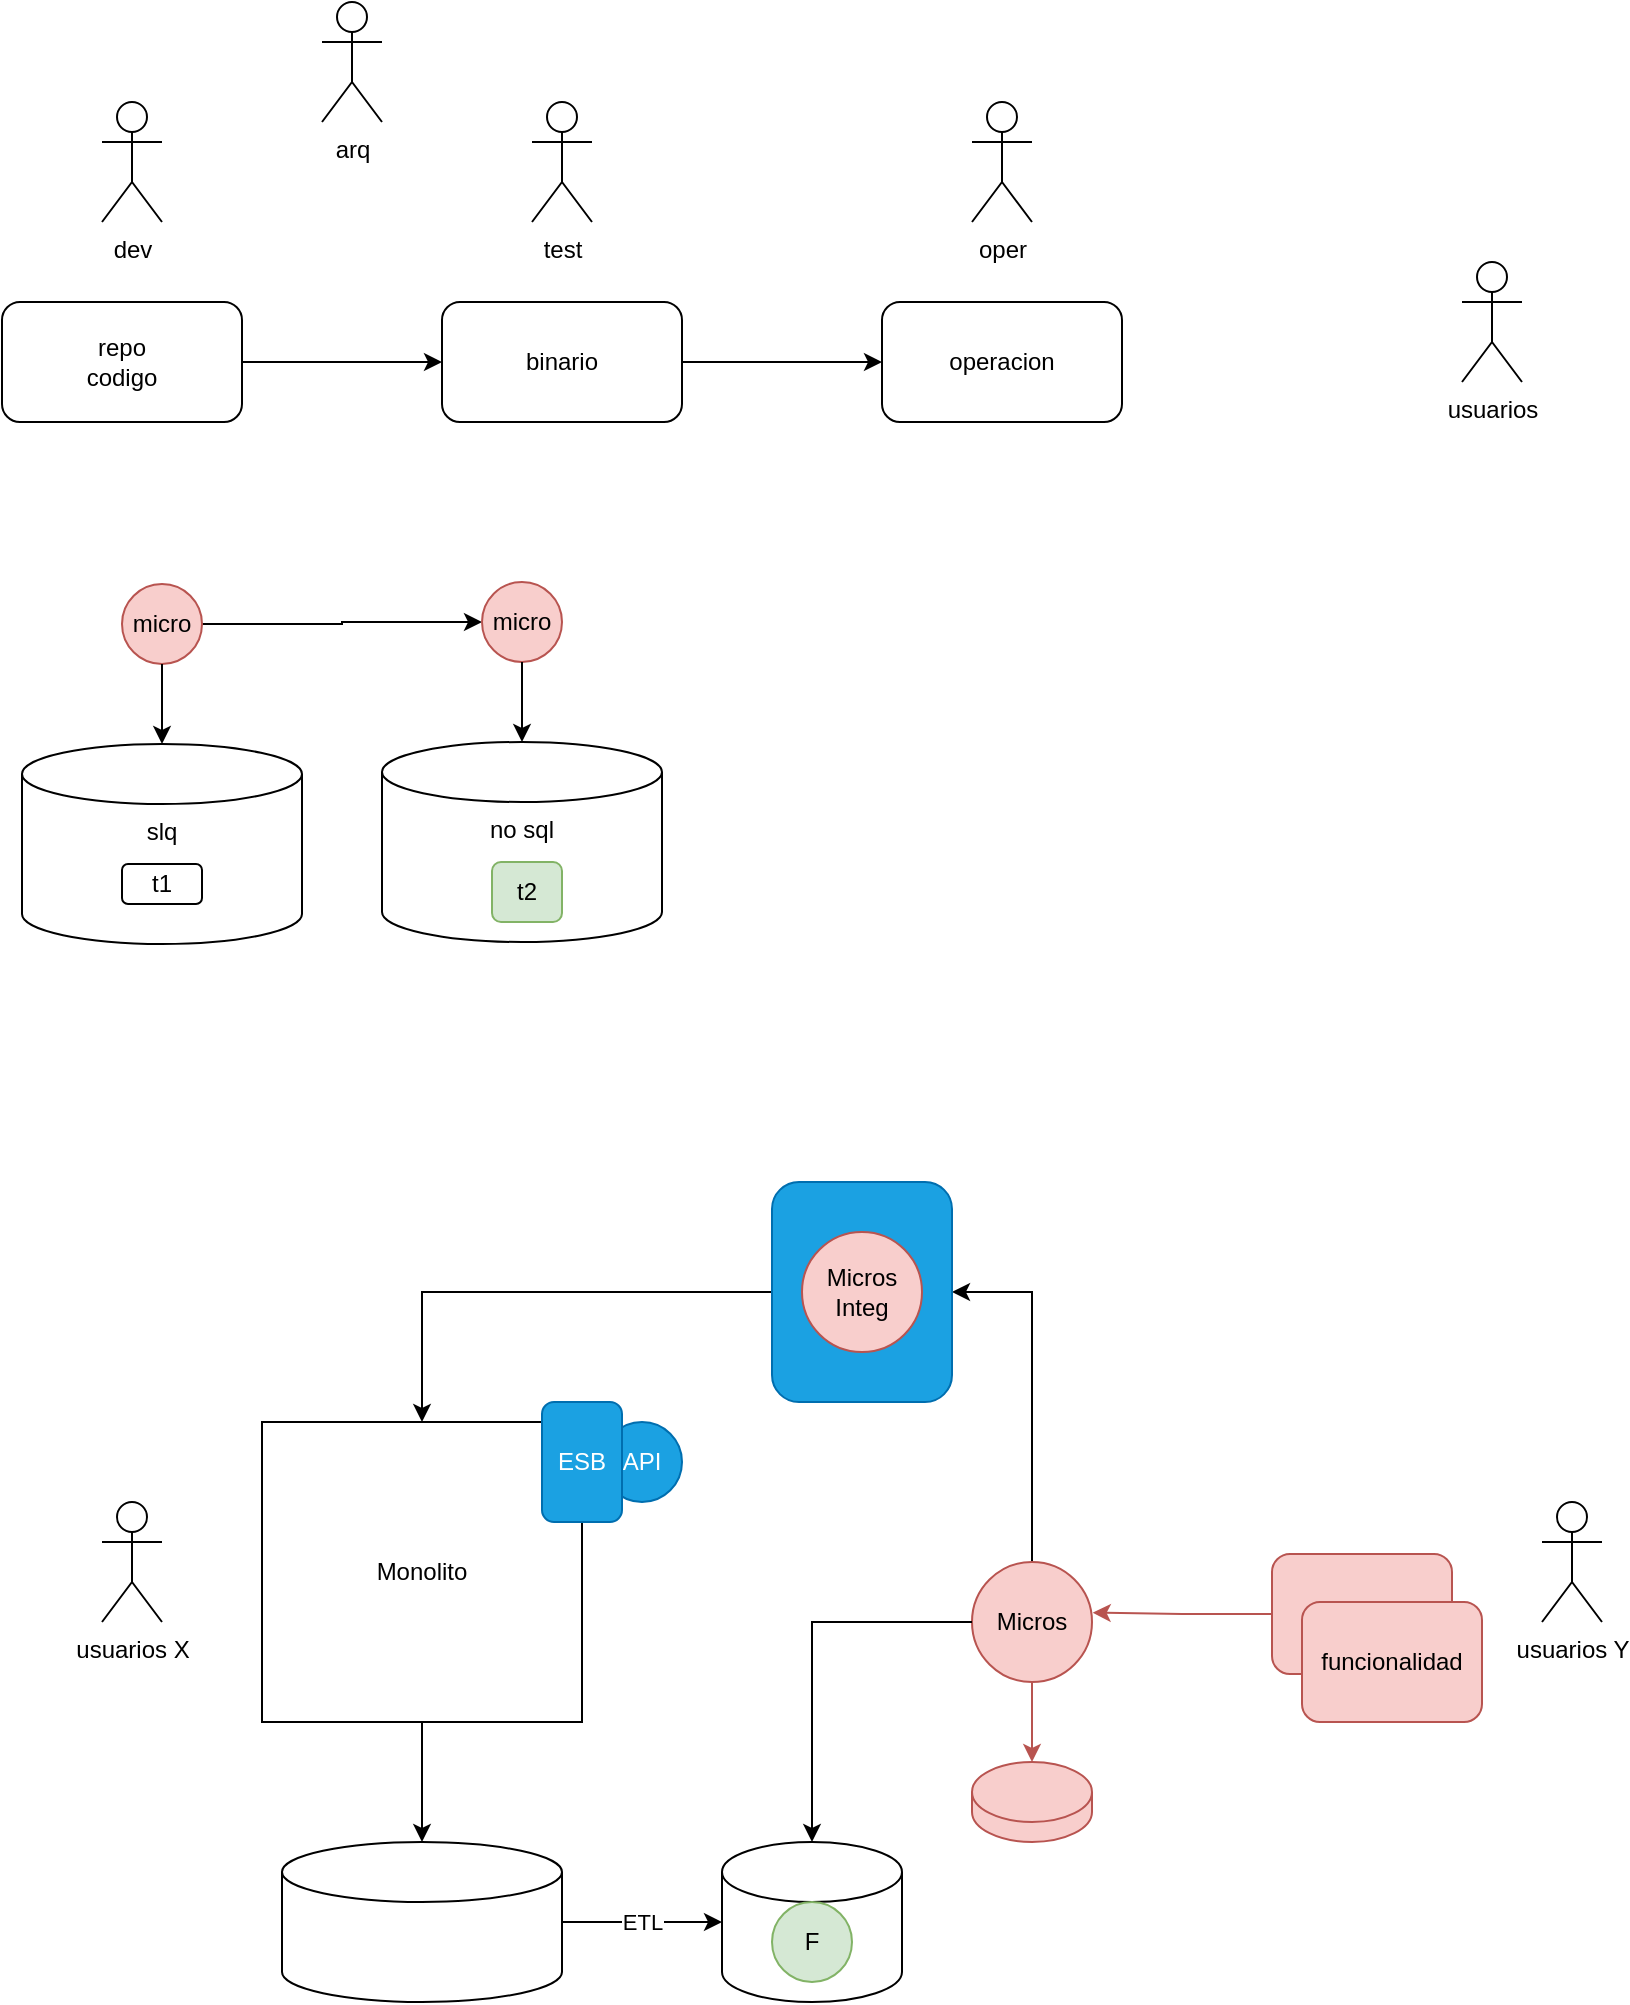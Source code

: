 <mxfile version="26.2.15" pages="27">
  <diagram name="Page-1" id="x0uu8YQguk1hqVdrJvpu">
    <mxGraphModel dx="1301" dy="645" grid="1" gridSize="10" guides="1" tooltips="1" connect="1" arrows="1" fold="1" page="0" pageScale="1" pageWidth="850" pageHeight="1100" math="0" shadow="0">
      <root>
        <mxCell id="0" />
        <mxCell id="1" parent="0" />
        <mxCell id="RZPD1OwjGTxCl6o1kqaC-1" value="repo&lt;div&gt;codigo&lt;/div&gt;" style="rounded=1;whiteSpace=wrap;html=1;" vertex="1" parent="1">
          <mxGeometry x="40" y="270" width="120" height="60" as="geometry" />
        </mxCell>
        <mxCell id="RZPD1OwjGTxCl6o1kqaC-5" style="edgeStyle=orthogonalEdgeStyle;rounded=0;orthogonalLoop=1;jettySize=auto;html=1;entryX=0;entryY=0.5;entryDx=0;entryDy=0;" edge="1" parent="1" source="RZPD1OwjGTxCl6o1kqaC-2" target="RZPD1OwjGTxCl6o1kqaC-3">
          <mxGeometry relative="1" as="geometry" />
        </mxCell>
        <mxCell id="RZPD1OwjGTxCl6o1kqaC-2" value="binario" style="rounded=1;whiteSpace=wrap;html=1;" vertex="1" parent="1">
          <mxGeometry x="260" y="270" width="120" height="60" as="geometry" />
        </mxCell>
        <mxCell id="RZPD1OwjGTxCl6o1kqaC-3" value="operacion" style="rounded=1;whiteSpace=wrap;html=1;" vertex="1" parent="1">
          <mxGeometry x="480" y="270" width="120" height="60" as="geometry" />
        </mxCell>
        <mxCell id="RZPD1OwjGTxCl6o1kqaC-4" style="edgeStyle=orthogonalEdgeStyle;rounded=0;orthogonalLoop=1;jettySize=auto;html=1;" edge="1" parent="1" source="RZPD1OwjGTxCl6o1kqaC-1">
          <mxGeometry relative="1" as="geometry">
            <mxPoint x="260" y="300" as="targetPoint" />
          </mxGeometry>
        </mxCell>
        <mxCell id="RZPD1OwjGTxCl6o1kqaC-6" value="usuarios" style="shape=umlActor;verticalLabelPosition=bottom;verticalAlign=top;html=1;outlineConnect=0;" vertex="1" parent="1">
          <mxGeometry x="770" y="250" width="30" height="60" as="geometry" />
        </mxCell>
        <mxCell id="RZPD1OwjGTxCl6o1kqaC-8" value="test" style="shape=umlActor;verticalLabelPosition=bottom;verticalAlign=top;html=1;outlineConnect=0;" vertex="1" parent="1">
          <mxGeometry x="305" y="170" width="30" height="60" as="geometry" />
        </mxCell>
        <mxCell id="RZPD1OwjGTxCl6o1kqaC-9" value="dev" style="shape=umlActor;verticalLabelPosition=bottom;verticalAlign=top;html=1;outlineConnect=0;" vertex="1" parent="1">
          <mxGeometry x="90" y="170" width="30" height="60" as="geometry" />
        </mxCell>
        <mxCell id="RZPD1OwjGTxCl6o1kqaC-10" value="oper" style="shape=umlActor;verticalLabelPosition=bottom;verticalAlign=top;html=1;outlineConnect=0;" vertex="1" parent="1">
          <mxGeometry x="525" y="170" width="30" height="60" as="geometry" />
        </mxCell>
        <mxCell id="RZPD1OwjGTxCl6o1kqaC-30" style="edgeStyle=orthogonalEdgeStyle;rounded=0;orthogonalLoop=1;jettySize=auto;html=1;entryX=0;entryY=0.5;entryDx=0;entryDy=0;" edge="1" parent="1" source="RZPD1OwjGTxCl6o1kqaC-14" target="RZPD1OwjGTxCl6o1kqaC-25">
          <mxGeometry relative="1" as="geometry" />
        </mxCell>
        <mxCell id="RZPD1OwjGTxCl6o1kqaC-14" value="micro" style="ellipse;whiteSpace=wrap;html=1;aspect=fixed;fillColor=#f8cecc;strokeColor=#b85450;" vertex="1" parent="1">
          <mxGeometry x="100" y="411" width="40" height="40" as="geometry" />
        </mxCell>
        <mxCell id="RZPD1OwjGTxCl6o1kqaC-19" value="arq" style="shape=umlActor;verticalLabelPosition=bottom;verticalAlign=top;html=1;outlineConnect=0;" vertex="1" parent="1">
          <mxGeometry x="200" y="120" width="30" height="60" as="geometry" />
        </mxCell>
        <mxCell id="RZPD1OwjGTxCl6o1kqaC-20" value="slq" style="shape=cylinder3;whiteSpace=wrap;html=1;boundedLbl=1;backgroundOutline=1;size=15;verticalAlign=top;" vertex="1" parent="1">
          <mxGeometry x="50" y="491" width="140" height="100" as="geometry" />
        </mxCell>
        <mxCell id="RZPD1OwjGTxCl6o1kqaC-21" style="edgeStyle=orthogonalEdgeStyle;rounded=0;orthogonalLoop=1;jettySize=auto;html=1;entryX=0.5;entryY=0;entryDx=0;entryDy=0;entryPerimeter=0;" edge="1" parent="1" source="RZPD1OwjGTxCl6o1kqaC-14" target="RZPD1OwjGTxCl6o1kqaC-20">
          <mxGeometry relative="1" as="geometry" />
        </mxCell>
        <mxCell id="RZPD1OwjGTxCl6o1kqaC-22" value="t1" style="rounded=1;whiteSpace=wrap;html=1;" vertex="1" parent="1">
          <mxGeometry x="100" y="551" width="40" height="20" as="geometry" />
        </mxCell>
        <mxCell id="RZPD1OwjGTxCl6o1kqaC-25" value="micro" style="ellipse;whiteSpace=wrap;html=1;aspect=fixed;fillColor=#f8cecc;strokeColor=#b85450;" vertex="1" parent="1">
          <mxGeometry x="280" y="410" width="40" height="40" as="geometry" />
        </mxCell>
        <mxCell id="RZPD1OwjGTxCl6o1kqaC-26" value="no sql" style="shape=cylinder3;whiteSpace=wrap;html=1;boundedLbl=1;backgroundOutline=1;size=15;verticalAlign=top;" vertex="1" parent="1">
          <mxGeometry x="230" y="490" width="140" height="100" as="geometry" />
        </mxCell>
        <mxCell id="RZPD1OwjGTxCl6o1kqaC-27" style="edgeStyle=orthogonalEdgeStyle;rounded=0;orthogonalLoop=1;jettySize=auto;html=1;entryX=0.5;entryY=0;entryDx=0;entryDy=0;entryPerimeter=0;" edge="1" source="RZPD1OwjGTxCl6o1kqaC-25" target="RZPD1OwjGTxCl6o1kqaC-26" parent="1">
          <mxGeometry relative="1" as="geometry" />
        </mxCell>
        <mxCell id="RZPD1OwjGTxCl6o1kqaC-29" value="t2" style="rounded=1;whiteSpace=wrap;html=1;fillColor=#d5e8d4;strokeColor=#82b366;" vertex="1" parent="1">
          <mxGeometry x="285" y="550" width="35" height="30" as="geometry" />
        </mxCell>
        <mxCell id="RZPD1OwjGTxCl6o1kqaC-40" style="edgeStyle=orthogonalEdgeStyle;rounded=0;orthogonalLoop=1;jettySize=auto;html=1;" edge="1" parent="1" source="RZPD1OwjGTxCl6o1kqaC-31" target="RZPD1OwjGTxCl6o1kqaC-39">
          <mxGeometry relative="1" as="geometry" />
        </mxCell>
        <mxCell id="RZPD1OwjGTxCl6o1kqaC-31" value="Monolito" style="rounded=0;whiteSpace=wrap;html=1;" vertex="1" parent="1">
          <mxGeometry x="170" y="830" width="160" height="150" as="geometry" />
        </mxCell>
        <mxCell id="RZPD1OwjGTxCl6o1kqaC-32" value="usuarios X" style="shape=umlActor;verticalLabelPosition=bottom;verticalAlign=top;html=1;outlineConnect=0;" vertex="1" parent="1">
          <mxGeometry x="90" y="870" width="30" height="60" as="geometry" />
        </mxCell>
        <mxCell id="RZPD1OwjGTxCl6o1kqaC-42" style="edgeStyle=orthogonalEdgeStyle;rounded=0;orthogonalLoop=1;jettySize=auto;html=1;entryX=1;entryY=0.5;entryDx=0;entryDy=0;exitX=0.5;exitY=0;exitDx=0;exitDy=0;" edge="1" parent="1" source="RZPD1OwjGTxCl6o1kqaC-33" target="RZPD1OwjGTxCl6o1kqaC-51">
          <mxGeometry relative="1" as="geometry" />
        </mxCell>
        <mxCell id="RZPD1OwjGTxCl6o1kqaC-33" value="Micros" style="ellipse;whiteSpace=wrap;html=1;aspect=fixed;fillColor=#f8cecc;strokeColor=#b85450;" vertex="1" parent="1">
          <mxGeometry x="525" y="900" width="60" height="60" as="geometry" />
        </mxCell>
        <mxCell id="RZPD1OwjGTxCl6o1kqaC-34" value="canales" style="rounded=1;whiteSpace=wrap;html=1;fillColor=#f8cecc;strokeColor=#b85450;" vertex="1" parent="1">
          <mxGeometry x="675" y="896" width="90" height="60" as="geometry" />
        </mxCell>
        <mxCell id="RZPD1OwjGTxCl6o1kqaC-35" style="edgeStyle=orthogonalEdgeStyle;rounded=0;orthogonalLoop=1;jettySize=auto;html=1;entryX=1.006;entryY=0.422;entryDx=0;entryDy=0;entryPerimeter=0;fillColor=#f8cecc;strokeColor=#b85450;" edge="1" parent="1" source="RZPD1OwjGTxCl6o1kqaC-34" target="RZPD1OwjGTxCl6o1kqaC-33">
          <mxGeometry relative="1" as="geometry" />
        </mxCell>
        <mxCell id="RZPD1OwjGTxCl6o1kqaC-36" style="edgeStyle=orthogonalEdgeStyle;rounded=0;orthogonalLoop=1;jettySize=auto;html=1;entryX=0.5;entryY=0;entryDx=0;entryDy=0;entryPerimeter=0;" edge="1" parent="1" source="RZPD1OwjGTxCl6o1kqaC-33" target="RZPD1OwjGTxCl6o1kqaC-43">
          <mxGeometry relative="1" as="geometry">
            <mxPoint x="460" y="1120" as="targetPoint" />
          </mxGeometry>
        </mxCell>
        <mxCell id="RZPD1OwjGTxCl6o1kqaC-37" value="" style="shape=cylinder3;whiteSpace=wrap;html=1;boundedLbl=1;backgroundOutline=1;size=15;fillColor=#f8cecc;strokeColor=#b85450;" vertex="1" parent="1">
          <mxGeometry x="525" y="1000" width="60" height="40" as="geometry" />
        </mxCell>
        <mxCell id="RZPD1OwjGTxCl6o1kqaC-38" style="edgeStyle=orthogonalEdgeStyle;rounded=0;orthogonalLoop=1;jettySize=auto;html=1;fillColor=#f8cecc;strokeColor=#b85450;" edge="1" parent="1" source="RZPD1OwjGTxCl6o1kqaC-33" target="RZPD1OwjGTxCl6o1kqaC-37">
          <mxGeometry relative="1" as="geometry">
            <mxPoint x="570" y="1000" as="targetPoint" />
          </mxGeometry>
        </mxCell>
        <mxCell id="RZPD1OwjGTxCl6o1kqaC-39" value="" style="shape=cylinder3;whiteSpace=wrap;html=1;boundedLbl=1;backgroundOutline=1;size=15;" vertex="1" parent="1">
          <mxGeometry x="180" y="1040" width="140" height="80" as="geometry" />
        </mxCell>
        <mxCell id="RZPD1OwjGTxCl6o1kqaC-41" value="API" style="ellipse;whiteSpace=wrap;html=1;aspect=fixed;fillColor=#1ba1e2;fontColor=#ffffff;strokeColor=#006EAF;" vertex="1" parent="1">
          <mxGeometry x="340" y="830" width="40" height="40" as="geometry" />
        </mxCell>
        <mxCell id="RZPD1OwjGTxCl6o1kqaC-43" value="" style="shape=cylinder3;whiteSpace=wrap;html=1;boundedLbl=1;backgroundOutline=1;size=15;" vertex="1" parent="1">
          <mxGeometry x="400" y="1040" width="90" height="80" as="geometry" />
        </mxCell>
        <mxCell id="RZPD1OwjGTxCl6o1kqaC-44" value="ETL" style="edgeStyle=orthogonalEdgeStyle;rounded=0;orthogonalLoop=1;jettySize=auto;html=1;entryX=0;entryY=0.5;entryDx=0;entryDy=0;entryPerimeter=0;" edge="1" parent="1" source="RZPD1OwjGTxCl6o1kqaC-39" target="RZPD1OwjGTxCl6o1kqaC-43">
          <mxGeometry relative="1" as="geometry" />
        </mxCell>
        <mxCell id="RZPD1OwjGTxCl6o1kqaC-47" value="ESB" style="rounded=1;whiteSpace=wrap;html=1;fillColor=#1ba1e2;fontColor=#ffffff;strokeColor=#006EAF;" vertex="1" parent="1">
          <mxGeometry x="310" y="820" width="40" height="60" as="geometry" />
        </mxCell>
        <mxCell id="RZPD1OwjGTxCl6o1kqaC-48" value="F" style="ellipse;whiteSpace=wrap;html=1;aspect=fixed;fillColor=#d5e8d4;strokeColor=#82b366;" vertex="1" parent="1">
          <mxGeometry x="425" y="1070" width="40" height="40" as="geometry" />
        </mxCell>
        <mxCell id="RZPD1OwjGTxCl6o1kqaC-49" value="usuarios Y" style="shape=umlActor;verticalLabelPosition=bottom;verticalAlign=top;html=1;outlineConnect=0;" vertex="1" parent="1">
          <mxGeometry x="810" y="870" width="30" height="60" as="geometry" />
        </mxCell>
        <mxCell id="RZPD1OwjGTxCl6o1kqaC-50" value="funcionalidad" style="rounded=1;whiteSpace=wrap;html=1;fillColor=#f8cecc;strokeColor=#b85450;" vertex="1" parent="1">
          <mxGeometry x="690" y="920" width="90" height="60" as="geometry" />
        </mxCell>
        <mxCell id="RZPD1OwjGTxCl6o1kqaC-53" style="edgeStyle=orthogonalEdgeStyle;rounded=0;orthogonalLoop=1;jettySize=auto;html=1;entryX=0.5;entryY=0;entryDx=0;entryDy=0;" edge="1" parent="1" source="RZPD1OwjGTxCl6o1kqaC-51" target="RZPD1OwjGTxCl6o1kqaC-31">
          <mxGeometry relative="1" as="geometry" />
        </mxCell>
        <mxCell id="RZPD1OwjGTxCl6o1kqaC-51" value="" style="rounded=1;whiteSpace=wrap;html=1;fillColor=#1ba1e2;fontColor=#ffffff;strokeColor=#006EAF;" vertex="1" parent="1">
          <mxGeometry x="425" y="710" width="90" height="110" as="geometry" />
        </mxCell>
        <mxCell id="RZPD1OwjGTxCl6o1kqaC-52" value="Micros&lt;div&gt;Integ&lt;/div&gt;" style="ellipse;whiteSpace=wrap;html=1;aspect=fixed;fillColor=#f8cecc;strokeColor=#b85450;" vertex="1" parent="1">
          <mxGeometry x="440" y="735" width="60" height="60" as="geometry" />
        </mxCell>
      </root>
    </mxGraphModel>
  </diagram>
  <diagram id="mLgKbTtSOLc7jL8R91eZ" name="Page-2">
    <mxGraphModel dx="1701" dy="1045" grid="1" gridSize="10" guides="1" tooltips="1" connect="1" arrows="1" fold="1" page="0" pageScale="1" pageWidth="850" pageHeight="1100" math="0" shadow="0">
      <root>
        <mxCell id="0" />
        <mxCell id="1" parent="0" />
        <mxCell id="4p_u1izaKWUD3oBZXKAH-104" value="server" style="rounded=1;whiteSpace=wrap;html=1;verticalAlign=top;" parent="1" vertex="1">
          <mxGeometry x="623.13" y="1870" width="107.5" height="160" as="geometry" />
        </mxCell>
        <mxCell id="4p_u1izaKWUD3oBZXKAH-73" value="" style="rounded=1;whiteSpace=wrap;html=1;" parent="1" vertex="1">
          <mxGeometry x="705" y="1060" width="120" height="330" as="geometry" />
        </mxCell>
        <mxCell id="4p_u1izaKWUD3oBZXKAH-36" value="cache" style="shape=cylinder3;whiteSpace=wrap;html=1;boundedLbl=1;backgroundOutline=1;size=15;verticalAlign=top;" parent="1" vertex="1">
          <mxGeometry x="1000" y="230" width="200" height="190" as="geometry" />
        </mxCell>
        <mxCell id="4p_u1izaKWUD3oBZXKAH-32" value="HEAP" style="rounded=1;whiteSpace=wrap;html=1;arcSize=5;verticalAlign=top;fontStyle=1;" parent="1" vertex="1">
          <mxGeometry x="657.5" y="260" width="165" height="160" as="geometry" />
        </mxCell>
        <mxCell id="4p_u1izaKWUD3oBZXKAH-1" value="HEAP" style="rounded=1;whiteSpace=wrap;html=1;arcSize=5;verticalAlign=top;fontStyle=1" parent="1" vertex="1">
          <mxGeometry x="-30" y="-100" width="280" height="370" as="geometry" />
        </mxCell>
        <mxCell id="4p_u1izaKWUD3oBZXKAH-2" value="Singleton&lt;div&gt;sesion&lt;/div&gt;" style="ellipse;whiteSpace=wrap;html=1;aspect=fixed;fillColor=#1ba1e2;fontColor=#ffffff;strokeColor=#006EAF;" parent="1" vertex="1">
          <mxGeometry x="20" y="-10" width="80" height="80" as="geometry" />
        </mxCell>
        <mxCell id="4p_u1izaKWUD3oBZXKAH-3" value="saldo" style="ellipse;whiteSpace=wrap;html=1;aspect=fixed;" parent="1" vertex="1">
          <mxGeometry x="110" y="80" width="80" height="80" as="geometry" />
        </mxCell>
        <mxCell id="4p_u1izaKWUD3oBZXKAH-7" style="edgeStyle=orthogonalEdgeStyle;rounded=0;orthogonalLoop=1;jettySize=auto;html=1;" parent="1" source="4p_u1izaKWUD3oBZXKAH-4" target="4p_u1izaKWUD3oBZXKAH-6" edge="1">
          <mxGeometry relative="1" as="geometry" />
        </mxCell>
        <mxCell id="4p_u1izaKWUD3oBZXKAH-9" style="edgeStyle=orthogonalEdgeStyle;rounded=0;orthogonalLoop=1;jettySize=auto;html=1;entryX=0.5;entryY=1;entryDx=0;entryDy=0;" parent="1" source="4p_u1izaKWUD3oBZXKAH-4" target="4p_u1izaKWUD3oBZXKAH-2" edge="1">
          <mxGeometry relative="1" as="geometry" />
        </mxCell>
        <mxCell id="4p_u1izaKWUD3oBZXKAH-4" value="auth" style="ellipse;whiteSpace=wrap;html=1;aspect=fixed;" parent="1" vertex="1">
          <mxGeometry x="20" y="170" width="80" height="80" as="geometry" />
        </mxCell>
        <mxCell id="4p_u1izaKWUD3oBZXKAH-8" style="edgeStyle=orthogonalEdgeStyle;rounded=0;orthogonalLoop=1;jettySize=auto;html=1;entryX=0;entryY=0.5;entryDx=0;entryDy=0;" parent="1" source="4p_u1izaKWUD3oBZXKAH-5" target="4p_u1izaKWUD3oBZXKAH-4" edge="1">
          <mxGeometry relative="1" as="geometry" />
        </mxCell>
        <mxCell id="4p_u1izaKWUD3oBZXKAH-10" style="rounded=0;orthogonalLoop=1;jettySize=auto;html=1;entryX=0;entryY=0.5;entryDx=0;entryDy=0;" parent="1" source="4p_u1izaKWUD3oBZXKAH-5" target="4p_u1izaKWUD3oBZXKAH-3" edge="1">
          <mxGeometry relative="1" as="geometry" />
        </mxCell>
        <mxCell id="4p_u1izaKWUD3oBZXKAH-5" value="Actor" style="shape=umlActor;verticalLabelPosition=bottom;verticalAlign=top;html=1;outlineConnect=0;" parent="1" vertex="1">
          <mxGeometry x="-240" y="180" width="30" height="60" as="geometry" />
        </mxCell>
        <mxCell id="4p_u1izaKWUD3oBZXKAH-6" value="bd" style="shape=cylinder3;whiteSpace=wrap;html=1;boundedLbl=1;backgroundOutline=1;size=15;" parent="1" vertex="1">
          <mxGeometry x="30" y="320" width="60" height="80" as="geometry" />
        </mxCell>
        <mxCell id="4p_u1izaKWUD3oBZXKAH-11" style="edgeStyle=orthogonalEdgeStyle;rounded=0;orthogonalLoop=1;jettySize=auto;html=1;entryX=0.988;entryY=0.433;entryDx=0;entryDy=0;entryPerimeter=0;exitX=0.5;exitY=0;exitDx=0;exitDy=0;" parent="1" source="4p_u1izaKWUD3oBZXKAH-3" target="4p_u1izaKWUD3oBZXKAH-2" edge="1">
          <mxGeometry relative="1" as="geometry" />
        </mxCell>
        <mxCell id="4p_u1izaKWUD3oBZXKAH-16" value="JVM" style="rounded=1;whiteSpace=wrap;html=1;" parent="1" vertex="1">
          <mxGeometry x="150" y="200" width="90" height="40" as="geometry" />
        </mxCell>
        <mxCell id="4p_u1izaKWUD3oBZXKAH-18" value="parametricas" style="rounded=1;whiteSpace=wrap;html=1;fillColor=#d80073;fontColor=#ffffff;strokeColor=#A50040;" parent="1" vertex="1">
          <mxGeometry x="160" y="-70" width="80" height="60" as="geometry" />
        </mxCell>
        <mxCell id="4p_u1izaKWUD3oBZXKAH-19" value="HEAP" style="rounded=1;whiteSpace=wrap;html=1;arcSize=5;verticalAlign=top;fontStyle=1" parent="1" vertex="1">
          <mxGeometry x="820" y="30" width="140" height="130" as="geometry" />
        </mxCell>
        <mxCell id="4p_u1izaKWUD3oBZXKAH-20" value="Singleton&lt;div&gt;sesion&lt;/div&gt;" style="ellipse;whiteSpace=wrap;html=1;aspect=fixed;" parent="1" vertex="1">
          <mxGeometry x="1020" y="270" width="80" height="80" as="geometry" />
        </mxCell>
        <mxCell id="4p_u1izaKWUD3oBZXKAH-21" value="saldo" style="ellipse;whiteSpace=wrap;html=1;aspect=fixed;" parent="1" vertex="1">
          <mxGeometry x="860" y="70" width="60" height="60" as="geometry" />
        </mxCell>
        <mxCell id="4p_u1izaKWUD3oBZXKAH-22" style="edgeStyle=orthogonalEdgeStyle;rounded=0;orthogonalLoop=1;jettySize=auto;html=1;" parent="1" source="4p_u1izaKWUD3oBZXKAH-24" target="4p_u1izaKWUD3oBZXKAH-28" edge="1">
          <mxGeometry relative="1" as="geometry" />
        </mxCell>
        <mxCell id="4p_u1izaKWUD3oBZXKAH-23" style="edgeStyle=orthogonalEdgeStyle;rounded=0;orthogonalLoop=1;jettySize=auto;html=1;entryX=0.5;entryY=1;entryDx=0;entryDy=0;" parent="1" source="4p_u1izaKWUD3oBZXKAH-24" target="4p_u1izaKWUD3oBZXKAH-20" edge="1">
          <mxGeometry relative="1" as="geometry" />
        </mxCell>
        <mxCell id="4p_u1izaKWUD3oBZXKAH-24" value="auth" style="ellipse;whiteSpace=wrap;html=1;aspect=fixed;" parent="1" vertex="1">
          <mxGeometry x="690" y="320" width="60" height="60" as="geometry" />
        </mxCell>
        <mxCell id="4p_u1izaKWUD3oBZXKAH-25" style="edgeStyle=orthogonalEdgeStyle;rounded=0;orthogonalLoop=1;jettySize=auto;html=1;entryX=0;entryY=0.5;entryDx=0;entryDy=0;" parent="1" source="4p_u1izaKWUD3oBZXKAH-27" target="4p_u1izaKWUD3oBZXKAH-24" edge="1">
          <mxGeometry relative="1" as="geometry" />
        </mxCell>
        <mxCell id="4p_u1izaKWUD3oBZXKAH-26" style="rounded=0;orthogonalLoop=1;jettySize=auto;html=1;entryX=0;entryY=0.5;entryDx=0;entryDy=0;" parent="1" source="4p_u1izaKWUD3oBZXKAH-27" target="4p_u1izaKWUD3oBZXKAH-21" edge="1">
          <mxGeometry relative="1" as="geometry" />
        </mxCell>
        <mxCell id="4p_u1izaKWUD3oBZXKAH-27" value="Actor" style="shape=umlActor;verticalLabelPosition=bottom;verticalAlign=top;html=1;outlineConnect=0;" parent="1" vertex="1">
          <mxGeometry x="460" y="200" width="30" height="60" as="geometry" />
        </mxCell>
        <mxCell id="4p_u1izaKWUD3oBZXKAH-28" value="bd" style="shape=cylinder3;whiteSpace=wrap;html=1;boundedLbl=1;backgroundOutline=1;size=15;" parent="1" vertex="1">
          <mxGeometry x="710" y="450" width="60" height="80" as="geometry" />
        </mxCell>
        <mxCell id="4p_u1izaKWUD3oBZXKAH-29" value="req" style="edgeStyle=orthogonalEdgeStyle;rounded=0;orthogonalLoop=1;jettySize=auto;html=1;entryX=0.988;entryY=0.433;entryDx=0;entryDy=0;entryPerimeter=0;exitX=0.5;exitY=1;exitDx=0;exitDy=0;" parent="1" source="4p_u1izaKWUD3oBZXKAH-21" target="4p_u1izaKWUD3oBZXKAH-20" edge="1">
          <mxGeometry relative="1" as="geometry" />
        </mxCell>
        <mxCell id="4p_u1izaKWUD3oBZXKAH-31" value="parametricas" style="rounded=1;whiteSpace=wrap;html=1;" parent="1" vertex="1">
          <mxGeometry x="1100" y="340" width="80" height="60" as="geometry" />
        </mxCell>
        <mxCell id="4p_u1izaKWUD3oBZXKAH-33" value="mem + PID&lt;div&gt;tomcat&lt;/div&gt;" style="rounded=0;whiteSpace=wrap;html=1;fillColor=#fff2cc;strokeColor=#d6b656;" parent="1" vertex="1">
          <mxGeometry x="120" y="250" width="120" height="40" as="geometry" />
        </mxCell>
        <mxCell id="4p_u1izaKWUD3oBZXKAH-34" value="mem + PID&lt;div&gt;tomcat&lt;/div&gt;" style="rounded=0;whiteSpace=wrap;html=1;fillColor=#fff2cc;strokeColor=#d6b656;" parent="1" vertex="1">
          <mxGeometry x="770" y="400" width="90" height="30" as="geometry" />
        </mxCell>
        <mxCell id="4p_u1izaKWUD3oBZXKAH-35" value="mem + PID&lt;div&gt;tomcat&lt;/div&gt;" style="rounded=0;whiteSpace=wrap;html=1;fillColor=#fff2cc;strokeColor=#d6b656;" parent="1" vertex="1">
          <mxGeometry x="910" y="140" width="90" height="30" as="geometry" />
        </mxCell>
        <mxCell id="4p_u1izaKWUD3oBZXKAH-37" value="auth" style="ellipse;whiteSpace=wrap;html=1;aspect=fixed;" parent="1" vertex="1">
          <mxGeometry x="750" y="290" width="30" height="30" as="geometry" />
        </mxCell>
        <mxCell id="4p_u1izaKWUD3oBZXKAH-38" value="auth" style="ellipse;whiteSpace=wrap;html=1;aspect=fixed;" parent="1" vertex="1">
          <mxGeometry x="780" y="310" width="30" height="30" as="geometry" />
        </mxCell>
        <mxCell id="4p_u1izaKWUD3oBZXKAH-42" style="edgeStyle=orthogonalEdgeStyle;rounded=0;orthogonalLoop=1;jettySize=auto;html=1;" parent="1" source="4p_u1izaKWUD3oBZXKAH-39" target="4p_u1izaKWUD3oBZXKAH-40" edge="1">
          <mxGeometry relative="1" as="geometry" />
        </mxCell>
        <mxCell id="4p_u1izaKWUD3oBZXKAH-43" style="edgeStyle=orthogonalEdgeStyle;rounded=0;orthogonalLoop=1;jettySize=auto;html=1;" parent="1" source="4p_u1izaKWUD3oBZXKAH-39" target="4p_u1izaKWUD3oBZXKAH-41" edge="1">
          <mxGeometry relative="1" as="geometry" />
        </mxCell>
        <mxCell id="4p_u1izaKWUD3oBZXKAH-44" style="edgeStyle=orthogonalEdgeStyle;rounded=0;orthogonalLoop=1;jettySize=auto;html=1;strokeWidth=1;endArrow=oval;endFill=1;" parent="1" source="4p_u1izaKWUD3oBZXKAH-39" edge="1">
          <mxGeometry relative="1" as="geometry">
            <mxPoint x="650" y="810" as="targetPoint" />
          </mxGeometry>
        </mxCell>
        <mxCell id="4p_u1izaKWUD3oBZXKAH-39" value="Factura" style="ellipse;whiteSpace=wrap;html=1;aspect=fixed;" parent="1" vertex="1">
          <mxGeometry x="725" y="770" width="80" height="80" as="geometry" />
        </mxCell>
        <mxCell id="4p_u1izaKWUD3oBZXKAH-40" value="Cliente" style="ellipse;whiteSpace=wrap;html=1;aspect=fixed;" parent="1" vertex="1">
          <mxGeometry x="890" y="700" width="80" height="80" as="geometry" />
        </mxCell>
        <mxCell id="4p_u1izaKWUD3oBZXKAH-41" value="Articulos" style="ellipse;whiteSpace=wrap;html=1;aspect=fixed;" parent="1" vertex="1">
          <mxGeometry x="890" y="840" width="80" height="80" as="geometry" />
        </mxCell>
        <mxCell id="4p_u1izaKWUD3oBZXKAH-50" style="edgeStyle=orthogonalEdgeStyle;rounded=0;orthogonalLoop=1;jettySize=auto;html=1;endArrow=oval;endFill=1;" parent="1" source="4p_u1izaKWUD3oBZXKAH-45" edge="1">
          <mxGeometry relative="1" as="geometry">
            <mxPoint x="500" y="755" as="targetPoint" />
          </mxGeometry>
        </mxCell>
        <mxCell id="4p_u1izaKWUD3oBZXKAH-54" style="edgeStyle=orthogonalEdgeStyle;rounded=0;orthogonalLoop=1;jettySize=auto;html=1;exitX=-0.019;exitY=0.795;exitDx=0;exitDy=0;exitPerimeter=0;endArrow=oval;endFill=1;" parent="1" source="4p_u1izaKWUD3oBZXKAH-45" edge="1">
          <mxGeometry relative="1" as="geometry">
            <mxPoint x="500" y="840" as="targetPoint" />
          </mxGeometry>
        </mxCell>
        <mxCell id="4p_u1izaKWUD3oBZXKAH-45" value="API GW" style="rounded=1;whiteSpace=wrap;html=1;" parent="1" vertex="1">
          <mxGeometry x="570" y="610" width="70" height="290" as="geometry" />
        </mxCell>
        <mxCell id="4p_u1izaKWUD3oBZXKAH-48" style="edgeStyle=orthogonalEdgeStyle;rounded=0;orthogonalLoop=1;jettySize=auto;html=1;strokeWidth=1;endArrow=oval;endFill=1;" parent="1" source="4p_u1izaKWUD3oBZXKAH-49" edge="1">
          <mxGeometry relative="1" as="geometry">
            <mxPoint x="642.5" y="690" as="targetPoint" />
          </mxGeometry>
        </mxCell>
        <mxCell id="4p_u1izaKWUD3oBZXKAH-49" value="apis..." style="ellipse;whiteSpace=wrap;html=1;aspect=fixed;" parent="1" vertex="1">
          <mxGeometry x="717.5" y="650" width="80" height="80" as="geometry" />
        </mxCell>
        <mxCell id="4p_u1izaKWUD3oBZXKAH-51" value="REST" style="text;html=1;align=center;verticalAlign=middle;whiteSpace=wrap;rounded=0;" parent="1" vertex="1">
          <mxGeometry x="470" y="720" width="60" height="30" as="geometry" />
        </mxCell>
        <mxCell id="4p_u1izaKWUD3oBZXKAH-52" value="json" style="text;html=1;align=center;verticalAlign=middle;whiteSpace=wrap;rounded=0;" parent="1" vertex="1">
          <mxGeometry x="460" y="760" width="60" height="30" as="geometry" />
        </mxCell>
        <mxCell id="4p_u1izaKWUD3oBZXKAH-55" value="query" style="text;html=1;align=center;verticalAlign=middle;whiteSpace=wrap;rounded=0;" parent="1" vertex="1">
          <mxGeometry x="460" y="840" width="60" height="30" as="geometry" />
        </mxCell>
        <mxCell id="4p_u1izaKWUD3oBZXKAH-57" value="Actor" style="shape=umlActor;verticalLabelPosition=bottom;verticalAlign=top;html=1;outlineConnect=0;" parent="1" vertex="1">
          <mxGeometry x="380" y="1200" width="30" height="60" as="geometry" />
        </mxCell>
        <mxCell id="4p_u1izaKWUD3oBZXKAH-62" style="edgeStyle=orthogonalEdgeStyle;rounded=0;orthogonalLoop=1;jettySize=auto;html=1;entryX=0.5;entryY=1;entryDx=0;entryDy=0;" parent="1" source="4p_u1izaKWUD3oBZXKAH-58" target="4p_u1izaKWUD3oBZXKAH-60" edge="1">
          <mxGeometry relative="1" as="geometry" />
        </mxCell>
        <mxCell id="4p_u1izaKWUD3oBZXKAH-70" style="edgeStyle=orthogonalEdgeStyle;rounded=0;orthogonalLoop=1;jettySize=auto;html=1;entryX=0;entryY=0.5;entryDx=0;entryDy=0;" parent="1" source="4p_u1izaKWUD3oBZXKAH-58" target="4p_u1izaKWUD3oBZXKAH-66" edge="1">
          <mxGeometry relative="1" as="geometry" />
        </mxCell>
        <mxCell id="4p_u1izaKWUD3oBZXKAH-71" style="edgeStyle=orthogonalEdgeStyle;rounded=0;orthogonalLoop=1;jettySize=auto;html=1;entryX=0;entryY=1;entryDx=0;entryDy=0;" parent="1" source="4p_u1izaKWUD3oBZXKAH-58" target="4p_u1izaKWUD3oBZXKAH-67" edge="1">
          <mxGeometry relative="1" as="geometry" />
        </mxCell>
        <mxCell id="4p_u1izaKWUD3oBZXKAH-58" value="API gw" style="ellipse;whiteSpace=wrap;html=1;aspect=fixed;" parent="1" vertex="1">
          <mxGeometry x="530" y="1190" width="80" height="80" as="geometry" />
        </mxCell>
        <mxCell id="4p_u1izaKWUD3oBZXKAH-63" style="edgeStyle=orthogonalEdgeStyle;rounded=0;orthogonalLoop=1;jettySize=auto;html=1;" parent="1" source="4p_u1izaKWUD3oBZXKAH-59" target="4p_u1izaKWUD3oBZXKAH-58" edge="1">
          <mxGeometry relative="1" as="geometry" />
        </mxCell>
        <mxCell id="4p_u1izaKWUD3oBZXKAH-59" value="MFA" style="ellipse;whiteSpace=wrap;html=1;aspect=fixed;" parent="1" vertex="1">
          <mxGeometry x="420" y="1210" width="40" height="40" as="geometry" />
        </mxCell>
        <mxCell id="4p_u1izaKWUD3oBZXKAH-60" value="AAA" style="ellipse;whiteSpace=wrap;html=1;aspect=fixed;" parent="1" vertex="1">
          <mxGeometry x="530" y="1080" width="80" height="80" as="geometry" />
        </mxCell>
        <mxCell id="4p_u1izaKWUD3oBZXKAH-65" value="token" style="ellipse;whiteSpace=wrap;html=1;aspect=fixed;" parent="1" vertex="1">
          <mxGeometry x="860" y="1330" width="40" height="40" as="geometry" />
        </mxCell>
        <mxCell id="4p_u1izaKWUD3oBZXKAH-66" value="" style="ellipse;whiteSpace=wrap;html=1;aspect=fixed;fillColor=#0050ef;fontColor=#ffffff;strokeColor=#001DBC;" parent="1" vertex="1">
          <mxGeometry x="755" y="1120" width="50" height="50" as="geometry" />
        </mxCell>
        <mxCell id="4p_u1izaKWUD3oBZXKAH-67" value="" style="ellipse;whiteSpace=wrap;html=1;aspect=fixed;fillColor=#60a917;fontColor=#ffffff;strokeColor=#2D7600;" parent="1" vertex="1">
          <mxGeometry x="755" y="1190" width="50" height="50" as="geometry" />
        </mxCell>
        <mxCell id="4p_u1izaKWUD3oBZXKAH-74" style="edgeStyle=orthogonalEdgeStyle;rounded=0;orthogonalLoop=1;jettySize=auto;html=1;entryX=0.5;entryY=1;entryDx=0;entryDy=0;" parent="1" source="4p_u1izaKWUD3oBZXKAH-68" target="4p_u1izaKWUD3oBZXKAH-58" edge="1">
          <mxGeometry relative="1" as="geometry">
            <Array as="points">
              <mxPoint x="775" y="1360" />
              <mxPoint x="570" y="1360" />
            </Array>
          </mxGeometry>
        </mxCell>
        <mxCell id="4p_u1izaKWUD3oBZXKAH-68" value="" style="ellipse;whiteSpace=wrap;html=1;aspect=fixed;fillColor=#d80073;fontColor=#ffffff;strokeColor=#A50040;" parent="1" vertex="1">
          <mxGeometry x="750" y="1270" width="50" height="50" as="geometry" />
        </mxCell>
        <mxCell id="4p_u1izaKWUD3oBZXKAH-72" style="edgeStyle=orthogonalEdgeStyle;rounded=0;orthogonalLoop=1;jettySize=auto;html=1;entryX=0.042;entryY=0.638;entryDx=0;entryDy=0;entryPerimeter=0;strokeWidth=1;" parent="1" source="4p_u1izaKWUD3oBZXKAH-58" target="4p_u1izaKWUD3oBZXKAH-68" edge="1">
          <mxGeometry relative="1" as="geometry" />
        </mxCell>
        <mxCell id="4p_u1izaKWUD3oBZXKAH-77" style="edgeStyle=orthogonalEdgeStyle;rounded=0;orthogonalLoop=1;jettySize=auto;html=1;" parent="1" source="4p_u1izaKWUD3oBZXKAH-75" target="4p_u1izaKWUD3oBZXKAH-76" edge="1">
          <mxGeometry relative="1" as="geometry" />
        </mxCell>
        <mxCell id="4p_u1izaKWUD3oBZXKAH-75" value="" style="ellipse;whiteSpace=wrap;html=1;aspect=fixed;fillColor=#f5f5f5;strokeColor=#666666;fontColor=#333333;" parent="1" vertex="1">
          <mxGeometry x="637.5" y="1550" width="160" height="160" as="geometry" />
        </mxCell>
        <mxCell id="4p_u1izaKWUD3oBZXKAH-76" value="db" style="shape=cylinder3;whiteSpace=wrap;html=1;boundedLbl=1;backgroundOutline=1;size=15;" parent="1" vertex="1">
          <mxGeometry x="900" y="1590" width="60" height="80" as="geometry" />
        </mxCell>
        <mxCell id="4p_u1izaKWUD3oBZXKAH-81" style="edgeStyle=orthogonalEdgeStyle;rounded=0;orthogonalLoop=1;jettySize=auto;html=1;" parent="1" source="4p_u1izaKWUD3oBZXKAH-78" target="4p_u1izaKWUD3oBZXKAH-75" edge="1">
          <mxGeometry relative="1" as="geometry" />
        </mxCell>
        <mxCell id="4p_u1izaKWUD3oBZXKAH-78" value="1000" style="shape=note;whiteSpace=wrap;html=1;backgroundOutline=1;darkOpacity=0.05;" parent="1" vertex="1">
          <mxGeometry x="350" y="1580" width="50" height="70" as="geometry" />
        </mxCell>
        <mxCell id="4p_u1izaKWUD3oBZXKAH-79" value="total" style="ellipse;whiteSpace=wrap;html=1;aspect=fixed;" parent="1" vertex="1">
          <mxGeometry x="710" y="1605" width="45" height="45" as="geometry" />
        </mxCell>
        <mxCell id="4p_u1izaKWUD3oBZXKAH-80" value="Actor" style="shape=umlActor;verticalLabelPosition=bottom;verticalAlign=top;html=1;outlineConnect=0;" parent="1" vertex="1">
          <mxGeometry x="310" y="1600" width="30" height="60" as="geometry" />
        </mxCell>
        <mxCell id="4p_u1izaKWUD3oBZXKAH-83" value="bd" style="ellipse;whiteSpace=wrap;html=1;aspect=fixed;" parent="1" vertex="1">
          <mxGeometry x="752.5" y="1607.5" width="45" height="45" as="geometry" />
        </mxCell>
        <mxCell id="4p_u1izaKWUD3oBZXKAH-84" value="cola" style="shape=process;whiteSpace=wrap;html=1;backgroundOutline=1;" parent="1" vertex="1">
          <mxGeometry x="657.5" y="1750" width="120" height="60" as="geometry" />
        </mxCell>
        <mxCell id="4p_u1izaKWUD3oBZXKAH-85" style="edgeStyle=orthogonalEdgeStyle;rounded=0;orthogonalLoop=1;jettySize=auto;html=1;entryX=0.535;entryY=0.078;entryDx=0;entryDy=0;entryPerimeter=0;" parent="1" source="4p_u1izaKWUD3oBZXKAH-75" target="4p_u1izaKWUD3oBZXKAH-84" edge="1">
          <mxGeometry relative="1" as="geometry" />
        </mxCell>
        <mxCell id="4p_u1izaKWUD3oBZXKAH-82" value="json" style="text;html=1;align=center;verticalAlign=middle;whiteSpace=wrap;rounded=0;fillColor=#f8cecc;strokeColor=#b85450;" parent="1" vertex="1">
          <mxGeometry x="687.5" y="1765" width="60" height="30" as="geometry" />
        </mxCell>
        <mxCell id="4p_u1izaKWUD3oBZXKAH-86" value="fs" style="rounded=1;whiteSpace=wrap;html=1;" parent="1" vertex="1">
          <mxGeometry x="520" y="1755" width="80" height="40" as="geometry" />
        </mxCell>
        <mxCell id="4p_u1izaKWUD3oBZXKAH-89" value="1000" style="shape=note;whiteSpace=wrap;html=1;backgroundOutline=1;darkOpacity=0.05;" parent="1" vertex="1">
          <mxGeometry x="530" y="1700" width="50" height="70" as="geometry" />
        </mxCell>
        <mxCell id="4p_u1izaKWUD3oBZXKAH-90" value="plataforma" style="rounded=1;whiteSpace=wrap;html=1;" parent="1" vertex="1">
          <mxGeometry x="650" y="2210" width="285" height="90" as="geometry" />
        </mxCell>
        <mxCell id="4p_u1izaKWUD3oBZXKAH-91" value="java" style="ellipse;whiteSpace=wrap;html=1;aspect=fixed;fillColor=#d5e8d4;strokeColor=#82b366;" parent="1" vertex="1">
          <mxGeometry x="650.63" y="1915" width="50" height="50" as="geometry" />
        </mxCell>
        <mxCell id="4p_u1izaKWUD3oBZXKAH-92" value="dev" style="shape=umlActor;verticalLabelPosition=bottom;verticalAlign=top;html=1;outlineConnect=0;" parent="1" vertex="1">
          <mxGeometry x="510" y="2060" width="30" height="60" as="geometry" />
        </mxCell>
        <mxCell id="4p_u1izaKWUD3oBZXKAH-94" value="performance" style="text;html=1;align=center;verticalAlign=middle;whiteSpace=wrap;rounded=0;fillColor=#f8cecc;strokeColor=#b85450;" parent="1" vertex="1">
          <mxGeometry x="1110" y="1855" width="100" height="30" as="geometry" />
        </mxCell>
        <mxCell id="4p_u1izaKWUD3oBZXKAH-95" value="costos" style="text;html=1;align=center;verticalAlign=middle;whiteSpace=wrap;rounded=0;fillColor=#d80073;strokeColor=#A50040;fontColor=#ffffff;" parent="1" vertex="1">
          <mxGeometry x="1110" y="1900" width="100" height="30" as="geometry" />
        </mxCell>
        <mxCell id="4p_u1izaKWUD3oBZXKAH-96" value="quarkus" style="ellipse;whiteSpace=wrap;html=1;aspect=fixed;fillColor=#d5e8d4;strokeColor=#82b366;" parent="1" vertex="1">
          <mxGeometry x="715" y="2280" width="50" height="50" as="geometry" />
        </mxCell>
        <mxCell id="4p_u1izaKWUD3oBZXKAH-97" value="nativo" style="ellipse;whiteSpace=wrap;html=1;aspect=fixed;fillColor=#d5e8d4;strokeColor=#82b366;" parent="1" vertex="1">
          <mxGeometry x="777.5" y="2280" width="50" height="50" as="geometry" />
        </mxCell>
        <mxCell id="4p_u1izaKWUD3oBZXKAH-98" value="python" style="ellipse;whiteSpace=wrap;html=1;aspect=fixed;fillColor=#d5e8d4;strokeColor=#82b366;" parent="1" vertex="1">
          <mxGeometry x="840" y="2280" width="50" height="50" as="geometry" />
        </mxCell>
        <mxCell id="4p_u1izaKWUD3oBZXKAH-99" value="go" style="ellipse;whiteSpace=wrap;html=1;aspect=fixed;fillColor=#f5f5f5;strokeColor=#666666;fontColor=#333333;" parent="1" vertex="1">
          <mxGeometry x="660" y="2240" width="50" height="50" as="geometry" />
        </mxCell>
        <mxCell id="4p_u1izaKWUD3oBZXKAH-100" value="standar" style="rounded=1;whiteSpace=wrap;html=1;fillColor=#dae8fc;strokeColor=#6c8ebf;" parent="1" vertex="1">
          <mxGeometry x="650" y="2200" width="285" height="30" as="geometry" />
        </mxCell>
        <mxCell id="4p_u1izaKWUD3oBZXKAH-101" value="Lambda" style="text;html=1;align=center;verticalAlign=middle;whiteSpace=wrap;rounded=0;fillColor=#fff2cc;strokeColor=#d6b656;" parent="1" vertex="1">
          <mxGeometry x="970" y="2220" width="60" height="30" as="geometry" />
        </mxCell>
        <mxCell id="4p_u1izaKWUD3oBZXKAH-102" value="Uber" style="text;html=1;align=center;verticalAlign=middle;whiteSpace=wrap;rounded=0;fillColor=#fff2cc;strokeColor=#d6b656;" parent="1" vertex="1">
          <mxGeometry x="970" y="2260" width="60" height="30" as="geometry" />
        </mxCell>
        <mxCell id="4p_u1izaKWUD3oBZXKAH-105" value="ope" style="shape=umlActor;verticalLabelPosition=bottom;verticalAlign=top;html=1;outlineConnect=0;" parent="1" vertex="1">
          <mxGeometry x="545" y="2120" width="30" height="60" as="geometry" />
        </mxCell>
        <mxCell id="4p_u1izaKWUD3oBZXKAH-106" value="k8s" style="rounded=1;whiteSpace=wrap;html=1;arcSize=10;fillColor=#f5f5f5;strokeColor=#666666;fontColor=#333333;" parent="1" vertex="1">
          <mxGeometry x="920" y="2010" width="233.75" height="90" as="geometry" />
        </mxCell>
        <mxCell id="4p_u1izaKWUD3oBZXKAH-107" value="metro" style="text;html=1;align=center;verticalAlign=middle;whiteSpace=wrap;rounded=0;fillColor=#fff2cc;strokeColor=#d6b656;" parent="1" vertex="1">
          <mxGeometry x="943.75" y="2025" width="60" height="30" as="geometry" />
        </mxCell>
        <mxCell id="4p_u1izaKWUD3oBZXKAH-109" value="server" style="rounded=1;whiteSpace=wrap;html=1;verticalAlign=top;" parent="1" vertex="1">
          <mxGeometry x="749.38" y="1870" width="107.5" height="160" as="geometry" />
        </mxCell>
        <mxCell id="4p_u1izaKWUD3oBZXKAH-108" value="docker" style="rounded=1;whiteSpace=wrap;html=1;" parent="1" vertex="1">
          <mxGeometry x="759.38" y="2000" width="80" height="17.5" as="geometry" />
        </mxCell>
        <mxCell id="4p_u1izaKWUD3oBZXKAH-110" value="java" style="ellipse;whiteSpace=wrap;html=1;aspect=fixed;fillColor=#d5e8d4;strokeColor=#82b366;" parent="1" vertex="1">
          <mxGeometry x="781.88" y="1915" width="50" height="50" as="geometry" />
        </mxCell>
        <mxCell id="4p_u1izaKWUD3oBZXKAH-103" value="hertz" style="text;html=1;align=center;verticalAlign=middle;whiteSpace=wrap;rounded=0;fillColor=#fff2cc;strokeColor=#d6b656;" parent="1" vertex="1">
          <mxGeometry x="700.63" y="1970" width="60" height="30" as="geometry" />
        </mxCell>
        <mxCell id="4p_u1izaKWUD3oBZXKAH-112" value="cliente" style="rounded=1;whiteSpace=wrap;html=1;" parent="1" vertex="1">
          <mxGeometry x="623.13" y="2500" width="120" height="60" as="geometry" />
        </mxCell>
        <mxCell id="4p_u1izaKWUD3oBZXKAH-113" value="factura" style="rounded=1;whiteSpace=wrap;html=1;" parent="1" vertex="1">
          <mxGeometry x="627.5" y="2660" width="120" height="60" as="geometry" />
        </mxCell>
        <mxCell id="4p_u1izaKWUD3oBZXKAH-116" style="edgeStyle=orthogonalEdgeStyle;rounded=0;orthogonalLoop=1;jettySize=auto;html=1;entryX=0;entryY=0.5;entryDx=0;entryDy=0;exitX=0.5;exitY=0;exitDx=0;exitDy=0;" parent="1" source="4p_u1izaKWUD3oBZXKAH-111" target="4p_u1izaKWUD3oBZXKAH-112" edge="1">
          <mxGeometry relative="1" as="geometry" />
        </mxCell>
        <mxCell id="4p_u1izaKWUD3oBZXKAH-118" style="edgeStyle=orthogonalEdgeStyle;rounded=0;orthogonalLoop=1;jettySize=auto;html=1;entryX=0;entryY=0.75;entryDx=0;entryDy=0;exitX=0.67;exitY=-0.011;exitDx=0;exitDy=0;exitPerimeter=0;fillColor=#d80073;strokeColor=#A50040;" parent="1" source="4p_u1izaKWUD3oBZXKAH-111" target="4p_u1izaKWUD3oBZXKAH-112" edge="1">
          <mxGeometry relative="1" as="geometry" />
        </mxCell>
        <mxCell id="4p_u1izaKWUD3oBZXKAH-120" style="edgeStyle=orthogonalEdgeStyle;rounded=0;orthogonalLoop=1;jettySize=auto;html=1;entryX=0;entryY=0.25;entryDx=0;entryDy=0;exitX=0.634;exitY=1.004;exitDx=0;exitDy=0;exitPerimeter=0;fillColor=#d80073;strokeColor=#A50040;" parent="1" source="4p_u1izaKWUD3oBZXKAH-111" target="4p_u1izaKWUD3oBZXKAH-113" edge="1">
          <mxGeometry relative="1" as="geometry" />
        </mxCell>
        <mxCell id="4p_u1izaKWUD3oBZXKAH-111" value="micro TX&lt;div&gt;updateCli&lt;/div&gt;&lt;div&gt;updateFac&lt;/div&gt;" style="ellipse;whiteSpace=wrap;html=1;aspect=fixed;fillColor=#6a00ff;fontColor=#ffffff;strokeColor=#3700CC;" parent="1" vertex="1">
          <mxGeometry x="485" y="2580" width="80" height="80" as="geometry" />
        </mxCell>
        <mxCell id="4p_u1izaKWUD3oBZXKAH-114" value="commit&lt;div&gt;&quot;rollback&quot;&lt;/div&gt;" style="shape=cylinder3;whiteSpace=wrap;html=1;boundedLbl=1;backgroundOutline=1;size=15;" parent="1" vertex="1">
          <mxGeometry x="725" y="2510" width="83" height="70" as="geometry" />
        </mxCell>
        <mxCell id="4p_u1izaKWUD3oBZXKAH-115" value="commit&lt;div&gt;&quot;rollback&quot;&lt;/div&gt;" style="shape=cylinder3;whiteSpace=wrap;html=1;boundedLbl=1;backgroundOutline=1;size=15;" parent="1" vertex="1">
          <mxGeometry x="727" y="2680" width="83" height="70" as="geometry" />
        </mxCell>
        <mxCell id="4p_u1izaKWUD3oBZXKAH-117" style="edgeStyle=orthogonalEdgeStyle;rounded=0;orthogonalLoop=1;jettySize=auto;html=1;entryX=0;entryY=0.5;entryDx=0;entryDy=0;exitX=0.5;exitY=1;exitDx=0;exitDy=0;" parent="1" source="4p_u1izaKWUD3oBZXKAH-111" target="4p_u1izaKWUD3oBZXKAH-113" edge="1">
          <mxGeometry relative="1" as="geometry" />
        </mxCell>
        <mxCell id="4p_u1izaKWUD3oBZXKAH-119" value="orq" style="text;html=1;align=center;verticalAlign=middle;whiteSpace=wrap;rounded=0;fillColor=#60a917;fontColor=#ffffff;strokeColor=#2D7600;" parent="1" vertex="1">
          <mxGeometry x="430" y="2580" width="60" height="30" as="geometry" />
        </mxCell>
        <mxCell id="4p_u1izaKWUD3oBZXKAH-121" value="" style="rounded=1;whiteSpace=wrap;html=1;" parent="1" vertex="1">
          <mxGeometry x="627.5" y="2515" width="25" height="30" as="geometry" />
        </mxCell>
        <mxCell id="4p_u1izaKWUD3oBZXKAH-122" value="" style="rounded=1;whiteSpace=wrap;html=1;" parent="1" vertex="1">
          <mxGeometry x="635" y="2675" width="25" height="30" as="geometry" />
        </mxCell>
        <mxCell id="4p_u1izaKWUD3oBZXKAH-123" value="bpm" style="ellipse;whiteSpace=wrap;html=1;aspect=fixed;" parent="1" vertex="1">
          <mxGeometry x="350" y="2630" width="50" height="50" as="geometry" />
        </mxCell>
        <mxCell id="4p_u1izaKWUD3oBZXKAH-124" value="coreografia" style="text;html=1;align=center;verticalAlign=middle;whiteSpace=wrap;rounded=0;fillColor=#60a917;fontColor=#ffffff;strokeColor=#2D7600;" parent="1" vertex="1">
          <mxGeometry x="370" y="2860" width="85" height="30" as="geometry" />
        </mxCell>
        <mxCell id="4p_u1izaKWUD3oBZXKAH-126" value="cliente" style="rounded=1;whiteSpace=wrap;html=1;" parent="1" vertex="1">
          <mxGeometry x="567.63" y="2860" width="120" height="60" as="geometry" />
        </mxCell>
        <mxCell id="4p_u1izaKWUD3oBZXKAH-127" value="commit&lt;div&gt;&quot;rollback&quot;&lt;/div&gt;" style="shape=cylinder3;whiteSpace=wrap;html=1;boundedLbl=1;backgroundOutline=1;size=15;" parent="1" vertex="1">
          <mxGeometry x="669.5" y="2870" width="83" height="70" as="geometry" />
        </mxCell>
        <mxCell id="4p_u1izaKWUD3oBZXKAH-128" value="" style="rounded=1;whiteSpace=wrap;html=1;fillColor=#60a917;fontColor=#ffffff;strokeColor=#2D7600;" parent="1" vertex="1">
          <mxGeometry x="572.0" y="2875" width="25" height="30" as="geometry" />
        </mxCell>
        <mxCell id="4p_u1izaKWUD3oBZXKAH-136" style="edgeStyle=orthogonalEdgeStyle;rounded=0;orthogonalLoop=1;jettySize=auto;html=1;entryX=0.5;entryY=1;entryDx=0;entryDy=0;" parent="1" source="4p_u1izaKWUD3oBZXKAH-129" target="4p_u1izaKWUD3oBZXKAH-132" edge="1">
          <mxGeometry relative="1" as="geometry" />
        </mxCell>
        <mxCell id="4p_u1izaKWUD3oBZXKAH-129" value="factura" style="rounded=1;whiteSpace=wrap;html=1;" parent="1" vertex="1">
          <mxGeometry x="570" y="3050" width="120" height="60" as="geometry" />
        </mxCell>
        <mxCell id="4p_u1izaKWUD3oBZXKAH-130" value="commit&lt;div&gt;&quot;rollback&quot;&lt;/div&gt;" style="shape=cylinder3;whiteSpace=wrap;html=1;boundedLbl=1;backgroundOutline=1;size=15;" parent="1" vertex="1">
          <mxGeometry x="669.5" y="3070" width="83" height="70" as="geometry" />
        </mxCell>
        <mxCell id="4p_u1izaKWUD3oBZXKAH-131" value="" style="rounded=1;whiteSpace=wrap;html=1;fillColor=#1ba1e2;fontColor=#ffffff;strokeColor=#006EAF;" parent="1" vertex="1">
          <mxGeometry x="577.5" y="3065" width="25" height="30" as="geometry" />
        </mxCell>
        <mxCell id="4p_u1izaKWUD3oBZXKAH-132" value="" style="shape=process;whiteSpace=wrap;html=1;backgroundOutline=1;" parent="1" vertex="1">
          <mxGeometry x="512" y="2960" width="238" height="40" as="geometry" />
        </mxCell>
        <mxCell id="4p_u1izaKWUD3oBZXKAH-133" value="productor" style="rounded=1;whiteSpace=wrap;html=1;" parent="1" vertex="1">
          <mxGeometry x="335.0" y="2950" width="120" height="60" as="geometry" />
        </mxCell>
        <mxCell id="4p_u1izaKWUD3oBZXKAH-134" style="edgeStyle=orthogonalEdgeStyle;rounded=0;orthogonalLoop=1;jettySize=auto;html=1;entryX=0;entryY=0.5;entryDx=0;entryDy=0;" parent="1" source="4p_u1izaKWUD3oBZXKAH-133" target="4p_u1izaKWUD3oBZXKAH-132" edge="1">
          <mxGeometry relative="1" as="geometry" />
        </mxCell>
        <mxCell id="4p_u1izaKWUD3oBZXKAH-135" style="edgeStyle=orthogonalEdgeStyle;rounded=0;orthogonalLoop=1;jettySize=auto;html=1;entryX=0.481;entryY=-0.022;entryDx=0;entryDy=0;entryPerimeter=0;" parent="1" source="4p_u1izaKWUD3oBZXKAH-126" target="4p_u1izaKWUD3oBZXKAH-132" edge="1">
          <mxGeometry relative="1" as="geometry" />
        </mxCell>
        <mxCell id="4p_u1izaKWUD3oBZXKAH-138" style="edgeStyle=orthogonalEdgeStyle;rounded=0;orthogonalLoop=1;jettySize=auto;html=1;entryX=1;entryY=0.5;entryDx=0;entryDy=0;" parent="1" source="4p_u1izaKWUD3oBZXKAH-137" target="4p_u1izaKWUD3oBZXKAH-132" edge="1">
          <mxGeometry relative="1" as="geometry" />
        </mxCell>
        <mxCell id="4p_u1izaKWUD3oBZXKAH-137" value="respuesta" style="rounded=1;whiteSpace=wrap;html=1;fillColor=#f0a30a;fontColor=#000000;strokeColor=#BD7000;" parent="1" vertex="1">
          <mxGeometry x="823.75" y="2950" width="120" height="60" as="geometry" />
        </mxCell>
        <mxCell id="4p_u1izaKWUD3oBZXKAH-139" value="" style="ellipse;whiteSpace=wrap;html=1;aspect=fixed;fillColor=#a20025;fontColor=#ffffff;strokeColor=#6F0000;" parent="1" vertex="1">
          <mxGeometry x="640" y="2970" width="20" height="20" as="geometry" />
        </mxCell>
        <mxCell id="PJ21o2UPb7gbMeVf5efk-2" value="" style="rounded=1;whiteSpace=wrap;html=1;" vertex="1" parent="1">
          <mxGeometry x="280" y="2447.5" width="45" height="345" as="geometry" />
        </mxCell>
        <mxCell id="PJ21o2UPb7gbMeVf5efk-3" value="Actor" style="shape=umlActor;verticalLabelPosition=bottom;verticalAlign=top;html=1;outlineConnect=0;" vertex="1" parent="1">
          <mxGeometry x="220" y="2580" width="30" height="60" as="geometry" />
        </mxCell>
      </root>
    </mxGraphModel>
  </diagram>
  <diagram id="BnGP8iwlKlnIi4jSaw-q" name="Page-3">
    <mxGraphModel dx="2296" dy="1338" grid="1" gridSize="10" guides="1" tooltips="1" connect="1" arrows="1" fold="1" page="0" pageScale="1" pageWidth="850" pageHeight="1100" math="0" shadow="0">
      <root>
        <mxCell id="0" />
        <mxCell id="1" parent="0" />
        <mxCell id="UPTE9e2nPneOX2Xuttis-93" value="IDP &#xa;AD&#xa;cognito&#xa;keyclock&#xa;okta" style="rounded=1;whiteSpace=wrap;arcSize=4;verticalAlign=bottom;fontStyle=1;labelBackgroundColor=none;fontColor=#333333;" parent="1" vertex="1">
          <mxGeometry x="606.5" y="186" width="140" height="76" as="geometry" />
        </mxCell>
        <mxCell id="5DZOnLyC8J2OhB4mZLjx-84" value="Nginx" style="rounded=0;whiteSpace=wrap;html=1;verticalAlign=top;fontStyle=1;" parent="1" vertex="1">
          <mxGeometry x="1420" y="170" width="120" height="180" as="geometry" />
        </mxCell>
        <mxCell id="5DZOnLyC8J2OhB4mZLjx-80" style="edgeStyle=orthogonalEdgeStyle;rounded=0;orthogonalLoop=1;jettySize=auto;html=1;endArrow=oval;endFill=1;" parent="1" source="5DZOnLyC8J2OhB4mZLjx-72" target="5DZOnLyC8J2OhB4mZLjx-81" edge="1">
          <mxGeometry relative="1" as="geometry">
            <mxPoint x="854" y="320" as="targetPoint" />
          </mxGeometry>
        </mxCell>
        <mxCell id="5DZOnLyC8J2OhB4mZLjx-72" value="MicroServicio" style="rounded=0;whiteSpace=wrap;html=1;align=center;verticalAlign=top;arcSize=6;fontFamily=Helvetica;fontSize=12;fontStyle=1;labelBackgroundColor=none;" parent="1" vertex="1">
          <mxGeometry x="794" y="370" width="120" height="150" as="geometry" />
        </mxCell>
        <mxCell id="5DZOnLyC8J2OhB4mZLjx-2" value="JDK+SO" style="rounded=1;whiteSpace=wrap;arcSize=6;verticalAlign=top;fontStyle=0;labelBackgroundColor=none;fillColor=#fff2cc;strokeColor=#d6b656;align=left;" parent="1" vertex="1">
          <mxGeometry x="-160" y="574" width="440" height="30" as="geometry" />
        </mxCell>
        <mxCell id="5DZOnLyC8J2OhB4mZLjx-3" value="pool" style="edgeStyle=orthogonalEdgeStyle;rounded=0;orthogonalLoop=1;jettySize=auto;entryX=0.5;entryY=0;entryDx=0;entryDy=0;labelBackgroundColor=none;fontColor=#333333;labelPosition=right;verticalLabelPosition=middle;align=left;verticalAlign=middle;strokeWidth=1;" parent="1" source="5DZOnLyC8J2OhB4mZLjx-5" target="5DZOnLyC8J2OhB4mZLjx-6" edge="1">
          <mxGeometry relative="1" as="geometry" />
        </mxCell>
        <mxCell id="5DZOnLyC8J2OhB4mZLjx-4" value="" style="edgeStyle=orthogonalEdgeStyle;rounded=0;orthogonalLoop=1;jettySize=auto;entryX=0.5;entryY=1;entryDx=0;entryDy=0;labelBackgroundColor=none;fontColor=#333333;endArrow=oval;endFill=1;" parent="1" source="5DZOnLyC8J2OhB4mZLjx-5" target="5DZOnLyC8J2OhB4mZLjx-20" edge="1">
          <mxGeometry relative="1" as="geometry">
            <mxPoint x="60" y="134" as="targetPoint" />
          </mxGeometry>
        </mxCell>
        <mxCell id="5DZOnLyC8J2OhB4mZLjx-5" value="Application Server: Tomcat" style="rounded=0;whiteSpace=wrap;arcSize=6;verticalAlign=top;fontStyle=1;labelBackgroundColor=none;fillColor=#b0e3e6;strokeColor=#0e8088;" parent="1" vertex="1">
          <mxGeometry x="-240" y="194" width="640" height="370" as="geometry" />
        </mxCell>
        <mxCell id="5DZOnLyC8J2OhB4mZLjx-6" value="DataBase Instance" style="rounded=1;whiteSpace=wrap;arcSize=4;verticalAlign=bottom;fontStyle=1;labelBackgroundColor=none;fontColor=#333333;" parent="1" vertex="1">
          <mxGeometry x="-125" y="630" width="370" height="184" as="geometry" />
        </mxCell>
        <mxCell id="5DZOnLyC8J2OhB4mZLjx-7" value="War: /app" style="rounded=1;whiteSpace=wrap;arcSize=6;verticalAlign=top;fontStyle=1;labelBackgroundColor=none;" parent="1" vertex="1">
          <mxGeometry x="-120" y="284" width="370" height="260" as="geometry" />
        </mxCell>
        <mxCell id="5DZOnLyC8J2OhB4mZLjx-8" value="User" style="swimlane;fontStyle=0;childLayout=stackLayout;horizontal=1;startSize=30;horizontalStack=0;resizeParent=1;resizeParentMax=0;resizeLast=0;collapsible=1;marginBottom=0;whiteSpace=wrap;fontSize=12;fillColor=#1ba1e2;fontColor=#ffffff;strokeColor=#006EAF;labelBackgroundColor=none;" parent="1" vertex="1">
          <mxGeometry x="115" y="663" width="90" height="120" as="geometry">
            <mxRectangle x="180" y="200" width="60" height="30" as="alternateBounds" />
          </mxGeometry>
        </mxCell>
        <mxCell id="5DZOnLyC8J2OhB4mZLjx-9" value="id" style="text;strokeColor=none;fillColor=none;align=left;verticalAlign=middle;spacingLeft=4;spacingRight=4;overflow=hidden;points=[[0,0.5],[1,0.5]];portConstraint=eastwest;rotatable=0;whiteSpace=wrap;fontSize=12;labelBackgroundColor=none;fontColor=#333333;" parent="5DZOnLyC8J2OhB4mZLjx-8" vertex="1">
          <mxGeometry y="30" width="90" height="30" as="geometry" />
        </mxCell>
        <mxCell id="5DZOnLyC8J2OhB4mZLjx-10" value="user" style="text;strokeColor=none;fillColor=none;align=left;verticalAlign=middle;spacingLeft=4;spacingRight=4;overflow=hidden;points=[[0,0.5],[1,0.5]];portConstraint=eastwest;rotatable=0;whiteSpace=wrap;fontSize=12;labelBackgroundColor=none;fontColor=#333333;" parent="5DZOnLyC8J2OhB4mZLjx-8" vertex="1">
          <mxGeometry y="60" width="90" height="30" as="geometry" />
        </mxCell>
        <mxCell id="5DZOnLyC8J2OhB4mZLjx-11" value="pwd" style="text;strokeColor=none;fillColor=none;align=left;verticalAlign=middle;spacingLeft=4;spacingRight=4;overflow=hidden;points=[[0,0.5],[1,0.5]];portConstraint=eastwest;rotatable=0;whiteSpace=wrap;fontSize=12;labelBackgroundColor=none;fontColor=#333333;" parent="5DZOnLyC8J2OhB4mZLjx-8" vertex="1">
          <mxGeometry y="90" width="90" height="30" as="geometry" />
        </mxCell>
        <mxCell id="5DZOnLyC8J2OhB4mZLjx-12" value="Order" style="swimlane;fontStyle=0;childLayout=stackLayout;horizontal=1;startSize=30;horizontalStack=0;resizeParent=1;resizeParentMax=0;resizeLast=0;collapsible=1;marginBottom=0;whiteSpace=wrap;fontSize=12;fillColor=#d80073;fontColor=#ffffff;strokeColor=#A50040;labelBackgroundColor=none;" parent="1" vertex="1">
          <mxGeometry x="-85" y="663" width="90" height="120" as="geometry" />
        </mxCell>
        <mxCell id="5DZOnLyC8J2OhB4mZLjx-13" value="id" style="text;strokeColor=none;fillColor=none;align=left;verticalAlign=middle;spacingLeft=4;spacingRight=4;overflow=hidden;points=[[0,0.5],[1,0.5]];portConstraint=eastwest;rotatable=0;whiteSpace=wrap;fontSize=12;labelBackgroundColor=none;fontColor=#333333;" parent="5DZOnLyC8J2OhB4mZLjx-12" vertex="1">
          <mxGeometry y="30" width="90" height="30" as="geometry" />
        </mxCell>
        <mxCell id="5DZOnLyC8J2OhB4mZLjx-14" value="user" style="text;strokeColor=none;fillColor=none;align=left;verticalAlign=middle;spacingLeft=4;spacingRight=4;overflow=hidden;points=[[0,0.5],[1,0.5]];portConstraint=eastwest;rotatable=0;whiteSpace=wrap;fontSize=12;labelBackgroundColor=none;fontColor=#333333;" parent="5DZOnLyC8J2OhB4mZLjx-12" vertex="1">
          <mxGeometry y="60" width="90" height="30" as="geometry" />
        </mxCell>
        <mxCell id="5DZOnLyC8J2OhB4mZLjx-15" value="product" style="text;strokeColor=none;fillColor=none;align=left;verticalAlign=middle;spacingLeft=4;spacingRight=4;overflow=hidden;points=[[0,0.5],[1,0.5]];portConstraint=eastwest;rotatable=0;whiteSpace=wrap;fontSize=12;labelBackgroundColor=none;fontColor=#333333;" parent="5DZOnLyC8J2OhB4mZLjx-12" vertex="1">
          <mxGeometry y="90" width="90" height="30" as="geometry" />
        </mxCell>
        <mxCell id="5DZOnLyC8J2OhB4mZLjx-16" value="Product" style="swimlane;fontStyle=0;childLayout=stackLayout;horizontal=1;startSize=30;horizontalStack=0;resizeParent=1;resizeParentMax=0;resizeLast=0;collapsible=1;marginBottom=0;whiteSpace=wrap;fontSize=12;fillColor=#008a00;fontColor=#ffffff;strokeColor=#005700;labelBackgroundColor=none;" parent="1" vertex="1">
          <mxGeometry x="15" y="663" width="90" height="90" as="geometry" />
        </mxCell>
        <mxCell id="5DZOnLyC8J2OhB4mZLjx-17" value="id" style="text;align=left;verticalAlign=middle;spacingLeft=4;spacingRight=4;overflow=hidden;points=[[0,0.5],[1,0.5]];portConstraint=eastwest;rotatable=0;whiteSpace=wrap;fontSize=12;labelBackgroundColor=none;" parent="5DZOnLyC8J2OhB4mZLjx-16" vertex="1">
          <mxGeometry y="30" width="90" height="30" as="geometry" />
        </mxCell>
        <mxCell id="5DZOnLyC8J2OhB4mZLjx-18" value="product" style="text;align=left;verticalAlign=middle;spacingLeft=4;spacingRight=4;overflow=hidden;points=[[0,0.5],[1,0.5]];portConstraint=eastwest;rotatable=0;whiteSpace=wrap;fontSize=12;labelBackgroundColor=none;" parent="5DZOnLyC8J2OhB4mZLjx-16" vertex="1">
          <mxGeometry y="60" width="90" height="30" as="geometry" />
        </mxCell>
        <mxCell id="5DZOnLyC8J2OhB4mZLjx-19" value="Admin Console: /admin" style="rounded=1;whiteSpace=wrap;fontStyle=1;labelBackgroundColor=none;fillColor=#ffff88;strokeColor=#36393d;" parent="1" vertex="1">
          <mxGeometry x="-112" y="234" width="352" height="30" as="geometry" />
        </mxCell>
        <mxCell id="5DZOnLyC8J2OhB4mZLjx-20" value="Port:8080" style="text;strokeColor=#0e8088;fillColor=#b0e3e6;align=center;verticalAlign=middle;whiteSpace=wrap;rounded=0;labelBackgroundColor=none;" parent="1" vertex="1">
          <mxGeometry x="30" y="153" width="60" height="30" as="geometry" />
        </mxCell>
        <mxCell id="5DZOnLyC8J2OhB4mZLjx-21" value="" style="edgeStyle=orthogonalEdgeStyle;rounded=0;orthogonalLoop=1;jettySize=auto;labelBackgroundColor=none;fontColor=#333333;" parent="1" source="5DZOnLyC8J2OhB4mZLjx-22" target="5DZOnLyC8J2OhB4mZLjx-20" edge="1">
          <mxGeometry relative="1" as="geometry" />
        </mxCell>
        <mxCell id="5DZOnLyC8J2OhB4mZLjx-22" value="LoadBalancer" style="fontColor=#333333;verticalAlign=bottom;verticalLabelPosition=top;labelPosition=center;align=center;outlineConnect=0;fillColor=#CCCCCC;strokeColor=#6881B3;gradientColor=none;gradientDirection=north;strokeWidth=2;shape=mxgraph.networks.load_balancer;labelBackgroundColor=none;" parent="1" vertex="1">
          <mxGeometry x="10" y="101" width="100" height="30" as="geometry" />
        </mxCell>
        <mxCell id="5DZOnLyC8J2OhB4mZLjx-23" value="TLS" style="sketch=0;outlineConnect=0;fontColor=#333333;gradientColor=none;fillColor=#232F3D;strokeColor=none;dashed=0;verticalLabelPosition=bottom;verticalAlign=top;align=center;fontSize=12;fontStyle=0;aspect=fixed;pointerEvents=1;shape=mxgraph.aws4.ssl_padlock;labelBackgroundColor=none;" parent="1" vertex="1">
          <mxGeometry x="-20" y="101" width="20.53" height="20" as="geometry" />
        </mxCell>
        <mxCell id="5DZOnLyC8J2OhB4mZLjx-24" value="Controller" style="rounded=1;whiteSpace=wrap;arcSize=8;verticalAlign=top;fontStyle=1;labelBackgroundColor=none;fontColor=#333333;horizontal=0;dashed=1;" parent="1" vertex="1">
          <mxGeometry x="-106" y="390" width="340" height="70" as="geometry" />
        </mxCell>
        <mxCell id="5DZOnLyC8J2OhB4mZLjx-25" value="View" style="rounded=1;whiteSpace=wrap;arcSize=8;verticalAlign=top;fontStyle=1;labelBackgroundColor=none;fontColor=#333333;horizontal=0;dashed=1;" parent="1" vertex="1">
          <mxGeometry x="-106" y="314" width="340" height="70" as="geometry" />
        </mxCell>
        <mxCell id="5DZOnLyC8J2OhB4mZLjx-26" value="ContrUser" style="rounded=1;whiteSpace=wrap;fillColor=#1ba1e2;fontColor=#ffffff;strokeColor=#006EAF;aspect=fixed;labelBackgroundColor=none;" parent="1" vertex="1">
          <mxGeometry x="-76" y="404" width="88" height="44" as="geometry" />
        </mxCell>
        <mxCell id="5DZOnLyC8J2OhB4mZLjx-27" value="ContrProduct" style="rounded=1;whiteSpace=wrap;fillColor=#008a00;fontColor=#ffffff;strokeColor=#005700;aspect=fixed;labelBackgroundColor=none;" parent="1" vertex="1">
          <mxGeometry x="25" y="404" width="88" height="44" as="geometry" />
        </mxCell>
        <mxCell id="5DZOnLyC8J2OhB4mZLjx-28" value="ContrOrder" style="rounded=1;whiteSpace=wrap;fillColor=#d80073;fontColor=#ffffff;strokeColor=#A50040;aspect=fixed;labelBackgroundColor=none;" parent="1" vertex="1">
          <mxGeometry x="124" y="404" width="88" height="44" as="geometry" />
        </mxCell>
        <mxCell id="5DZOnLyC8J2OhB4mZLjx-29" value="Model" style="rounded=1;whiteSpace=wrap;arcSize=8;verticalAlign=top;fontStyle=1;labelBackgroundColor=none;fontColor=#333333;horizontal=0;dashed=1;" parent="1" vertex="1">
          <mxGeometry x="-106" y="464" width="340" height="70" as="geometry" />
        </mxCell>
        <mxCell id="5DZOnLyC8J2OhB4mZLjx-30" value="EntityUser" style="rounded=1;whiteSpace=wrap;fillColor=#1ba1e2;fontColor=#ffffff;strokeColor=#006EAF;aspect=fixed;labelBackgroundColor=none;" parent="1" vertex="1">
          <mxGeometry x="-76" y="479" width="88" height="44" as="geometry" />
        </mxCell>
        <mxCell id="5DZOnLyC8J2OhB4mZLjx-31" value="EntityProduct" style="rounded=1;whiteSpace=wrap;fillColor=#008a00;fontColor=#ffffff;strokeColor=#005700;aspect=fixed;labelBackgroundColor=none;" parent="1" vertex="1">
          <mxGeometry x="25" y="479" width="88" height="44" as="geometry" />
        </mxCell>
        <mxCell id="5DZOnLyC8J2OhB4mZLjx-32" value="EntityOrder" style="rounded=1;whiteSpace=wrap;fillColor=#d80073;fontColor=#ffffff;strokeColor=#A50040;aspect=fixed;labelBackgroundColor=none;" parent="1" vertex="1">
          <mxGeometry x="124" y="479" width="88" height="44" as="geometry" />
        </mxCell>
        <mxCell id="5DZOnLyC8J2OhB4mZLjx-33" value="ViewLogin" style="rounded=1;whiteSpace=wrap;fillColor=#1ba1e2;fontColor=#ffffff;strokeColor=#006EAF;aspect=fixed;labelBackgroundColor=none;" parent="1" vertex="1">
          <mxGeometry x="-76" y="330" width="88" height="44" as="geometry" />
        </mxCell>
        <mxCell id="5DZOnLyC8J2OhB4mZLjx-34" value="ViewProduct" style="rounded=1;whiteSpace=wrap;fillColor=#008a00;fontColor=#ffffff;strokeColor=#005700;aspect=fixed;labelBackgroundColor=none;" parent="1" vertex="1">
          <mxGeometry x="25" y="330" width="88" height="44" as="geometry" />
        </mxCell>
        <mxCell id="5DZOnLyC8J2OhB4mZLjx-35" value="ViewOrder" style="rounded=1;whiteSpace=wrap;fillColor=#d80073;fontColor=#ffffff;strokeColor=#A50040;aspect=fixed;labelBackgroundColor=none;" parent="1" vertex="1">
          <mxGeometry x="124" y="330" width="88" height="44" as="geometry" />
        </mxCell>
        <mxCell id="5DZOnLyC8J2OhB4mZLjx-36" style="edgeStyle=orthogonalEdgeStyle;rounded=0;orthogonalLoop=1;jettySize=auto;html=1;entryX=0.5;entryY=0;entryDx=0;entryDy=0;entryPerimeter=0;dashed=1;" parent="1" source="5DZOnLyC8J2OhB4mZLjx-37" edge="1">
          <mxGeometry relative="1" as="geometry">
            <mxPoint x="60" y="101" as="targetPoint" />
          </mxGeometry>
        </mxCell>
        <mxCell id="5DZOnLyC8J2OhB4mZLjx-37" value="Browser" style="dashed=0;outlineConnect=0;html=1;align=center;labelPosition=center;verticalLabelPosition=top;verticalAlign=bottom;shape=mxgraph.weblogos.chrome;aspect=fixed;" parent="1" vertex="1">
          <mxGeometry x="35.2" width="49.6" height="50" as="geometry" />
        </mxCell>
        <mxCell id="5DZOnLyC8J2OhB4mZLjx-43" style="edgeStyle=orthogonalEdgeStyle;rounded=0;orthogonalLoop=1;jettySize=auto;html=1;entryX=0;entryY=0.5;entryDx=0;entryDy=0;" parent="1" source="5DZOnLyC8J2OhB4mZLjx-38" target="5DZOnLyC8J2OhB4mZLjx-41" edge="1">
          <mxGeometry relative="1" as="geometry" />
        </mxCell>
        <mxCell id="5DZOnLyC8J2OhB4mZLjx-38" value="codigo&lt;div&gt;full&lt;/div&gt;" style="ellipse;whiteSpace=wrap;html=1;aspect=fixed;" parent="1" vertex="1">
          <mxGeometry x="115" y="905" width="80" height="80" as="geometry" />
        </mxCell>
        <mxCell id="5DZOnLyC8J2OhB4mZLjx-52" style="edgeStyle=orthogonalEdgeStyle;rounded=0;orthogonalLoop=1;jettySize=auto;html=1;fillColor=#6a00ff;strokeColor=#3700CC;" parent="1" source="5DZOnLyC8J2OhB4mZLjx-39" target="5DZOnLyC8J2OhB4mZLjx-51" edge="1">
          <mxGeometry relative="1" as="geometry" />
        </mxCell>
        <mxCell id="5DZOnLyC8J2OhB4mZLjx-39" value="codigo&lt;div&gt;lib&lt;/div&gt;" style="ellipse;whiteSpace=wrap;html=1;aspect=fixed;fillColor=#6a00ff;fontColor=#ffffff;strokeColor=#3700CC;" parent="1" vertex="1">
          <mxGeometry x="120" y="1060" width="80" height="80" as="geometry" />
        </mxCell>
        <mxCell id="5DZOnLyC8J2OhB4mZLjx-58" style="edgeStyle=orthogonalEdgeStyle;rounded=0;orthogonalLoop=1;jettySize=auto;html=1;entryX=0;entryY=0.5;entryDx=0;entryDy=0;fillColor=#d80073;strokeColor=#A50040;" parent="1" source="5DZOnLyC8J2OhB4mZLjx-40" target="5DZOnLyC8J2OhB4mZLjx-57" edge="1">
          <mxGeometry relative="1" as="geometry" />
        </mxCell>
        <mxCell id="5DZOnLyC8J2OhB4mZLjx-40" value="codigo&lt;div&gt;API&lt;/div&gt;&lt;div&gt;micro&lt;/div&gt;" style="ellipse;whiteSpace=wrap;html=1;aspect=fixed;fillColor=#d80073;fontColor=#ffffff;strokeColor=#A50040;" parent="1" vertex="1">
          <mxGeometry x="115" y="1240" width="80" height="80" as="geometry" />
        </mxCell>
        <mxCell id="5DZOnLyC8J2OhB4mZLjx-41" value="ear" style="ellipse;whiteSpace=wrap;html=1;aspect=fixed;" parent="1" vertex="1">
          <mxGeometry x="304" y="905" width="80" height="80" as="geometry" />
        </mxCell>
        <mxCell id="5DZOnLyC8J2OhB4mZLjx-46" style="edgeStyle=orthogonalEdgeStyle;rounded=0;orthogonalLoop=1;jettySize=auto;html=1;" parent="1" source="5DZOnLyC8J2OhB4mZLjx-42" target="5DZOnLyC8J2OhB4mZLjx-45" edge="1">
          <mxGeometry relative="1" as="geometry" />
        </mxCell>
        <mxCell id="5DZOnLyC8J2OhB4mZLjx-42" value="war" style="ellipse;whiteSpace=wrap;html=1;aspect=fixed;" parent="1" vertex="1">
          <mxGeometry x="364.8" y="935" width="50" height="50" as="geometry" />
        </mxCell>
        <mxCell id="5DZOnLyC8J2OhB4mZLjx-44" value="jar" style="ellipse;whiteSpace=wrap;html=1;aspect=fixed;" parent="1" vertex="1">
          <mxGeometry x="344" y="895" width="40" height="40" as="geometry" />
        </mxCell>
        <mxCell id="5DZOnLyC8J2OhB4mZLjx-45" value="servidor JEE" style="rounded=1;whiteSpace=wrap;html=1;verticalAlign=top;" parent="1" vertex="1">
          <mxGeometry x="514" y="880" width="185" height="130" as="geometry" />
        </mxCell>
        <mxCell id="5DZOnLyC8J2OhB4mZLjx-49" value="war" style="ellipse;whiteSpace=wrap;html=1;aspect=fixed;" parent="1" vertex="1">
          <mxGeometry x="550" y="960" width="45" height="45" as="geometry" />
        </mxCell>
        <mxCell id="5DZOnLyC8J2OhB4mZLjx-50" value="ear" style="ellipse;whiteSpace=wrap;html=1;aspect=fixed;" parent="1" vertex="1">
          <mxGeometry x="622.5" y="952.5" width="40" height="40" as="geometry" />
        </mxCell>
        <mxCell id="5DZOnLyC8J2OhB4mZLjx-54" style="edgeStyle=orthogonalEdgeStyle;rounded=0;orthogonalLoop=1;jettySize=auto;html=1;fillColor=#6a00ff;strokeColor=#3700CC;" parent="1" source="5DZOnLyC8J2OhB4mZLjx-51" edge="1">
          <mxGeometry relative="1" as="geometry">
            <mxPoint x="510" y="1100" as="targetPoint" />
          </mxGeometry>
        </mxCell>
        <mxCell id="5DZOnLyC8J2OhB4mZLjx-51" value="jar" style="ellipse;whiteSpace=wrap;html=1;aspect=fixed;fillColor=#6a00ff;fontColor=#ffffff;strokeColor=#3700CC;" parent="1" vertex="1">
          <mxGeometry x="305" y="1060" width="80" height="80" as="geometry" />
        </mxCell>
        <mxCell id="5DZOnLyC8J2OhB4mZLjx-53" value="Package manager&lt;div&gt;artifactory&lt;/div&gt;&lt;div&gt;repository&lt;/div&gt;" style="rounded=1;whiteSpace=wrap;html=1;fillColor=#6a00ff;fontColor=#ffffff;strokeColor=#3700CC;" parent="1" vertex="1">
          <mxGeometry x="514" y="1035" width="185" height="130" as="geometry" />
        </mxCell>
        <mxCell id="5DZOnLyC8J2OhB4mZLjx-56" value="jar" style="ellipse;whiteSpace=wrap;html=1;aspect=fixed;fillColor=#d80073;fontColor=#ffffff;strokeColor=#A50040;" parent="1" vertex="1">
          <mxGeometry x="135" y="1300" width="40" height="40" as="geometry" />
        </mxCell>
        <mxCell id="5DZOnLyC8J2OhB4mZLjx-60" style="edgeStyle=orthogonalEdgeStyle;rounded=0;orthogonalLoop=1;jettySize=auto;html=1;fillColor=#d80073;strokeColor=#A50040;" parent="1" source="5DZOnLyC8J2OhB4mZLjx-57" target="5DZOnLyC8J2OhB4mZLjx-59" edge="1">
          <mxGeometry relative="1" as="geometry" />
        </mxCell>
        <mxCell id="5DZOnLyC8J2OhB4mZLjx-57" value="jar" style="ellipse;whiteSpace=wrap;html=1;aspect=fixed;fillColor=#d80073;fontColor=#ffffff;strokeColor=#A50040;" parent="1" vertex="1">
          <mxGeometry x="305" y="1240" width="80" height="80" as="geometry" />
        </mxCell>
        <mxCell id="5DZOnLyC8J2OhB4mZLjx-59" value="run&lt;div&gt;JKD&lt;/div&gt;" style="ellipse;whiteSpace=wrap;html=1;aspect=fixed;fillColor=#d80073;fontColor=#ffffff;strokeColor=#A50040;" parent="1" vertex="1">
          <mxGeometry x="542.5" y="1240" width="80" height="80" as="geometry" />
        </mxCell>
        <mxCell id="5DZOnLyC8J2OhB4mZLjx-61" value="GUI" style="ellipse;whiteSpace=wrap;html=1;aspect=fixed;" parent="1" vertex="1">
          <mxGeometry x="670" y="870" width="45" height="45" as="geometry" />
        </mxCell>
        <mxCell id="5DZOnLyC8J2OhB4mZLjx-62" value="servidor JEE" style="rounded=1;whiteSpace=wrap;html=1;verticalAlign=top;" parent="1" vertex="1">
          <mxGeometry x="500" y="1350" width="185" height="130" as="geometry" />
        </mxCell>
        <mxCell id="5DZOnLyC8J2OhB4mZLjx-64" style="edgeStyle=orthogonalEdgeStyle;rounded=0;orthogonalLoop=1;jettySize=auto;html=1;fillColor=#008a00;strokeColor=#005700;" parent="1" source="5DZOnLyC8J2OhB4mZLjx-63" target="5DZOnLyC8J2OhB4mZLjx-62" edge="1">
          <mxGeometry relative="1" as="geometry" />
        </mxCell>
        <mxCell id="5DZOnLyC8J2OhB4mZLjx-63" value="war" style="ellipse;whiteSpace=wrap;html=1;aspect=fixed;fillColor=#008a00;fontColor=#ffffff;strokeColor=#005700;" parent="1" vertex="1">
          <mxGeometry x="305" y="1320" width="80" height="80" as="geometry" />
        </mxCell>
        <mxCell id="5DZOnLyC8J2OhB4mZLjx-65" value="war" style="ellipse;whiteSpace=wrap;html=1;aspect=fixed;fillColor=#008a00;fontColor=#ffffff;strokeColor=#005700;" parent="1" vertex="1">
          <mxGeometry x="560" y="1400" width="50" height="50" as="geometry" />
        </mxCell>
        <mxCell id="5DZOnLyC8J2OhB4mZLjx-66" value="war" style="ellipse;whiteSpace=wrap;html=1;aspect=fixed;" parent="1" vertex="1">
          <mxGeometry x="532.5" y="905" width="45" height="45" as="geometry" />
        </mxCell>
        <mxCell id="5DZOnLyC8J2OhB4mZLjx-67" value="war" style="ellipse;whiteSpace=wrap;html=1;aspect=fixed;" parent="1" vertex="1">
          <mxGeometry x="584" y="922.5" width="45" height="45" as="geometry" />
        </mxCell>
        <mxCell id="5DZOnLyC8J2OhB4mZLjx-69" value="PID&lt;div&gt;MEM&lt;/div&gt;" style="rounded=1;whiteSpace=wrap;html=1;fillColor=#ffff88;strokeColor=#36393d;" parent="1" vertex="1">
          <mxGeometry x="334" y="199.5" width="60" height="40" as="geometry" />
        </mxCell>
        <mxCell id="5DZOnLyC8J2OhB4mZLjx-70" value="ContrUser" style="rounded=1;whiteSpace=wrap;fillColor=#1ba1e2;fontColor=#ffffff;strokeColor=#006EAF;aspect=fixed;labelBackgroundColor=none;" parent="1" vertex="1">
          <mxGeometry x="810" y="394" width="88" height="44" as="geometry" />
        </mxCell>
        <mxCell id="5DZOnLyC8J2OhB4mZLjx-71" value="EntityUser" style="rounded=1;whiteSpace=wrap;fillColor=#1ba1e2;fontColor=#ffffff;strokeColor=#006EAF;aspect=fixed;labelBackgroundColor=none;" parent="1" vertex="1">
          <mxGeometry x="810" y="457.5" width="88" height="44" as="geometry" />
        </mxCell>
        <mxCell id="5DZOnLyC8J2OhB4mZLjx-73" value="DataBase Instance SQL" style="rounded=1;whiteSpace=wrap;arcSize=4;verticalAlign=bottom;fontStyle=1;labelBackgroundColor=none;fillColor=#fad9d5;strokeColor=#ae4132;" parent="1" vertex="1">
          <mxGeometry x="750" y="606" width="320" height="184" as="geometry" />
        </mxCell>
        <mxCell id="5DZOnLyC8J2OhB4mZLjx-74" value="Roles" style="swimlane;fontStyle=0;childLayout=stackLayout;horizontal=1;startSize=30;horizontalStack=0;resizeParent=1;resizeParentMax=0;resizeLast=0;collapsible=1;marginBottom=0;whiteSpace=wrap;fontSize=12;fillColor=#e51400;fontColor=#ffffff;strokeColor=#B20000;labelBackgroundColor=none;" parent="1" vertex="1">
          <mxGeometry x="790" y="654" width="90" height="120" as="geometry">
            <mxRectangle x="180" y="200" width="60" height="30" as="alternateBounds" />
          </mxGeometry>
        </mxCell>
        <mxCell id="5DZOnLyC8J2OhB4mZLjx-75" value="id" style="text;strokeColor=none;fillColor=none;align=left;verticalAlign=middle;spacingLeft=4;spacingRight=4;overflow=hidden;points=[[0,0.5],[1,0.5]];portConstraint=eastwest;rotatable=0;whiteSpace=wrap;fontSize=12;labelBackgroundColor=none;fontColor=#333333;" parent="5DZOnLyC8J2OhB4mZLjx-74" vertex="1">
          <mxGeometry y="30" width="90" height="30" as="geometry" />
        </mxCell>
        <mxCell id="5DZOnLyC8J2OhB4mZLjx-76" value="user" style="text;strokeColor=none;fillColor=none;align=left;verticalAlign=middle;spacingLeft=4;spacingRight=4;overflow=hidden;points=[[0,0.5],[1,0.5]];portConstraint=eastwest;rotatable=0;whiteSpace=wrap;fontSize=12;labelBackgroundColor=none;fontColor=#333333;" parent="5DZOnLyC8J2OhB4mZLjx-74" vertex="1">
          <mxGeometry y="60" width="90" height="30" as="geometry" />
        </mxCell>
        <mxCell id="5DZOnLyC8J2OhB4mZLjx-77" value="pwd" style="text;strokeColor=none;fillColor=none;align=left;verticalAlign=middle;spacingLeft=4;spacingRight=4;overflow=hidden;points=[[0,0.5],[1,0.5]];portConstraint=eastwest;rotatable=0;whiteSpace=wrap;fontSize=12;labelBackgroundColor=none;fontColor=#333333;" parent="5DZOnLyC8J2OhB4mZLjx-74" vertex="1">
          <mxGeometry y="90" width="90" height="30" as="geometry" />
        </mxCell>
        <mxCell id="5DZOnLyC8J2OhB4mZLjx-81" value="8080" style="text;html=1;align=center;verticalAlign=middle;whiteSpace=wrap;rounded=0;fontFamily=Helvetica;fontSize=12;fontColor=default;fontStyle=1;labelBackgroundColor=none;" parent="1" vertex="1">
          <mxGeometry x="824" y="304" width="60" height="30" as="geometry" />
        </mxCell>
        <mxCell id="5DZOnLyC8J2OhB4mZLjx-82" value="JDK+SO" style="rounded=1;whiteSpace=wrap;arcSize=6;verticalAlign=top;fontStyle=0;labelBackgroundColor=none;fillColor=#fff2cc;strokeColor=#d6b656;align=left;" parent="1" vertex="1">
          <mxGeometry x="610" y="544" width="876" height="30" as="geometry" />
        </mxCell>
        <mxCell id="5DZOnLyC8J2OhB4mZLjx-78" style="edgeStyle=orthogonalEdgeStyle;rounded=0;orthogonalLoop=1;jettySize=auto;html=1;entryX=0.5;entryY=0;entryDx=0;entryDy=0;strokeWidth=1;" parent="1" source="5DZOnLyC8J2OhB4mZLjx-72" target="5DZOnLyC8J2OhB4mZLjx-74" edge="1">
          <mxGeometry relative="1" as="geometry" />
        </mxCell>
        <mxCell id="5DZOnLyC8J2OhB4mZLjx-83" value="ViewLogin" style="rounded=0;whiteSpace=wrap;fillColor=#1ba1e2;fontColor=#ffffff;strokeColor=#006EAF;labelBackgroundColor=none;" parent="1" vertex="1">
          <mxGeometry x="1436" y="197.5" width="94" height="37" as="geometry" />
        </mxCell>
        <mxCell id="UPTE9e2nPneOX2Xuttis-115" style="edgeStyle=orthogonalEdgeStyle;rounded=0;orthogonalLoop=1;jettySize=auto;html=1;entryX=0.361;entryY=0.066;entryDx=0;entryDy=0;entryPerimeter=0;" parent="1" source="5DZOnLyC8J2OhB4mZLjx-88" target="UPTE9e2nPneOX2Xuttis-93" edge="1">
          <mxGeometry relative="1" as="geometry" />
        </mxCell>
        <mxCell id="5DZOnLyC8J2OhB4mZLjx-88" value="Browser" style="dashed=0;outlineConnect=0;html=1;align=center;labelPosition=center;verticalLabelPosition=top;verticalAlign=bottom;shape=mxgraph.weblogos.chrome;aspect=fixed;" parent="1" vertex="1">
          <mxGeometry x="886.4" y="-29" width="49.6" height="50" as="geometry" />
        </mxCell>
        <mxCell id="5DZOnLyC8J2OhB4mZLjx-91" style="rounded=0;orthogonalLoop=1;jettySize=auto;html=1;entryX=0.5;entryY=0;entryDx=0;entryDy=0;exitX=0.11;exitY=0.932;exitDx=0;exitDy=0;exitPerimeter=0;" parent="1" source="UPTE9e2nPneOX2Xuttis-105" target="5DZOnLyC8J2OhB4mZLjx-81" edge="1">
          <mxGeometry relative="1" as="geometry">
            <mxPoint x="906.923" y="254" as="sourcePoint" />
          </mxGeometry>
        </mxCell>
        <mxCell id="UPTE9e2nPneOX2Xuttis-36" style="rounded=0;orthogonalLoop=1;jettySize=auto;html=1;entryX=0.5;entryY=0;entryDx=0;entryDy=0;" parent="1" target="UPTE9e2nPneOX2Xuttis-11" edge="1">
          <mxGeometry relative="1" as="geometry">
            <mxPoint x="960" y="240" as="sourcePoint" />
          </mxGeometry>
        </mxCell>
        <mxCell id="UPTE9e2nPneOX2Xuttis-37" style="rounded=0;orthogonalLoop=1;jettySize=auto;html=1;exitX=0.5;exitY=1;exitDx=0;exitDy=0;" parent="1" source="UPTE9e2nPneOX2Xuttis-105" target="UPTE9e2nPneOX2Xuttis-21" edge="1">
          <mxGeometry relative="1" as="geometry">
            <mxPoint x="968.854" y="254" as="sourcePoint" />
          </mxGeometry>
        </mxCell>
        <mxCell id="5DZOnLyC8J2OhB4mZLjx-90" style="edgeStyle=orthogonalEdgeStyle;rounded=0;orthogonalLoop=1;jettySize=auto;html=1;entryX=0.5;entryY=0;entryDx=0;entryDy=0;fillColor=#d80073;strokeColor=#A50040;" parent="1" source="5DZOnLyC8J2OhB4mZLjx-88" target="UPTE9e2nPneOX2Xuttis-85" edge="1">
          <mxGeometry relative="1" as="geometry">
            <mxPoint x="912.8" y="144" as="targetPoint" />
          </mxGeometry>
        </mxCell>
        <mxCell id="UPTE9e2nPneOX2Xuttis-1" value="https://host:8080/app2" style="text;html=1;align=center;verticalAlign=middle;whiteSpace=wrap;rounded=0;fillColor=#fff2cc;strokeColor=#d6b656;" parent="1" vertex="1">
          <mxGeometry x="174" y="71" width="156" height="30" as="geometry" />
        </mxCell>
        <mxCell id="UPTE9e2nPneOX2Xuttis-2" value="War: /app2" style="rounded=1;whiteSpace=wrap;arcSize=6;verticalAlign=top;fontStyle=1;labelBackgroundColor=none;" parent="1" vertex="1">
          <mxGeometry x="264" y="284" width="80" height="76" as="geometry" />
        </mxCell>
        <mxCell id="UPTE9e2nPneOX2Xuttis-6" value="T" style="rounded=1;whiteSpace=wrap;html=1;fillColor=#b0e3e6;strokeColor=#0e8088;" parent="1" vertex="1">
          <mxGeometry x="846" y="350" width="30" height="26" as="geometry" />
        </mxCell>
        <mxCell id="UPTE9e2nPneOX2Xuttis-7" style="edgeStyle=orthogonalEdgeStyle;rounded=0;orthogonalLoop=1;jettySize=auto;html=1;endArrow=oval;endFill=1;" parent="1" source="UPTE9e2nPneOX2Xuttis-8" target="UPTE9e2nPneOX2Xuttis-11" edge="1">
          <mxGeometry relative="1" as="geometry">
            <mxPoint x="990" y="316" as="targetPoint" />
          </mxGeometry>
        </mxCell>
        <mxCell id="UPTE9e2nPneOX2Xuttis-18" style="edgeStyle=orthogonalEdgeStyle;rounded=0;orthogonalLoop=1;jettySize=auto;html=1;" parent="1" source="UPTE9e2nPneOX2Xuttis-8" target="UPTE9e2nPneOX2Xuttis-15" edge="1">
          <mxGeometry relative="1" as="geometry" />
        </mxCell>
        <mxCell id="UPTE9e2nPneOX2Xuttis-8" value="MicroServicio" style="rounded=0;whiteSpace=wrap;html=1;align=center;verticalAlign=top;arcSize=6;fontFamily=Helvetica;fontSize=12;fontStyle=1;labelBackgroundColor=none;" parent="1" vertex="1">
          <mxGeometry x="930" y="366" width="120" height="150" as="geometry" />
        </mxCell>
        <mxCell id="UPTE9e2nPneOX2Xuttis-11" value="8081" style="text;html=1;align=center;verticalAlign=middle;whiteSpace=wrap;rounded=0;fontFamily=Helvetica;fontSize=12;fontColor=default;fontStyle=1;labelBackgroundColor=none;" parent="1" vertex="1">
          <mxGeometry x="960" y="300" width="60" height="30" as="geometry" />
        </mxCell>
        <mxCell id="UPTE9e2nPneOX2Xuttis-12" value="N" style="rounded=1;whiteSpace=wrap;html=1;fillColor=#b0e3e6;strokeColor=#0e8088;" parent="1" vertex="1">
          <mxGeometry x="982" y="346" width="30" height="26" as="geometry" />
        </mxCell>
        <mxCell id="UPTE9e2nPneOX2Xuttis-13" value="ContrProduct" style="rounded=1;whiteSpace=wrap;fillColor=#008a00;fontColor=#ffffff;strokeColor=#005700;aspect=fixed;labelBackgroundColor=none;" parent="1" vertex="1">
          <mxGeometry x="946" y="394" width="88" height="44" as="geometry" />
        </mxCell>
        <mxCell id="UPTE9e2nPneOX2Xuttis-14" value="EntityProduct" style="rounded=1;whiteSpace=wrap;fillColor=#008a00;fontColor=#ffffff;strokeColor=#005700;aspect=fixed;labelBackgroundColor=none;" parent="1" vertex="1">
          <mxGeometry x="946" y="454" width="88" height="44" as="geometry" />
        </mxCell>
        <mxCell id="UPTE9e2nPneOX2Xuttis-15" value="Product" style="swimlane;fontStyle=0;childLayout=stackLayout;horizontal=1;startSize=30;horizontalStack=0;resizeParent=1;resizeParentMax=0;resizeLast=0;collapsible=1;marginBottom=0;whiteSpace=wrap;fontSize=12;fillColor=#008a00;fontColor=#ffffff;strokeColor=#005700;labelBackgroundColor=none;" parent="1" vertex="1">
          <mxGeometry x="944" y="638" width="90" height="90" as="geometry" />
        </mxCell>
        <mxCell id="UPTE9e2nPneOX2Xuttis-16" value="id" style="text;align=left;verticalAlign=middle;spacingLeft=4;spacingRight=4;overflow=hidden;points=[[0,0.5],[1,0.5]];portConstraint=eastwest;rotatable=0;whiteSpace=wrap;fontSize=12;labelBackgroundColor=none;" parent="UPTE9e2nPneOX2Xuttis-15" vertex="1">
          <mxGeometry y="30" width="90" height="30" as="geometry" />
        </mxCell>
        <mxCell id="UPTE9e2nPneOX2Xuttis-17" value="product" style="text;align=left;verticalAlign=middle;spacingLeft=4;spacingRight=4;overflow=hidden;points=[[0,0.5],[1,0.5]];portConstraint=eastwest;rotatable=0;whiteSpace=wrap;fontSize=12;labelBackgroundColor=none;" parent="UPTE9e2nPneOX2Xuttis-15" vertex="1">
          <mxGeometry y="60" width="90" height="30" as="geometry" />
        </mxCell>
        <mxCell id="UPTE9e2nPneOX2Xuttis-19" style="edgeStyle=orthogonalEdgeStyle;rounded=0;orthogonalLoop=1;jettySize=auto;html=1;endArrow=oval;endFill=1;" parent="1" source="UPTE9e2nPneOX2Xuttis-20" target="UPTE9e2nPneOX2Xuttis-21" edge="1">
          <mxGeometry relative="1" as="geometry">
            <mxPoint x="1150" y="314" as="targetPoint" />
          </mxGeometry>
        </mxCell>
        <mxCell id="UPTE9e2nPneOX2Xuttis-20" value="MicroServicio" style="rounded=0;whiteSpace=wrap;html=1;align=center;verticalAlign=top;arcSize=6;fontFamily=Helvetica;fontSize=12;fontStyle=1;labelBackgroundColor=none;" parent="1" vertex="1">
          <mxGeometry x="1090" y="364" width="120" height="150" as="geometry" />
        </mxCell>
        <mxCell id="UPTE9e2nPneOX2Xuttis-21" value="8085" style="text;html=1;align=center;verticalAlign=middle;whiteSpace=wrap;rounded=0;fontFamily=Helvetica;fontSize=12;fontColor=default;fontStyle=1;labelBackgroundColor=none;" parent="1" vertex="1">
          <mxGeometry x="1120" y="298" width="60" height="30" as="geometry" />
        </mxCell>
        <mxCell id="UPTE9e2nPneOX2Xuttis-22" value="T" style="rounded=1;whiteSpace=wrap;html=1;fillColor=#b0e3e6;strokeColor=#0e8088;" parent="1" vertex="1">
          <mxGeometry x="1142" y="344" width="30" height="26" as="geometry" />
        </mxCell>
        <mxCell id="UPTE9e2nPneOX2Xuttis-25" value="ContrOrder" style="rounded=1;whiteSpace=wrap;fillColor=#d80073;fontColor=#ffffff;strokeColor=#A50040;aspect=fixed;labelBackgroundColor=none;" parent="1" vertex="1">
          <mxGeometry x="1105" y="402" width="90" height="44" as="geometry" />
        </mxCell>
        <mxCell id="UPTE9e2nPneOX2Xuttis-26" value="EntityOrder" style="rounded=1;whiteSpace=wrap;fillColor=#d80073;fontColor=#ffffff;strokeColor=#A50040;aspect=fixed;labelBackgroundColor=none;" parent="1" vertex="1">
          <mxGeometry x="1105" y="452" width="90" height="44" as="geometry" />
        </mxCell>
        <mxCell id="UPTE9e2nPneOX2Xuttis-31" style="edgeStyle=orthogonalEdgeStyle;rounded=0;orthogonalLoop=1;jettySize=auto;html=1;entryX=0.5;entryY=0;entryDx=0;entryDy=0;" parent="1" source="UPTE9e2nPneOX2Xuttis-20" target="UPTE9e2nPneOX2Xuttis-27" edge="1">
          <mxGeometry relative="1" as="geometry" />
        </mxCell>
        <mxCell id="UPTE9e2nPneOX2Xuttis-32" value="Actor" style="shape=umlActor;verticalLabelPosition=bottom;verticalAlign=top;html=1;outlineConnect=0;" parent="1" vertex="1">
          <mxGeometry x="1465" y="33" width="30" height="60" as="geometry" />
        </mxCell>
        <mxCell id="UPTE9e2nPneOX2Xuttis-34" value="" style="rounded=1;whiteSpace=wrap;html=1;" parent="1" vertex="1">
          <mxGeometry x="1014" y="-39" width="96" height="60" as="geometry" />
        </mxCell>
        <mxCell id="UPTE9e2nPneOX2Xuttis-35" value="pord" style="rounded=1;whiteSpace=wrap;html=1;fillColor=#fff2cc;strokeColor=#d6b656;" parent="1" vertex="1">
          <mxGeometry x="1037" y="-31" width="50" height="27" as="geometry" />
        </mxCell>
        <mxCell id="UPTE9e2nPneOX2Xuttis-43" value="http://ip_lb/" style="text;html=1;align=center;verticalAlign=middle;whiteSpace=wrap;rounded=0;fillColor=#fff2cc;strokeColor=#d6b656;" parent="1" vertex="1">
          <mxGeometry x="1004" y="-70" width="106" height="30" as="geometry" />
        </mxCell>
        <mxCell id="UPTE9e2nPneOX2Xuttis-45" value="http://ip:8081" style="text;html=1;align=center;verticalAlign=middle;whiteSpace=wrap;rounded=0;fillColor=#d5e8d4;strokeColor=#82b366;" parent="1" vertex="1">
          <mxGeometry x="1110" y="-39" width="158" height="30" as="geometry" />
        </mxCell>
        <mxCell id="UPTE9e2nPneOX2Xuttis-47" value="http://ip:8082" style="text;html=1;align=center;verticalAlign=middle;whiteSpace=wrap;rounded=0;fillColor=#d5e8d4;strokeColor=#82b366;" parent="1" vertex="1">
          <mxGeometry x="1110" y="-4" width="158" height="30" as="geometry" />
        </mxCell>
        <mxCell id="UPTE9e2nPneOX2Xuttis-48" value="http://ip:8083" style="text;html=1;align=center;verticalAlign=middle;whiteSpace=wrap;rounded=0;fillColor=#d5e8d4;strokeColor=#82b366;" parent="1" vertex="1">
          <mxGeometry x="1112" y="33" width="158" height="30" as="geometry" />
        </mxCell>
        <mxCell id="UPTE9e2nPneOX2Xuttis-49" value="J2EE" style="text;html=1;align=center;verticalAlign=middle;whiteSpace=wrap;rounded=0;" parent="1" vertex="1">
          <mxGeometry x="1510" y="80" width="60" height="30" as="geometry" />
        </mxCell>
        <mxCell id="UPTE9e2nPneOX2Xuttis-54" value="js&lt;div&gt;html&lt;/div&gt;&lt;div&gt;css&lt;/div&gt;&lt;div&gt;img&lt;/div&gt;" style="rounded=1;whiteSpace=wrap;html=1;fillColor=#e1d5e7;strokeColor=#9673a6;" parent="1" vertex="1">
          <mxGeometry x="824" y="-19" width="70" height="60" as="geometry" />
        </mxCell>
        <mxCell id="UPTE9e2nPneOX2Xuttis-106" style="edgeStyle=orthogonalEdgeStyle;rounded=0;orthogonalLoop=1;jettySize=auto;html=1;fillColor=#d80073;strokeColor=#A50040;" parent="1" source="UPTE9e2nPneOX2Xuttis-85" target="UPTE9e2nPneOX2Xuttis-105" edge="1">
          <mxGeometry relative="1" as="geometry" />
        </mxCell>
        <mxCell id="11RGo3BPZDRu3reJp_p1-53" style="edgeStyle=orthogonalEdgeStyle;rounded=0;orthogonalLoop=1;jettySize=auto;html=1;entryX=0.5;entryY=0;entryDx=0;entryDy=0;" parent="1" source="UPTE9e2nPneOX2Xuttis-85" target="5DZOnLyC8J2OhB4mZLjx-84" edge="1">
          <mxGeometry relative="1" as="geometry">
            <mxPoint x="1460" y="90" as="targetPoint" />
          </mxGeometry>
        </mxCell>
        <mxCell id="UPTE9e2nPneOX2Xuttis-85" value="Lb" style="rounded=1;whiteSpace=wrap;html=1;fillColor=#d80073;fontColor=#ffffff;strokeColor=#A50040;" parent="1" vertex="1">
          <mxGeometry x="862" y="110" width="120" height="36" as="geometry" />
        </mxCell>
        <mxCell id="UPTE9e2nPneOX2Xuttis-87" value="1-10" style="text;html=1;align=center;verticalAlign=middle;whiteSpace=wrap;rounded=0;fillColor=#e3c800;fontColor=#000000;strokeColor=#B09500;" parent="1" vertex="1">
          <mxGeometry x="152" y="604" width="60" height="30" as="geometry" />
        </mxCell>
        <mxCell id="UPTE9e2nPneOX2Xuttis-92" value="DataBase Instance NOSQL" style="rounded=1;whiteSpace=wrap;arcSize=4;verticalAlign=bottom;fontStyle=1;labelBackgroundColor=none;fontColor=#333333;" parent="1" vertex="1">
          <mxGeometry x="1097" y="606" width="150" height="184" as="geometry" />
        </mxCell>
        <mxCell id="UPTE9e2nPneOX2Xuttis-27" value="Order" style="swimlane;fontStyle=0;childLayout=stackLayout;horizontal=1;startSize=30;horizontalStack=0;resizeParent=1;resizeParentMax=0;resizeLast=0;collapsible=1;marginBottom=0;whiteSpace=wrap;fontSize=12;fillColor=#d80073;fontColor=#ffffff;strokeColor=#A50040;labelBackgroundColor=none;" parent="1" vertex="1">
          <mxGeometry x="1119" y="623" width="90" height="120" as="geometry" />
        </mxCell>
        <mxCell id="UPTE9e2nPneOX2Xuttis-28" value="id" style="text;strokeColor=none;fillColor=none;align=left;verticalAlign=middle;spacingLeft=4;spacingRight=4;overflow=hidden;points=[[0,0.5],[1,0.5]];portConstraint=eastwest;rotatable=0;whiteSpace=wrap;fontSize=12;labelBackgroundColor=none;fontColor=#333333;" parent="UPTE9e2nPneOX2Xuttis-27" vertex="1">
          <mxGeometry y="30" width="90" height="30" as="geometry" />
        </mxCell>
        <mxCell id="UPTE9e2nPneOX2Xuttis-29" value="user" style="text;strokeColor=none;fillColor=none;align=left;verticalAlign=middle;spacingLeft=4;spacingRight=4;overflow=hidden;points=[[0,0.5],[1,0.5]];portConstraint=eastwest;rotatable=0;whiteSpace=wrap;fontSize=12;labelBackgroundColor=none;fontColor=#333333;" parent="UPTE9e2nPneOX2Xuttis-27" vertex="1">
          <mxGeometry y="60" width="90" height="30" as="geometry" />
        </mxCell>
        <mxCell id="UPTE9e2nPneOX2Xuttis-30" value="product" style="text;strokeColor=none;fillColor=none;align=left;verticalAlign=middle;spacingLeft=4;spacingRight=4;overflow=hidden;points=[[0,0.5],[1,0.5]];portConstraint=eastwest;rotatable=0;whiteSpace=wrap;fontSize=12;labelBackgroundColor=none;fontColor=#333333;" parent="UPTE9e2nPneOX2Xuttis-27" vertex="1">
          <mxGeometry y="90" width="90" height="30" as="geometry" />
        </mxCell>
        <mxCell id="UPTE9e2nPneOX2Xuttis-94" value="&lt;span style=&quot;background-color: transparent; color: light-dark(rgb(0, 0, 0), rgb(255, 255, 255));&quot;&gt;Observabilidad&lt;/span&gt;" style="rounded=1;whiteSpace=wrap;html=1;fillColor=#f0a30a;fontColor=#000000;strokeColor=#BD7000;verticalAlign=top;" parent="1" vertex="1">
          <mxGeometry x="1380" y="364" width="100" height="139" as="geometry" />
        </mxCell>
        <mxCell id="UPTE9e2nPneOX2Xuttis-95" value="sesion" style="rounded=1;whiteSpace=wrap;html=1;" parent="1" vertex="1">
          <mxGeometry x="-180" y="206" width="55" height="36" as="geometry" />
        </mxCell>
        <mxCell id="UPTE9e2nPneOX2Xuttis-105" value="API GW" style="rounded=1;whiteSpace=wrap;html=1;fillColor=#76608a;fontColor=#ffffff;strokeColor=#432D57;" parent="1" vertex="1">
          <mxGeometry x="810" y="190" width="390" height="44" as="geometry" />
        </mxCell>
        <mxCell id="UPTE9e2nPneOX2Xuttis-107" style="edgeStyle=orthogonalEdgeStyle;rounded=0;orthogonalLoop=1;jettySize=auto;html=1;entryX=0.998;entryY=0.335;entryDx=0;entryDy=0;entryPerimeter=0;" parent="1" source="UPTE9e2nPneOX2Xuttis-105" target="UPTE9e2nPneOX2Xuttis-93" edge="1">
          <mxGeometry relative="1" as="geometry" />
        </mxCell>
        <mxCell id="UPTE9e2nPneOX2Xuttis-109" value="users" style="rounded=1;whiteSpace=wrap;html=1;" parent="1" vertex="1">
          <mxGeometry x="577.5" y="239.5" width="51" height="48" as="geometry" />
        </mxCell>
        <mxCell id="UPTE9e2nPneOX2Xuttis-111" value="Autorizacion" style="rounded=1;whiteSpace=wrap;html=1;fillColor=#f0a30a;fontColor=#000000;strokeColor=#BD7000;" parent="1" vertex="1">
          <mxGeometry x="712.5" y="682" width="77.5" height="52" as="geometry" />
        </mxCell>
        <mxCell id="UPTE9e2nPneOX2Xuttis-112" value="Actor" style="shape=umlActor;verticalLabelPosition=bottom;verticalAlign=top;html=1;outlineConnect=0;" parent="1" vertex="1">
          <mxGeometry x="584" y="93" width="30" height="60" as="geometry" />
        </mxCell>
        <mxCell id="UPTE9e2nPneOX2Xuttis-114" value="view" style="rounded=1;whiteSpace=wrap;html=1;" parent="1" vertex="1">
          <mxGeometry x="695" y="150" width="65" height="47.5" as="geometry" />
        </mxCell>
        <mxCell id="11RGo3BPZDRu3reJp_p1-1" value="S" style="rounded=1;whiteSpace=wrap;html=1;fillColor=#d80073;strokeColor=#A50040;fontColor=#ffffff;" parent="1" vertex="1">
          <mxGeometry x="810" y="350" width="30" height="26" as="geometry" />
        </mxCell>
        <mxCell id="11RGo3BPZDRu3reJp_p1-2" value="Directorio" style="rounded=1;whiteSpace=wrap;html=1;" parent="1" vertex="1">
          <mxGeometry x="-270" y="499" width="100" height="48" as="geometry" />
        </mxCell>
        <mxCell id="11RGo3BPZDRu3reJp_p1-3" value="storage" style="rounded=1;whiteSpace=wrap;html=1;" parent="1" vertex="1">
          <mxGeometry x="654" y="533" width="80" height="46" as="geometry" />
        </mxCell>
        <mxCell id="11RGo3BPZDRu3reJp_p1-4" value="sa" style="edgeStyle=orthogonalEdgeStyle;rounded=0;orthogonalLoop=1;jettySize=auto;html=1;entryX=1;entryY=0.5;entryDx=0;entryDy=0;" parent="1" source="5DZOnLyC8J2OhB4mZLjx-72" target="11RGo3BPZDRu3reJp_p1-7" edge="1">
          <mxGeometry relative="1" as="geometry" />
        </mxCell>
        <mxCell id="11RGo3BPZDRu3reJp_p1-5" value="" style="rounded=1;whiteSpace=wrap;html=1;fillColor=#cdeb8b;strokeColor=#36393d;" parent="1" vertex="1">
          <mxGeometry x="650" y="513" width="40" height="17" as="geometry" />
        </mxCell>
        <mxCell id="11RGo3BPZDRu3reJp_p1-6" value="Dir-&amp;gt;log" style="rounded=1;whiteSpace=wrap;html=1;fillColor=#ffff88;strokeColor=#36393d;" parent="1" vertex="1">
          <mxGeometry x="264" y="520" width="136" height="39" as="geometry" />
        </mxCell>
        <mxCell id="11RGo3BPZDRu3reJp_p1-8" value="storage&lt;div&gt;cloud SaaS&lt;/div&gt;" style="rounded=1;whiteSpace=wrap;html=1;" parent="1" vertex="1">
          <mxGeometry x="563" y="446" width="80" height="46" as="geometry" />
        </mxCell>
        <mxCell id="11RGo3BPZDRu3reJp_p1-7" value="tok" style="ellipse;whiteSpace=wrap;html=1;aspect=fixed;" parent="1" vertex="1">
          <mxGeometry x="636.5" y="438" width="26" height="26" as="geometry" />
        </mxCell>
        <mxCell id="11RGo3BPZDRu3reJp_p1-9" value="rol -&amp;gt; sa" style="rounded=1;whiteSpace=wrap;html=1;" parent="1" vertex="1">
          <mxGeometry x="754" y="506" width="86" height="24" as="geometry" />
        </mxCell>
        <mxCell id="11RGo3BPZDRu3reJp_p1-17" value="prop" style="rounded=1;whiteSpace=wrap;html=1;" parent="1" vertex="1">
          <mxGeometry x="845" y="424.5" width="53" height="33" as="geometry" />
        </mxCell>
        <mxCell id="11RGo3BPZDRu3reJp_p1-18" value="dev" style="rounded=1;whiteSpace=wrap;html=1;verticalAlign=top;" parent="1" vertex="1">
          <mxGeometry x="1112" y="905" width="250" height="100" as="geometry" />
        </mxCell>
        <mxCell id="11RGo3BPZDRu3reJp_p1-19" value="confi_dev" style="rounded=1;whiteSpace=wrap;html=1;" parent="1" vertex="1">
          <mxGeometry x="1300" y="922.5" width="60" height="60" as="geometry" />
        </mxCell>
        <mxCell id="11RGo3BPZDRu3reJp_p1-20" value="qa" style="rounded=1;whiteSpace=wrap;html=1;verticalAlign=top;" parent="1" vertex="1">
          <mxGeometry x="1119" y="1035" width="250" height="100" as="geometry" />
        </mxCell>
        <mxCell id="11RGo3BPZDRu3reJp_p1-21" value="confi_qa" style="rounded=1;whiteSpace=wrap;html=1;" parent="1" vertex="1">
          <mxGeometry x="1307" y="1052.5" width="60" height="60" as="geometry" />
        </mxCell>
        <mxCell id="11RGo3BPZDRu3reJp_p1-22" value="prd" style="rounded=1;whiteSpace=wrap;html=1;verticalAlign=top;fillColor=#0050ef;fontColor=#ffffff;strokeColor=#001DBC;" parent="1" vertex="1">
          <mxGeometry x="1120" y="1160" width="250" height="100" as="geometry" />
        </mxCell>
        <mxCell id="11RGo3BPZDRu3reJp_p1-23" value="confi_prd" style="rounded=1;whiteSpace=wrap;html=1;fillColor=#0050ef;fontColor=#ffffff;strokeColor=#001DBC;" parent="1" vertex="1">
          <mxGeometry x="1308" y="1177.5" width="60" height="60" as="geometry" />
        </mxCell>
        <mxCell id="11RGo3BPZDRu3reJp_p1-25" style="edgeStyle=orthogonalEdgeStyle;rounded=0;orthogonalLoop=1;jettySize=auto;html=1;entryX=0;entryY=0.5;entryDx=0;entryDy=0;" parent="1" source="11RGo3BPZDRu3reJp_p1-24" target="11RGo3BPZDRu3reJp_p1-19" edge="1">
          <mxGeometry relative="1" as="geometry" />
        </mxCell>
        <mxCell id="11RGo3BPZDRu3reJp_p1-24" value="micro" style="ellipse;whiteSpace=wrap;html=1;aspect=fixed;fillColor=#6a00ff;fontColor=#ffffff;strokeColor=#3700CC;" parent="1" vertex="1">
          <mxGeometry x="1155" y="935" width="40" height="40" as="geometry" />
        </mxCell>
        <mxCell id="11RGo3BPZDRu3reJp_p1-27" style="edgeStyle=orthogonalEdgeStyle;rounded=0;orthogonalLoop=1;jettySize=auto;html=1;" parent="1" source="11RGo3BPZDRu3reJp_p1-26" target="11RGo3BPZDRu3reJp_p1-21" edge="1">
          <mxGeometry relative="1" as="geometry" />
        </mxCell>
        <mxCell id="11RGo3BPZDRu3reJp_p1-26" value="micro" style="ellipse;whiteSpace=wrap;html=1;aspect=fixed;fillColor=#6a00ff;fontColor=#ffffff;strokeColor=#3700CC;" parent="1" vertex="1">
          <mxGeometry x="1155" y="1072.5" width="40" height="40" as="geometry" />
        </mxCell>
        <mxCell id="11RGo3BPZDRu3reJp_p1-29" style="edgeStyle=orthogonalEdgeStyle;rounded=0;orthogonalLoop=1;jettySize=auto;html=1;entryX=0.103;entryY=0.568;entryDx=0;entryDy=0;entryPerimeter=0;fillColor=#0050ef;strokeColor=#001DBC;" parent="1" source="11RGo3BPZDRu3reJp_p1-28" target="11RGo3BPZDRu3reJp_p1-23" edge="1">
          <mxGeometry relative="1" as="geometry" />
        </mxCell>
        <mxCell id="11RGo3BPZDRu3reJp_p1-30" value="drp" style="rounded=1;whiteSpace=wrap;html=1;verticalAlign=top;" parent="1" vertex="1">
          <mxGeometry x="1121" y="1300" width="250" height="100" as="geometry" />
        </mxCell>
        <mxCell id="11RGo3BPZDRu3reJp_p1-31" value="confi_prd" style="rounded=1;whiteSpace=wrap;html=1;" parent="1" vertex="1">
          <mxGeometry x="1290" y="1320" width="60" height="60" as="geometry" />
        </mxCell>
        <mxCell id="11RGo3BPZDRu3reJp_p1-28" value="micro" style="ellipse;whiteSpace=wrap;html=1;aspect=fixed;fillColor=#0050ef;fontColor=#ffffff;strokeColor=#001DBC;" parent="1" vertex="1">
          <mxGeometry x="1169" y="1320" width="40" height="40" as="geometry" />
        </mxCell>
        <mxCell id="11RGo3BPZDRu3reJp_p1-32" value="metrics" style="rounded=1;whiteSpace=wrap;html=1;fillColor=#ffff88;strokeColor=#36393d;" parent="1" vertex="1">
          <mxGeometry x="260" y="216.5" width="84" height="39" as="geometry" />
        </mxCell>
        <mxCell id="11RGo3BPZDRu3reJp_p1-33" value="metrics" style="rounded=1;whiteSpace=wrap;html=1;" parent="1" vertex="1">
          <mxGeometry x="1400" y="402" width="70" height="41" as="geometry" />
        </mxCell>
        <mxCell id="11RGo3BPZDRu3reJp_p1-34" value="logs" style="rounded=1;whiteSpace=wrap;html=1;" parent="1" vertex="1">
          <mxGeometry x="1400" y="454" width="70" height="41" as="geometry" />
        </mxCell>
        <mxCell id="11RGo3BPZDRu3reJp_p1-35" value="" style="shape=cylinder3;whiteSpace=wrap;html=1;boundedLbl=1;backgroundOutline=1;size=15;" parent="1" vertex="1">
          <mxGeometry x="1450" y="464" width="60" height="62" as="geometry" />
        </mxCell>
        <mxCell id="11RGo3BPZDRu3reJp_p1-36" value="audit" style="shape=cylinder3;whiteSpace=wrap;html=1;boundedLbl=1;backgroundOutline=1;size=15;" parent="1" vertex="1">
          <mxGeometry x="1420" y="506" width="60" height="62" as="geometry" />
        </mxCell>
        <mxCell id="11RGo3BPZDRu3reJp_p1-41" style="edgeStyle=orthogonalEdgeStyle;rounded=0;orthogonalLoop=1;jettySize=auto;html=1;entryX=0.75;entryY=1;entryDx=0;entryDy=0;" parent="1" source="11RGo3BPZDRu3reJp_p1-38" target="5DZOnLyC8J2OhB4mZLjx-73" edge="1">
          <mxGeometry relative="1" as="geometry">
            <Array as="points">
              <mxPoint x="1404" y="810" />
              <mxPoint x="990" y="810" />
            </Array>
          </mxGeometry>
        </mxCell>
        <mxCell id="11RGo3BPZDRu3reJp_p1-38" value="ETL" style="ellipse;whiteSpace=wrap;html=1;aspect=fixed;" parent="1" vertex="1">
          <mxGeometry x="1362" y="646" width="70" height="70" as="geometry" />
        </mxCell>
        <mxCell id="11RGo3BPZDRu3reJp_p1-39" style="edgeStyle=orthogonalEdgeStyle;rounded=0;orthogonalLoop=1;jettySize=auto;html=1;entryX=0.5;entryY=1;entryDx=0;entryDy=0;entryPerimeter=0;" parent="1" source="11RGo3BPZDRu3reJp_p1-38" target="11RGo3BPZDRu3reJp_p1-36" edge="1">
          <mxGeometry relative="1" as="geometry" />
        </mxCell>
        <mxCell id="11RGo3BPZDRu3reJp_p1-40" style="edgeStyle=orthogonalEdgeStyle;rounded=0;orthogonalLoop=1;jettySize=auto;html=1;entryX=0.984;entryY=0.389;entryDx=0;entryDy=0;entryPerimeter=0;" parent="1" source="11RGo3BPZDRu3reJp_p1-38" target="UPTE9e2nPneOX2Xuttis-92" edge="1">
          <mxGeometry relative="1" as="geometry" />
        </mxCell>
        <mxCell id="11RGo3BPZDRu3reJp_p1-42" value="modelo" style="shape=cylinder3;whiteSpace=wrap;html=1;boundedLbl=1;backgroundOutline=1;size=15;" parent="1" vertex="1">
          <mxGeometry x="1490" y="648" width="60" height="80" as="geometry" />
        </mxCell>
        <mxCell id="11RGo3BPZDRu3reJp_p1-43" style="edgeStyle=orthogonalEdgeStyle;rounded=0;orthogonalLoop=1;jettySize=auto;html=1;entryX=0;entryY=0.5;entryDx=0;entryDy=0;entryPerimeter=0;" parent="1" source="11RGo3BPZDRu3reJp_p1-38" target="11RGo3BPZDRu3reJp_p1-42" edge="1">
          <mxGeometry relative="1" as="geometry" />
        </mxCell>
        <mxCell id="11RGo3BPZDRu3reJp_p1-44" value="Power BI&lt;div&gt;Grafana&lt;/div&gt;&lt;div&gt;Kibana&lt;/div&gt;" style="rounded=1;whiteSpace=wrap;html=1;" parent="1" vertex="1">
          <mxGeometry x="1621" y="620" width="100" height="60" as="geometry" />
        </mxCell>
        <mxCell id="11RGo3BPZDRu3reJp_p1-45" style="edgeStyle=orthogonalEdgeStyle;rounded=0;orthogonalLoop=1;jettySize=auto;html=1;entryX=1;entryY=0;entryDx=0;entryDy=27.5;entryPerimeter=0;" parent="1" source="11RGo3BPZDRu3reJp_p1-44" edge="1">
          <mxGeometry relative="1" as="geometry">
            <mxPoint x="1550" y="675.5" as="targetPoint" />
          </mxGeometry>
        </mxCell>
        <mxCell id="11RGo3BPZDRu3reJp_p1-47" style="edgeStyle=orthogonalEdgeStyle;rounded=0;orthogonalLoop=1;jettySize=auto;html=1;entryX=1;entryY=0.5;entryDx=0;entryDy=0;entryPerimeter=0;" parent="1" source="11RGo3BPZDRu3reJp_p1-44" edge="1">
          <mxGeometry relative="1" as="geometry">
            <mxPoint x="1480" y="537" as="targetPoint" />
            <Array as="points">
              <mxPoint x="1671" y="580" />
              <mxPoint x="1481" y="580" />
            </Array>
          </mxGeometry>
        </mxCell>
        <mxCell id="11RGo3BPZDRu3reJp_p1-48" value="Actor" style="shape=umlActor;verticalLabelPosition=bottom;verticalAlign=top;html=1;outlineConnect=0;" parent="1" vertex="1">
          <mxGeometry x="1580" y="479" width="30" height="60" as="geometry" />
        </mxCell>
        <mxCell id="11RGo3BPZDRu3reJp_p1-49" style="edgeStyle=orthogonalEdgeStyle;rounded=0;orthogonalLoop=1;jettySize=auto;html=1;entryX=1;entryY=0.5;entryDx=0;entryDy=0;entryPerimeter=0;" parent="1" source="11RGo3BPZDRu3reJp_p1-48" target="11RGo3BPZDRu3reJp_p1-35" edge="1">
          <mxGeometry relative="1" as="geometry" />
        </mxCell>
        <mxCell id="11RGo3BPZDRu3reJp_p1-50" value="" style="ellipse;whiteSpace=wrap;html=1;aspect=fixed;fillColor=#6a00ff;fontColor=#ffffff;strokeColor=#3700CC;" parent="1" vertex="1">
          <mxGeometry x="880" y="504.5" width="34" height="34" as="geometry" />
        </mxCell>
        <mxCell id="11RGo3BPZDRu3reJp_p1-51" value="" style="ellipse;whiteSpace=wrap;html=1;aspect=fixed;fillColor=#6a00ff;fontColor=#ffffff;strokeColor=#3700CC;" parent="1" vertex="1">
          <mxGeometry x="1020" y="504.5" width="34" height="34" as="geometry" />
        </mxCell>
        <mxCell id="11RGo3BPZDRu3reJp_p1-52" value="" style="ellipse;whiteSpace=wrap;html=1;aspect=fixed;fillColor=#6a00ff;fontColor=#ffffff;strokeColor=#3700CC;" parent="1" vertex="1">
          <mxGeometry x="1172" y="499" width="34" height="34" as="geometry" />
        </mxCell>
        <mxCell id="11RGo3BPZDRu3reJp_p1-54" value="analitica" style="rounded=1;whiteSpace=wrap;html=1;" parent="1" vertex="1">
          <mxGeometry x="1530" y="716" width="220" height="47" as="geometry" />
        </mxCell>
        <mxCell id="11RGo3BPZDRu3reJp_p1-55" value="Test" style="ellipse;whiteSpace=wrap;html=1;aspect=fixed;fillColor=#6a00ff;fontColor=#ffffff;strokeColor=#3700CC;direction=south;" parent="1" vertex="1">
          <mxGeometry x="628.5" y="309" width="80" height="80" as="geometry" />
        </mxCell>
        <mxCell id="11RGo3BPZDRu3reJp_p1-56" style="edgeStyle=orthogonalEdgeStyle;rounded=0;orthogonalLoop=1;jettySize=auto;html=1;entryX=-0.025;entryY=0.153;entryDx=0;entryDy=0;entryPerimeter=0;" parent="1" source="11RGo3BPZDRu3reJp_p1-55" target="5DZOnLyC8J2OhB4mZLjx-72" edge="1">
          <mxGeometry relative="1" as="geometry" />
        </mxCell>
        <mxCell id="11RGo3BPZDRu3reJp_p1-57" value="Test&lt;div&gt;UI&lt;/div&gt;" style="ellipse;whiteSpace=wrap;html=1;aspect=fixed;fillColor=#6a00ff;fontColor=#ffffff;strokeColor=#3700CC;direction=south;" parent="1" vertex="1">
          <mxGeometry x="1369" y="1" width="80" height="80" as="geometry" />
        </mxCell>
        <mxCell id="lJx1E7Is_G6bJvIFMxk--1" value="user1" style="text;html=1;align=center;verticalAlign=middle;whiteSpace=wrap;rounded=0;fillColor=#ffff88;strokeColor=#36393d;" parent="1" vertex="1">
          <mxGeometry x="780" y="608" width="60" height="30" as="geometry" />
        </mxCell>
        <mxCell id="lJx1E7Is_G6bJvIFMxk--2" value="user2" style="text;html=1;align=center;verticalAlign=middle;whiteSpace=wrap;rounded=0;fillColor=#ffff88;strokeColor=#36393d;" parent="1" vertex="1">
          <mxGeometry x="994" y="580" width="60" height="30" as="geometry" />
        </mxCell>
        <mxCell id="lJx1E7Is_G6bJvIFMxk--3" value="user3" style="text;html=1;align=center;verticalAlign=middle;whiteSpace=wrap;rounded=0;fillColor=#ffff88;strokeColor=#36393d;" parent="1" vertex="1">
          <mxGeometry x="1161" y="568" width="60" height="30" as="geometry" />
        </mxCell>
        <mxCell id="CNtlqW3lQX9r_DOGNacL-1" value="job" style="ellipse;whiteSpace=wrap;html=1;aspect=fixed;" parent="1" vertex="1">
          <mxGeometry x="264" y="405" width="80" height="80" as="geometry" />
        </mxCell>
        <mxCell id="PUhkO3FktEYiS-YMeSz8-1" value="ViewProd" style="rounded=0;whiteSpace=wrap;fillColor=#008a00;fontColor=#ffffff;strokeColor=#005700;labelBackgroundColor=none;" vertex="1" parent="1">
          <mxGeometry x="1436" y="245" width="94" height="37" as="geometry" />
        </mxCell>
        <mxCell id="PUhkO3FktEYiS-YMeSz8-2" value="ViewOrder" style="rounded=0;whiteSpace=wrap;fillColor=#d80073;fontColor=#ffffff;strokeColor=#A50040;labelBackgroundColor=none;" vertex="1" parent="1">
          <mxGeometry x="1436" y="287.5" width="94" height="37" as="geometry" />
        </mxCell>
      </root>
    </mxGraphModel>
  </diagram>
  <diagram id="FU8RNhdVBpDTzF4dI9o_" name="Page-4">
    <mxGraphModel dx="1701" dy="1445" grid="1" gridSize="10" guides="1" tooltips="1" connect="1" arrows="1" fold="1" page="0" pageScale="1" pageWidth="850" pageHeight="1100" math="0" shadow="0">
      <root>
        <mxCell id="0" />
        <mxCell id="1" parent="0" />
        <mxCell id="Ru6JK6Ovh9lMklJ2bAKe-1" value="cloud&lt;div&gt;sprint&lt;/div&gt;" style="ellipse;whiteSpace=wrap;html=1;aspect=fixed;" vertex="1" parent="1">
          <mxGeometry x="-50" y="220" width="80" height="80" as="geometry" />
        </mxCell>
        <mxCell id="Ru6JK6Ovh9lMklJ2bAKe-4" value="" style="image;aspect=fixed;html=1;points=[];align=center;fontSize=12;image=img/lib/azure2/general/Folder_Blank.svg;" vertex="1" parent="1">
          <mxGeometry x="-30" y="300" width="36.96" height="30" as="geometry" />
        </mxCell>
        <mxCell id="Ru6JK6Ovh9lMklJ2bAKe-5" value="files" style="sketch=0;outlineConnect=0;fontColor=#232F3E;gradientColor=none;fillColor=#8C4FFF;strokeColor=none;dashed=0;verticalLabelPosition=bottom;verticalAlign=top;align=center;html=1;fontSize=12;fontStyle=0;aspect=fixed;pointerEvents=1;shape=mxgraph.aws4.flow_logs;" vertex="1" parent="1">
          <mxGeometry x="-10" y="340" width="40" height="40" as="geometry" />
        </mxCell>
        <mxCell id="Ru6JK6Ovh9lMklJ2bAKe-6" value="Actor" style="shape=umlActor;verticalLabelPosition=bottom;verticalAlign=top;html=1;outlineConnect=0;" vertex="1" parent="1">
          <mxGeometry x="50" y="500" width="30" height="60" as="geometry" />
        </mxCell>
        <mxCell id="Ru6JK6Ovh9lMklJ2bAKe-7" value="arq" style="rounded=1;whiteSpace=wrap;html=1;" vertex="1" parent="1">
          <mxGeometry x="-51.52" y="520" width="50" height="40" as="geometry" />
        </mxCell>
        <mxCell id="Ru6JK6Ovh9lMklJ2bAKe-8" value="java" style="ellipse;whiteSpace=wrap;html=1;aspect=fixed;" vertex="1" parent="1">
          <mxGeometry x="-18.48" y="530" width="40" height="40" as="geometry" />
        </mxCell>
        <mxCell id="Ru6JK6Ovh9lMklJ2bAKe-13" value="push" style="edgeStyle=orthogonalEdgeStyle;rounded=0;orthogonalLoop=1;jettySize=auto;html=1;" edge="1" parent="1" source="Ru6JK6Ovh9lMklJ2bAKe-11" target="Ru6JK6Ovh9lMklJ2bAKe-12">
          <mxGeometry relative="1" as="geometry" />
        </mxCell>
        <mxCell id="Ru6JK6Ovh9lMklJ2bAKe-11" value="nombre&lt;div&gt;prj&lt;/div&gt;" style="ellipse;whiteSpace=wrap;html=1;aspect=fixed;" vertex="1" parent="1">
          <mxGeometry x="-18.48" y="-230" width="80" height="80" as="geometry" />
        </mxCell>
        <mxCell id="Ru6JK6Ovh9lMklJ2bAKe-15" value="ci" style="edgeStyle=orthogonalEdgeStyle;rounded=0;orthogonalLoop=1;jettySize=auto;html=1;entryX=0;entryY=0.5;entryDx=0;entryDy=0;" edge="1" parent="1" source="Ru6JK6Ovh9lMklJ2bAKe-12" target="Ru6JK6Ovh9lMklJ2bAKe-14">
          <mxGeometry relative="1" as="geometry" />
        </mxCell>
        <mxCell id="Ru6JK6Ovh9lMklJ2bAKe-12" value="git" style="ellipse;whiteSpace=wrap;html=1;aspect=fixed;" vertex="1" parent="1">
          <mxGeometry x="140" y="-230" width="80" height="80" as="geometry" />
        </mxCell>
        <mxCell id="Ru6JK6Ovh9lMklJ2bAKe-17" value="cd" style="edgeStyle=orthogonalEdgeStyle;rounded=0;orthogonalLoop=1;jettySize=auto;html=1;entryX=0;entryY=0.5;entryDx=0;entryDy=0;" edge="1" parent="1" source="Ru6JK6Ovh9lMklJ2bAKe-14" target="Ru6JK6Ovh9lMklJ2bAKe-16">
          <mxGeometry relative="1" as="geometry" />
        </mxCell>
        <mxCell id="Ru6JK6Ovh9lMklJ2bAKe-14" value="artefacto" style="ellipse;whiteSpace=wrap;html=1;aspect=fixed;" vertex="1" parent="1">
          <mxGeometry x="290" y="-230" width="80" height="80" as="geometry" />
        </mxCell>
        <mxCell id="Ru6JK6Ovh9lMklJ2bAKe-19" value="obs" style="edgeStyle=orthogonalEdgeStyle;rounded=0;orthogonalLoop=1;jettySize=auto;html=1;" edge="1" parent="1" source="Ru6JK6Ovh9lMklJ2bAKe-16" target="Ru6JK6Ovh9lMklJ2bAKe-18">
          <mxGeometry relative="1" as="geometry" />
        </mxCell>
        <mxCell id="Ru6JK6Ovh9lMklJ2bAKe-16" value="exe" style="ellipse;whiteSpace=wrap;html=1;aspect=fixed;" vertex="1" parent="1">
          <mxGeometry x="450" y="-230" width="80" height="80" as="geometry" />
        </mxCell>
        <mxCell id="Ru6JK6Ovh9lMklJ2bAKe-18" value="metric&lt;div&gt;logs&lt;/div&gt;" style="ellipse;whiteSpace=wrap;html=1;aspect=fixed;" vertex="1" parent="1">
          <mxGeometry x="620" y="-230" width="80" height="80" as="geometry" />
        </mxCell>
        <mxCell id="PoG_QldeaSB4-8w6KPo8-1" value="push" style="edgeStyle=orthogonalEdgeStyle;rounded=0;orthogonalLoop=1;jettySize=auto;html=1;" edge="1" source="PoG_QldeaSB4-8w6KPo8-2" parent="1">
          <mxGeometry relative="1" as="geometry">
            <mxPoint x="140" y="-410" as="targetPoint" />
          </mxGeometry>
        </mxCell>
        <mxCell id="PoG_QldeaSB4-8w6KPo8-2" value="nombre&lt;div&gt;template&lt;/div&gt;" style="ellipse;whiteSpace=wrap;html=1;aspect=fixed;" vertex="1" parent="1">
          <mxGeometry x="-18.48" y="-450" width="80" height="80" as="geometry" />
        </mxCell>
        <mxCell id="PoG_QldeaSB4-8w6KPo8-6" style="edgeStyle=orthogonalEdgeStyle;rounded=0;orthogonalLoop=1;jettySize=auto;html=1;entryX=0.5;entryY=0;entryDx=0;entryDy=0;" edge="1" parent="1" source="PoG_QldeaSB4-8w6KPo8-3" target="Ru6JK6Ovh9lMklJ2bAKe-12">
          <mxGeometry relative="1" as="geometry" />
        </mxCell>
        <mxCell id="lqmVizuf0OxYWqwsQbOl-12" style="edgeStyle=orthogonalEdgeStyle;rounded=0;orthogonalLoop=1;jettySize=auto;html=1;entryX=0.5;entryY=1;entryDx=0;entryDy=0;" edge="1" parent="1" source="PoG_QldeaSB4-8w6KPo8-3" target="lqmVizuf0OxYWqwsQbOl-5">
          <mxGeometry relative="1" as="geometry" />
        </mxCell>
        <mxCell id="PoG_QldeaSB4-8w6KPo8-3" value="git&lt;div&gt;tempĺate&lt;/div&gt;" style="ellipse;whiteSpace=wrap;html=1;aspect=fixed;" vertex="1" parent="1">
          <mxGeometry x="140" y="-450" width="80" height="80" as="geometry" />
        </mxCell>
        <mxCell id="PoG_QldeaSB4-8w6KPo8-5" style="edgeStyle=orthogonalEdgeStyle;rounded=0;orthogonalLoop=1;jettySize=auto;html=1;" edge="1" parent="1" target="PoG_QldeaSB4-8w6KPo8-2">
          <mxGeometry relative="1" as="geometry">
            <mxPoint x="-120" y="-410" as="sourcePoint" />
          </mxGeometry>
        </mxCell>
        <mxCell id="PoG_QldeaSB4-8w6KPo8-4" value="springboot&amp;nbsp;&lt;div&gt;inital&lt;/div&gt;" style="ellipse;whiteSpace=wrap;html=1;aspect=fixed;" vertex="1" parent="1">
          <mxGeometry x="-200" y="-450" width="80" height="80" as="geometry" />
        </mxCell>
        <mxCell id="PoG_QldeaSB4-8w6KPo8-7" value="clonea" style="text;html=1;align=center;verticalAlign=middle;whiteSpace=wrap;rounded=0;" vertex="1" parent="1">
          <mxGeometry x="180" y="-320" width="60" height="30" as="geometry" />
        </mxCell>
        <mxCell id="PoG_QldeaSB4-8w6KPo8-8" value="templates" style="ellipse;whiteSpace=wrap;html=1;aspect=fixed;" vertex="1" parent="1">
          <mxGeometry x="150" y="-350" width="80" height="80" as="geometry" />
        </mxCell>
        <mxCell id="lqmVizuf0OxYWqwsQbOl-4" style="edgeStyle=orthogonalEdgeStyle;rounded=0;orthogonalLoop=1;jettySize=auto;html=1;" edge="1" parent="1" source="lqmVizuf0OxYWqwsQbOl-1" target="lqmVizuf0OxYWqwsQbOl-3">
          <mxGeometry relative="1" as="geometry" />
        </mxCell>
        <mxCell id="lqmVizuf0OxYWqwsQbOl-1" value="java" style="ellipse;whiteSpace=wrap;html=1;aspect=fixed;" vertex="1" parent="1">
          <mxGeometry x="-200" y="-630" width="80" height="80" as="geometry" />
        </mxCell>
        <mxCell id="lqmVizuf0OxYWqwsQbOl-6" value="mvn" style="edgeStyle=orthogonalEdgeStyle;rounded=0;orthogonalLoop=1;jettySize=auto;html=1;" edge="1" parent="1" source="lqmVizuf0OxYWqwsQbOl-3" target="lqmVizuf0OxYWqwsQbOl-5">
          <mxGeometry relative="1" as="geometry" />
        </mxCell>
        <mxCell id="lqmVizuf0OxYWqwsQbOl-3" value="lib&lt;div&gt;jar&lt;/div&gt;" style="ellipse;whiteSpace=wrap;html=1;aspect=fixed;" vertex="1" parent="1">
          <mxGeometry x="-18.48" y="-630" width="80" height="80" as="geometry" />
        </mxCell>
        <mxCell id="lqmVizuf0OxYWqwsQbOl-5" value="artifactory" style="ellipse;whiteSpace=wrap;html=1;aspect=fixed;" vertex="1" parent="1">
          <mxGeometry x="141.52" y="-630" width="80" height="80" as="geometry" />
        </mxCell>
        <mxCell id="lqmVizuf0OxYWqwsQbOl-7" value="maven&lt;div&gt;mvn....&lt;/div&gt;" style="rounded=1;whiteSpace=wrap;html=1;fillColor=#008a00;fontColor=#ffffff;strokeColor=#005700;" vertex="1" parent="1">
          <mxGeometry x="240" y="-140" width="100" height="60" as="geometry" />
        </mxCell>
        <mxCell id="lqmVizuf0OxYWqwsQbOl-8" value="gradle&lt;div&gt;gw...&lt;/div&gt;" style="rounded=1;whiteSpace=wrap;html=1;fillColor=#008a00;fontColor=#ffffff;strokeColor=#005700;" vertex="1" parent="1">
          <mxGeometry x="240" y="-60" width="100" height="60" as="geometry" />
        </mxCell>
        <mxCell id="lqmVizuf0OxYWqwsQbOl-9" value="file&lt;div&gt;descripcion&lt;/div&gt;" style="rounded=1;whiteSpace=wrap;html=1;" vertex="1" parent="1">
          <mxGeometry x="110" y="-170" width="90" height="40" as="geometry" />
        </mxCell>
        <mxCell id="lqmVizuf0OxYWqwsQbOl-10" value="privados" style="rounded=1;whiteSpace=wrap;html=1;fillColor=#d80073;fontColor=#ffffff;strokeColor=#A50040;" vertex="1" parent="1">
          <mxGeometry x="151.52" y="-630" width="100" height="60" as="geometry" />
        </mxCell>
        <mxCell id="lqmVizuf0OxYWqwsQbOl-11" value="artifactory" style="ellipse;whiteSpace=wrap;html=1;aspect=fixed;" vertex="1" parent="1">
          <mxGeometry x="61.52" y="-750" width="80" height="80" as="geometry" />
        </mxCell>
        <mxCell id="lqmVizuf0OxYWqwsQbOl-13" value="auth" style="text;html=1;align=center;verticalAlign=middle;whiteSpace=wrap;rounded=0;" vertex="1" parent="1">
          <mxGeometry x="120" y="-550" width="60" height="30" as="geometry" />
        </mxCell>
      </root>
    </mxGraphModel>
  </diagram>
  <diagram id="eRZsrpOYiRgtaXEtxBWs" name="Page-5">
    <mxGraphModel dx="2101" dy="1045" grid="1" gridSize="10" guides="1" tooltips="1" connect="1" arrows="1" fold="1" page="0" pageScale="1" pageWidth="850" pageHeight="1100" math="0" shadow="0">
      <root>
        <mxCell id="0" />
        <mxCell id="1" parent="0" />
        <mxCell id="C5lk3VNfer1-fUeZLIRl-23" value="artifactory" style="rounded=1;whiteSpace=wrap;html=1;verticalAlign=top;" parent="1" vertex="1">
          <mxGeometry x="-210" y="210" width="138" height="100" as="geometry" />
        </mxCell>
        <mxCell id="C5lk3VNfer1-fUeZLIRl-11" style="edgeStyle=orthogonalEdgeStyle;rounded=0;orthogonalLoop=1;jettySize=auto;html=1;" parent="1" source="qcfpNiSCCARy4MfQfpZR-1" target="C5lk3VNfer1-fUeZLIRl-10" edge="1">
          <mxGeometry relative="1" as="geometry" />
        </mxCell>
        <mxCell id="qcfpNiSCCARy4MfQfpZR-1" value="micro1" style="ellipse;whiteSpace=wrap;html=1;aspect=fixed;" parent="1" vertex="1">
          <mxGeometry x="-350" y="-140" width="80" height="80" as="geometry" />
        </mxCell>
        <mxCell id="C5lk3VNfer1-fUeZLIRl-27" style="rounded=0;orthogonalLoop=1;jettySize=auto;html=1;entryX=0.5;entryY=0;entryDx=0;entryDy=0;exitX=0.5;exitY=1;exitDx=0;exitDy=0;strokeWidth=2;" parent="1" source="C5lk3VNfer1-fUeZLIRl-13" target="C5lk3VNfer1-fUeZLIRl-23" edge="1">
          <mxGeometry relative="1" as="geometry" />
        </mxCell>
        <mxCell id="C5lk3VNfer1-fUeZLIRl-1" value="micro2" style="ellipse;whiteSpace=wrap;html=1;aspect=fixed;" parent="1" vertex="1">
          <mxGeometry x="-350" y="-40" width="80" height="80" as="geometry" />
        </mxCell>
        <mxCell id="CFlCOCyHjuscWpNqmV-u-2" value="mv install destino" style="edgeStyle=orthogonalEdgeStyle;rounded=0;orthogonalLoop=1;jettySize=auto;html=1;entryX=0.25;entryY=0;entryDx=0;entryDy=0;" edge="1" parent="1" source="C5lk3VNfer1-fUeZLIRl-2" target="C5lk3VNfer1-fUeZLIRl-21">
          <mxGeometry relative="1" as="geometry" />
        </mxCell>
        <mxCell id="C5lk3VNfer1-fUeZLIRl-2" value="lib" style="ellipse;whiteSpace=wrap;html=1;aspect=fixed;fillColor=#f8cecc;strokeColor=#b85450;" parent="1" vertex="1">
          <mxGeometry x="-530" y="225" width="80" height="80" as="geometry" />
        </mxCell>
        <mxCell id="C5lk3VNfer1-fUeZLIRl-3" value="Actor" style="shape=umlActor;verticalLabelPosition=bottom;verticalAlign=top;html=1;outlineConnect=0;" parent="1" vertex="1">
          <mxGeometry x="-440" y="-140" width="30" height="60" as="geometry" />
        </mxCell>
        <mxCell id="C5lk3VNfer1-fUeZLIRl-4" value="Actor" style="shape=umlActor;verticalLabelPosition=bottom;verticalAlign=top;html=1;outlineConnect=0;" parent="1" vertex="1">
          <mxGeometry x="-440" y="-30" width="30" height="60" as="geometry" />
        </mxCell>
        <mxCell id="C5lk3VNfer1-fUeZLIRl-5" value="Actor" style="shape=umlActor;verticalLabelPosition=bottom;verticalAlign=top;html=1;outlineConnect=0;" parent="1" vertex="1">
          <mxGeometry x="-440" y="70" width="30" height="60" as="geometry" />
        </mxCell>
        <mxCell id="C5lk3VNfer1-fUeZLIRl-6" value="lib" style="ellipse;whiteSpace=wrap;html=1;aspect=fixed;fillColor=#f8cecc;strokeColor=#b85450;" parent="1" vertex="1">
          <mxGeometry x="-282" y="-130" width="40" height="40" as="geometry" />
        </mxCell>
        <mxCell id="C5lk3VNfer1-fUeZLIRl-7" value="jars" style="ellipse;whiteSpace=wrap;html=1;aspect=fixed;fillColor=#d5e8d4;strokeColor=#82b366;" parent="1" vertex="1">
          <mxGeometry x="-310" y="-160" width="30" height="30" as="geometry" />
        </mxCell>
        <mxCell id="C5lk3VNfer1-fUeZLIRl-9" style="edgeStyle=orthogonalEdgeStyle;rounded=0;orthogonalLoop=1;jettySize=auto;html=1;entryX=0.5;entryY=0;entryDx=0;entryDy=0;" parent="1" source="C5lk3VNfer1-fUeZLIRl-8" target="C5lk3VNfer1-fUeZLIRl-7" edge="1">
          <mxGeometry relative="1" as="geometry" />
        </mxCell>
        <mxCell id="C5lk3VNfer1-fUeZLIRl-8" value="maven&lt;div&gt;public&lt;/div&gt;" style="ellipse;shape=cloud;whiteSpace=wrap;html=1;fillColor=#d5e8d4;strokeColor=#82b366;" parent="1" vertex="1">
          <mxGeometry x="-160" y="-280" width="120" height="80" as="geometry" />
        </mxCell>
        <mxCell id="C5lk3VNfer1-fUeZLIRl-10" value="micro1.jar" style="rounded=1;whiteSpace=wrap;html=1;align=left;" parent="1" vertex="1">
          <mxGeometry x="-140" y="-130" width="180" height="60" as="geometry" />
        </mxCell>
        <mxCell id="C5lk3VNfer1-fUeZLIRl-12" style="edgeStyle=orthogonalEdgeStyle;rounded=0;orthogonalLoop=1;jettySize=auto;html=1;" parent="1" target="C5lk3VNfer1-fUeZLIRl-14" edge="1">
          <mxGeometry relative="1" as="geometry">
            <mxPoint x="-268" as="sourcePoint" />
          </mxGeometry>
        </mxCell>
        <mxCell id="C5lk3VNfer1-fUeZLIRl-13" value="lib" style="ellipse;whiteSpace=wrap;html=1;aspect=fixed;fillColor=#f8cecc;strokeColor=#b85450;" parent="1" vertex="1">
          <mxGeometry x="-280" y="-30" width="40" height="40" as="geometry" />
        </mxCell>
        <mxCell id="C5lk3VNfer1-fUeZLIRl-14" value="jar" style="rounded=1;whiteSpace=wrap;html=1;" parent="1" vertex="1">
          <mxGeometry x="-138" y="-30" width="120" height="60" as="geometry" />
        </mxCell>
        <mxCell id="C5lk3VNfer1-fUeZLIRl-15" style="edgeStyle=orthogonalEdgeStyle;rounded=0;orthogonalLoop=1;jettySize=auto;html=1;" parent="1" target="C5lk3VNfer1-fUeZLIRl-17" edge="1">
          <mxGeometry relative="1" as="geometry">
            <mxPoint x="-270" y="100" as="sourcePoint" />
          </mxGeometry>
        </mxCell>
        <mxCell id="C5lk3VNfer1-fUeZLIRl-16" value="lib" style="ellipse;whiteSpace=wrap;html=1;aspect=fixed;fillColor=#f8cecc;strokeColor=#b85450;" parent="1" vertex="1">
          <mxGeometry x="-282" y="70" width="40" height="40" as="geometry" />
        </mxCell>
        <mxCell id="C5lk3VNfer1-fUeZLIRl-17" value="jar" style="rounded=1;whiteSpace=wrap;html=1;" parent="1" vertex="1">
          <mxGeometry x="-140" y="70" width="120" height="60" as="geometry" />
        </mxCell>
        <mxCell id="C5lk3VNfer1-fUeZLIRl-18" value="Actor" style="shape=umlActor;verticalLabelPosition=bottom;verticalAlign=top;html=1;outlineConnect=0;" parent="1" vertex="1">
          <mxGeometry x="-620" y="245" width="30" height="60" as="geometry" />
        </mxCell>
        <mxCell id="C5lk3VNfer1-fUeZLIRl-19" value="mvn install" style="edgeStyle=orthogonalEdgeStyle;rounded=0;orthogonalLoop=1;jettySize=auto;html=1;exitX=1;exitY=0.5;exitDx=0;exitDy=0;entryX=0;entryY=0.5;entryDx=0;entryDy=0;" parent="1" target="CFlCOCyHjuscWpNqmV-u-1" edge="1" source="C5lk3VNfer1-fUeZLIRl-20">
          <mxGeometry relative="1" as="geometry">
            <mxPoint x="-270" y="270" as="sourcePoint" />
          </mxGeometry>
        </mxCell>
        <mxCell id="C5lk3VNfer1-fUeZLIRl-20" value="class" style="ellipse;whiteSpace=wrap;html=1;aspect=fixed;" parent="1" vertex="1">
          <mxGeometry x="-462" y="245" width="40" height="40" as="geometry" />
        </mxCell>
        <mxCell id="C5lk3VNfer1-fUeZLIRl-21" value="jar" style="rounded=1;whiteSpace=wrap;html=1;fillColor=#f8cecc;strokeColor=#b85450;" parent="1" vertex="1">
          <mxGeometry x="-198" y="240" width="60" height="60" as="geometry" />
        </mxCell>
        <mxCell id="C5lk3VNfer1-fUeZLIRl-26" style="rounded=0;orthogonalLoop=1;jettySize=auto;html=1;entryX=0.25;entryY=0;entryDx=0;entryDy=0;exitX=0.646;exitY=1.004;exitDx=0;exitDy=0;exitPerimeter=0;strokeWidth=2;" parent="1" source="C5lk3VNfer1-fUeZLIRl-16" target="C5lk3VNfer1-fUeZLIRl-23" edge="1">
          <mxGeometry relative="1" as="geometry" />
        </mxCell>
        <mxCell id="C5lk3VNfer1-fUeZLIRl-22" value="micro2" style="ellipse;whiteSpace=wrap;html=1;aspect=fixed;" parent="1" vertex="1">
          <mxGeometry x="-350" y="50" width="80" height="80" as="geometry" />
        </mxCell>
        <mxCell id="C5lk3VNfer1-fUeZLIRl-25" value="token" style="rounded=1;whiteSpace=wrap;html=1;" parent="1" vertex="1">
          <mxGeometry x="-100" y="250" width="60" height="30" as="geometry" />
        </mxCell>
        <mxCell id="C5lk3VNfer1-fUeZLIRl-28" value="token" style="rounded=1;whiteSpace=wrap;html=1;" parent="1" vertex="1">
          <mxGeometry x="-370" y="100" width="60" height="30" as="geometry" />
        </mxCell>
        <mxCell id="C5lk3VNfer1-fUeZLIRl-29" value="token" style="rounded=1;whiteSpace=wrap;html=1;" parent="1" vertex="1">
          <mxGeometry x="-370" y="10" width="60" height="30" as="geometry" />
        </mxCell>
        <mxCell id="C5lk3VNfer1-fUeZLIRl-30" value="token" style="rounded=1;whiteSpace=wrap;html=1;" parent="1" vertex="1">
          <mxGeometry x="-380" y="-90" width="60" height="30" as="geometry" />
        </mxCell>
        <mxCell id="C5lk3VNfer1-fUeZLIRl-31" value="jars" style="ellipse;whiteSpace=wrap;html=1;aspect=fixed;fillColor=#d5e8d4;strokeColor=#82b366;" parent="1" vertex="1">
          <mxGeometry x="-40" y="-115" width="30" height="30" as="geometry" />
        </mxCell>
        <mxCell id="C5lk3VNfer1-fUeZLIRl-32" value="lib" style="ellipse;whiteSpace=wrap;html=1;aspect=fixed;fillColor=#f8cecc;strokeColor=#b85450;" parent="1" vertex="1">
          <mxGeometry y="-120" width="40" height="40" as="geometry" />
        </mxCell>
        <mxCell id="CFlCOCyHjuscWpNqmV-u-1" value=".m2" style="rounded=1;whiteSpace=wrap;html=1;" vertex="1" parent="1">
          <mxGeometry x="-372" y="330" width="90" height="80" as="geometry" />
        </mxCell>
      </root>
    </mxGraphModel>
  </diagram>
  <diagram id="MQOrBHdPUDAfFwtJ-BJU" name="Page-6">
    <mxGraphModel dx="1572" dy="779" grid="1" gridSize="10" guides="1" tooltips="1" connect="1" arrows="1" fold="1" page="0" pageScale="1" pageWidth="850" pageHeight="1100" math="0" shadow="0">
      <root>
        <mxCell id="0" />
        <mxCell id="1" parent="0" />
        <mxCell id="KYndB-Q8NiAPOJ7aV6Y5-1" value="tomcat" style="rounded=1;whiteSpace=wrap;html=1;verticalAlign=top;" parent="1" vertex="1">
          <mxGeometry x="20" y="140" width="390" height="200" as="geometry" />
        </mxCell>
        <mxCell id="KYndB-Q8NiAPOJ7aV6Y5-6" style="edgeStyle=orthogonalEdgeStyle;rounded=0;orthogonalLoop=1;jettySize=auto;html=1;entryX=0.5;entryY=0;entryDx=0;entryDy=0;" parent="1" source="KYndB-Q8NiAPOJ7aV6Y5-2" target="KYndB-Q8NiAPOJ7aV6Y5-3" edge="1">
          <mxGeometry relative="1" as="geometry" />
        </mxCell>
        <mxCell id="KYndB-Q8NiAPOJ7aV6Y5-9" style="edgeStyle=orthogonalEdgeStyle;rounded=0;orthogonalLoop=1;jettySize=auto;html=1;" parent="1" source="KYndB-Q8NiAPOJ7aV6Y5-2" target="KYndB-Q8NiAPOJ7aV6Y5-5" edge="1">
          <mxGeometry relative="1" as="geometry" />
        </mxCell>
        <mxCell id="KYndB-Q8NiAPOJ7aV6Y5-2" value="app" style="ellipse;whiteSpace=wrap;html=1;aspect=fixed;" parent="1" vertex="1">
          <mxGeometry x="160" y="190" width="80" height="80" as="geometry" />
        </mxCell>
        <mxCell id="KYndB-Q8NiAPOJ7aV6Y5-3" value="server log" style="rounded=1;whiteSpace=wrap;html=1;" parent="1" vertex="1">
          <mxGeometry x="30" y="330" width="120" height="60" as="geometry" />
        </mxCell>
        <mxCell id="KYndB-Q8NiAPOJ7aV6Y5-5" value="app log" style="rounded=1;whiteSpace=wrap;html=1;" parent="1" vertex="1">
          <mxGeometry x="230" y="390" width="120" height="60" as="geometry" />
        </mxCell>
        <mxCell id="KYndB-Q8NiAPOJ7aV6Y5-13" style="edgeStyle=orthogonalEdgeStyle;rounded=0;orthogonalLoop=1;jettySize=auto;html=1;" parent="1" source="KYndB-Q8NiAPOJ7aV6Y5-10" target="KYndB-Q8NiAPOJ7aV6Y5-12" edge="1">
          <mxGeometry relative="1" as="geometry" />
        </mxCell>
        <mxCell id="KYndB-Q8NiAPOJ7aV6Y5-10" value="tomcat" style="rounded=1;whiteSpace=wrap;html=1;verticalAlign=bottom;" parent="1" vertex="1">
          <mxGeometry x="250" y="630" width="120" height="80" as="geometry" />
        </mxCell>
        <mxCell id="KYndB-Q8NiAPOJ7aV6Y5-11" value="app" style="ellipse;whiteSpace=wrap;html=1;aspect=fixed;" parent="1" vertex="1">
          <mxGeometry x="260" y="590" width="80" height="80" as="geometry" />
        </mxCell>
        <mxCell id="KYndB-Q8NiAPOJ7aV6Y5-12" value="log&lt;div&gt;app&lt;/div&gt;" style="shape=note;whiteSpace=wrap;html=1;backgroundOutline=1;darkOpacity=0.05;" parent="1" vertex="1">
          <mxGeometry x="420" y="620" width="80" height="100" as="geometry" />
        </mxCell>
        <mxCell id="KYndB-Q8NiAPOJ7aV6Y5-17" style="edgeStyle=orthogonalEdgeStyle;rounded=0;orthogonalLoop=1;jettySize=auto;html=1;entryX=0;entryY=0.5;entryDx=0;entryDy=0;" parent="1" source="KYndB-Q8NiAPOJ7aV6Y5-14" target="KYndB-Q8NiAPOJ7aV6Y5-16" edge="1">
          <mxGeometry relative="1" as="geometry" />
        </mxCell>
        <mxCell id="KYndB-Q8NiAPOJ7aV6Y5-14" value="extract" style="ellipse;whiteSpace=wrap;html=1;aspect=fixed;" parent="1" vertex="1">
          <mxGeometry x="600" y="630" width="80" height="80" as="geometry" />
        </mxCell>
        <mxCell id="KYndB-Q8NiAPOJ7aV6Y5-15" style="edgeStyle=orthogonalEdgeStyle;rounded=0;orthogonalLoop=1;jettySize=auto;html=1;entryX=1;entryY=0.5;entryDx=0;entryDy=0;entryPerimeter=0;" parent="1" source="KYndB-Q8NiAPOJ7aV6Y5-14" target="KYndB-Q8NiAPOJ7aV6Y5-12" edge="1">
          <mxGeometry relative="1" as="geometry" />
        </mxCell>
        <mxCell id="KYndB-Q8NiAPOJ7aV6Y5-16" value="analitcs" style="ellipse;whiteSpace=wrap;html=1;aspect=fixed;" parent="1" vertex="1">
          <mxGeometry x="770" y="630" width="80" height="80" as="geometry" />
        </mxCell>
        <mxCell id="KYndB-Q8NiAPOJ7aV6Y5-18" value="format" style="ellipse;whiteSpace=wrap;html=1;aspect=fixed;fillColor=#ffe6cc;strokeColor=#d79b00;" parent="1" vertex="1">
          <mxGeometry x="430" y="690" width="50" height="50" as="geometry" />
        </mxCell>
        <mxCell id="KYndB-Q8NiAPOJ7aV6Y5-19" value="loki&lt;div&gt;elesticearch&lt;/div&gt;&lt;div&gt;grafana&lt;/div&gt;&lt;div&gt;...&lt;/div&gt;" style="ellipse;whiteSpace=wrap;html=1;aspect=fixed;" parent="1" vertex="1">
          <mxGeometry x="800" y="610" width="80" height="80" as="geometry" />
        </mxCell>
        <mxCell id="KYndB-Q8NiAPOJ7aV6Y5-20" value="OTEL&lt;div&gt;logstah&lt;/div&gt;&lt;div&gt;fluentd&lt;/div&gt;" style="ellipse;whiteSpace=wrap;html=1;aspect=fixed;" parent="1" vertex="1">
          <mxGeometry x="600" y="690" width="80" height="80" as="geometry" />
        </mxCell>
        <mxCell id="vJ0baShtqPGmFBninMr_-1" value="sysout" style="text;html=1;align=center;verticalAlign=middle;whiteSpace=wrap;rounded=0;fillColor=#fff2cc;strokeColor=#d6b656;" vertex="1" parent="1">
          <mxGeometry x="320" y="405" width="60" height="30" as="geometry" />
        </mxCell>
        <mxCell id="vJ0baShtqPGmFBninMr_-2" value="tomcat" style="rounded=1;whiteSpace=wrap;html=1;verticalAlign=top;" vertex="1" parent="1">
          <mxGeometry x="770" y="170" width="90" height="80" as="geometry" />
        </mxCell>
        <mxCell id="vJ0baShtqPGmFBninMr_-5" value="app" style="ellipse;whiteSpace=wrap;html=1;aspect=fixed;" vertex="1" parent="1">
          <mxGeometry x="730" y="180" width="80" height="80" as="geometry" />
        </mxCell>
        <mxCell id="vJ0baShtqPGmFBninMr_-8" value="sysout" style="text;html=1;align=center;verticalAlign=middle;whiteSpace=wrap;rounded=0;fillColor=#fff2cc;strokeColor=#d6b656;" vertex="1" parent="1">
          <mxGeometry x="810" y="230" width="60" height="30" as="geometry" />
        </mxCell>
      </root>
    </mxGraphModel>
  </diagram>
  <diagram id="fWqn1_mXZB36yxXDo-W-" name="Page-7">
    <mxGraphModel dx="1572" dy="779" grid="1" gridSize="10" guides="1" tooltips="1" connect="1" arrows="1" fold="1" page="0" pageScale="1" pageWidth="850" pageHeight="1100" math="0" shadow="0">
      <root>
        <mxCell id="0" />
        <mxCell id="1" parent="0" />
        <mxCell id="OAUSptKNvwQkLJGI8u-V-107" value="ENV DEV" style="rounded=1;whiteSpace=wrap;html=1;arcSize=4;verticalAlign=bottom;fontStyle=1" vertex="1" parent="1">
          <mxGeometry x="300" y="2810" width="270" height="270" as="geometry" />
        </mxCell>
        <mxCell id="OAUSptKNvwQkLJGI8u-V-36" value="k8s" style="rounded=1;whiteSpace=wrap;html=1;arcSize=4;verticalAlign=bottom;fontStyle=1" vertex="1" parent="1">
          <mxGeometry x="300" y="2100" width="530" height="390" as="geometry" />
        </mxCell>
        <mxCell id="OAUSptKNvwQkLJGI8u-V-3" style="edgeStyle=orthogonalEdgeStyle;rounded=0;orthogonalLoop=1;jettySize=auto;html=1;" edge="1" parent="1" source="OAUSptKNvwQkLJGI8u-V-1" target="OAUSptKNvwQkLJGI8u-V-2">
          <mxGeometry relative="1" as="geometry" />
        </mxCell>
        <mxCell id="OAUSptKNvwQkLJGI8u-V-1" value="Product" style="rounded=1;whiteSpace=wrap;html=1;" vertex="1" parent="1">
          <mxGeometry x="530" y="250" width="100" height="70" as="geometry" />
        </mxCell>
        <mxCell id="OAUSptKNvwQkLJGI8u-V-2" value="Tabla&lt;div&gt;Product&lt;/div&gt;" style="rounded=1;whiteSpace=wrap;html=1;" vertex="1" parent="1">
          <mxGeometry x="700" y="250" width="100" height="70" as="geometry" />
        </mxCell>
        <mxCell id="OAUSptKNvwQkLJGI8u-V-4" value="RestController" style="rounded=1;whiteSpace=wrap;html=1;verticalAlign=top;" vertex="1" parent="1">
          <mxGeometry x="270" y="190" width="210" height="270" as="geometry" />
        </mxCell>
        <mxCell id="OAUSptKNvwQkLJGI8u-V-10" style="edgeStyle=orthogonalEdgeStyle;rounded=0;orthogonalLoop=1;jettySize=auto;html=1;entryX=0.5;entryY=0;entryDx=0;entryDy=0;" edge="1" parent="1" source="OAUSptKNvwQkLJGI8u-V-5" target="OAUSptKNvwQkLJGI8u-V-9">
          <mxGeometry relative="1" as="geometry" />
        </mxCell>
        <mxCell id="OAUSptKNvwQkLJGI8u-V-5" value="logBean" style="rounded=1;whiteSpace=wrap;html=1;fillColor=#fff2cc;strokeColor=#d6b656;" vertex="1" parent="1">
          <mxGeometry x="350" y="340" width="110" height="55" as="geometry" />
        </mxCell>
        <mxCell id="OAUSptKNvwQkLJGI8u-V-7" style="edgeStyle=orthogonalEdgeStyle;rounded=0;orthogonalLoop=1;jettySize=auto;html=1;" edge="1" parent="1" source="OAUSptKNvwQkLJGI8u-V-6" target="OAUSptKNvwQkLJGI8u-V-1">
          <mxGeometry relative="1" as="geometry" />
        </mxCell>
        <mxCell id="OAUSptKNvwQkLJGI8u-V-6" value="getProduct" style="rounded=1;whiteSpace=wrap;html=1;" vertex="1" parent="1">
          <mxGeometry x="370" y="250" width="100" height="70" as="geometry" />
        </mxCell>
        <mxCell id="OAUSptKNvwQkLJGI8u-V-8" value="Product" style="rounded=1;whiteSpace=wrap;html=1;" vertex="1" parent="1">
          <mxGeometry x="370" y="380" width="50" height="45" as="geometry" />
        </mxCell>
        <mxCell id="OAUSptKNvwQkLJGI8u-V-12" style="edgeStyle=orthogonalEdgeStyle;rounded=0;orthogonalLoop=1;jettySize=auto;html=1;" edge="1" parent="1" source="OAUSptKNvwQkLJGI8u-V-9" target="OAUSptKNvwQkLJGI8u-V-11">
          <mxGeometry relative="1" as="geometry" />
        </mxCell>
        <mxCell id="OAUSptKNvwQkLJGI8u-V-9" value="logger -&amp;gt; json" style="rounded=1;whiteSpace=wrap;html=1;" vertex="1" parent="1">
          <mxGeometry x="470" y="405" width="120" height="60" as="geometry" />
        </mxCell>
        <mxCell id="OAUSptKNvwQkLJGI8u-V-11" value="json" style="rounded=1;whiteSpace=wrap;html=1;" vertex="1" parent="1">
          <mxGeometry x="590" y="500" width="120" height="60" as="geometry" />
        </mxCell>
        <mxCell id="OAUSptKNvwQkLJGI8u-V-13" style="edgeStyle=orthogonalEdgeStyle;rounded=0;orthogonalLoop=1;jettySize=auto;html=1;" edge="1" source="OAUSptKNvwQkLJGI8u-V-14" target="OAUSptKNvwQkLJGI8u-V-15" parent="1">
          <mxGeometry relative="1" as="geometry" />
        </mxCell>
        <mxCell id="OAUSptKNvwQkLJGI8u-V-14" value="Product" style="rounded=1;whiteSpace=wrap;html=1;" vertex="1" parent="1">
          <mxGeometry x="550" y="630" width="100" height="70" as="geometry" />
        </mxCell>
        <mxCell id="OAUSptKNvwQkLJGI8u-V-15" value="Tabla&lt;div&gt;Product&lt;/div&gt;" style="rounded=1;whiteSpace=wrap;html=1;" vertex="1" parent="1">
          <mxGeometry x="720" y="630" width="100" height="70" as="geometry" />
        </mxCell>
        <mxCell id="OAUSptKNvwQkLJGI8u-V-16" value="RestController" style="rounded=1;whiteSpace=wrap;html=1;verticalAlign=top;" vertex="1" parent="1">
          <mxGeometry x="290" y="570" width="210" height="270" as="geometry" />
        </mxCell>
        <mxCell id="OAUSptKNvwQkLJGI8u-V-17" style="edgeStyle=orthogonalEdgeStyle;rounded=0;orthogonalLoop=1;jettySize=auto;html=1;entryX=0.5;entryY=0;entryDx=0;entryDy=0;exitX=0.5;exitY=1;exitDx=0;exitDy=0;" edge="1" source="OAUSptKNvwQkLJGI8u-V-21" target="OAUSptKNvwQkLJGI8u-V-23" parent="1">
          <mxGeometry relative="1" as="geometry">
            <mxPoint x="480" y="747.5" as="sourcePoint" />
          </mxGeometry>
        </mxCell>
        <mxCell id="OAUSptKNvwQkLJGI8u-V-19" style="edgeStyle=orthogonalEdgeStyle;rounded=0;orthogonalLoop=1;jettySize=auto;html=1;" edge="1" source="OAUSptKNvwQkLJGI8u-V-20" target="OAUSptKNvwQkLJGI8u-V-14" parent="1">
          <mxGeometry relative="1" as="geometry" />
        </mxCell>
        <mxCell id="OAUSptKNvwQkLJGI8u-V-20" value="getProduct" style="rounded=1;whiteSpace=wrap;html=1;" vertex="1" parent="1">
          <mxGeometry x="390" y="630" width="100" height="70" as="geometry" />
        </mxCell>
        <mxCell id="OAUSptKNvwQkLJGI8u-V-21" value="Product" style="rounded=1;whiteSpace=wrap;html=1;" vertex="1" parent="1">
          <mxGeometry x="440" y="690" width="50" height="45" as="geometry" />
        </mxCell>
        <mxCell id="OAUSptKNvwQkLJGI8u-V-22" style="edgeStyle=orthogonalEdgeStyle;rounded=0;orthogonalLoop=1;jettySize=auto;html=1;" edge="1" source="OAUSptKNvwQkLJGI8u-V-23" target="OAUSptKNvwQkLJGI8u-V-24" parent="1">
          <mxGeometry relative="1" as="geometry" />
        </mxCell>
        <mxCell id="OAUSptKNvwQkLJGI8u-V-23" value="logger -&amp;gt; json" style="rounded=1;whiteSpace=wrap;html=1;" vertex="1" parent="1">
          <mxGeometry x="490" y="785" width="120" height="60" as="geometry" />
        </mxCell>
        <mxCell id="OAUSptKNvwQkLJGI8u-V-24" value="json" style="rounded=1;whiteSpace=wrap;html=1;" vertex="1" parent="1">
          <mxGeometry x="610" y="880" width="190" height="60" as="geometry" />
        </mxCell>
        <mxCell id="OAUSptKNvwQkLJGI8u-V-25" value="getValues&lt;div&gt;HashMap&lt;/div&gt;" style="rounded=1;whiteSpace=wrap;html=1;fillColor=#dae8fc;strokeColor=#6c8ebf;" vertex="1" parent="1">
          <mxGeometry x="560" y="690" width="80" height="30" as="geometry" />
        </mxCell>
        <mxCell id="OAUSptKNvwQkLJGI8u-V-26" value="getValues&lt;div&gt;HashMap&lt;/div&gt;" style="rounded=1;whiteSpace=wrap;html=1;fillColor=#dae8fc;strokeColor=#6c8ebf;" vertex="1" parent="1">
          <mxGeometry x="380" y="330" width="80" height="30" as="geometry" />
        </mxCell>
        <mxCell id="OAUSptKNvwQkLJGI8u-V-33" style="edgeStyle=orthogonalEdgeStyle;rounded=0;orthogonalLoop=1;jettySize=auto;html=1;entryX=0.5;entryY=0;entryDx=0;entryDy=0;" edge="1" parent="1" source="OAUSptKNvwQkLJGI8u-V-30" target="OAUSptKNvwQkLJGI8u-V-32">
          <mxGeometry relative="1" as="geometry" />
        </mxCell>
        <mxCell id="OAUSptKNvwQkLJGI8u-V-37" style="edgeStyle=orthogonalEdgeStyle;rounded=0;orthogonalLoop=1;jettySize=auto;html=1;endArrow=oval;endFill=1;" edge="1" parent="1" source="OAUSptKNvwQkLJGI8u-V-30">
          <mxGeometry relative="1" as="geometry">
            <mxPoint x="410.0" y="2060" as="targetPoint" />
          </mxGeometry>
        </mxCell>
        <mxCell id="OAUSptKNvwQkLJGI8u-V-43" style="edgeStyle=orthogonalEdgeStyle;rounded=0;orthogonalLoop=1;jettySize=auto;html=1;" edge="1" parent="1" source="OAUSptKNvwQkLJGI8u-V-30">
          <mxGeometry relative="1" as="geometry">
            <mxPoint x="610" y="2060" as="targetPoint" />
            <Array as="points">
              <mxPoint x="440" y="2070" />
              <mxPoint x="611" y="2070" />
              <mxPoint x="611" y="2060" />
            </Array>
          </mxGeometry>
        </mxCell>
        <mxCell id="OAUSptKNvwQkLJGI8u-V-30" value="micro1" style="rounded=1;whiteSpace=wrap;html=1;" vertex="1" parent="1">
          <mxGeometry x="350" y="2160" width="120" height="60" as="geometry" />
        </mxCell>
        <mxCell id="OAUSptKNvwQkLJGI8u-V-38" style="edgeStyle=orthogonalEdgeStyle;rounded=0;orthogonalLoop=1;jettySize=auto;html=1;endArrow=oval;endFill=1;" edge="1" parent="1" source="OAUSptKNvwQkLJGI8u-V-31">
          <mxGeometry relative="1" as="geometry">
            <mxPoint x="620" y="2060" as="targetPoint" />
          </mxGeometry>
        </mxCell>
        <mxCell id="OAUSptKNvwQkLJGI8u-V-95" style="edgeStyle=orthogonalEdgeStyle;rounded=0;orthogonalLoop=1;jettySize=auto;html=1;entryX=0.05;entryY=0.15;entryDx=0;entryDy=0;fillColor=#d80073;strokeColor=#A50040;entryPerimeter=0;" edge="1" parent="1" source="OAUSptKNvwQkLJGI8u-V-31" target="OAUSptKNvwQkLJGI8u-V-94">
          <mxGeometry relative="1" as="geometry">
            <mxPoint x="870" y="2040" as="targetPoint" />
          </mxGeometry>
        </mxCell>
        <mxCell id="OAUSptKNvwQkLJGI8u-V-31" value="micro2" style="rounded=1;whiteSpace=wrap;html=1;" vertex="1" parent="1">
          <mxGeometry x="560" y="2120" width="120" height="60" as="geometry" />
        </mxCell>
        <mxCell id="OAUSptKNvwQkLJGI8u-V-32" value="file sysout" style="rounded=1;whiteSpace=wrap;html=1;fillColor=#1ba1e2;fontColor=#ffffff;strokeColor=#006EAF;" vertex="1" parent="1">
          <mxGeometry x="350" y="2260" width="120" height="60" as="geometry" />
        </mxCell>
        <mxCell id="OAUSptKNvwQkLJGI8u-V-34" value="file sysout" style="rounded=1;whiteSpace=wrap;html=1;fillColor=#1ba1e2;fontColor=#ffffff;strokeColor=#006EAF;" vertex="1" parent="1">
          <mxGeometry x="560" y="2260" width="120" height="60" as="geometry" />
        </mxCell>
        <mxCell id="OAUSptKNvwQkLJGI8u-V-35" style="edgeStyle=orthogonalEdgeStyle;rounded=0;orthogonalLoop=1;jettySize=auto;html=1;" edge="1" parent="1" source="OAUSptKNvwQkLJGI8u-V-31">
          <mxGeometry relative="1" as="geometry">
            <mxPoint x="619" y="2260" as="targetPoint" />
          </mxGeometry>
        </mxCell>
        <mxCell id="OAUSptKNvwQkLJGI8u-V-47" value="dashboard" style="rounded=1;whiteSpace=wrap;html=1;verticalAlign=top;arcSize=10;" vertex="1" parent="1">
          <mxGeometry x="1043" y="2110" width="240" height="185" as="geometry" />
        </mxCell>
        <mxCell id="OAUSptKNvwQkLJGI8u-V-59" value="micro" style="rounded=1;whiteSpace=wrap;html=1;fillColor=#d5e8d4;strokeColor=#82b366;" vertex="1" parent="1">
          <mxGeometry x="370" y="1680" width="120" height="60" as="geometry" />
        </mxCell>
        <mxCell id="OAUSptKNvwQkLJGI8u-V-61" value="file.log" style="rounded=1;whiteSpace=wrap;html=1;fillColor=#d5e8d4;strokeColor=#82b366;" vertex="1" parent="1">
          <mxGeometry x="590" y="1715" width="120" height="60" as="geometry" />
        </mxCell>
        <mxCell id="OAUSptKNvwQkLJGI8u-V-63" style="edgeStyle=orthogonalEdgeStyle;rounded=0;orthogonalLoop=1;jettySize=auto;html=1;" edge="1" parent="1" source="OAUSptKNvwQkLJGI8u-V-62" target="OAUSptKNvwQkLJGI8u-V-61">
          <mxGeometry relative="1" as="geometry" />
        </mxCell>
        <mxCell id="OAUSptKNvwQkLJGI8u-V-62" value="log4j" style="text;html=1;align=center;verticalAlign=middle;whiteSpace=wrap;rounded=0;fillColor=#f5f5f5;fontColor=#333333;strokeColor=#666666;" vertex="1" parent="1">
          <mxGeometry x="450" y="1730" width="60" height="30" as="geometry" />
        </mxCell>
        <mxCell id="OAUSptKNvwQkLJGI8u-V-69" style="edgeStyle=orthogonalEdgeStyle;rounded=0;orthogonalLoop=1;jettySize=auto;html=1;entryX=1;entryY=0.5;entryDx=0;entryDy=0;exitX=0.5;exitY=1;exitDx=0;exitDy=0;" edge="1" parent="1" source="OAUSptKNvwQkLJGI8u-V-64" target="OAUSptKNvwQkLJGI8u-V-67">
          <mxGeometry relative="1" as="geometry" />
        </mxCell>
        <mxCell id="OAUSptKNvwQkLJGI8u-V-73" style="edgeStyle=orthogonalEdgeStyle;rounded=0;orthogonalLoop=1;jettySize=auto;html=1;entryX=1;entryY=0.5;entryDx=0;entryDy=0;exitX=0.5;exitY=0;exitDx=0;exitDy=0;" edge="1" parent="1" source="OAUSptKNvwQkLJGI8u-V-64" target="OAUSptKNvwQkLJGI8u-V-71">
          <mxGeometry relative="1" as="geometry" />
        </mxCell>
        <mxCell id="OAUSptKNvwQkLJGI8u-V-64" value="carga logs" style="rounded=1;whiteSpace=wrap;html=1;" vertex="1" parent="1">
          <mxGeometry x="780" y="1711" width="120" height="60" as="geometry" />
        </mxCell>
        <mxCell id="OAUSptKNvwQkLJGI8u-V-65" style="edgeStyle=orthogonalEdgeStyle;rounded=0;orthogonalLoop=1;jettySize=auto;html=1;entryX=0.976;entryY=0.44;entryDx=0;entryDy=0;entryPerimeter=0;" edge="1" parent="1" source="OAUSptKNvwQkLJGI8u-V-64" target="OAUSptKNvwQkLJGI8u-V-61">
          <mxGeometry relative="1" as="geometry" />
        </mxCell>
        <mxCell id="OAUSptKNvwQkLJGI8u-V-68" style="edgeStyle=orthogonalEdgeStyle;rounded=0;orthogonalLoop=1;jettySize=auto;html=1;entryX=0;entryY=0.5;entryDx=0;entryDy=0;" edge="1" parent="1" source="OAUSptKNvwQkLJGI8u-V-66" target="OAUSptKNvwQkLJGI8u-V-67">
          <mxGeometry relative="1" as="geometry" />
        </mxCell>
        <mxCell id="OAUSptKNvwQkLJGI8u-V-66" value="tomcat&lt;div&gt;weblogic&lt;/div&gt;&lt;div&gt;IIS&lt;/div&gt;&lt;div&gt;apache&lt;/div&gt;" style="rounded=1;whiteSpace=wrap;html=1;" vertex="1" parent="1">
          <mxGeometry x="370" y="1790" width="120" height="80" as="geometry" />
        </mxCell>
        <mxCell id="OAUSptKNvwQkLJGI8u-V-67" value="file.log" style="rounded=1;whiteSpace=wrap;html=1;" vertex="1" parent="1">
          <mxGeometry x="600" y="1800" width="120" height="60" as="geometry" />
        </mxCell>
        <mxCell id="OAUSptKNvwQkLJGI8u-V-72" style="edgeStyle=orthogonalEdgeStyle;rounded=0;orthogonalLoop=1;jettySize=auto;html=1;entryX=0;entryY=0.5;entryDx=0;entryDy=0;" edge="1" parent="1" source="OAUSptKNvwQkLJGI8u-V-70" target="OAUSptKNvwQkLJGI8u-V-71">
          <mxGeometry relative="1" as="geometry" />
        </mxCell>
        <mxCell id="OAUSptKNvwQkLJGI8u-V-70" value="json" style="text;html=1;align=center;verticalAlign=middle;whiteSpace=wrap;rounded=0;fillColor=#f5f5f5;fontColor=#333333;strokeColor=#666666;" vertex="1" parent="1">
          <mxGeometry x="450" y="1660" width="60" height="30" as="geometry" />
        </mxCell>
        <mxCell id="OAUSptKNvwQkLJGI8u-V-71" value="json logs" style="rounded=1;whiteSpace=wrap;html=1;fillColor=#d5e8d4;strokeColor=#82b366;" vertex="1" parent="1">
          <mxGeometry x="590" y="1620" width="120" height="60" as="geometry" />
        </mxCell>
        <mxCell id="OAUSptKNvwQkLJGI8u-V-75" value="doc_json" style="shape=cylinder3;whiteSpace=wrap;html=1;boundedLbl=1;backgroundOutline=1;size=15;" vertex="1" parent="1">
          <mxGeometry x="980" y="1701" width="60" height="80" as="geometry" />
        </mxCell>
        <mxCell id="OAUSptKNvwQkLJGI8u-V-76" style="edgeStyle=orthogonalEdgeStyle;rounded=0;orthogonalLoop=1;jettySize=auto;html=1;entryX=0;entryY=0.5;entryDx=0;entryDy=0;entryPerimeter=0;" edge="1" parent="1" source="OAUSptKNvwQkLJGI8u-V-64" target="OAUSptKNvwQkLJGI8u-V-75">
          <mxGeometry relative="1" as="geometry" />
        </mxCell>
        <mxCell id="OAUSptKNvwQkLJGI8u-V-82" style="edgeStyle=orthogonalEdgeStyle;rounded=0;orthogonalLoop=1;jettySize=auto;html=1;entryX=1;entryY=0.5;entryDx=0;entryDy=0;" edge="1" parent="1" source="OAUSptKNvwQkLJGI8u-V-77" target="OAUSptKNvwQkLJGI8u-V-80">
          <mxGeometry relative="1" as="geometry">
            <Array as="points">
              <mxPoint x="1110" y="1930" />
            </Array>
          </mxGeometry>
        </mxCell>
        <mxCell id="OAUSptKNvwQkLJGI8u-V-77" value="view" style="ellipse;whiteSpace=wrap;html=1;aspect=fixed;" vertex="1" parent="1">
          <mxGeometry x="1070" y="1620" width="80" height="80" as="geometry" />
        </mxCell>
        <mxCell id="OAUSptKNvwQkLJGI8u-V-78" style="edgeStyle=orthogonalEdgeStyle;rounded=0;orthogonalLoop=1;jettySize=auto;html=1;entryX=0.409;entryY=0.003;entryDx=0;entryDy=0;entryPerimeter=0;" edge="1" parent="1" source="OAUSptKNvwQkLJGI8u-V-77" target="OAUSptKNvwQkLJGI8u-V-75">
          <mxGeometry relative="1" as="geometry" />
        </mxCell>
        <mxCell id="OAUSptKNvwQkLJGI8u-V-81" style="edgeStyle=orthogonalEdgeStyle;rounded=0;orthogonalLoop=1;jettySize=auto;html=1;" edge="1" parent="1" source="OAUSptKNvwQkLJGI8u-V-79" target="OAUSptKNvwQkLJGI8u-V-80">
          <mxGeometry relative="1" as="geometry" />
        </mxCell>
        <mxCell id="OAUSptKNvwQkLJGI8u-V-79" value="prometheus" style="rounded=1;whiteSpace=wrap;html=1;fillColor=#fff2cc;strokeColor=#d6b656;" vertex="1" parent="1">
          <mxGeometry x="390" y="1900" width="100" height="60" as="geometry" />
        </mxCell>
        <mxCell id="OAUSptKNvwQkLJGI8u-V-80" value="metrics" style="rounded=1;whiteSpace=wrap;html=1;fillColor=#f8cecc;strokeColor=#b85450;" vertex="1" parent="1">
          <mxGeometry x="600" y="1900" width="120" height="60" as="geometry" />
        </mxCell>
        <mxCell id="OAUSptKNvwQkLJGI8u-V-83" value="OTEL" style="rounded=1;whiteSpace=wrap;html=1;fillColor=#1ba1e2;strokeColor=#006EAF;fontColor=#ffffff;" vertex="1" parent="1">
          <mxGeometry x="330" y="1690" width="70" height="40" as="geometry" />
        </mxCell>
        <mxCell id="OAUSptKNvwQkLJGI8u-V-84" value="APM" style="rounded=1;whiteSpace=wrap;html=1;fillColor=#fff2cc;strokeColor=#d6b656;" vertex="1" parent="1">
          <mxGeometry x="405" y="1725" width="30" height="40" as="geometry" />
        </mxCell>
        <mxCell id="OAUSptKNvwQkLJGI8u-V-88" style="edgeStyle=orthogonalEdgeStyle;rounded=0;orthogonalLoop=1;jettySize=auto;html=1;entryX=0.5;entryY=1;entryDx=0;entryDy=0;fillColor=#1ba1e2;strokeColor=#006EAF;" edge="1" parent="1" source="OAUSptKNvwQkLJGI8u-V-87" target="OAUSptKNvwQkLJGI8u-V-34">
          <mxGeometry relative="1" as="geometry" />
        </mxCell>
        <mxCell id="OAUSptKNvwQkLJGI8u-V-89" style="edgeStyle=orthogonalEdgeStyle;rounded=0;orthogonalLoop=1;jettySize=auto;html=1;entryX=0.5;entryY=1;entryDx=0;entryDy=0;fillColor=#1ba1e2;strokeColor=#006EAF;" edge="1" parent="1" source="OAUSptKNvwQkLJGI8u-V-87" target="OAUSptKNvwQkLJGI8u-V-32">
          <mxGeometry relative="1" as="geometry" />
        </mxCell>
        <mxCell id="OAUSptKNvwQkLJGI8u-V-90" style="edgeStyle=orthogonalEdgeStyle;rounded=0;orthogonalLoop=1;jettySize=auto;html=1;entryX=0.5;entryY=1;entryDx=0;entryDy=0;entryPerimeter=0;" edge="1" parent="1" source="OAUSptKNvwQkLJGI8u-V-87" target="OAUSptKNvwQkLJGI8u-V-91">
          <mxGeometry relative="1" as="geometry" />
        </mxCell>
        <mxCell id="OAUSptKNvwQkLJGI8u-V-87" value="load" style="ellipse;whiteSpace=wrap;html=1;aspect=fixed;fillColor=#1ba1e2;fontColor=#ffffff;strokeColor=#006EAF;" vertex="1" parent="1">
          <mxGeometry x="630" y="2390" width="80" height="80" as="geometry" />
        </mxCell>
        <mxCell id="OAUSptKNvwQkLJGI8u-V-91" value="doc" style="shape=cylinder3;whiteSpace=wrap;html=1;boundedLbl=1;backgroundOutline=1;size=15;" vertex="1" parent="1">
          <mxGeometry x="1143" y="2250" width="60" height="80" as="geometry" />
        </mxCell>
        <mxCell id="OAUSptKNvwQkLJGI8u-V-92" value="view" style="rounded=1;whiteSpace=wrap;html=1;" vertex="1" parent="1">
          <mxGeometry x="1113" y="2160" width="120" height="60" as="geometry" />
        </mxCell>
        <mxCell id="OAUSptKNvwQkLJGI8u-V-93" style="edgeStyle=orthogonalEdgeStyle;rounded=0;orthogonalLoop=1;jettySize=auto;html=1;entryX=0.5;entryY=0;entryDx=0;entryDy=0;entryPerimeter=0;" edge="1" parent="1" source="OAUSptKNvwQkLJGI8u-V-92" target="OAUSptKNvwQkLJGI8u-V-91">
          <mxGeometry relative="1" as="geometry" />
        </mxCell>
        <mxCell id="OAUSptKNvwQkLJGI8u-V-94" value="load" style="ellipse;whiteSpace=wrap;html=1;aspect=fixed;fillColor=#d80073;fontColor=#ffffff;strokeColor=#A50040;" vertex="1" parent="1">
          <mxGeometry x="940" y="2200" width="80" height="80" as="geometry" />
        </mxCell>
        <mxCell id="OAUSptKNvwQkLJGI8u-V-96" style="edgeStyle=orthogonalEdgeStyle;rounded=0;orthogonalLoop=1;jettySize=auto;html=1;entryX=0;entryY=0.5;entryDx=0;entryDy=0;fillColor=#d80073;strokeColor=#A50040;" edge="1" parent="1" source="OAUSptKNvwQkLJGI8u-V-30" target="OAUSptKNvwQkLJGI8u-V-94">
          <mxGeometry relative="1" as="geometry">
            <mxPoint x="885.48" y="2072.64" as="targetPoint" />
          </mxGeometry>
        </mxCell>
        <mxCell id="OAUSptKNvwQkLJGI8u-V-97" style="edgeStyle=orthogonalEdgeStyle;rounded=0;orthogonalLoop=1;jettySize=auto;html=1;entryX=-0.089;entryY=0.367;entryDx=0;entryDy=0;entryPerimeter=0;" edge="1" parent="1" source="OAUSptKNvwQkLJGI8u-V-94" target="OAUSptKNvwQkLJGI8u-V-91">
          <mxGeometry relative="1" as="geometry" />
        </mxCell>
        <mxCell id="OAUSptKNvwQkLJGI8u-V-100" value="ELK" style="text;html=1;align=center;verticalAlign=middle;whiteSpace=wrap;rounded=0;fillColor=#008a00;fontColor=#ffffff;strokeColor=#005700;" vertex="1" parent="1">
          <mxGeometry x="1070" y="2060" width="60" height="30" as="geometry" />
        </mxCell>
        <mxCell id="OAUSptKNvwQkLJGI8u-V-101" value="Grafana" style="text;html=1;align=center;verticalAlign=middle;whiteSpace=wrap;rounded=0;fillColor=#008a00;fontColor=#ffffff;strokeColor=#005700;" vertex="1" parent="1">
          <mxGeometry x="1173" y="2060" width="60" height="30" as="geometry" />
        </mxCell>
        <mxCell id="OAUSptKNvwQkLJGI8u-V-102" value="filebeat&lt;div&gt;fluebdbit&lt;/div&gt;&lt;div&gt;fluentd&lt;/div&gt;&lt;div&gt;logstash&lt;/div&gt;" style="text;html=1;align=center;verticalAlign=middle;whiteSpace=wrap;rounded=0;fillColor=#008a00;fontColor=#ffffff;strokeColor=#005700;" vertex="1" parent="1">
          <mxGeometry x="650" y="2450" width="90" height="70" as="geometry" />
        </mxCell>
        <mxCell id="OAUSptKNvwQkLJGI8u-V-103" value="logstash" style="text;html=1;align=center;verticalAlign=middle;whiteSpace=wrap;rounded=0;fillColor=#008a00;fontColor=#ffffff;strokeColor=#005700;" vertex="1" parent="1">
          <mxGeometry x="950" y="2260" width="60" height="30" as="geometry" />
        </mxCell>
        <mxCell id="OAUSptKNvwQkLJGI8u-V-104" value="elasticsarch&lt;div&gt;opensearch&lt;/div&gt;&lt;div&gt;loki&lt;/div&gt;&lt;div&gt;mongo&lt;/div&gt;" style="text;html=1;align=center;verticalAlign=middle;whiteSpace=wrap;rounded=0;fillColor=#008a00;fontColor=#ffffff;strokeColor=#005700;" vertex="1" parent="1">
          <mxGeometry x="1200" y="2300" width="100" height="70" as="geometry" />
        </mxCell>
        <mxCell id="OAUSptKNvwQkLJGI8u-V-128" style="edgeStyle=orthogonalEdgeStyle;rounded=0;orthogonalLoop=1;jettySize=auto;html=1;entryX=0;entryY=0.5;entryDx=0;entryDy=0;" edge="1" parent="1" source="OAUSptKNvwQkLJGI8u-V-105" target="OAUSptKNvwQkLJGI8u-V-118">
          <mxGeometry relative="1" as="geometry" />
        </mxCell>
        <mxCell id="OAUSptKNvwQkLJGI8u-V-105" value="micro1" style="rounded=1;whiteSpace=wrap;html=1;verticalAlign=top;fillColor=#0050ef;fontColor=#ffffff;strokeColor=#001DBC;" vertex="1" parent="1">
          <mxGeometry x="370" y="2880" width="120" height="100" as="geometry" />
        </mxCell>
        <mxCell id="OAUSptKNvwQkLJGI8u-V-108" value="app.properties&lt;div&gt;url: $HOST&lt;/div&gt;" style="rounded=1;whiteSpace=wrap;html=1;fillColor=#0050ef;fontColor=#ffffff;strokeColor=#001DBC;" vertex="1" parent="1">
          <mxGeometry x="385" y="2915" width="90" height="55" as="geometry" />
        </mxCell>
        <mxCell id="OAUSptKNvwQkLJGI8u-V-110" value="ENV PRD" style="rounded=1;whiteSpace=wrap;html=1;arcSize=4;verticalAlign=bottom;fontStyle=1" vertex="1" parent="1">
          <mxGeometry x="610" y="2810" width="270" height="270" as="geometry" />
        </mxCell>
        <mxCell id="OAUSptKNvwQkLJGI8u-V-111" value="micro1" style="rounded=1;whiteSpace=wrap;html=1;verticalAlign=top;" vertex="1" parent="1">
          <mxGeometry x="690" y="2860" width="120" height="100" as="geometry" />
        </mxCell>
        <mxCell id="OAUSptKNvwQkLJGI8u-V-120" style="edgeStyle=orthogonalEdgeStyle;rounded=0;orthogonalLoop=1;jettySize=auto;html=1;entryX=0.5;entryY=0;entryDx=0;entryDy=0;" edge="1" parent="1" source="OAUSptKNvwQkLJGI8u-V-112" target="OAUSptKNvwQkLJGI8u-V-119">
          <mxGeometry relative="1" as="geometry" />
        </mxCell>
        <mxCell id="OAUSptKNvwQkLJGI8u-V-112" value="app.properties&lt;div&gt;url: $&lt;span style=&quot;background-color: transparent; color: light-dark(rgb(0, 0, 0), rgb(255, 255, 255));&quot;&gt;HOST&lt;/span&gt;&lt;/div&gt;" style="rounded=1;whiteSpace=wrap;html=1;" vertex="1" parent="1">
          <mxGeometry x="705" y="2895" width="90" height="55" as="geometry" />
        </mxCell>
        <mxCell id="OAUSptKNvwQkLJGI8u-V-113" value="code" style="whiteSpace=wrap;html=1;aspect=fixed;" vertex="1" parent="1">
          <mxGeometry x="530" y="2640" width="80" height="80" as="geometry" />
        </mxCell>
        <mxCell id="OAUSptKNvwQkLJGI8u-V-114" style="edgeStyle=orthogonalEdgeStyle;rounded=0;orthogonalLoop=1;jettySize=auto;html=1;entryX=0.5;entryY=0.047;entryDx=0;entryDy=0;entryPerimeter=0;" edge="1" parent="1" source="OAUSptKNvwQkLJGI8u-V-113" target="OAUSptKNvwQkLJGI8u-V-105">
          <mxGeometry relative="1" as="geometry" />
        </mxCell>
        <mxCell id="OAUSptKNvwQkLJGI8u-V-116" value="build" style="rounded=1;whiteSpace=wrap;html=1;fillColor=#0050ef;fontColor=#ffffff;strokeColor=#001DBC;" vertex="1" parent="1">
          <mxGeometry x="315" y="2830" width="65" height="30" as="geometry" />
        </mxCell>
        <mxCell id="OAUSptKNvwQkLJGI8u-V-118" value="HOST=dev" style="rounded=1;whiteSpace=wrap;html=1;" vertex="1" parent="1">
          <mxGeometry x="460" y="3000" width="90" height="40" as="geometry" />
        </mxCell>
        <mxCell id="OAUSptKNvwQkLJGI8u-V-119" value="HOST=prod" style="rounded=1;whiteSpace=wrap;html=1;" vertex="1" parent="1">
          <mxGeometry x="710" y="3000" width="90" height="40" as="geometry" />
        </mxCell>
        <mxCell id="OAUSptKNvwQkLJGI8u-V-122" value="cloud" style="rounded=1;whiteSpace=wrap;html=1;arcSize=4;verticalAlign=bottom;fontStyle=1" vertex="1" parent="1">
          <mxGeometry x="773" y="2550" width="270" height="190" as="geometry" />
        </mxCell>
        <mxCell id="OAUSptKNvwQkLJGI8u-V-124" value="micro1" style="rounded=1;whiteSpace=wrap;html=1;verticalAlign=top;fillColor=#0050ef;fontColor=#ffffff;strokeColor=#001DBC;" vertex="1" parent="1">
          <mxGeometry x="848" y="2590" width="120" height="100" as="geometry" />
        </mxCell>
        <mxCell id="OAUSptKNvwQkLJGI8u-V-125" value="app.properties&lt;div&gt;url: $HOST&lt;/div&gt;" style="rounded=1;whiteSpace=wrap;html=1;fillColor=#0050ef;fontColor=#ffffff;strokeColor=#001DBC;" vertex="1" parent="1">
          <mxGeometry x="863" y="2625" width="90" height="55" as="geometry" />
        </mxCell>
        <mxCell id="OAUSptKNvwQkLJGI8u-V-127" style="edgeStyle=orthogonalEdgeStyle;rounded=0;orthogonalLoop=1;jettySize=auto;html=1;entryX=0.75;entryY=0;entryDx=0;entryDy=0;" edge="1" parent="1" source="OAUSptKNvwQkLJGI8u-V-126" target="OAUSptKNvwQkLJGI8u-V-118">
          <mxGeometry relative="1" as="geometry" />
        </mxCell>
        <mxCell id="OAUSptKNvwQkLJGI8u-V-126" value="pipeline&amp;nbsp;&lt;div&gt;ENV&lt;/div&gt;" style="rounded=1;whiteSpace=wrap;html=1;" vertex="1" parent="1">
          <mxGeometry x="480" y="2750" width="90" height="50" as="geometry" />
        </mxCell>
        <mxCell id="OAUSptKNvwQkLJGI8u-V-129" value="" style="rounded=1;whiteSpace=wrap;html=1;" vertex="1" parent="1">
          <mxGeometry x="325" y="3240" width="165" height="180" as="geometry" />
        </mxCell>
        <mxCell id="OAUSptKNvwQkLJGI8u-V-130" value="codigo" style="rounded=1;whiteSpace=wrap;html=1;" vertex="1" parent="1">
          <mxGeometry x="342.5" y="3260" width="120" height="60" as="geometry" />
        </mxCell>
        <mxCell id="OAUSptKNvwQkLJGI8u-V-131" value="dev" style="rounded=1;whiteSpace=wrap;html=1;fillColor=#60a917;fontColor=#ffffff;strokeColor=#2D7600;" vertex="1" parent="1">
          <mxGeometry x="355" y="3330" width="120" height="30" as="geometry" />
        </mxCell>
        <mxCell id="OAUSptKNvwQkLJGI8u-V-132" value="prod" style="rounded=1;whiteSpace=wrap;html=1;" vertex="1" parent="1">
          <mxGeometry x="355" y="3370" width="120" height="30" as="geometry" />
        </mxCell>
        <mxCell id="OAUSptKNvwQkLJGI8u-V-135" style="edgeStyle=orthogonalEdgeStyle;rounded=0;orthogonalLoop=1;jettySize=auto;html=1;" edge="1" parent="1" source="OAUSptKNvwQkLJGI8u-V-133" target="OAUSptKNvwQkLJGI8u-V-134">
          <mxGeometry relative="1" as="geometry" />
        </mxCell>
        <mxCell id="OAUSptKNvwQkLJGI8u-V-143" style="edgeStyle=orthogonalEdgeStyle;rounded=0;orthogonalLoop=1;jettySize=auto;html=1;entryX=0;entryY=0.5;entryDx=0;entryDy=0;exitX=0.5;exitY=1;exitDx=0;exitDy=0;" edge="1" parent="1" source="OAUSptKNvwQkLJGI8u-V-133" target="OAUSptKNvwQkLJGI8u-V-141">
          <mxGeometry relative="1" as="geometry" />
        </mxCell>
        <mxCell id="OAUSptKNvwQkLJGI8u-V-133" value="build&amp;nbsp;" style="text;html=1;align=center;verticalAlign=middle;whiteSpace=wrap;rounded=0;fillColor=#6a00ff;fontColor=#ffffff;strokeColor=#3700CC;" vertex="1" parent="1">
          <mxGeometry x="530" y="3350" width="60" height="30" as="geometry" />
        </mxCell>
        <mxCell id="OAUSptKNvwQkLJGI8u-V-134" value="jar" style="rounded=1;whiteSpace=wrap;html=1;verticalAlign=top;" vertex="1" parent="1">
          <mxGeometry x="635" y="3310" width="165" height="85" as="geometry" />
        </mxCell>
        <mxCell id="OAUSptKNvwQkLJGI8u-V-136" value="dev" style="rounded=1;whiteSpace=wrap;html=1;fillColor=#60a917;fontColor=#ffffff;strokeColor=#2D7600;" vertex="1" parent="1">
          <mxGeometry x="657.5" y="3350" width="120" height="30" as="geometry" />
        </mxCell>
        <mxCell id="OAUSptKNvwQkLJGI8u-V-137" value="ENV DEV" style="rounded=1;whiteSpace=wrap;html=1;arcSize=4;verticalAlign=bottom;fontStyle=1" vertex="1" parent="1">
          <mxGeometry x="880" y="3230" width="270" height="250" as="geometry" />
        </mxCell>
        <mxCell id="OAUSptKNvwQkLJGI8u-V-138" value="jar" style="rounded=1;whiteSpace=wrap;html=1;verticalAlign=top;" vertex="1" parent="1">
          <mxGeometry x="930" y="3310" width="165" height="85" as="geometry" />
        </mxCell>
        <mxCell id="OAUSptKNvwQkLJGI8u-V-139" value="dev" style="rounded=1;whiteSpace=wrap;html=1;fillColor=#60a917;fontColor=#ffffff;strokeColor=#2D7600;" vertex="1" parent="1">
          <mxGeometry x="952.5" y="3350" width="120" height="30" as="geometry" />
        </mxCell>
        <mxCell id="OAUSptKNvwQkLJGI8u-V-140" value="ENV prd" style="rounded=1;whiteSpace=wrap;html=1;arcSize=4;verticalAlign=bottom;fontStyle=1" vertex="1" parent="1">
          <mxGeometry x="890" y="3500" width="270" height="250" as="geometry" />
        </mxCell>
        <mxCell id="OAUSptKNvwQkLJGI8u-V-141" value="jar" style="rounded=1;whiteSpace=wrap;html=1;verticalAlign=top;" vertex="1" parent="1">
          <mxGeometry x="655" y="3480" width="165" height="85" as="geometry" />
        </mxCell>
        <mxCell id="OAUSptKNvwQkLJGI8u-V-144" value="prod" style="rounded=1;whiteSpace=wrap;html=1;" vertex="1" parent="1">
          <mxGeometry x="675" y="3520" width="120" height="30" as="geometry" />
        </mxCell>
        <mxCell id="OAUSptKNvwQkLJGI8u-V-145" value="jar" style="rounded=1;whiteSpace=wrap;html=1;verticalAlign=top;" vertex="1" parent="1">
          <mxGeometry x="948" y="3600" width="165" height="85" as="geometry" />
        </mxCell>
        <mxCell id="OAUSptKNvwQkLJGI8u-V-146" value="prod" style="rounded=1;whiteSpace=wrap;html=1;" vertex="1" parent="1">
          <mxGeometry x="968" y="3640" width="120" height="30" as="geometry" />
        </mxCell>
        <mxCell id="OAUSptKNvwQkLJGI8u-V-147" value="" style="rounded=1;whiteSpace=wrap;html=1;" vertex="1" parent="1">
          <mxGeometry x="308" y="3860" width="165" height="180" as="geometry" />
        </mxCell>
        <mxCell id="OAUSptKNvwQkLJGI8u-V-148" value="codigo" style="rounded=1;whiteSpace=wrap;html=1;" vertex="1" parent="1">
          <mxGeometry x="325.5" y="3880" width="120" height="60" as="geometry" />
        </mxCell>
        <mxCell id="OAUSptKNvwQkLJGI8u-V-149" value="prop $:FASDF" style="rounded=1;whiteSpace=wrap;html=1;" vertex="1" parent="1">
          <mxGeometry x="338" y="3950" width="120" height="30" as="geometry" />
        </mxCell>
        <mxCell id="OAUSptKNvwQkLJGI8u-V-151" style="edgeStyle=orthogonalEdgeStyle;rounded=0;orthogonalLoop=1;jettySize=auto;html=1;" edge="1" source="OAUSptKNvwQkLJGI8u-V-153" target="OAUSptKNvwQkLJGI8u-V-154" parent="1">
          <mxGeometry relative="1" as="geometry" />
        </mxCell>
        <mxCell id="OAUSptKNvwQkLJGI8u-V-153" value="build&amp;nbsp;" style="text;html=1;align=center;verticalAlign=middle;whiteSpace=wrap;rounded=0;fillColor=#6a00ff;fontColor=#ffffff;strokeColor=#3700CC;" vertex="1" parent="1">
          <mxGeometry x="513" y="3970" width="60" height="30" as="geometry" />
        </mxCell>
        <mxCell id="OAUSptKNvwQkLJGI8u-V-154" value="jar" style="rounded=1;whiteSpace=wrap;html=1;verticalAlign=top;" vertex="1" parent="1">
          <mxGeometry x="618" y="3930" width="165" height="85" as="geometry" />
        </mxCell>
        <mxCell id="OAUSptKNvwQkLJGI8u-V-155" value="prop $:FASDF" style="rounded=1;whiteSpace=wrap;html=1;" vertex="1" parent="1">
          <mxGeometry x="640.5" y="3970" width="120" height="30" as="geometry" />
        </mxCell>
        <mxCell id="OAUSptKNvwQkLJGI8u-V-156" value="ENV DEV" style="rounded=1;whiteSpace=wrap;html=1;arcSize=4;verticalAlign=bottom;fontStyle=1;fillColor=#e3c800;fontColor=#000000;strokeColor=#B09500;" vertex="1" parent="1">
          <mxGeometry x="863" y="3850" width="270" height="250" as="geometry" />
        </mxCell>
        <mxCell id="OAUSptKNvwQkLJGI8u-V-157" value="jar" style="rounded=1;whiteSpace=wrap;html=1;verticalAlign=top;" vertex="1" parent="1">
          <mxGeometry x="913" y="3930" width="165" height="85" as="geometry" />
        </mxCell>
        <mxCell id="OAUSptKNvwQkLJGI8u-V-167" style="edgeStyle=orthogonalEdgeStyle;rounded=0;orthogonalLoop=1;jettySize=auto;html=1;" edge="1" parent="1" source="OAUSptKNvwQkLJGI8u-V-158" target="OAUSptKNvwQkLJGI8u-V-166">
          <mxGeometry relative="1" as="geometry" />
        </mxCell>
        <mxCell id="OAUSptKNvwQkLJGI8u-V-158" value="prop $:FASDF" style="rounded=1;whiteSpace=wrap;html=1;" vertex="1" parent="1">
          <mxGeometry x="935.5" y="3970" width="120" height="30" as="geometry" />
        </mxCell>
        <mxCell id="OAUSptKNvwQkLJGI8u-V-159" value="ENV prd" style="rounded=1;whiteSpace=wrap;html=1;arcSize=4;verticalAlign=bottom;fontStyle=1;fillColor=#e3c800;fontColor=#000000;strokeColor=#B09500;" vertex="1" parent="1">
          <mxGeometry x="873" y="4120" width="270" height="250" as="geometry" />
        </mxCell>
        <mxCell id="OAUSptKNvwQkLJGI8u-V-162" value="jar" style="rounded=1;whiteSpace=wrap;html=1;verticalAlign=top;" vertex="1" parent="1">
          <mxGeometry x="931" y="4220" width="165" height="85" as="geometry" />
        </mxCell>
        <mxCell id="OAUSptKNvwQkLJGI8u-V-163" value="prop $:FASDF" style="rounded=1;whiteSpace=wrap;html=1;" vertex="1" parent="1">
          <mxGeometry x="951" y="4260" width="120" height="30" as="geometry" />
        </mxCell>
        <mxCell id="OAUSptKNvwQkLJGI8u-V-164" value="$VAR -&amp;gt;&amp;gt;" style="rounded=1;whiteSpace=wrap;html=1;fillColor=#60a917;fontColor=#ffffff;strokeColor=#2D7600;" vertex="1" parent="1">
          <mxGeometry x="795" y="4030" width="120" height="60" as="geometry" />
        </mxCell>
        <mxCell id="OAUSptKNvwQkLJGI8u-V-165" value="$VAR -&amp;gt;&amp;gt;" style="rounded=1;whiteSpace=wrap;html=1;fillColor=#d80073;fontColor=#ffffff;strokeColor=#A50040;" vertex="1" parent="1">
          <mxGeometry x="793" y="4210" width="120" height="60" as="geometry" />
        </mxCell>
        <mxCell id="OAUSptKNvwQkLJGI8u-V-166" value="dev" style="shape=cylinder3;whiteSpace=wrap;html=1;boundedLbl=1;backgroundOutline=1;size=15;fillColor=#60a917;fontColor=#ffffff;strokeColor=#2D7600;" vertex="1" parent="1">
          <mxGeometry x="1203" y="3950" width="60" height="80" as="geometry" />
        </mxCell>
        <mxCell id="OAUSptKNvwQkLJGI8u-V-168" value="prd" style="shape=cylinder3;whiteSpace=wrap;html=1;boundedLbl=1;backgroundOutline=1;size=15;fillColor=#d80073;fontColor=#ffffff;strokeColor=#A50040;" vertex="1" parent="1">
          <mxGeometry x="1290" y="4210" width="60" height="80" as="geometry" />
        </mxCell>
        <mxCell id="OAUSptKNvwQkLJGI8u-V-169" style="edgeStyle=orthogonalEdgeStyle;rounded=0;orthogonalLoop=1;jettySize=auto;html=1;entryX=0.5;entryY=1;entryDx=0;entryDy=0;entryPerimeter=0;" edge="1" parent="1" source="OAUSptKNvwQkLJGI8u-V-163" target="OAUSptKNvwQkLJGI8u-V-166">
          <mxGeometry relative="1" as="geometry" />
        </mxCell>
        <mxCell id="OAUSptKNvwQkLJGI8u-V-170" value="SAST: sonarqube&lt;div&gt;fortify&lt;/div&gt;&lt;div&gt;snyk&lt;/div&gt;&lt;div&gt;veracode&lt;/div&gt;" style="rounded=1;whiteSpace=wrap;html=1;fillColor=#e51400;fontColor=#ffffff;strokeColor=#B20000;" vertex="1" parent="1">
          <mxGeometry x="805" y="4571.6" width="130" height="90" as="geometry" />
        </mxCell>
        <mxCell id="OAUSptKNvwQkLJGI8u-V-180" value="push&lt;div&gt;PR&lt;/div&gt;" style="edgeStyle=orthogonalEdgeStyle;rounded=0;orthogonalLoop=1;jettySize=auto;html=1;entryX=0;entryY=0.5;entryDx=0;entryDy=0;exitX=0.51;exitY=0.016;exitDx=0;exitDy=0;exitPerimeter=0;" edge="1" parent="1" source="OAUSptKNvwQkLJGI8u-V-171" target="OAUSptKNvwQkLJGI8u-V-172">
          <mxGeometry relative="1" as="geometry" />
        </mxCell>
        <mxCell id="OAUSptKNvwQkLJGI8u-V-171" value="" style="image;aspect=fixed;html=1;points=[];align=center;fontSize=12;image=img/lib/azure2/management_governance/Managed_Desktop.svg;" vertex="1" parent="1">
          <mxGeometry x="428" y="4621.6" width="68" height="63.2" as="geometry" />
        </mxCell>
        <mxCell id="OAUSptKNvwQkLJGI8u-V-172" value="git" style="ellipse;whiteSpace=wrap;html=1;aspect=fixed;" vertex="1" parent="1">
          <mxGeometry x="570" y="4440" width="80" height="80" as="geometry" />
        </mxCell>
        <mxCell id="OAUSptKNvwQkLJGI8u-V-173" value="git" style="ellipse;whiteSpace=wrap;html=1;aspect=fixed;" vertex="1" parent="1">
          <mxGeometry x="458" y="4673.2" width="56.8" height="56.8" as="geometry" />
        </mxCell>
        <mxCell id="OAUSptKNvwQkLJGI8u-V-174" value="IDE" style="ellipse;whiteSpace=wrap;html=1;aspect=fixed;" vertex="1" parent="1">
          <mxGeometry x="401.2" y="4684.8" width="56.8" height="56.8" as="geometry" />
        </mxCell>
        <mxCell id="OAUSptKNvwQkLJGI8u-V-175" value="SAST:&amp;nbsp;&lt;div&gt;sonarlint&lt;div&gt;&lt;span style=&quot;background-color: transparent; color: light-dark(rgb(0, 0, 0), rgb(255, 255, 255));&quot;&gt;snyk&lt;/span&gt;&lt;/div&gt;&lt;div&gt;&lt;br&gt;&lt;/div&gt;&lt;/div&gt;" style="rounded=1;whiteSpace=wrap;html=1;fillColor=#e3c800;fontColor=#000000;strokeColor=#B09500;" vertex="1" parent="1">
          <mxGeometry x="308" y="4673.2" width="87.5" height="68.4" as="geometry" />
        </mxCell>
        <mxCell id="OAUSptKNvwQkLJGI8u-V-176" value="Actor" style="shape=umlActor;verticalLabelPosition=bottom;verticalAlign=top;html=1;outlineConnect=0;" vertex="1" parent="1">
          <mxGeometry x="348" y="4571.6" width="30" height="60" as="geometry" />
        </mxCell>
        <mxCell id="OAUSptKNvwQkLJGI8u-V-179" style="edgeStyle=orthogonalEdgeStyle;rounded=0;orthogonalLoop=1;jettySize=auto;html=1;entryX=0.5;entryY=0;entryDx=0;entryDy=0;" edge="1" parent="1" source="OAUSptKNvwQkLJGI8u-V-177" target="OAUSptKNvwQkLJGI8u-V-170">
          <mxGeometry relative="1" as="geometry" />
        </mxCell>
        <mxCell id="OAUSptKNvwQkLJGI8u-V-182" style="edgeStyle=orthogonalEdgeStyle;rounded=0;orthogonalLoop=1;jettySize=auto;html=1;entryX=0;entryY=0.5;entryDx=0;entryDy=0;" edge="1" parent="1" source="OAUSptKNvwQkLJGI8u-V-177" target="OAUSptKNvwQkLJGI8u-V-181">
          <mxGeometry relative="1" as="geometry" />
        </mxCell>
        <mxCell id="OAUSptKNvwQkLJGI8u-V-177" value="CI" style="rounded=1;whiteSpace=wrap;html=1;fillColor=#b1ddf0;strokeColor=#10739e;" vertex="1" parent="1">
          <mxGeometry x="810" y="4450" width="120" height="60" as="geometry" />
        </mxCell>
        <mxCell id="OAUSptKNvwQkLJGI8u-V-178" style="edgeStyle=orthogonalEdgeStyle;rounded=0;orthogonalLoop=1;jettySize=auto;html=1;" edge="1" parent="1" source="OAUSptKNvwQkLJGI8u-V-177" target="OAUSptKNvwQkLJGI8u-V-172">
          <mxGeometry relative="1" as="geometry" />
        </mxCell>
        <mxCell id="OAUSptKNvwQkLJGI8u-V-181" value="DEV" style="rounded=1;whiteSpace=wrap;html=1;" vertex="1" parent="1">
          <mxGeometry x="1113" y="4450" width="120" height="60" as="geometry" />
        </mxCell>
        <mxCell id="OAUSptKNvwQkLJGI8u-V-183" value="send" style="text;html=1;align=center;verticalAlign=middle;whiteSpace=wrap;rounded=0;" vertex="1" parent="1">
          <mxGeometry x="795" y="4510" width="60" height="30" as="geometry" />
        </mxCell>
        <mxCell id="OAUSptKNvwQkLJGI8u-V-185" value="build&lt;div&gt;test&lt;/div&gt;&lt;div&gt;reporte test&lt;/div&gt;" style="ellipse;whiteSpace=wrap;html=1;aspect=fixed;fillColor=#fad9d5;strokeColor=#ae4132;" vertex="1" parent="1">
          <mxGeometry x="860" y="4620" width="80" height="80" as="geometry" />
        </mxCell>
        <mxCell id="OAUSptKNvwQkLJGI8u-V-199" value="PR" style="text;html=1;align=center;verticalAlign=middle;whiteSpace=wrap;rounded=0;fillColor=#fad7ac;strokeColor=#b46504;" vertex="1" parent="1">
          <mxGeometry x="590" y="4500" width="60" height="30" as="geometry" />
        </mxCell>
        <mxCell id="OAUSptKNvwQkLJGI8u-V-202" style="edgeStyle=orthogonalEdgeStyle;rounded=0;orthogonalLoop=1;jettySize=auto;html=1;" edge="1" parent="1" source="OAUSptKNvwQkLJGI8u-V-200" target="OAUSptKNvwQkLJGI8u-V-170">
          <mxGeometry relative="1" as="geometry" />
        </mxCell>
        <mxCell id="OAUSptKNvwQkLJGI8u-V-200" value="sonar" style="rounded=1;whiteSpace=wrap;html=1;fillColor=#b0e3e6;strokeColor=#0e8088;" vertex="1" parent="1">
          <mxGeometry x="480" y="4642.2" width="62" height="35.6" as="geometry" />
        </mxCell>
        <mxCell id="OAUSptKNvwQkLJGI8u-V-201" value="codespaces" style="rounded=1;whiteSpace=wrap;html=1;" vertex="1" parent="1">
          <mxGeometry x="555" y="4400" width="120" height="60" as="geometry" />
        </mxCell>
      </root>
    </mxGraphModel>
  </diagram>
  <diagram id="qxC4oQx7htXpuROxnIY7" name="Page-8">
    <mxGraphModel dx="1301" dy="645" grid="1" gridSize="10" guides="1" tooltips="1" connect="1" arrows="1" fold="1" page="0" pageScale="1" pageWidth="850" pageHeight="1100" math="0" shadow="0">
      <root>
        <mxCell id="0" />
        <mxCell id="1" parent="0" />
        <mxCell id="qVzlIAtzegW8FNkNmw8h-1" value="" style="rounded=1;whiteSpace=wrap;html=1;arcSize=2;" vertex="1" parent="1">
          <mxGeometry x="100" y="270" width="650" height="420" as="geometry" />
        </mxCell>
        <mxCell id="qVzlIAtzegW8FNkNmw8h-2" value="IDE" style="rounded=1;whiteSpace=wrap;html=1;fillColor=#dae8fc;strokeColor=#6c8ebf;" vertex="1" parent="1">
          <mxGeometry x="150" y="380" width="140" height="200" as="geometry" />
        </mxCell>
        <mxCell id="qVzlIAtzegW8FNkNmw8h-3" value="elk" style="rounded=1;whiteSpace=wrap;html=1;" vertex="1" parent="1">
          <mxGeometry x="390" y="320" width="120" height="60" as="geometry" />
        </mxCell>
        <mxCell id="qVzlIAtzegW8FNkNmw8h-4" value="k6" style="rounded=1;whiteSpace=wrap;html=1;" vertex="1" parent="1">
          <mxGeometry x="390" y="400" width="120" height="60" as="geometry" />
        </mxCell>
        <mxCell id="qVzlIAtzegW8FNkNmw8h-5" value="db" style="rounded=1;whiteSpace=wrap;html=1;" vertex="1" parent="1">
          <mxGeometry x="390" y="470" width="120" height="60" as="geometry" />
        </mxCell>
        <mxCell id="qVzlIAtzegW8FNkNmw8h-6" value="SAST" style="rounded=1;whiteSpace=wrap;html=1;" vertex="1" parent="1">
          <mxGeometry x="390" y="550" width="120" height="60" as="geometry" />
        </mxCell>
        <mxCell id="qVzlIAtzegW8FNkNmw8h-7" value="Monitoreo" style="rounded=1;whiteSpace=wrap;html=1;" vertex="1" parent="1">
          <mxGeometry x="550" y="320" width="120" height="60" as="geometry" />
        </mxCell>
        <mxCell id="qVzlIAtzegW8FNkNmw8h-8" value="EDA" style="rounded=1;whiteSpace=wrap;html=1;" vertex="1" parent="1">
          <mxGeometry x="550" y="400" width="120" height="60" as="geometry" />
        </mxCell>
        <mxCell id="qVzlIAtzegW8FNkNmw8h-11" value="Security" style="rounded=1;whiteSpace=wrap;html=1;" vertex="1" parent="1">
          <mxGeometry x="550" y="470" width="120" height="60" as="geometry" />
        </mxCell>
        <mxCell id="qVzlIAtzegW8FNkNmw8h-12" value="front" style="rounded=1;whiteSpace=wrap;html=1;" vertex="1" parent="1">
          <mxGeometry x="550" y="550" width="120" height="60" as="geometry" />
        </mxCell>
        <mxCell id="qVzlIAtzegW8FNkNmw8h-13" value="micro" style="ellipse;whiteSpace=wrap;html=1;aspect=fixed;" vertex="1" parent="1">
          <mxGeometry x="190" y="510" width="60" height="60" as="geometry" />
        </mxCell>
        <mxCell id="qVzlIAtzegW8FNkNmw8h-14" value="containers" style="rounded=1;whiteSpace=wrap;html=1;fillColor=#dae8fc;strokeColor=#6c8ebf;" vertex="1" parent="1">
          <mxGeometry x="160" y="640" width="540" height="30" as="geometry" />
        </mxCell>
        <mxCell id="DVsvI1EMqF2wtknNej_r-4" style="edgeStyle=orthogonalEdgeStyle;rounded=0;orthogonalLoop=1;jettySize=auto;html=1;" edge="1" parent="1" source="DVsvI1EMqF2wtknNej_r-1" target="qVzlIAtzegW8FNkNmw8h-5">
          <mxGeometry relative="1" as="geometry" />
        </mxCell>
        <mxCell id="DVsvI1EMqF2wtknNej_r-1" value="portainer" style="ellipse;whiteSpace=wrap;html=1;aspect=fixed;" vertex="1" parent="1">
          <mxGeometry x="300" y="550" width="60" height="60" as="geometry" />
        </mxCell>
        <mxCell id="DVsvI1EMqF2wtknNej_r-2" style="edgeStyle=orthogonalEdgeStyle;rounded=0;orthogonalLoop=1;jettySize=auto;html=1;entryX=0.308;entryY=0.063;entryDx=0;entryDy=0;entryPerimeter=0;" edge="1" parent="1" source="DVsvI1EMqF2wtknNej_r-1" target="qVzlIAtzegW8FNkNmw8h-14">
          <mxGeometry relative="1" as="geometry" />
        </mxCell>
        <mxCell id="DVsvI1EMqF2wtknNej_r-3" style="edgeStyle=orthogonalEdgeStyle;rounded=0;orthogonalLoop=1;jettySize=auto;html=1;entryX=0.052;entryY=0.52;entryDx=0;entryDy=0;entryPerimeter=0;" edge="1" parent="1" source="DVsvI1EMqF2wtknNej_r-1" target="qVzlIAtzegW8FNkNmw8h-6">
          <mxGeometry relative="1" as="geometry" />
        </mxCell>
      </root>
    </mxGraphModel>
  </diagram>
  <diagram id="hDoeA8qGoHJRadIJJI-0" name="Page-9">
    <mxGraphModel dx="2296" dy="1338" grid="1" gridSize="10" guides="1" tooltips="1" connect="1" arrows="1" fold="1" page="0" pageScale="1" pageWidth="850" pageHeight="1100" background="#ffffff" math="0" shadow="0">
      <root>
        <mxCell id="0" />
        <mxCell id="1" parent="0" />
        <mxCell id="ZkKwfcroRUFAUovlFSaQ-56" value="Cloud" style="rounded=1;whiteSpace=wrap;html=1;arcSize=2;verticalAlign=top;fontStyle=1" parent="1" vertex="1">
          <mxGeometry x="620" y="330" width="280" height="360" as="geometry" />
        </mxCell>
        <mxCell id="ZkKwfcroRUFAUovlFSaQ-50" value="Pipeline" style="rounded=1;whiteSpace=wrap;html=1;arcSize=2;verticalAlign=top;fontStyle=1" parent="1" vertex="1">
          <mxGeometry x="-160" y="340" width="740" height="360" as="geometry" />
        </mxCell>
        <mxCell id="ZkKwfcroRUFAUovlFSaQ-15" value="MI PC" style="rounded=1;whiteSpace=wrap;html=1;arcSize=2;verticalAlign=top;fontStyle=1" parent="1" vertex="1">
          <mxGeometry x="-400" y="-300" width="850" height="360" as="geometry" />
        </mxCell>
        <mxCell id="ZkKwfcroRUFAUovlFSaQ-3" value="package" style="edgeStyle=orthogonalEdgeStyle;rounded=0;orthogonalLoop=1;jettySize=auto;html=1;" parent="1" source="ZkKwfcroRUFAUovlFSaQ-1" target="ZkKwfcroRUFAUovlFSaQ-2" edge="1">
          <mxGeometry relative="1" as="geometry" />
        </mxCell>
        <mxCell id="ZkKwfcroRUFAUovlFSaQ-1" value="codigo" style="ellipse;whiteSpace=wrap;html=1;aspect=fixed;" parent="1" vertex="1">
          <mxGeometry x="-370" y="-190" width="80" height="80" as="geometry" />
        </mxCell>
        <mxCell id="ZkKwfcroRUFAUovlFSaQ-6" value="build" style="edgeStyle=orthogonalEdgeStyle;rounded=0;orthogonalLoop=1;jettySize=auto;html=1;" parent="1" source="ZkKwfcroRUFAUovlFSaQ-2" target="ZkKwfcroRUFAUovlFSaQ-5" edge="1">
          <mxGeometry relative="1" as="geometry" />
        </mxCell>
        <mxCell id="ZkKwfcroRUFAUovlFSaQ-2" value="jar" style="ellipse;whiteSpace=wrap;html=1;aspect=fixed;" parent="1" vertex="1">
          <mxGeometry x="-180" y="-190" width="80" height="80" as="geometry" />
        </mxCell>
        <mxCell id="ZkKwfcroRUFAUovlFSaQ-4" value="$ENV" style="whiteSpace=wrap;html=1;aspect=fixed;" parent="1" vertex="1">
          <mxGeometry x="-170" y="-130" width="50" height="50" as="geometry" />
        </mxCell>
        <mxCell id="ZkKwfcroRUFAUovlFSaQ-10" value="run" style="edgeStyle=orthogonalEdgeStyle;rounded=0;orthogonalLoop=1;jettySize=auto;html=1;entryX=0;entryY=0.5;entryDx=0;entryDy=0;" parent="1" source="ZkKwfcroRUFAUovlFSaQ-5" target="ZkKwfcroRUFAUovlFSaQ-11" edge="1">
          <mxGeometry relative="1" as="geometry" />
        </mxCell>
        <mxCell id="ZkKwfcroRUFAUovlFSaQ-14" value="run" style="rounded=0;orthogonalLoop=1;jettySize=auto;html=1;entryX=0;entryY=0.5;entryDx=0;entryDy=0;" parent="1" source="ZkKwfcroRUFAUovlFSaQ-5" target="ZkKwfcroRUFAUovlFSaQ-13" edge="1">
          <mxGeometry relative="1" as="geometry" />
        </mxCell>
        <mxCell id="ZkKwfcroRUFAUovlFSaQ-5" value="img" style="ellipse;whiteSpace=wrap;html=1;aspect=fixed;" parent="1" vertex="1">
          <mxGeometry x="20" y="-190" width="80" height="80" as="geometry" />
        </mxCell>
        <mxCell id="ZkKwfcroRUFAUovlFSaQ-7" value="$ENV" style="whiteSpace=wrap;html=1;aspect=fixed;" parent="1" vertex="1">
          <mxGeometry x="50" y="-130" width="50" height="50" as="geometry" />
        </mxCell>
        <mxCell id="ZkKwfcroRUFAUovlFSaQ-8" value="jar" style="ellipse;whiteSpace=wrap;html=1;aspect=fixed;" parent="1" vertex="1">
          <mxGeometry x="80" y="-160" width="50" height="50" as="geometry" />
        </mxCell>
        <mxCell id="ZkKwfcroRUFAUovlFSaQ-9" value="container" style="ellipse;whiteSpace=wrap;html=1;aspect=fixed;" parent="1" vertex="1">
          <mxGeometry x="330" y="-190" width="80" height="80" as="geometry" />
        </mxCell>
        <mxCell id="ZkKwfcroRUFAUovlFSaQ-11" value="set VAR" style="rounded=1;whiteSpace=wrap;html=1;fillColor=#fff2cc;strokeColor=#d6b656;" parent="1" vertex="1">
          <mxGeometry x="270" y="-165" width="70" height="30" as="geometry" />
        </mxCell>
        <mxCell id="ZkKwfcroRUFAUovlFSaQ-12" value="container" style="ellipse;whiteSpace=wrap;html=1;aspect=fixed;" parent="1" vertex="1">
          <mxGeometry x="340" y="-35" width="80" height="80" as="geometry" />
        </mxCell>
        <mxCell id="ZkKwfcroRUFAUovlFSaQ-13" value="set VAR" style="rounded=1;whiteSpace=wrap;html=1;fillColor=#fff2cc;strokeColor=#d6b656;" parent="1" vertex="1">
          <mxGeometry x="280" y="-10" width="70" height="30" as="geometry" />
        </mxCell>
        <mxCell id="ZkKwfcroRUFAUovlFSaQ-18" value="MI PC" style="rounded=1;whiteSpace=wrap;html=1;arcSize=2;verticalAlign=top;fontStyle=1" parent="1" vertex="1">
          <mxGeometry x="-370" y="340" width="170" height="360" as="geometry" />
        </mxCell>
        <mxCell id="ZkKwfcroRUFAUovlFSaQ-19" value="package" style="edgeStyle=orthogonalEdgeStyle;rounded=0;orthogonalLoop=1;jettySize=auto;html=1;exitX=1;exitY=0.5;exitDx=0;exitDy=0;" parent="1" source="ZkKwfcroRUFAUovlFSaQ-48" target="ZkKwfcroRUFAUovlFSaQ-22" edge="1">
          <mxGeometry relative="1" as="geometry" />
        </mxCell>
        <mxCell id="ZkKwfcroRUFAUovlFSaQ-49" value="push" style="edgeStyle=orthogonalEdgeStyle;rounded=0;orthogonalLoop=1;jettySize=auto;html=1;entryX=0;entryY=0.5;entryDx=0;entryDy=0;" parent="1" source="ZkKwfcroRUFAUovlFSaQ-20" target="ZkKwfcroRUFAUovlFSaQ-48" edge="1">
          <mxGeometry relative="1" as="geometry" />
        </mxCell>
        <mxCell id="ZkKwfcroRUFAUovlFSaQ-20" value="codigo" style="ellipse;whiteSpace=wrap;html=1;aspect=fixed;" parent="1" vertex="1">
          <mxGeometry x="-340" y="450" width="80" height="80" as="geometry" />
        </mxCell>
        <mxCell id="ZkKwfcroRUFAUovlFSaQ-21" value="build" style="edgeStyle=orthogonalEdgeStyle;rounded=0;orthogonalLoop=1;jettySize=auto;html=1;" parent="1" source="ZkKwfcroRUFAUovlFSaQ-22" target="ZkKwfcroRUFAUovlFSaQ-26" edge="1">
          <mxGeometry relative="1" as="geometry" />
        </mxCell>
        <mxCell id="ZkKwfcroRUFAUovlFSaQ-22" value="jar" style="ellipse;whiteSpace=wrap;html=1;aspect=fixed;" parent="1" vertex="1">
          <mxGeometry x="40" y="450" width="80" height="80" as="geometry" />
        </mxCell>
        <mxCell id="ZkKwfcroRUFAUovlFSaQ-23" value="$ENV" style="whiteSpace=wrap;html=1;aspect=fixed;" parent="1" vertex="1">
          <mxGeometry x="50" y="510" width="50" height="50" as="geometry" />
        </mxCell>
        <mxCell id="ZkKwfcroRUFAUovlFSaQ-24" value="run" style="edgeStyle=orthogonalEdgeStyle;rounded=0;orthogonalLoop=1;jettySize=auto;html=1;entryX=0;entryY=0.5;entryDx=0;entryDy=0;exitX=1;exitY=0.5;exitDx=0;exitDy=0;" parent="1" source="ZkKwfcroRUFAUovlFSaQ-53" target="ZkKwfcroRUFAUovlFSaQ-30" edge="1">
          <mxGeometry relative="1" as="geometry" />
        </mxCell>
        <mxCell id="ZkKwfcroRUFAUovlFSaQ-25" value="run" style="rounded=0;orthogonalLoop=1;jettySize=auto;html=1;entryX=0;entryY=0.5;entryDx=0;entryDy=0;exitX=0.923;exitY=0.885;exitDx=0;exitDy=0;exitPerimeter=0;" parent="1" source="ZkKwfcroRUFAUovlFSaQ-53" target="ZkKwfcroRUFAUovlFSaQ-32" edge="1">
          <mxGeometry relative="1" as="geometry" />
        </mxCell>
        <mxCell id="ZkKwfcroRUFAUovlFSaQ-26" value="img" style="ellipse;whiteSpace=wrap;html=1;aspect=fixed;" parent="1" vertex="1">
          <mxGeometry x="240" y="450" width="80" height="80" as="geometry" />
        </mxCell>
        <mxCell id="ZkKwfcroRUFAUovlFSaQ-27" value="$ENV" style="whiteSpace=wrap;html=1;aspect=fixed;" parent="1" vertex="1">
          <mxGeometry x="270" y="510" width="50" height="50" as="geometry" />
        </mxCell>
        <mxCell id="ZkKwfcroRUFAUovlFSaQ-28" value="jar" style="ellipse;whiteSpace=wrap;html=1;aspect=fixed;" parent="1" vertex="1">
          <mxGeometry x="300" y="480" width="50" height="50" as="geometry" />
        </mxCell>
        <mxCell id="ZkKwfcroRUFAUovlFSaQ-29" value="container" style="ellipse;whiteSpace=wrap;html=1;aspect=fixed;" parent="1" vertex="1">
          <mxGeometry x="700" y="440" width="80" height="80" as="geometry" />
        </mxCell>
        <mxCell id="ZkKwfcroRUFAUovlFSaQ-30" value="set VAR" style="rounded=1;whiteSpace=wrap;html=1;fillColor=#fff2cc;strokeColor=#d6b656;" parent="1" vertex="1">
          <mxGeometry x="640" y="465" width="70" height="30" as="geometry" />
        </mxCell>
        <mxCell id="ZkKwfcroRUFAUovlFSaQ-31" value="container" style="ellipse;whiteSpace=wrap;html=1;aspect=fixed;" parent="1" vertex="1">
          <mxGeometry x="780" y="595" width="80" height="80" as="geometry" />
        </mxCell>
        <mxCell id="ZkKwfcroRUFAUovlFSaQ-32" value="set VAR" style="rounded=1;whiteSpace=wrap;html=1;fillColor=#fff2cc;strokeColor=#d6b656;" parent="1" vertex="1">
          <mxGeometry x="710" y="620" width="70" height="30" as="geometry" />
        </mxCell>
        <mxCell id="ZkKwfcroRUFAUovlFSaQ-48" value="git" style="ellipse;whiteSpace=wrap;html=1;aspect=fixed;" parent="1" vertex="1">
          <mxGeometry x="-140" y="450" width="80" height="80" as="geometry" />
        </mxCell>
        <mxCell id="ZkKwfcroRUFAUovlFSaQ-51" value="Container&lt;div&gt;Registry&lt;/div&gt;" style="ellipse;shape=cloud;whiteSpace=wrap;html=1;" parent="1" vertex="1">
          <mxGeometry x="370" y="190" width="120" height="80" as="geometry" />
        </mxCell>
        <mxCell id="ZkKwfcroRUFAUovlFSaQ-52" style="rounded=0;orthogonalLoop=1;jettySize=auto;html=1;entryX=0.13;entryY=0.77;entryDx=0;entryDy=0;entryPerimeter=0;" parent="1" source="ZkKwfcroRUFAUovlFSaQ-26" target="ZkKwfcroRUFAUovlFSaQ-51" edge="1">
          <mxGeometry relative="1" as="geometry" />
        </mxCell>
        <mxCell id="ZkKwfcroRUFAUovlFSaQ-53" value="CD" style="ellipse;whiteSpace=wrap;html=1;aspect=fixed;" parent="1" vertex="1">
          <mxGeometry x="430" y="440" width="80" height="80" as="geometry" />
        </mxCell>
        <mxCell id="ZkKwfcroRUFAUovlFSaQ-54" style="rounded=0;orthogonalLoop=1;jettySize=auto;html=1;entryX=0.96;entryY=0.7;entryDx=0;entryDy=0;entryPerimeter=0;dashed=1;" parent="1" source="ZkKwfcroRUFAUovlFSaQ-29" target="ZkKwfcroRUFAUovlFSaQ-51" edge="1">
          <mxGeometry relative="1" as="geometry" />
        </mxCell>
        <mxCell id="ZkKwfcroRUFAUovlFSaQ-55" style="edgeStyle=orthogonalEdgeStyle;rounded=0;orthogonalLoop=1;jettySize=auto;html=1;entryX=0.88;entryY=0.25;entryDx=0;entryDy=0;entryPerimeter=0;dashed=1;" parent="1" source="ZkKwfcroRUFAUovlFSaQ-31" target="ZkKwfcroRUFAUovlFSaQ-51" edge="1">
          <mxGeometry relative="1" as="geometry">
            <Array as="points">
              <mxPoint x="820" y="210" />
            </Array>
          </mxGeometry>
        </mxCell>
        <mxCell id="ZkKwfcroRUFAUovlFSaQ-61" value="sonar" style="rounded=1;whiteSpace=wrap;html=1;verticalAlign=top;arcSize=0;fillColor=#fff2cc;strokeColor=#d6b656;" parent="1" vertex="1">
          <mxGeometry x="130" y="402.5" width="40" height="235" as="geometry" />
        </mxCell>
        <mxCell id="ZkKwfcroRUFAUovlFSaQ-63" value="compilar&lt;div&gt;1m&lt;/div&gt;" style="rounded=1;whiteSpace=wrap;html=1;" parent="1" vertex="1">
          <mxGeometry x="-60" y="380" width="90" height="70" as="geometry" />
        </mxCell>
        <mxCell id="ZkKwfcroRUFAUovlFSaQ-64" value="compilar&lt;div&gt;copy&lt;/div&gt;&lt;div&gt;&lt;br&gt;&lt;/div&gt;&lt;div&gt;1m&lt;/div&gt;" style="rounded=1;whiteSpace=wrap;html=1;" parent="1" vertex="1">
          <mxGeometry x="235" y="380" width="90" height="70" as="geometry" />
        </mxCell>
      </root>
    </mxGraphModel>
  </diagram>
  <diagram id="PlUKD7tui7xSu-4tDnmu" name="Page-10">
    <mxGraphModel dx="1886" dy="1335" grid="1" gridSize="10" guides="1" tooltips="1" connect="1" arrows="1" fold="1" page="0" pageScale="1" pageWidth="850" pageHeight="1100" math="0" shadow="0">
      <root>
        <mxCell id="0" />
        <mxCell id="1" parent="0" />
        <mxCell id="PGSmeoArZntmn_2BOk1U-4" value="Sistema Operativo --&amp;gt; Container" style="rounded=0;whiteSpace=wrap;html=1;verticalAlign=top;fontStyle=1;fillColor=#f5f5f5;fontColor=#333333;strokeColor=#666666;" vertex="1" parent="1">
          <mxGeometry x="230" y="-80" width="370" height="470" as="geometry" />
        </mxCell>
        <mxCell id="PGSmeoArZntmn_2BOk1U-1" value="HEAP" style="rounded=0;whiteSpace=wrap;html=1;verticalAlign=top;fontStyle=1;fillColor=#f8cecc;strokeColor=#b85450;" vertex="1" parent="1">
          <mxGeometry x="330" y="150" width="210" height="210" as="geometry" />
        </mxCell>
        <mxCell id="PGSmeoArZntmn_2BOk1U-3" value="" style="rounded=0;whiteSpace=wrap;html=1;fillColor=#dae8fc;strokeColor=#6c8ebf;" vertex="1" parent="1">
          <mxGeometry x="760" y="70" width="180" height="120" as="geometry" />
        </mxCell>
        <mxCell id="PGSmeoArZntmn_2BOk1U-5" value="Xmx" style="text;html=1;align=center;verticalAlign=middle;whiteSpace=wrap;rounded=0;fillColor=#fff2cc;strokeColor=#d6b656;" vertex="1" parent="1">
          <mxGeometry x="260" y="-20" width="60" height="30" as="geometry" />
        </mxCell>
        <mxCell id="PGSmeoArZntmn_2BOk1U-6" value="Xms" style="text;html=1;align=center;verticalAlign=middle;whiteSpace=wrap;rounded=0;fillColor=#fff2cc;strokeColor=#d6b656;" vertex="1" parent="1">
          <mxGeometry x="260" y="210" width="60" height="30" as="geometry" />
        </mxCell>
        <mxCell id="PGSmeoArZntmn_2BOk1U-7" value="Sistema Operativo --&amp;gt; Container" style="rounded=0;whiteSpace=wrap;html=1;verticalAlign=top;fontStyle=1;fillColor=#f5f5f5;fontColor=#333333;strokeColor=#666666;" vertex="1" parent="1">
          <mxGeometry x="640" y="-80" width="370" height="470" as="geometry" />
        </mxCell>
        <mxCell id="PGSmeoArZntmn_2BOk1U-8" value="HEAP" style="rounded=0;whiteSpace=wrap;html=1;verticalAlign=top;fontStyle=1;" vertex="1" parent="1">
          <mxGeometry x="740" y="240" width="210" height="110" as="geometry" />
        </mxCell>
        <mxCell id="PGSmeoArZntmn_2BOk1U-9" value="8seg" style="text;html=1;align=center;verticalAlign=middle;whiteSpace=wrap;rounded=0;" vertex="1" parent="1">
          <mxGeometry x="660" y="240" width="60" height="30" as="geometry" />
        </mxCell>
        <mxCell id="PGSmeoArZntmn_2BOk1U-10" value="Actor" style="shape=umlActor;verticalLabelPosition=bottom;verticalAlign=top;html=1;outlineConnect=0;" vertex="1" parent="1">
          <mxGeometry x="580" y="-250" width="30" height="60" as="geometry" />
        </mxCell>
        <mxCell id="PGSmeoArZntmn_2BOk1U-12" value="Text" style="text;html=1;align=center;verticalAlign=middle;whiteSpace=wrap;rounded=0;fillColor=#fff2cc;strokeColor=#d6b656;" vertex="1" parent="1">
          <mxGeometry x="680" y="-120" width="60" height="30" as="geometry" />
        </mxCell>
      </root>
    </mxGraphModel>
  </diagram>
  <diagram id="oGg5krPdIvPDSYn6BU5g" name="Page-11">
    <mxGraphModel dx="1701" dy="645" grid="1" gridSize="10" guides="1" tooltips="1" connect="1" arrows="1" fold="1" page="0" pageScale="1" pageWidth="850" pageHeight="1100" math="0" shadow="0">
      <root>
        <mxCell id="0" />
        <mxCell id="1" parent="0" />
        <mxCell id="MXCWZkKiN-zw6omp-37X-1" value="Host" style="rounded=1;whiteSpace=wrap;html=1;fillColor=#1ba1e2;fontColor=#ffffff;strokeColor=#006EAF;" vertex="1" parent="1">
          <mxGeometry x="107.5" y="400" width="270" height="130" as="geometry" />
        </mxCell>
        <mxCell id="MXCWZkKiN-zw6omp-37X-2" value="Container" style="ellipse;whiteSpace=wrap;html=1;aspect=fixed;verticalAlign=top;" vertex="1" parent="1">
          <mxGeometry x="80" y="110" width="225" height="225" as="geometry" />
        </mxCell>
        <mxCell id="MXCWZkKiN-zw6omp-37X-3" value="Docker" style="rounded=1;whiteSpace=wrap;html=1;" vertex="1" parent="1">
          <mxGeometry x="87.5" y="390" width="70" height="40" as="geometry" />
        </mxCell>
        <mxCell id="MXCWZkKiN-zw6omp-37X-4" value="Dir&lt;div&gt;file&lt;/div&gt;" style="rounded=1;whiteSpace=wrap;html=1;fillColor=#fff2cc;strokeColor=#d6b656;" vertex="1" parent="1">
          <mxGeometry x="282.5" y="450" width="80" height="50" as="geometry" />
        </mxCell>
        <mxCell id="MXCWZkKiN-zw6omp-37X-5" style="edgeStyle=orthogonalEdgeStyle;rounded=0;orthogonalLoop=1;jettySize=auto;html=1;entryX=1;entryY=0.5;entryDx=0;entryDy=0;" edge="1" parent="1" source="MXCWZkKiN-zw6omp-37X-4" target="MXCWZkKiN-zw6omp-37X-6">
          <mxGeometry relative="1" as="geometry" />
        </mxCell>
        <mxCell id="MXCWZkKiN-zw6omp-37X-6" value="Dir&lt;div&gt;file&lt;/div&gt;" style="rounded=1;whiteSpace=wrap;html=1;fillColor=#fff2cc;strokeColor=#d6b656;" vertex="1" parent="1">
          <mxGeometry x="220" y="240" width="80" height="50" as="geometry" />
        </mxCell>
        <mxCell id="MXCWZkKiN-zw6omp-37X-10" style="edgeStyle=orthogonalEdgeStyle;rounded=0;orthogonalLoop=1;jettySize=auto;html=1;entryX=0;entryY=0.5;entryDx=0;entryDy=0;" edge="1" parent="1" source="MXCWZkKiN-zw6omp-37X-8" target="MXCWZkKiN-zw6omp-37X-9">
          <mxGeometry relative="1" as="geometry" />
        </mxCell>
        <mxCell id="MXCWZkKiN-zw6omp-37X-11" style="edgeStyle=orthogonalEdgeStyle;rounded=0;orthogonalLoop=1;jettySize=auto;html=1;entryX=0;entryY=0.5;entryDx=0;entryDy=0;" edge="1" parent="1" source="MXCWZkKiN-zw6omp-37X-8" target="MXCWZkKiN-zw6omp-37X-6">
          <mxGeometry relative="1" as="geometry" />
        </mxCell>
        <mxCell id="MXCWZkKiN-zw6omp-37X-8" value="run" style="text;html=1;align=center;verticalAlign=middle;whiteSpace=wrap;rounded=0;fillColor=#fff2cc;strokeColor=#d6b656;" vertex="1" parent="1">
          <mxGeometry x="-30" y="320" width="60" height="30" as="geometry" />
        </mxCell>
        <mxCell id="MXCWZkKiN-zw6omp-37X-9" value="ENV" style="rounded=1;whiteSpace=wrap;html=1;" vertex="1" parent="1">
          <mxGeometry x="70" y="210" width="60" height="60" as="geometry" />
        </mxCell>
        <mxCell id="MXCWZkKiN-zw6omp-37X-13" value="storage&lt;div&gt;NFS/SAN/NAS/ISCI&lt;/div&gt;" style="shape=cylinder3;whiteSpace=wrap;html=1;boundedLbl=1;backgroundOutline=1;size=15;" vertex="1" parent="1">
          <mxGeometry x="154.5" y="570" width="177.5" height="80" as="geometry" />
        </mxCell>
        <mxCell id="MXCWZkKiN-zw6omp-37X-14" style="edgeStyle=orthogonalEdgeStyle;rounded=0;orthogonalLoop=1;jettySize=auto;html=1;entryX=0.5;entryY=1;entryDx=0;entryDy=0;" edge="1" parent="1" source="MXCWZkKiN-zw6omp-37X-13" target="MXCWZkKiN-zw6omp-37X-1">
          <mxGeometry relative="1" as="geometry" />
        </mxCell>
        <mxCell id="MXCWZkKiN-zw6omp-37X-15" value="storage software" style="rounded=1;whiteSpace=wrap;html=1;" vertex="1" parent="1">
          <mxGeometry x="130" y="490" width="217.5" height="30" as="geometry" />
        </mxCell>
        <mxCell id="MXCWZkKiN-zw6omp-37X-16" value="Dir&lt;div&gt;file&lt;/div&gt;" style="rounded=1;whiteSpace=wrap;html=1;fillColor=#fff2cc;strokeColor=#d6b656;" vertex="1" parent="1">
          <mxGeometry x="282.5" y="600" width="80" height="50" as="geometry" />
        </mxCell>
        <mxCell id="MXCWZkKiN-zw6omp-37X-18" value="SFTP" style="rounded=1;whiteSpace=wrap;html=1;fillColor=#d80073;fontColor=#ffffff;strokeColor=#A50040;" vertex="1" parent="1">
          <mxGeometry x="480" y="100" width="120" height="60" as="geometry" />
        </mxCell>
        <mxCell id="MXCWZkKiN-zw6omp-37X-19" value="s3" style="rounded=1;whiteSpace=wrap;html=1;fillColor=#6a00ff;fontColor=#ffffff;strokeColor=#3700CC;" vertex="1" parent="1">
          <mxGeometry x="480" y="180" width="120" height="60" as="geometry" />
        </mxCell>
        <mxCell id="MXCWZkKiN-zw6omp-37X-20" value="Storage" style="rounded=1;whiteSpace=wrap;html=1;" vertex="1" parent="1">
          <mxGeometry x="480" y="260" width="120" height="60" as="geometry" />
        </mxCell>
        <mxCell id="MXCWZkKiN-zw6omp-37X-22" style="edgeStyle=orthogonalEdgeStyle;rounded=0;orthogonalLoop=1;jettySize=auto;html=1;" edge="1" parent="1" source="MXCWZkKiN-zw6omp-37X-21" target="MXCWZkKiN-zw6omp-37X-18">
          <mxGeometry relative="1" as="geometry" />
        </mxCell>
        <mxCell id="MXCWZkKiN-zw6omp-37X-23" style="edgeStyle=orthogonalEdgeStyle;rounded=0;orthogonalLoop=1;jettySize=auto;html=1;" edge="1" parent="1" source="MXCWZkKiN-zw6omp-37X-21" target="MXCWZkKiN-zw6omp-37X-19">
          <mxGeometry relative="1" as="geometry" />
        </mxCell>
        <mxCell id="MXCWZkKiN-zw6omp-37X-21" value="lib" style="ellipse;whiteSpace=wrap;html=1;aspect=fixed;fillColor=#1ba1e2;fontColor=#ffffff;strokeColor=#006EAF;" vertex="1" parent="1">
          <mxGeometry x="260" y="140" width="50" height="50" as="geometry" />
        </mxCell>
        <mxCell id="MXCWZkKiN-zw6omp-37X-24" style="edgeStyle=orthogonalEdgeStyle;rounded=0;orthogonalLoop=1;jettySize=auto;html=1;entryX=-0.003;entryY=0.595;entryDx=0;entryDy=0;entryPerimeter=0;" edge="1" parent="1" source="MXCWZkKiN-zw6omp-37X-21" target="MXCWZkKiN-zw6omp-37X-20">
          <mxGeometry relative="1" as="geometry" />
        </mxCell>
        <mxCell id="MXCWZkKiN-zw6omp-37X-25" value="mem" style="rounded=1;whiteSpace=wrap;html=1;fillColor=#1ba1e2;fontColor=#ffffff;strokeColor=#006EAF;" vertex="1" parent="1">
          <mxGeometry x="220" y="170" width="70" height="40" as="geometry" />
        </mxCell>
        <mxCell id="MXCWZkKiN-zw6omp-37X-26" value="SFTP" style="rounded=1;whiteSpace=wrap;html=1;" vertex="1" parent="1">
          <mxGeometry x="530" y="420" width="120" height="60" as="geometry" />
        </mxCell>
        <mxCell id="MXCWZkKiN-zw6omp-37X-27" value="s3" style="rounded=1;whiteSpace=wrap;html=1;" vertex="1" parent="1">
          <mxGeometry x="530" y="500" width="120" height="60" as="geometry" />
        </mxCell>
        <mxCell id="MXCWZkKiN-zw6omp-37X-28" value="Storage" style="rounded=1;whiteSpace=wrap;html=1;" vertex="1" parent="1">
          <mxGeometry x="530" y="580" width="120" height="60" as="geometry" />
        </mxCell>
        <mxCell id="MXCWZkKiN-zw6omp-37X-31" style="edgeStyle=orthogonalEdgeStyle;rounded=0;orthogonalLoop=1;jettySize=auto;html=1;entryX=0;entryY=0.5;entryDx=0;entryDy=0;" edge="1" parent="1" source="MXCWZkKiN-zw6omp-37X-29" target="MXCWZkKiN-zw6omp-37X-27">
          <mxGeometry relative="1" as="geometry" />
        </mxCell>
        <mxCell id="MXCWZkKiN-zw6omp-37X-32" style="edgeStyle=orthogonalEdgeStyle;rounded=0;orthogonalLoop=1;jettySize=auto;html=1;entryX=0;entryY=0.5;entryDx=0;entryDy=0;" edge="1" parent="1" source="MXCWZkKiN-zw6omp-37X-29" target="MXCWZkKiN-zw6omp-37X-28">
          <mxGeometry relative="1" as="geometry" />
        </mxCell>
        <mxCell id="MXCWZkKiN-zw6omp-37X-29" value="" style="ellipse;whiteSpace=wrap;html=1;aspect=fixed;" vertex="1" parent="1">
          <mxGeometry x="363" y="440" width="80" height="80" as="geometry" />
        </mxCell>
        <mxCell id="MXCWZkKiN-zw6omp-37X-30" style="edgeStyle=orthogonalEdgeStyle;rounded=0;orthogonalLoop=1;jettySize=auto;html=1;entryX=0.052;entryY=0.595;entryDx=0;entryDy=0;entryPerimeter=0;" edge="1" parent="1" source="MXCWZkKiN-zw6omp-37X-29" target="MXCWZkKiN-zw6omp-37X-26">
          <mxGeometry relative="1" as="geometry" />
        </mxCell>
        <mxCell id="MXCWZkKiN-zw6omp-37X-33" value="cre" style="rounded=1;whiteSpace=wrap;html=1;fillColor=#d80073;fontColor=#ffffff;strokeColor=#A50040;" vertex="1" parent="1">
          <mxGeometry x="360" y="460" width="50" height="30" as="geometry" />
        </mxCell>
      </root>
    </mxGraphModel>
  </diagram>
  <diagram id="ERkOfw6OSlv0P02YmfNq" name="ambiente local">
    <mxGraphModel dx="2296" dy="1338" grid="1" gridSize="10" guides="1" tooltips="1" connect="1" arrows="1" fold="1" page="0" pageScale="1" pageWidth="850" pageHeight="1100" math="0" shadow="0">
      <root>
        <mxCell id="0" />
        <mxCell id="1" parent="0" />
        <mxCell id="g-UDGQAxc-pjcr50-N9k-5" value="Registry" style="rounded=1;whiteSpace=wrap;html=1;verticalAlign=top;fontStyle=1" parent="1" vertex="1">
          <mxGeometry x="-220" y="170" width="200" height="350" as="geometry" />
        </mxCell>
        <mxCell id="g-UDGQAxc-pjcr50-N9k-6" value="MV + docker" style="rounded=1;whiteSpace=wrap;html=1;verticalAlign=top;fontStyle=1;arcSize=0;fillColor=#fff2cc;strokeColor=#d6b656;" parent="1" vertex="1">
          <mxGeometry x="90" y="-230" width="570" height="810" as="geometry" />
        </mxCell>
        <mxCell id="g-UDGQAxc-pjcr50-N9k-4" style="rounded=0;orthogonalLoop=1;jettySize=auto;html=1;" parent="1" source="g-UDGQAxc-pjcr50-N9k-2" target="g-UDGQAxc-pjcr50-N9k-3" edge="1">
          <mxGeometry relative="1" as="geometry" />
        </mxCell>
        <mxCell id="g-UDGQAxc-pjcr50-N9k-8" style="rounded=0;orthogonalLoop=1;jettySize=auto;html=1;entryX=0;entryY=0.5;entryDx=0;entryDy=0;" parent="1" source="g-UDGQAxc-pjcr50-N9k-2" target="g-UDGQAxc-pjcr50-N9k-7" edge="1">
          <mxGeometry relative="1" as="geometry" />
        </mxCell>
        <mxCell id="g-UDGQAxc-pjcr50-N9k-2" value="img&lt;div&gt;&lt;br&gt;&lt;/div&gt;&lt;div&gt;codigo -&amp;gt;&amp;nbsp;&lt;span style=&quot;background-color: transparent; color: light-dark(rgb(0, 0, 0), rgb(255, 255, 255));&quot;&gt;port&lt;/span&gt;&lt;/div&gt;&lt;div&gt;&lt;span style=&quot;background-color: transparent; color: light-dark(rgb(0, 0, 0), rgb(255, 255, 255));&quot;&gt;8080&lt;/span&gt;&lt;/div&gt;" style="ellipse;whiteSpace=wrap;html=1;aspect=fixed;fontStyle=0" parent="1" vertex="1">
          <mxGeometry x="-170" y="280" width="100" height="100" as="geometry" />
        </mxCell>
        <mxCell id="g-UDGQAxc-pjcr50-N9k-9" value="call nombre" style="edgeStyle=orthogonalEdgeStyle;rounded=0;orthogonalLoop=1;jettySize=auto;html=1;entryX=0.5;entryY=0;entryDx=0;entryDy=0;" parent="1" source="g-UDGQAxc-pjcr50-N9k-3" target="g-UDGQAxc-pjcr50-N9k-7" edge="1">
          <mxGeometry relative="1" as="geometry" />
        </mxCell>
        <mxCell id="g-UDGQAxc-pjcr50-N9k-30" style="edgeStyle=orthogonalEdgeStyle;rounded=0;orthogonalLoop=1;jettySize=auto;html=1;entryX=0;entryY=0.5;entryDx=0;entryDy=0;" parent="1" source="g-UDGQAxc-pjcr50-N9k-3" target="g-UDGQAxc-pjcr50-N9k-25" edge="1">
          <mxGeometry relative="1" as="geometry">
            <Array as="points">
              <mxPoint x="290" y="240" />
              <mxPoint x="290" y="-70" />
            </Array>
          </mxGeometry>
        </mxCell>
        <mxCell id="g-UDGQAxc-pjcr50-N9k-3" value="&lt;b&gt;container1&lt;/b&gt;&lt;div&gt;&lt;br&gt;&lt;/div&gt;&lt;div&gt;&lt;span style=&quot;background-color: transparent; color: light-dark(rgb(0, 0, 0), rgb(255, 255, 255));&quot;&gt;localhost:8080&lt;/span&gt;&lt;/div&gt;&lt;div&gt;&lt;span style=&quot;background-color: transparent; color: light-dark(rgb(0, 0, 0), rgb(255, 255, 255));&quot;&gt;ip privada&lt;/span&gt;&lt;/div&gt;&lt;div&gt;&lt;span style=&quot;background-color: transparent; color: light-dark(rgb(0, 0, 0), rgb(255, 255, 255));&quot;&gt;nombre DNS&lt;/span&gt;&lt;/div&gt;" style="ellipse;whiteSpace=wrap;html=1;aspect=fixed;fillColor=#dae8fc;strokeColor=#6c8ebf;" parent="1" vertex="1">
          <mxGeometry x="370" y="190" width="100" height="100" as="geometry" />
        </mxCell>
        <mxCell id="g-UDGQAxc-pjcr50-N9k-7" value="&lt;b&gt;container2&lt;/b&gt;&lt;div&gt;&lt;br&gt;&lt;/div&gt;&lt;div&gt;&lt;span style=&quot;background-color: transparent; color: light-dark(rgb(0, 0, 0), rgb(255, 255, 255));&quot;&gt;localhost:8080&lt;/span&gt;&lt;/div&gt;&lt;div&gt;&lt;span style=&quot;background-color: transparent; color: light-dark(rgb(0, 0, 0), rgb(255, 255, 255));&quot;&gt;ip privada&lt;/span&gt;&lt;/div&gt;&lt;div&gt;&lt;span style=&quot;background-color: transparent; color: light-dark(rgb(0, 0, 0), rgb(255, 255, 255));&quot;&gt;nombre DNS&lt;/span&gt;&lt;/div&gt;" style="ellipse;whiteSpace=wrap;html=1;aspect=fixed;fillColor=#d5e8d4;strokeColor=#82b366;" parent="1" vertex="1">
          <mxGeometry x="370" y="400" width="100" height="100" as="geometry" />
        </mxCell>
        <mxCell id="g-UDGQAxc-pjcr50-N9k-10" value="Actor" style="shape=umlActor;verticalLabelPosition=bottom;verticalAlign=top;html=1;outlineConnect=0;" parent="1" vertex="1">
          <mxGeometry x="890" y="70" width="30" height="60" as="geometry" />
        </mxCell>
        <mxCell id="g-UDGQAxc-pjcr50-N9k-11" value="" style="ellipse;shape=cloud;whiteSpace=wrap;html=1;" parent="1" vertex="1">
          <mxGeometry x="700" y="60" width="120" height="80" as="geometry" />
        </mxCell>
        <mxCell id="g-UDGQAxc-pjcr50-N9k-12" value="&lt;b&gt;visualstudio&lt;/b&gt;&lt;br&gt;&lt;div&gt;&lt;br&gt;&lt;/div&gt;&lt;div&gt;&lt;span style=&quot;background-color: transparent; color: light-dark(rgb(0, 0, 0), rgb(255, 255, 255));&quot;&gt;localhost:8080&lt;/span&gt;&lt;/div&gt;&lt;div&gt;&lt;span style=&quot;background-color: transparent; color: light-dark(rgb(0, 0, 0), rgb(255, 255, 255));&quot;&gt;ip host&lt;/span&gt;&lt;/div&gt;&lt;div&gt;&lt;span style=&quot;background-color: transparent; color: light-dark(rgb(0, 0, 0), rgb(255, 255, 255));&quot;&gt;nombre DNS&lt;/span&gt;&lt;/div&gt;" style="ellipse;whiteSpace=wrap;html=1;aspect=fixed;fillColor=#fff2cc;strokeColor=#d6b656;" parent="1" vertex="1">
          <mxGeometry x="550" y="-60" width="100" height="100" as="geometry" />
        </mxCell>
        <mxCell id="g-UDGQAxc-pjcr50-N9k-15" style="edgeStyle=orthogonalEdgeStyle;rounded=0;orthogonalLoop=1;jettySize=auto;html=1;entryX=1;entryY=0.5;entryDx=0;entryDy=0;" parent="1" source="g-UDGQAxc-pjcr50-N9k-14" target="g-UDGQAxc-pjcr50-N9k-12" edge="1">
          <mxGeometry relative="1" as="geometry" />
        </mxCell>
        <mxCell id="g-UDGQAxc-pjcr50-N9k-14" value="" style="dashed=0;outlineConnect=0;html=1;align=center;labelPosition=center;verticalLabelPosition=bottom;verticalAlign=top;shape=mxgraph.weblogos.chrome" parent="1" vertex="1">
          <mxGeometry x="760" y="-47.7" width="74.8" height="75.4" as="geometry" />
        </mxCell>
        <mxCell id="g-UDGQAxc-pjcr50-N9k-16" value="http://localhost:8080" style="text;html=1;align=center;verticalAlign=middle;whiteSpace=wrap;rounded=0;fillColor=#fff2cc;strokeColor=#d6b656;" parent="1" vertex="1">
          <mxGeometry x="710" y="-85" width="143" height="30" as="geometry" />
        </mxCell>
        <mxCell id="g-UDGQAxc-pjcr50-N9k-18" value="9090" style="rounded=1;whiteSpace=wrap;html=1;" parent="1" vertex="1">
          <mxGeometry x="460" y="225" width="50" height="30" as="geometry" />
        </mxCell>
        <mxCell id="g-UDGQAxc-pjcr50-N9k-20" value="9091" style="rounded=1;whiteSpace=wrap;html=1;" parent="1" vertex="1">
          <mxGeometry x="460" y="435" width="50" height="30" as="geometry" />
        </mxCell>
        <mxCell id="g-UDGQAxc-pjcr50-N9k-21" value="http://localhost:9091" style="text;html=1;align=center;verticalAlign=middle;whiteSpace=wrap;rounded=0;fillColor=#d5e8d4;strokeColor=#82b366;" parent="1" vertex="1">
          <mxGeometry x="557" y="430" width="143" height="30" as="geometry" />
        </mxCell>
        <mxCell id="g-UDGQAxc-pjcr50-N9k-22" value="http://localhost:9090" style="text;html=1;align=center;verticalAlign=middle;whiteSpace=wrap;rounded=0;fillColor=#dae8fc;strokeColor=#6c8ebf;" parent="1" vertex="1">
          <mxGeometry x="557" y="225" width="143" height="30" as="geometry" />
        </mxCell>
        <mxCell id="fG1ZPM_SP1se_C8FHRxB-5" style="edgeStyle=orthogonalEdgeStyle;rounded=0;orthogonalLoop=1;jettySize=auto;html=1;" parent="1" source="g-UDGQAxc-pjcr50-N9k-23" target="fG1ZPM_SP1se_C8FHRxB-4" edge="1">
          <mxGeometry relative="1" as="geometry" />
        </mxCell>
        <mxCell id="g-UDGQAxc-pjcr50-N9k-23" value="&lt;b&gt;postgres12&lt;/b&gt;&lt;br&gt;&lt;div&gt;&lt;br&gt;&lt;/div&gt;&lt;div&gt;&lt;span style=&quot;background-color: transparent; color: light-dark(rgb(0, 0, 0), rgb(255, 255, 255));&quot;&gt;localhost:5432&lt;/span&gt;&lt;/div&gt;&lt;div&gt;&lt;span style=&quot;background-color: transparent; color: light-dark(rgb(0, 0, 0), rgb(255, 255, 255));&quot;&gt;ip privada&lt;/span&gt;&lt;/div&gt;&lt;div&gt;&lt;span style=&quot;background-color: transparent; color: light-dark(rgb(0, 0, 0), rgb(255, 255, 255));&quot;&gt;nombre DNS&lt;/span&gt;&lt;/div&gt;" style="ellipse;whiteSpace=wrap;html=1;aspect=fixed;fillColor=#e1d5e7;strokeColor=#9673a6;" parent="1" vertex="1">
          <mxGeometry x="310" y="30" width="100" height="100" as="geometry" />
        </mxCell>
        <mxCell id="g-UDGQAxc-pjcr50-N9k-24" value="localhost:5432" style="rounded=1;whiteSpace=wrap;html=1;" parent="1" vertex="1">
          <mxGeometry x="400" y="65" width="110" height="30" as="geometry" />
        </mxCell>
        <mxCell id="g-UDGQAxc-pjcr50-N9k-25" value="&lt;b&gt;postgres16&lt;/b&gt;&lt;br&gt;&lt;div&gt;&lt;br&gt;&lt;/div&gt;&lt;div&gt;&lt;span style=&quot;background-color: transparent; color: light-dark(rgb(0, 0, 0), rgb(255, 255, 255));&quot;&gt;localhost:5432&lt;/span&gt;&lt;/div&gt;&lt;div&gt;&lt;span style=&quot;background-color: transparent; color: light-dark(rgb(0, 0, 0), rgb(255, 255, 255));&quot;&gt;ip privada&lt;/span&gt;&lt;/div&gt;&lt;div&gt;&lt;span style=&quot;background-color: transparent; color: light-dark(rgb(0, 0, 0), rgb(255, 255, 255));&quot;&gt;nombre DNS&lt;/span&gt;&lt;/div&gt;" style="ellipse;whiteSpace=wrap;html=1;aspect=fixed;fillColor=#e1d5e7;strokeColor=#9673a6;" parent="1" vertex="1">
          <mxGeometry x="310" y="-120" width="100" height="100" as="geometry" />
        </mxCell>
        <mxCell id="g-UDGQAxc-pjcr50-N9k-26" value="localhost:5666" style="rounded=1;whiteSpace=wrap;html=1;" parent="1" vertex="1">
          <mxGeometry x="404" y="-85" width="113" height="30" as="geometry" />
        </mxCell>
        <mxCell id="g-UDGQAxc-pjcr50-N9k-27" value="jdbc:&lt;div&gt;localhost:5433&lt;/div&gt;" style="rounded=1;whiteSpace=wrap;html=1;" parent="1" vertex="1">
          <mxGeometry x="550" y="27.7" width="100" height="30" as="geometry" />
        </mxCell>
        <mxCell id="g-UDGQAxc-pjcr50-N9k-29" value="jdbc:&lt;div&gt;postgres16:5432&lt;/div&gt;" style="rounded=1;whiteSpace=wrap;html=1;" parent="1" vertex="1">
          <mxGeometry x="417" y="270" width="100" height="30" as="geometry" />
        </mxCell>
        <mxCell id="g-UDGQAxc-pjcr50-N9k-32" style="edgeStyle=orthogonalEdgeStyle;rounded=0;orthogonalLoop=1;jettySize=auto;html=1;entryX=0.5;entryY=0;entryDx=0;entryDy=0;" parent="1" source="g-UDGQAxc-pjcr50-N9k-31" target="g-UDGQAxc-pjcr50-N9k-26" edge="1">
          <mxGeometry relative="1" as="geometry" />
        </mxCell>
        <mxCell id="g-UDGQAxc-pjcr50-N9k-33" style="edgeStyle=orthogonalEdgeStyle;rounded=0;orthogonalLoop=1;jettySize=auto;html=1;entryX=1;entryY=0;entryDx=0;entryDy=0;" parent="1" source="g-UDGQAxc-pjcr50-N9k-31" target="g-UDGQAxc-pjcr50-N9k-24" edge="1">
          <mxGeometry relative="1" as="geometry" />
        </mxCell>
        <mxCell id="g-UDGQAxc-pjcr50-N9k-31" value="Dbeaver&lt;div&gt;SQL dev&lt;/div&gt;&lt;div&gt;...&lt;/div&gt;" style="ellipse;whiteSpace=wrap;html=1;aspect=fixed;" parent="1" vertex="1">
          <mxGeometry x="557" y="-180" width="80" height="80" as="geometry" />
        </mxCell>
        <mxCell id="g-UDGQAxc-pjcr50-N9k-34" value="Postman" style="ellipse;whiteSpace=wrap;html=1;aspect=fixed;" parent="1" vertex="1">
          <mxGeometry x="560" y="305" width="80" height="80" as="geometry" />
        </mxCell>
        <mxCell id="fG1ZPM_SP1se_C8FHRxB-1" value="k3s" style="rounded=1;whiteSpace=wrap;html=1;verticalAlign=top;fontStyle=1" parent="1" vertex="1">
          <mxGeometry x="60" y="-210" width="180" height="200" as="geometry" />
        </mxCell>
        <mxCell id="fG1ZPM_SP1se_C8FHRxB-3" style="edgeStyle=orthogonalEdgeStyle;rounded=0;orthogonalLoop=1;jettySize=auto;html=1;entryX=0;entryY=0.5;entryDx=0;entryDy=0;" parent="1" source="fG1ZPM_SP1se_C8FHRxB-2" target="fG1ZPM_SP1se_C8FHRxB-4" edge="1">
          <mxGeometry relative="1" as="geometry">
            <Array as="points">
              <mxPoint x="150" y="-40" />
              <mxPoint x="40" y="-40" />
              <mxPoint x="40" y="70" />
            </Array>
          </mxGeometry>
        </mxCell>
        <mxCell id="fG1ZPM_SP1se_C8FHRxB-2" value="pod" style="ellipse;whiteSpace=wrap;html=1;aspect=fixed;" parent="1" vertex="1">
          <mxGeometry x="110" y="-140" width="80" height="80" as="geometry" />
        </mxCell>
        <mxCell id="fG1ZPM_SP1se_C8FHRxB-4" value="" style="rounded=1;whiteSpace=wrap;html=1;" parent="1" vertex="1">
          <mxGeometry x="60" y="45" width="100" height="50" as="geometry" />
        </mxCell>
      </root>
    </mxGraphModel>
  </diagram>
  <diagram id="S1Zw9sVC7lwDhDvqC48B" name="Page-13">
    <mxGraphModel dx="2296" dy="1338" grid="1" gridSize="10" guides="1" tooltips="1" connect="1" arrows="1" fold="1" page="0" pageScale="1" pageWidth="850" pageHeight="1100" math="0" shadow="0">
      <root>
        <mxCell id="0" />
        <mxCell id="1" parent="0" />
        <mxCell id="GsAiv8vQ_27rUZwuzuTV-14" value="infraestructure" style="rounded=1;whiteSpace=wrap;html=1;verticalAlign=top;fontStyle=1;arcSize=7;" vertex="1" parent="1">
          <mxGeometry x="450" y="-40" width="330" height="500" as="geometry" />
        </mxCell>
        <mxCell id="GsAiv8vQ_27rUZwuzuTV-1" value="tabla" style="swimlane;fontStyle=0;childLayout=stackLayout;horizontal=1;startSize=30;horizontalStack=0;resizeParent=1;resizeParentMax=0;resizeLast=0;collapsible=1;marginBottom=0;whiteSpace=wrap;html=1;" vertex="1" parent="1">
          <mxGeometry x="610" width="140" height="180" as="geometry" />
        </mxCell>
        <mxCell id="GsAiv8vQ_27rUZwuzuTV-2" value="ID" style="text;strokeColor=none;fillColor=none;align=left;verticalAlign=middle;spacingLeft=4;spacingRight=4;overflow=hidden;points=[[0,0.5],[1,0.5]];portConstraint=eastwest;rotatable=0;whiteSpace=wrap;html=1;" vertex="1" parent="GsAiv8vQ_27rUZwuzuTV-1">
          <mxGeometry y="30" width="140" height="30" as="geometry" />
        </mxCell>
        <mxCell id="GsAiv8vQ_27rUZwuzuTV-3" value="ID-entitry" style="text;strokeColor=#6c8ebf;fillColor=#dae8fc;align=left;verticalAlign=middle;spacingLeft=4;spacingRight=4;overflow=hidden;points=[[0,0.5],[1,0.5]];portConstraint=eastwest;rotatable=0;whiteSpace=wrap;html=1;" vertex="1" parent="GsAiv8vQ_27rUZwuzuTV-1">
          <mxGeometry y="60" width="140" height="30" as="geometry" />
        </mxCell>
        <mxCell id="GsAiv8vQ_27rUZwuzuTV-28" value="nombre" style="text;strokeColor=#b85450;fillColor=#f8cecc;align=left;verticalAlign=middle;spacingLeft=4;spacingRight=4;overflow=hidden;points=[[0,0.5],[1,0.5]];portConstraint=eastwest;rotatable=0;whiteSpace=wrap;html=1;" vertex="1" parent="GsAiv8vQ_27rUZwuzuTV-1">
          <mxGeometry y="90" width="140" height="30" as="geometry" />
        </mxCell>
        <mxCell id="GsAiv8vQ_27rUZwuzuTV-29" value="Extra" style="text;strokeColor=none;fillColor=none;align=left;verticalAlign=middle;spacingLeft=4;spacingRight=4;overflow=hidden;points=[[0,0.5],[1,0.5]];portConstraint=eastwest;rotatable=0;whiteSpace=wrap;html=1;" vertex="1" parent="GsAiv8vQ_27rUZwuzuTV-1">
          <mxGeometry y="120" width="140" height="30" as="geometry" />
        </mxCell>
        <mxCell id="GsAiv8vQ_27rUZwuzuTV-4" value="Extra" style="text;strokeColor=none;fillColor=none;align=left;verticalAlign=middle;spacingLeft=4;spacingRight=4;overflow=hidden;points=[[0,0.5],[1,0.5]];portConstraint=eastwest;rotatable=0;whiteSpace=wrap;html=1;" vertex="1" parent="GsAiv8vQ_27rUZwuzuTV-1">
          <mxGeometry y="150" width="140" height="30" as="geometry" />
        </mxCell>
        <mxCell id="GsAiv8vQ_27rUZwuzuTV-5" value="Front" style="rounded=1;whiteSpace=wrap;html=1;verticalAlign=top;" vertex="1" parent="1">
          <mxGeometry x="-170" y="212" width="240" height="270" as="geometry" />
        </mxCell>
        <mxCell id="GsAiv8vQ_27rUZwuzuTV-6" value="Nombre&lt;div&gt;Extras&lt;/div&gt;" style="rounded=1;whiteSpace=wrap;html=1;" vertex="1" parent="1">
          <mxGeometry x="-110" y="312" width="120" height="60" as="geometry" />
        </mxCell>
        <mxCell id="GsAiv8vQ_27rUZwuzuTV-7" value="Entity&lt;div&gt;&lt;br&gt;&lt;/div&gt;&lt;div&gt;ID&lt;/div&gt;&lt;div&gt;&lt;br&gt;&lt;/div&gt;" style="rounded=1;whiteSpace=wrap;html=1;arcSize=5;verticalAlign=top;" vertex="1" parent="1">
          <mxGeometry x="500" y="25" width="90" height="145" as="geometry" />
        </mxCell>
        <mxCell id="GsAiv8vQ_27rUZwuzuTV-13" value="CRUD" style="rounded=1;whiteSpace=wrap;html=1;verticalAlign=top;" vertex="1" parent="1">
          <mxGeometry x="90" y="-20" width="200" height="210" as="geometry" />
        </mxCell>
        <mxCell id="GsAiv8vQ_27rUZwuzuTV-15" value="Domain" style="rounded=1;whiteSpace=wrap;html=1;verticalAlign=top;fontStyle=1" vertex="1" parent="1">
          <mxGeometry x="40" y="-280" width="240" height="160" as="geometry" />
        </mxCell>
        <mxCell id="GsAiv8vQ_27rUZwuzuTV-16" value="DTO&lt;div&gt;&lt;br&gt;&lt;/div&gt;&lt;div&gt;nombre&lt;/div&gt;&lt;div&gt;extras&lt;/div&gt;" style="rounded=1;whiteSpace=wrap;html=1;arcSize=5;fillColor=#d5e8d4;strokeColor=#82b366;" vertex="1" parent="1">
          <mxGeometry x="70" y="-235" width="70" height="70" as="geometry" />
        </mxCell>
        <mxCell id="GsAiv8vQ_27rUZwuzuTV-17" value="mapper" style="rounded=1;whiteSpace=wrap;html=1;" vertex="1" parent="1">
          <mxGeometry x="310" y="-40" width="90" height="100" as="geometry" />
        </mxCell>
        <mxCell id="GsAiv8vQ_27rUZwuzuTV-18" value="DTO&lt;div&gt;&lt;br&gt;&lt;/div&gt;&lt;div&gt;nombre&lt;/div&gt;&lt;div&gt;extras&lt;/div&gt;" style="rounded=1;whiteSpace=wrap;html=1;arcSize=5;fillColor=#d5e8d4;strokeColor=#82b366;" vertex="1" parent="1">
          <mxGeometry x="150" y="35" width="80" height="70" as="geometry" />
        </mxCell>
        <mxCell id="GsAiv8vQ_27rUZwuzuTV-19" style="edgeStyle=orthogonalEdgeStyle;rounded=0;orthogonalLoop=1;jettySize=auto;html=1;entryX=0.009;entryY=0.53;entryDx=0;entryDy=0;entryPerimeter=0;" edge="1" parent="1" source="GsAiv8vQ_27rUZwuzuTV-13" target="GsAiv8vQ_27rUZwuzuTV-14">
          <mxGeometry relative="1" as="geometry" />
        </mxCell>
        <mxCell id="GsAiv8vQ_27rUZwuzuTV-23" style="edgeStyle=orthogonalEdgeStyle;rounded=0;orthogonalLoop=1;jettySize=auto;html=1;entryX=0;entryY=0.5;entryDx=0;entryDy=0;" edge="1" parent="1" source="GsAiv8vQ_27rUZwuzuTV-20" target="GsAiv8vQ_27rUZwuzuTV-26">
          <mxGeometry relative="1" as="geometry" />
        </mxCell>
        <mxCell id="GsAiv8vQ_27rUZwuzuTV-20" value="json" style="rounded=1;whiteSpace=wrap;html=1;" vertex="1" parent="1">
          <mxGeometry x="30" y="312" width="60" height="45" as="geometry" />
        </mxCell>
        <mxCell id="GsAiv8vQ_27rUZwuzuTV-22" value="Controller&lt;div&gt;&lt;br&gt;&lt;/div&gt;&lt;div&gt;API&lt;/div&gt;&lt;div&gt;&lt;br&gt;&lt;/div&gt;&lt;div&gt;metotodo (DTO --&amp;gt; json)&lt;/div&gt;" style="rounded=1;whiteSpace=wrap;html=1;" vertex="1" parent="1">
          <mxGeometry x="610" y="250" width="130" height="170" as="geometry" />
        </mxCell>
        <mxCell id="GsAiv8vQ_27rUZwuzuTV-25" value="Controller&lt;div&gt;&lt;br&gt;&lt;/div&gt;&lt;div&gt;API&lt;/div&gt;&lt;div&gt;&lt;br&gt;&lt;/div&gt;&lt;div&gt;metotodo (DTO --&amp;gt; json)&lt;/div&gt;" style="rounded=1;whiteSpace=wrap;html=1;" vertex="1" parent="1">
          <mxGeometry x="790" y="810" width="130" height="170" as="geometry" />
        </mxCell>
        <mxCell id="GsAiv8vQ_27rUZwuzuTV-26" value="DTO_rest&lt;div&gt;&lt;br&gt;&lt;/div&gt;&lt;div&gt;method&lt;/div&gt;&lt;div&gt;jwt&lt;/div&gt;&lt;div&gt;nombre&lt;/div&gt;&lt;div&gt;extras&lt;/div&gt;" style="rounded=1;whiteSpace=wrap;html=1;arcSize=5;fillColor=#fff2cc;strokeColor=#d6b656;" vertex="1" parent="1">
          <mxGeometry x="500" y="280" width="100" height="110" as="geometry" />
        </mxCell>
        <mxCell id="GsAiv8vQ_27rUZwuzuTV-27" value="DTO&lt;div&gt;&lt;br&gt;&lt;/div&gt;&lt;div&gt;nombre&lt;/div&gt;&lt;div&gt;extras&lt;/div&gt;" style="rounded=1;whiteSpace=wrap;html=1;arcSize=5;fillColor=#d5e8d4;strokeColor=#82b366;" vertex="1" parent="1">
          <mxGeometry x="515" y="100" width="70" height="60" as="geometry" />
        </mxCell>
        <mxCell id="0pqHo8uclH5xeBOpYeR_-1" value="DTO&lt;div&gt;&lt;br&gt;&lt;/div&gt;&lt;div&gt;calculos&lt;/div&gt;" style="rounded=1;whiteSpace=wrap;html=1;arcSize=5;fillColor=#d5e8d4;strokeColor=#82b366;" vertex="1" parent="1">
          <mxGeometry x="170" y="-235" width="70" height="70" as="geometry" />
        </mxCell>
      </root>
    </mxGraphModel>
  </diagram>
  <diagram id="RFxnxuvuqfAhb_H8Y4Co" name="Page-14">
    <mxGraphModel dx="2296" dy="1338" grid="1" gridSize="10" guides="1" tooltips="1" connect="1" arrows="1" fold="1" page="0" pageScale="1" pageWidth="850" pageHeight="1100" math="0" shadow="0">
      <root>
        <mxCell id="0" />
        <mxCell id="1" parent="0" />
        <mxCell id="9XJ0eftCLWBMEhJEthoF-20" value="Aggegation" style="rounded=1;whiteSpace=wrap;html=1;verticalAlign=top;" vertex="1" parent="1">
          <mxGeometry x="10" y="-110" width="90" height="400" as="geometry" />
        </mxCell>
        <mxCell id="9XJ0eftCLWBMEhJEthoF-13" style="edgeStyle=orthogonalEdgeStyle;rounded=0;orthogonalLoop=1;jettySize=auto;html=1;entryX=0;entryY=0.5;entryDx=0;entryDy=0;" edge="1" parent="1" source="9XJ0eftCLWBMEhJEthoF-1" target="9XJ0eftCLWBMEhJEthoF-5">
          <mxGeometry relative="1" as="geometry" />
        </mxCell>
        <mxCell id="9XJ0eftCLWBMEhJEthoF-1" value="" style="ellipse;whiteSpace=wrap;html=1;aspect=fixed;fillColor=#d5e8d4;strokeColor=#82b366;" vertex="1" parent="1">
          <mxGeometry x="320" y="-45" width="80" height="80" as="geometry" />
        </mxCell>
        <mxCell id="9XJ0eftCLWBMEhJEthoF-3" value="factura" style="swimlane;fontStyle=0;childLayout=stackLayout;horizontal=1;startSize=30;horizontalStack=0;resizeParent=1;resizeParentMax=0;resizeLast=0;collapsible=1;marginBottom=0;whiteSpace=wrap;html=1;" vertex="1" parent="1">
          <mxGeometry x="500" y="-80" width="140" height="120" as="geometry" />
        </mxCell>
        <mxCell id="9XJ0eftCLWBMEhJEthoF-4" value="id" style="text;strokeColor=none;fillColor=none;align=left;verticalAlign=middle;spacingLeft=4;spacingRight=4;overflow=hidden;points=[[0,0.5],[1,0.5]];portConstraint=eastwest;rotatable=0;whiteSpace=wrap;html=1;" vertex="1" parent="9XJ0eftCLWBMEhJEthoF-3">
          <mxGeometry y="30" width="140" height="30" as="geometry" />
        </mxCell>
        <mxCell id="9XJ0eftCLWBMEhJEthoF-5" value="nombre" style="text;strokeColor=none;fillColor=none;align=left;verticalAlign=middle;spacingLeft=4;spacingRight=4;overflow=hidden;points=[[0,0.5],[1,0.5]];portConstraint=eastwest;rotatable=0;whiteSpace=wrap;html=1;" vertex="1" parent="9XJ0eftCLWBMEhJEthoF-3">
          <mxGeometry y="60" width="140" height="30" as="geometry" />
        </mxCell>
        <mxCell id="9XJ0eftCLWBMEhJEthoF-6" value="id_cliente" style="text;strokeColor=none;fillColor=none;align=left;verticalAlign=middle;spacingLeft=4;spacingRight=4;overflow=hidden;points=[[0,0.5],[1,0.5]];portConstraint=eastwest;rotatable=0;whiteSpace=wrap;html=1;" vertex="1" parent="9XJ0eftCLWBMEhJEthoF-3">
          <mxGeometry y="90" width="140" height="30" as="geometry" />
        </mxCell>
        <mxCell id="9XJ0eftCLWBMEhJEthoF-7" value="SAP" style="swimlane;fontStyle=0;childLayout=stackLayout;horizontal=1;startSize=30;horizontalStack=0;resizeParent=1;resizeParentMax=0;resizeLast=0;collapsible=1;marginBottom=0;whiteSpace=wrap;html=1;" vertex="1" parent="1">
          <mxGeometry x="520" y="160" width="140" height="120" as="geometry" />
        </mxCell>
        <mxCell id="9XJ0eftCLWBMEhJEthoF-8" value="id" style="text;strokeColor=none;fillColor=none;align=left;verticalAlign=middle;spacingLeft=4;spacingRight=4;overflow=hidden;points=[[0,0.5],[1,0.5]];portConstraint=eastwest;rotatable=0;whiteSpace=wrap;html=1;" vertex="1" parent="9XJ0eftCLWBMEhJEthoF-7">
          <mxGeometry y="30" width="140" height="30" as="geometry" />
        </mxCell>
        <mxCell id="9XJ0eftCLWBMEhJEthoF-9" value="cc" style="text;strokeColor=none;fillColor=none;align=left;verticalAlign=middle;spacingLeft=4;spacingRight=4;overflow=hidden;points=[[0,0.5],[1,0.5]];portConstraint=eastwest;rotatable=0;whiteSpace=wrap;html=1;" vertex="1" parent="9XJ0eftCLWBMEhJEthoF-7">
          <mxGeometry y="60" width="140" height="30" as="geometry" />
        </mxCell>
        <mxCell id="9XJ0eftCLWBMEhJEthoF-10" value="nombre" style="text;strokeColor=none;fillColor=none;align=left;verticalAlign=middle;spacingLeft=4;spacingRight=4;overflow=hidden;points=[[0,0.5],[1,0.5]];portConstraint=eastwest;rotatable=0;whiteSpace=wrap;html=1;" vertex="1" parent="9XJ0eftCLWBMEhJEthoF-7">
          <mxGeometry y="90" width="140" height="30" as="geometry" />
        </mxCell>
        <mxCell id="9XJ0eftCLWBMEhJEthoF-12" style="edgeStyle=orthogonalEdgeStyle;rounded=0;orthogonalLoop=1;jettySize=auto;html=1;entryX=0;entryY=0.5;entryDx=0;entryDy=0;" edge="1" parent="1" source="9XJ0eftCLWBMEhJEthoF-11" target="9XJ0eftCLWBMEhJEthoF-9">
          <mxGeometry relative="1" as="geometry" />
        </mxCell>
        <mxCell id="9XJ0eftCLWBMEhJEthoF-11" value="CRUD" style="ellipse;whiteSpace=wrap;html=1;aspect=fixed;fillColor=#f8cecc;strokeColor=#b85450;" vertex="1" parent="1">
          <mxGeometry x="320" y="125" width="80" height="80" as="geometry" />
        </mxCell>
        <mxCell id="9XJ0eftCLWBMEhJEthoF-14" value="CRUD" style="text;html=1;align=center;verticalAlign=middle;whiteSpace=wrap;rounded=0;" vertex="1" parent="1">
          <mxGeometry x="330" y="-20" width="60" height="30" as="geometry" />
        </mxCell>
        <mxCell id="9XJ0eftCLWBMEhJEthoF-17" style="edgeStyle=orthogonalEdgeStyle;rounded=0;orthogonalLoop=1;jettySize=auto;html=1;entryX=0;entryY=0.5;entryDx=0;entryDy=0;" edge="1" parent="1" source="9XJ0eftCLWBMEhJEthoF-16" target="9XJ0eftCLWBMEhJEthoF-20">
          <mxGeometry relative="1" as="geometry" />
        </mxCell>
        <mxCell id="9XJ0eftCLWBMEhJEthoF-16" value="crearFact&lt;div&gt;id_cliente&lt;/div&gt;" style="rounded=1;whiteSpace=wrap;html=1;" vertex="1" parent="1">
          <mxGeometry x="-230" y="-25" width="120" height="60" as="geometry" />
        </mxCell>
        <mxCell id="9XJ0eftCLWBMEhJEthoF-22" style="rounded=0;orthogonalLoop=1;jettySize=auto;html=1;entryX=0;entryY=0.5;entryDx=0;entryDy=0;" edge="1" parent="1" source="9XJ0eftCLWBMEhJEthoF-20" target="9XJ0eftCLWBMEhJEthoF-1">
          <mxGeometry relative="1" as="geometry" />
        </mxCell>
        <mxCell id="9XJ0eftCLWBMEhJEthoF-21" style="rounded=0;orthogonalLoop=1;jettySize=auto;html=1;entryX=0.1;entryY=0.5;entryDx=0;entryDy=0;entryPerimeter=0;" edge="1" parent="1" source="9XJ0eftCLWBMEhJEthoF-20" target="9XJ0eftCLWBMEhJEthoF-11">
          <mxGeometry relative="1" as="geometry" />
        </mxCell>
        <mxCell id="9XJ0eftCLWBMEhJEthoF-23" value="" style="ellipse;whiteSpace=wrap;html=1;aspect=fixed;fillColor=#f8cecc;strokeColor=#b85450;" vertex="1" parent="1">
          <mxGeometry x="50" y="75" width="50" height="50" as="geometry" />
        </mxCell>
        <mxCell id="9XJ0eftCLWBMEhJEthoF-24" value="" style="ellipse;whiteSpace=wrap;html=1;aspect=fixed;fillColor=#d5e8d4;strokeColor=#82b366;" vertex="1" parent="1">
          <mxGeometry x="30" y="75" width="50" height="50" as="geometry" />
        </mxCell>
        <mxCell id="9XJ0eftCLWBMEhJEthoF-25" value="" style="ellipse;whiteSpace=wrap;html=1;aspect=fixed;fillColor=#f8cecc;strokeColor=#b85450;" vertex="1" parent="1">
          <mxGeometry x="-160" y="50" width="50" height="50" as="geometry" />
        </mxCell>
        <mxCell id="9XJ0eftCLWBMEhJEthoF-26" value="" style="ellipse;whiteSpace=wrap;html=1;aspect=fixed;fillColor=#d5e8d4;strokeColor=#82b366;" vertex="1" parent="1">
          <mxGeometry x="-190" y="50" width="50" height="50" as="geometry" />
        </mxCell>
        <mxCell id="9XJ0eftCLWBMEhJEthoF-27" value="query" style="text;html=1;align=center;verticalAlign=middle;whiteSpace=wrap;rounded=0;fillColor=#fff2cc;strokeColor=#d6b656;" vertex="1" parent="1">
          <mxGeometry x="-180" y="-60" width="60" height="30" as="geometry" />
        </mxCell>
        <mxCell id="9XJ0eftCLWBMEhJEthoF-31" style="rounded=0;orthogonalLoop=1;jettySize=auto;html=1;entryX=0;entryY=1;entryDx=0;entryDy=0;" edge="1" parent="1" source="9XJ0eftCLWBMEhJEthoF-28" target="9XJ0eftCLWBMEhJEthoF-1">
          <mxGeometry relative="1" as="geometry" />
        </mxCell>
        <mxCell id="9XJ0eftCLWBMEhJEthoF-28" value="ORQ" style="ellipse;whiteSpace=wrap;html=1;aspect=fixed;fillColor=#e1d5e7;strokeColor=#9673a6;" vertex="1" parent="1">
          <mxGeometry x="180" y="190" width="80" height="80" as="geometry" />
        </mxCell>
        <mxCell id="9XJ0eftCLWBMEhJEthoF-29" style="edgeStyle=orthogonalEdgeStyle;rounded=0;orthogonalLoop=1;jettySize=auto;html=1;entryX=0.088;entryY=0.588;entryDx=0;entryDy=0;entryPerimeter=0;" edge="1" parent="1" source="9XJ0eftCLWBMEhJEthoF-20" target="9XJ0eftCLWBMEhJEthoF-28">
          <mxGeometry relative="1" as="geometry" />
        </mxCell>
        <mxCell id="9XJ0eftCLWBMEhJEthoF-30" style="rounded=0;orthogonalLoop=1;jettySize=auto;html=1;entryX=0.275;entryY=0.938;entryDx=0;entryDy=0;entryPerimeter=0;" edge="1" parent="1" source="9XJ0eftCLWBMEhJEthoF-28" target="9XJ0eftCLWBMEhJEthoF-11">
          <mxGeometry relative="1" as="geometry" />
        </mxCell>
        <mxCell id="9XJ0eftCLWBMEhJEthoF-32" value="" style="ellipse;whiteSpace=wrap;html=1;aspect=fixed;fillColor=#e1d5e7;strokeColor=#9673a6;" vertex="1" parent="1">
          <mxGeometry x="120" y="310" width="40" height="40" as="geometry" />
        </mxCell>
        <mxCell id="9XJ0eftCLWBMEhJEthoF-33" value="Cola" style="shape=process;whiteSpace=wrap;html=1;backgroundOutline=1;" vertex="1" parent="1">
          <mxGeometry x="240" y="310" width="120" height="60" as="geometry" />
        </mxCell>
        <mxCell id="9XJ0eftCLWBMEhJEthoF-34" style="edgeStyle=orthogonalEdgeStyle;rounded=0;orthogonalLoop=1;jettySize=auto;html=1;entryX=0.5;entryY=0;entryDx=0;entryDy=0;" edge="1" parent="1" source="9XJ0eftCLWBMEhJEthoF-28" target="9XJ0eftCLWBMEhJEthoF-33">
          <mxGeometry relative="1" as="geometry" />
        </mxCell>
      </root>
    </mxGraphModel>
  </diagram>
  <diagram id="TSht3I6Ge0CvHnGrhWcS" name="Page-15">
    <mxGraphModel dx="2696" dy="1338" grid="1" gridSize="10" guides="1" tooltips="1" connect="1" arrows="1" fold="1" page="0" pageScale="1" pageWidth="850" pageHeight="1100" math="0" shadow="0">
      <root>
        <mxCell id="0" />
        <mxCell id="1" parent="0" />
        <mxCell id="I3RtlPT1sE-2DFAKeAeF-3" style="edgeStyle=orthogonalEdgeStyle;rounded=0;orthogonalLoop=1;jettySize=auto;html=1;" edge="1" parent="1" source="I3RtlPT1sE-2DFAKeAeF-1" target="I3RtlPT1sE-2DFAKeAeF-2">
          <mxGeometry relative="1" as="geometry" />
        </mxCell>
        <mxCell id="I3RtlPT1sE-2DFAKeAeF-1" value="getFactxID" style="rounded=1;whiteSpace=wrap;html=1;" vertex="1" parent="1">
          <mxGeometry x="270" width="120" height="60" as="geometry" />
        </mxCell>
        <mxCell id="I3RtlPT1sE-2DFAKeAeF-2" value="" style="shape=cylinder3;whiteSpace=wrap;html=1;boundedLbl=1;backgroundOutline=1;size=15;" vertex="1" parent="1">
          <mxGeometry x="500" y="-10" width="60" height="80" as="geometry" />
        </mxCell>
        <mxCell id="I3RtlPT1sE-2DFAKeAeF-5" value="endPointX" style="text;html=1;align=center;verticalAlign=middle;whiteSpace=wrap;rounded=0;fillColor=#f8cecc;strokeColor=#b85450;" vertex="1" parent="1">
          <mxGeometry x="100" y="-15" width="60" height="30" as="geometry" />
        </mxCell>
        <mxCell id="I3RtlPT1sE-2DFAKeAeF-8" style="edgeStyle=orthogonalEdgeStyle;rounded=0;orthogonalLoop=1;jettySize=auto;html=1;" edge="1" parent="1" source="I3RtlPT1sE-2DFAKeAeF-6" target="I3RtlPT1sE-2DFAKeAeF-7">
          <mxGeometry relative="1" as="geometry" />
        </mxCell>
        <mxCell id="I3RtlPT1sE-2DFAKeAeF-6" value="Front" style="rounded=1;whiteSpace=wrap;html=1;" vertex="1" parent="1">
          <mxGeometry x="-340" y="-45" width="120" height="235" as="geometry" />
        </mxCell>
        <mxCell id="I3RtlPT1sE-2DFAKeAeF-7" value="apigw" style="rounded=1;whiteSpace=wrap;html=1;" vertex="1" parent="1">
          <mxGeometry x="-30" y="-70" width="120" height="260" as="geometry" />
        </mxCell>
        <mxCell id="I3RtlPT1sE-2DFAKeAeF-9" value="auth" style="rounded=1;whiteSpace=wrap;html=1;" vertex="1" parent="1">
          <mxGeometry x="-30" y="180" width="120" height="60" as="geometry" />
        </mxCell>
        <mxCell id="I3RtlPT1sE-2DFAKeAeF-10" value="u+p" style="rounded=1;whiteSpace=wrap;html=1;" vertex="1" parent="1">
          <mxGeometry x="-280" y="15" width="40" height="30" as="geometry" />
        </mxCell>
        <mxCell id="I3RtlPT1sE-2DFAKeAeF-11" value="token+ID_A" style="rounded=1;whiteSpace=wrap;html=1;fillColor=#f8cecc;strokeColor=#b85450;" vertex="1" parent="1">
          <mxGeometry x="-270" y="80" width="80" height="30" as="geometry" />
        </mxCell>
        <mxCell id="I3RtlPT1sE-2DFAKeAeF-12" value="autorizacion&lt;div&gt;scope -&amp;gt; endPointX+ID&lt;/div&gt;" style="rounded=1;whiteSpace=wrap;html=1;fillColor=#f8cecc;strokeColor=#b85450;" vertex="1" parent="1">
          <mxGeometry x="60" y="210" width="120" height="60" as="geometry" />
        </mxCell>
        <mxCell id="I3RtlPT1sE-2DFAKeAeF-13" value="ID_P" style="rounded=1;whiteSpace=wrap;html=1;fillColor=#d5e8d4;strokeColor=#82b366;" vertex="1" parent="1">
          <mxGeometry x="220" y="-15" width="80" height="30" as="geometry" />
        </mxCell>
        <mxCell id="I3RtlPT1sE-2DFAKeAeF-14" value="Angela" style="shape=umlActor;verticalLabelPosition=bottom;verticalAlign=top;html=1;outlineConnect=0;" vertex="1" parent="1">
          <mxGeometry x="-410" y="70" width="30" height="60" as="geometry" />
        </mxCell>
        <mxCell id="I3RtlPT1sE-2DFAKeAeF-4" value="ID_A" style="text;html=1;align=center;verticalAlign=middle;whiteSpace=wrap;rounded=0;fillColor=#fff2cc;strokeColor=#d6b656;" vertex="1" parent="1">
          <mxGeometry x="230" y="40" width="60" height="30" as="geometry" />
        </mxCell>
        <mxCell id="I3RtlPT1sE-2DFAKeAeF-17" value="cache" style="rounded=1;whiteSpace=wrap;html=1;" vertex="1" parent="1">
          <mxGeometry x="190" y="150" width="120" height="60" as="geometry" />
        </mxCell>
        <mxCell id="I3RtlPT1sE-2DFAKeAeF-18" value="ID vs token" style="rounded=1;whiteSpace=wrap;html=1;fillColor=#f8cecc;strokeColor=#b85450;" vertex="1" parent="1">
          <mxGeometry x="240" y="190" width="90" height="40" as="geometry" />
        </mxCell>
      </root>
    </mxGraphModel>
  </diagram>
  <diagram id="Yni03c1HPwLmDxdNPt2z" name="Page-16">
    <mxGraphModel dx="2296" dy="1338" grid="1" gridSize="10" guides="1" tooltips="1" connect="1" arrows="1" fold="1" page="0" pageScale="1" pageWidth="850" pageHeight="1100" math="0" shadow="0">
      <root>
        <mxCell id="0" />
        <mxCell id="1" parent="0" />
        <mxCell id="sT45skO3Ikm4Qv-BNbgA-4" value="Contaner" style="ellipse;whiteSpace=wrap;html=1;aspect=fixed;verticalAlign=bottom;" vertex="1" parent="1">
          <mxGeometry x="165" y="-120" width="330" height="330" as="geometry" />
        </mxCell>
        <mxCell id="sT45skO3Ikm4Qv-BNbgA-1" value="micro&lt;div&gt;8080&lt;/div&gt;" style="ellipse;whiteSpace=wrap;html=1;aspect=fixed;" vertex="1" parent="1">
          <mxGeometry x="270" y="40" width="80" height="80" as="geometry" />
        </mxCell>
        <mxCell id="sT45skO3Ikm4Qv-BNbgA-2" value="/ -&amp;gt; 404" style="text;html=1;align=center;verticalAlign=middle;whiteSpace=wrap;rounded=0;" vertex="1" parent="1">
          <mxGeometry x="280" width="60" height="30" as="geometry" />
        </mxCell>
        <mxCell id="sT45skO3Ikm4Qv-BNbgA-3" value="/product -&amp;gt; 200" style="text;html=1;align=center;verticalAlign=middle;whiteSpace=wrap;rounded=0;" vertex="1" parent="1">
          <mxGeometry x="280" y="-30" width="100" height="30" as="geometry" />
        </mxCell>
        <mxCell id="sT45skO3Ikm4Qv-BNbgA-6" style="edgeStyle=orthogonalEdgeStyle;rounded=0;orthogonalLoop=1;jettySize=auto;html=1;strokeWidth=1;fillColor=#f8cecc;strokeColor=#b85450;" edge="1" parent="1" source="sT45skO3Ikm4Qv-BNbgA-5" target="sT45skO3Ikm4Qv-BNbgA-1">
          <mxGeometry relative="1" as="geometry" />
        </mxCell>
        <mxCell id="sT45skO3Ikm4Qv-BNbgA-5" value="ALD&lt;div&gt;APi gw&lt;/div&gt;&lt;div&gt;LB&lt;/div&gt;" style="ellipse;whiteSpace=wrap;html=1;aspect=fixed;verticalAlign=middle;" vertex="1" parent="1">
          <mxGeometry x="-60" y="20" width="120" height="120" as="geometry" />
        </mxCell>
        <mxCell id="sT45skO3Ikm4Qv-BNbgA-7" value="" style="ellipse;shape=cloud;whiteSpace=wrap;html=1;" vertex="1" parent="1">
          <mxGeometry x="-230" y="10" width="120" height="80" as="geometry" />
        </mxCell>
        <mxCell id="sT45skO3Ikm4Qv-BNbgA-8" value="Actor" style="shape=umlActor;verticalLabelPosition=bottom;verticalAlign=top;html=1;outlineConnect=0;" vertex="1" parent="1">
          <mxGeometry x="-310" y="20" width="30" height="60" as="geometry" />
        </mxCell>
        <mxCell id="sT45skO3Ikm4Qv-BNbgA-10" value="502&lt;div&gt;503&lt;/div&gt;" style="text;html=1;align=center;verticalAlign=middle;whiteSpace=wrap;rounded=0;" vertex="1" parent="1">
          <mxGeometry x="50" y="110" width="60" height="30" as="geometry" />
        </mxCell>
        <mxCell id="sT45skO3Ikm4Qv-BNbgA-11" value="CH" style="ellipse;whiteSpace=wrap;html=1;aspect=fixed;" vertex="1" parent="1">
          <mxGeometry x="-20" y="120" width="50" height="50" as="geometry" />
        </mxCell>
        <mxCell id="sT45skO3Ikm4Qv-BNbgA-13" style="edgeStyle=orthogonalEdgeStyle;rounded=0;orthogonalLoop=1;jettySize=auto;html=1;" edge="1" parent="1" source="sT45skO3Ikm4Qv-BNbgA-12" target="sT45skO3Ikm4Qv-BNbgA-1">
          <mxGeometry relative="1" as="geometry" />
        </mxCell>
        <mxCell id="sT45skO3Ikm4Qv-BNbgA-12" value="Validador" style="ellipse;whiteSpace=wrap;html=1;aspect=fixed;" vertex="1" parent="1">
          <mxGeometry x="400" y="40" width="80" height="80" as="geometry" />
        </mxCell>
        <mxCell id="sT45skO3Ikm4Qv-BNbgA-14" value="CH" style="ellipse;whiteSpace=wrap;html=1;aspect=fixed;" vertex="1" parent="1">
          <mxGeometry x="430" y="100" width="50" height="50" as="geometry" />
        </mxCell>
        <mxCell id="sT45skO3Ikm4Qv-BNbgA-15" value="cpu&lt;div&gt;mem&lt;/div&gt;" style="rounded=1;whiteSpace=wrap;html=1;fillColor=#f8cecc;strokeColor=#b85450;" vertex="1" parent="1">
          <mxGeometry x="285" y="100" width="50" height="30" as="geometry" />
        </mxCell>
        <mxCell id="sT45skO3Ikm4Qv-BNbgA-18" style="edgeStyle=orthogonalEdgeStyle;rounded=0;orthogonalLoop=1;jettySize=auto;html=1;entryX=0;entryY=0;entryDx=0;entryDy=0;" edge="1" parent="1" source="sT45skO3Ikm4Qv-BNbgA-17" target="sT45skO3Ikm4Qv-BNbgA-1">
          <mxGeometry relative="1" as="geometry" />
        </mxCell>
        <mxCell id="sT45skO3Ikm4Qv-BNbgA-17" value="codigo" style="ellipse;whiteSpace=wrap;html=1;aspect=fixed;" vertex="1" parent="1">
          <mxGeometry x="-35" y="-190" width="80" height="80" as="geometry" />
        </mxCell>
        <mxCell id="sT45skO3Ikm4Qv-BNbgA-19" value="" style="rounded=1;whiteSpace=wrap;html=1;" vertex="1" parent="1">
          <mxGeometry x="110" y="320" width="400" height="60" as="geometry" />
        </mxCell>
        <mxCell id="sT45skO3Ikm4Qv-BNbgA-20" style="edgeStyle=orthogonalEdgeStyle;rounded=0;orthogonalLoop=1;jettySize=auto;html=1;entryX=0.9;entryY=0.775;entryDx=0;entryDy=0;entryPerimeter=0;" edge="1" parent="1" source="sT45skO3Ikm4Qv-BNbgA-19" target="sT45skO3Ikm4Qv-BNbgA-1">
          <mxGeometry relative="1" as="geometry" />
        </mxCell>
        <mxCell id="sT45skO3Ikm4Qv-BNbgA-16" value="swagger" style="rounded=1;whiteSpace=wrap;html=1;direction=south;" vertex="1" parent="1">
          <mxGeometry x="416.25" y="350" width="47.5" height="55" as="geometry" />
        </mxCell>
        <mxCell id="sT45skO3Ikm4Qv-BNbgA-21" value="Test Funtioal&lt;div&gt;Peformance&lt;/div&gt;" style="ellipse;whiteSpace=wrap;html=1;aspect=fixed;" vertex="1" parent="1">
          <mxGeometry x="-115" y="-80" width="80" height="80" as="geometry" />
        </mxCell>
        <mxCell id="sT45skO3Ikm4Qv-BNbgA-22" value="req/res" style="edgeStyle=orthogonalEdgeStyle;rounded=0;orthogonalLoop=1;jettySize=auto;html=1;entryX=0.013;entryY=0.3;entryDx=0;entryDy=0;entryPerimeter=0;" edge="1" parent="1" source="sT45skO3Ikm4Qv-BNbgA-21" target="sT45skO3Ikm4Qv-BNbgA-1">
          <mxGeometry relative="1" as="geometry" />
        </mxCell>
        <mxCell id="sT45skO3Ikm4Qv-BNbgA-23" value="TU" style="ellipse;whiteSpace=wrap;html=1;aspect=fixed;fillColor=#d5e8d4;strokeColor=#82b366;" vertex="1" parent="1">
          <mxGeometry x="320" y="40" width="30" height="30" as="geometry" />
        </mxCell>
        <mxCell id="HaJFbamE2OWfO54PC0YD-1" value="micro" style="ellipse;whiteSpace=wrap;html=1;aspect=fixed;" vertex="1" parent="1">
          <mxGeometry x="130" y="760" width="80" height="80" as="geometry" />
        </mxCell>
        <mxCell id="HaJFbamE2OWfO54PC0YD-7" style="edgeStyle=orthogonalEdgeStyle;rounded=0;orthogonalLoop=1;jettySize=auto;html=1;" edge="1" parent="1" source="HaJFbamE2OWfO54PC0YD-2" target="HaJFbamE2OWfO54PC0YD-1">
          <mxGeometry relative="1" as="geometry" />
        </mxCell>
        <mxCell id="HaJFbamE2OWfO54PC0YD-2" value="LB" style="ellipse;whiteSpace=wrap;html=1;aspect=fixed;" vertex="1" parent="1">
          <mxGeometry x="-80" y="760" width="80" height="80" as="geometry" />
        </mxCell>
        <mxCell id="HaJFbamE2OWfO54PC0YD-3" value="db" style="shape=cylinder3;whiteSpace=wrap;html=1;boundedLbl=1;backgroundOutline=1;size=15;" vertex="1" parent="1">
          <mxGeometry x="370" y="760" width="60" height="80" as="geometry" />
        </mxCell>
        <mxCell id="HaJFbamE2OWfO54PC0YD-6" style="edgeStyle=orthogonalEdgeStyle;rounded=0;orthogonalLoop=1;jettySize=auto;html=1;" edge="1" parent="1" source="HaJFbamE2OWfO54PC0YD-4" target="HaJFbamE2OWfO54PC0YD-2">
          <mxGeometry relative="1" as="geometry" />
        </mxCell>
        <mxCell id="HaJFbamE2OWfO54PC0YD-4" value="LAN" style="ellipse;shape=cloud;whiteSpace=wrap;html=1;" vertex="1" parent="1">
          <mxGeometry x="-270" y="760" width="120" height="80" as="geometry" />
        </mxCell>
        <mxCell id="HaJFbamE2OWfO54PC0YD-5" value="Actor" style="shape=umlActor;verticalLabelPosition=bottom;verticalAlign=top;html=1;outlineConnect=0;" vertex="1" parent="1">
          <mxGeometry x="-340" y="760" width="30" height="60" as="geometry" />
        </mxCell>
        <mxCell id="HaJFbamE2OWfO54PC0YD-8" value="pool" style="edgeStyle=orthogonalEdgeStyle;rounded=0;orthogonalLoop=1;jettySize=auto;html=1;entryX=0;entryY=0.5;entryDx=0;entryDy=0;entryPerimeter=0;" edge="1" parent="1" source="HaJFbamE2OWfO54PC0YD-1" target="HaJFbamE2OWfO54PC0YD-3">
          <mxGeometry relative="1" as="geometry" />
        </mxCell>
        <mxCell id="HaJFbamE2OWfO54PC0YD-9" value="min/max" style="text;html=1;align=center;verticalAlign=middle;whiteSpace=wrap;rounded=0;" vertex="1" parent="1">
          <mxGeometry x="270" y="820" width="60" height="30" as="geometry" />
        </mxCell>
        <mxCell id="HaJFbamE2OWfO54PC0YD-35" value="70%" style="text;html=1;align=center;verticalAlign=middle;whiteSpace=wrap;rounded=0;" vertex="1" parent="1">
          <mxGeometry x="150" y="740" width="60" height="30" as="geometry" />
        </mxCell>
      </root>
    </mxGraphModel>
  </diagram>
  <diagram id="69w7I0NiZjmIvgRpIcM0" name="Page-17">
    <mxGraphModel dx="1980" dy="782" grid="1" gridSize="10" guides="1" tooltips="1" connect="1" arrows="1" fold="1" page="0" pageScale="1" pageWidth="850" pageHeight="1100" math="0" shadow="0">
      <root>
        <mxCell id="0" />
        <mxCell id="1" parent="0" />
        <mxCell id="EsriyY2_Irw3m01BqFhg-17" value="Infraestructura" style="rounded=1;whiteSpace=wrap;html=1;verticalAlign=top;fontStyle=1;fillColor=#f8cecc;strokeColor=#b85450;arcSize=7;" vertex="1" parent="1">
          <mxGeometry x="485" y="85" width="150" height="350" as="geometry" />
        </mxCell>
        <mxCell id="EsriyY2_Irw3m01BqFhg-5" style="edgeStyle=orthogonalEdgeStyle;rounded=0;orthogonalLoop=1;jettySize=auto;html=1;entryX=0;entryY=0.5;entryDx=0;entryDy=0;" edge="1" parent="1" source="EsriyY2_Irw3m01BqFhg-1" target="EsriyY2_Irw3m01BqFhg-3">
          <mxGeometry relative="1" as="geometry" />
        </mxCell>
        <mxCell id="EsriyY2_Irw3m01BqFhg-1" value="codigo" style="ellipse;whiteSpace=wrap;html=1;aspect=fixed;" vertex="1" parent="1">
          <mxGeometry x="-50" y="220" width="80" height="80" as="geometry" />
        </mxCell>
        <mxCell id="EsriyY2_Irw3m01BqFhg-2" value="properties" style="rounded=1;whiteSpace=wrap;html=1;" vertex="1" parent="1">
          <mxGeometry x="-50" y="290" width="80" height="40" as="geometry" />
        </mxCell>
        <mxCell id="EsriyY2_Irw3m01BqFhg-8" style="edgeStyle=orthogonalEdgeStyle;rounded=0;orthogonalLoop=1;jettySize=auto;html=1;entryX=0;entryY=0.5;entryDx=0;entryDy=0;" edge="1" parent="1" source="EsriyY2_Irw3m01BqFhg-3" target="EsriyY2_Irw3m01BqFhg-6">
          <mxGeometry relative="1" as="geometry" />
        </mxCell>
        <mxCell id="EsriyY2_Irw3m01BqFhg-3" value="jar" style="ellipse;whiteSpace=wrap;html=1;aspect=fixed;" vertex="1" parent="1">
          <mxGeometry x="140" y="220" width="80" height="80" as="geometry" />
        </mxCell>
        <mxCell id="EsriyY2_Irw3m01BqFhg-4" value="properties&lt;div&gt;$ENV&lt;/div&gt;" style="rounded=1;whiteSpace=wrap;html=1;" vertex="1" parent="1">
          <mxGeometry x="140" y="290" width="80" height="40" as="geometry" />
        </mxCell>
        <mxCell id="EsriyY2_Irw3m01BqFhg-11" value="set ENV" style="rounded=0;orthogonalLoop=1;jettySize=auto;html=1;" edge="1" parent="1" source="EsriyY2_Irw3m01BqFhg-6" target="EsriyY2_Irw3m01BqFhg-9">
          <mxGeometry relative="1" as="geometry" />
        </mxCell>
        <mxCell id="EsriyY2_Irw3m01BqFhg-12" value="set ENV" style="rounded=0;orthogonalLoop=1;jettySize=auto;html=1;entryX=0;entryY=0.5;entryDx=0;entryDy=0;" edge="1" parent="1" source="EsriyY2_Irw3m01BqFhg-6" target="EsriyY2_Irw3m01BqFhg-10">
          <mxGeometry relative="1" as="geometry" />
        </mxCell>
        <mxCell id="EsriyY2_Irw3m01BqFhg-6" value="img" style="ellipse;whiteSpace=wrap;html=1;aspect=fixed;" vertex="1" parent="1">
          <mxGeometry x="320" y="220" width="80" height="80" as="geometry" />
        </mxCell>
        <mxCell id="EsriyY2_Irw3m01BqFhg-7" value="properties&lt;div&gt;$ENV&lt;/div&gt;" style="rounded=1;whiteSpace=wrap;html=1;" vertex="1" parent="1">
          <mxGeometry x="320" y="290" width="80" height="40" as="geometry" />
        </mxCell>
        <mxCell id="EsriyY2_Irw3m01BqFhg-9" value="container&lt;div&gt;X&lt;/div&gt;" style="ellipse;whiteSpace=wrap;html=1;aspect=fixed;" vertex="1" parent="1">
          <mxGeometry x="520" y="140" width="80" height="80" as="geometry" />
        </mxCell>
        <mxCell id="EsriyY2_Irw3m01BqFhg-10" value="container&lt;div&gt;Y&lt;/div&gt;" style="ellipse;whiteSpace=wrap;html=1;aspect=fixed;" vertex="1" parent="1">
          <mxGeometry x="520" y="310" width="80" height="80" as="geometry" />
        </mxCell>
        <mxCell id="EsriyY2_Irw3m01BqFhg-13" value="&lt;div&gt;container&lt;/div&gt;Registry" style="ellipse;shape=cloud;whiteSpace=wrap;html=1;fillColor=#d5e8d4;strokeColor=#82b366;" vertex="1" parent="1">
          <mxGeometry x="300" y="7" width="120" height="80" as="geometry" />
        </mxCell>
        <mxCell id="EsriyY2_Irw3m01BqFhg-14" value="push" style="edgeStyle=orthogonalEdgeStyle;rounded=0;orthogonalLoop=1;jettySize=auto;html=1;entryX=0.494;entryY=0.943;entryDx=0;entryDy=0;entryPerimeter=0;dashed=1;" edge="1" parent="1" source="EsriyY2_Irw3m01BqFhg-6" target="EsriyY2_Irw3m01BqFhg-13">
          <mxGeometry relative="1" as="geometry" />
        </mxCell>
        <mxCell id="EsriyY2_Irw3m01BqFhg-15" value="git" style="ellipse;shape=cloud;whiteSpace=wrap;html=1;fillColor=#d5e8d4;strokeColor=#82b366;" vertex="1" parent="1">
          <mxGeometry x="-76" y="17" width="120" height="80" as="geometry" />
        </mxCell>
        <mxCell id="EsriyY2_Irw3m01BqFhg-16" value="push" style="edgeStyle=orthogonalEdgeStyle;rounded=0;orthogonalLoop=1;jettySize=auto;html=1;entryX=0.55;entryY=0.95;entryDx=0;entryDy=0;entryPerimeter=0;dashed=1;" edge="1" parent="1" source="EsriyY2_Irw3m01BqFhg-1" target="EsriyY2_Irw3m01BqFhg-15">
          <mxGeometry relative="1" as="geometry" />
        </mxCell>
        <mxCell id="EsriyY2_Irw3m01BqFhg-18" value="IaC" style="rounded=0;whiteSpace=wrap;html=1;" vertex="1" parent="1">
          <mxGeometry x="600" y="230" width="60" height="60" as="geometry" />
        </mxCell>
        <mxCell id="EsriyY2_Irw3m01BqFhg-20" style="edgeStyle=orthogonalEdgeStyle;rounded=0;orthogonalLoop=1;jettySize=auto;html=1;dashed=1;" edge="1" parent="1" source="EsriyY2_Irw3m01BqFhg-19" target="EsriyY2_Irw3m01BqFhg-18">
          <mxGeometry relative="1" as="geometry" />
        </mxCell>
        <mxCell id="EsriyY2_Irw3m01BqFhg-19" value="codigo&lt;div&gt;IaC&lt;/div&gt;" style="ellipse;whiteSpace=wrap;html=1;aspect=fixed;" vertex="1" parent="1">
          <mxGeometry x="740" y="220" width="80" height="80" as="geometry" />
        </mxCell>
        <mxCell id="EsriyY2_Irw3m01BqFhg-21" value="git" style="ellipse;shape=cloud;whiteSpace=wrap;html=1;fillColor=#d5e8d4;strokeColor=#82b366;" vertex="1" parent="1">
          <mxGeometry x="713" y="7" width="120" height="80" as="geometry" />
        </mxCell>
        <mxCell id="EsriyY2_Irw3m01BqFhg-22" value="push" style="edgeStyle=orthogonalEdgeStyle;rounded=0;orthogonalLoop=1;jettySize=auto;html=1;entryX=0.55;entryY=0.95;entryDx=0;entryDy=0;entryPerimeter=0;dashed=1;" edge="1" parent="1" source="EsriyY2_Irw3m01BqFhg-19" target="EsriyY2_Irw3m01BqFhg-21">
          <mxGeometry relative="1" as="geometry" />
        </mxCell>
        <mxCell id="EsriyY2_Irw3m01BqFhg-23" value="pull" style="edgeStyle=orthogonalEdgeStyle;rounded=0;orthogonalLoop=1;jettySize=auto;html=1;entryX=0.875;entryY=0.5;entryDx=0;entryDy=0;entryPerimeter=0;exitX=0.5;exitY=0;exitDx=0;exitDy=0;dashed=1;" edge="1" parent="1" source="EsriyY2_Irw3m01BqFhg-17" target="EsriyY2_Irw3m01BqFhg-13">
          <mxGeometry relative="1" as="geometry">
            <mxPoint x="560" y="52.0" as="sourcePoint" />
          </mxGeometry>
        </mxCell>
        <mxCell id="EsriyY2_Irw3m01BqFhg-24" value="default" style="rounded=1;whiteSpace=wrap;html=1;fillColor=#d80073;fontColor=#ffffff;strokeColor=#A50040;" vertex="1" parent="1">
          <mxGeometry x="-40" y="320" width="60" height="30" as="geometry" />
        </mxCell>
        <mxCell id="zfKRo34AMZJULb2BhX3v-1" value="docker-compose.yaml" style="rounded=0;whiteSpace=wrap;html=1;fillColor=#e3c800;fontColor=#000000;strokeColor=#B09500;" vertex="1" parent="1">
          <mxGeometry x="720" y="330" width="160" height="30" as="geometry" />
        </mxCell>
        <mxCell id="zfKRo34AMZJULb2BhX3v-2" value="Dockerfile" style="rounded=0;whiteSpace=wrap;html=1;fillColor=#e3c800;fontColor=#000000;strokeColor=#B09500;" vertex="1" parent="1">
          <mxGeometry x="250" y="210" width="70" height="30" as="geometry" />
        </mxCell>
        <mxCell id="zfKRo34AMZJULb2BhX3v-3" value="mvn package" style="rounded=0;whiteSpace=wrap;html=1;fillColor=#e3c800;fontColor=#000000;strokeColor=#B09500;" vertex="1" parent="1">
          <mxGeometry x="30" y="210" width="90" height="30" as="geometry" />
        </mxCell>
      </root>
    </mxGraphModel>
  </diagram>
  <diagram id="erdRc8bWccqm7evWPEzy" name="Page-18">
    <mxGraphModel dx="1708" dy="647" grid="1" gridSize="10" guides="1" tooltips="1" connect="1" arrows="1" fold="1" page="0" pageScale="1" pageWidth="850" pageHeight="1100" math="0" shadow="0">
      <root>
        <mxCell id="0" />
        <mxCell id="1" parent="0" />
        <mxCell id="fizZpVmDxTuqalNTkQkp-1" value="logs" style="rounded=1;whiteSpace=wrap;html=1;align=right;" vertex="1" parent="1">
          <mxGeometry x="60" y="30" width="540" height="110" as="geometry" />
        </mxCell>
        <mxCell id="fizZpVmDxTuqalNTkQkp-2" value="db" style="rounded=1;whiteSpace=wrap;html=1;verticalAlign=middle;align=right;" vertex="1" parent="1">
          <mxGeometry x="60" y="150" width="540" height="110" as="geometry" />
        </mxCell>
        <mxCell id="fizZpVmDxTuqalNTkQkp-3" value="logstash" style="ellipse;whiteSpace=wrap;html=1;aspect=fixed;" vertex="1" parent="1">
          <mxGeometry x="240" y="45" width="80" height="80" as="geometry" />
        </mxCell>
        <mxCell id="fizZpVmDxTuqalNTkQkp-4" value="elastic" style="ellipse;whiteSpace=wrap;html=1;aspect=fixed;" vertex="1" parent="1">
          <mxGeometry x="350" y="45" width="80" height="80" as="geometry" />
        </mxCell>
        <mxCell id="fizZpVmDxTuqalNTkQkp-6" value="kibana" style="ellipse;whiteSpace=wrap;html=1;aspect=fixed;" vertex="1" parent="1">
          <mxGeometry x="460" y="45" width="80" height="80" as="geometry" />
        </mxCell>
        <mxCell id="fizZpVmDxTuqalNTkQkp-7" value="postgres" style="ellipse;whiteSpace=wrap;html=1;aspect=fixed;" vertex="1" parent="1">
          <mxGeometry x="250" y="160" width="80" height="80" as="geometry" />
        </mxCell>
        <mxCell id="fizZpVmDxTuqalNTkQkp-8" value="app" style="rounded=1;whiteSpace=wrap;html=1;align=right;" vertex="1" parent="1">
          <mxGeometry x="60" y="270" width="540" height="110" as="geometry" />
        </mxCell>
        <mxCell id="fizZpVmDxTuqalNTkQkp-11" value="micro2" style="ellipse;whiteSpace=wrap;html=1;aspect=fixed;" vertex="1" parent="1">
          <mxGeometry x="260" y="285" width="80" height="80" as="geometry" />
        </mxCell>
        <mxCell id="fizZpVmDxTuqalNTkQkp-12" value="docker compose" style="rounded=1;whiteSpace=wrap;html=1;" vertex="1" parent="1">
          <mxGeometry y="45" width="100" height="60" as="geometry" />
        </mxCell>
        <mxCell id="fizZpVmDxTuqalNTkQkp-15" value="docker compose" style="rounded=1;whiteSpace=wrap;html=1;" vertex="1" parent="1">
          <mxGeometry x="-20" y="170" width="100" height="60" as="geometry" />
        </mxCell>
        <mxCell id="fizZpVmDxTuqalNTkQkp-16" value="docker compose" style="rounded=1;whiteSpace=wrap;html=1;" vertex="1" parent="1">
          <mxGeometry y="305" width="100" height="60" as="geometry" />
        </mxCell>
      </root>
    </mxGraphModel>
  </diagram>
  <diagram id="B73mBh_9dkUF7MthBHzV" name="Page-19">
    <mxGraphModel dx="1483" dy="936" grid="1" gridSize="10" guides="1" tooltips="1" connect="1" arrows="1" fold="1" page="0" pageScale="1" pageWidth="850" pageHeight="1100" math="0" shadow="0">
      <root>
        <mxCell id="0" />
        <mxCell id="1" parent="0" />
        <mxCell id="bMTEfiTPx2TLGrSM-gWQ-6" value="k8s" style="rounded=1;whiteSpace=wrap;html=1;verticalAlign=top;arcSize=8;" vertex="1" parent="1">
          <mxGeometry x="170" y="-70" width="180" height="380" as="geometry" />
        </mxCell>
        <mxCell id="bMTEfiTPx2TLGrSM-gWQ-5" value="Monitoreo" style="rounded=1;whiteSpace=wrap;html=1;verticalAlign=top;" vertex="1" parent="1">
          <mxGeometry x="-90" y="-12.5" width="190" height="232.5" as="geometry" />
        </mxCell>
        <mxCell id="bMTEfiTPx2TLGrSM-gWQ-1" value="micro" style="ellipse;whiteSpace=wrap;html=1;aspect=fixed;" vertex="1" parent="1">
          <mxGeometry x="180" y="40" width="150" height="150" as="geometry" />
        </mxCell>
        <mxCell id="bMTEfiTPx2TLGrSM-gWQ-2" value="HC" style="ellipse;whiteSpace=wrap;html=1;aspect=fixed;fillColor=#fa6800;fontColor=#000000;strokeColor=#C73500;" vertex="1" parent="1">
          <mxGeometry x="230" y="50" width="50" height="50" as="geometry" />
        </mxCell>
        <mxCell id="bMTEfiTPx2TLGrSM-gWQ-4" style="edgeStyle=orthogonalEdgeStyle;rounded=0;orthogonalLoop=1;jettySize=auto;html=1;" edge="1" parent="1" source="bMTEfiTPx2TLGrSM-gWQ-3" target="bMTEfiTPx2TLGrSM-gWQ-2">
          <mxGeometry relative="1" as="geometry" />
        </mxCell>
        <mxCell id="bMTEfiTPx2TLGrSM-gWQ-3" value="request" style="ellipse;whiteSpace=wrap;html=1;aspect=fixed;fillColor=#fa6800;fontColor=#000000;strokeColor=#C73500;" vertex="1" parent="1">
          <mxGeometry x="-30" y="35" width="80" height="80" as="geometry" />
        </mxCell>
        <mxCell id="bMTEfiTPx2TLGrSM-gWQ-8" style="edgeStyle=orthogonalEdgeStyle;rounded=0;orthogonalLoop=1;jettySize=auto;html=1;entryX=1;entryY=0.5;entryDx=0;entryDy=0;" edge="1" parent="1" source="bMTEfiTPx2TLGrSM-gWQ-7" target="bMTEfiTPx2TLGrSM-gWQ-9">
          <mxGeometry relative="1" as="geometry">
            <Array as="points">
              <mxPoint x="300" y="155" />
            </Array>
          </mxGeometry>
        </mxCell>
        <mxCell id="bMTEfiTPx2TLGrSM-gWQ-7" value="Daemon" style="ellipse;whiteSpace=wrap;html=1;aspect=fixed;" vertex="1" parent="1">
          <mxGeometry x="290" y="-30" width="50" height="50" as="geometry" />
        </mxCell>
        <mxCell id="bMTEfiTPx2TLGrSM-gWQ-9" value="path /" style="ellipse;whiteSpace=wrap;html=1;aspect=fixed;" vertex="1" parent="1">
          <mxGeometry x="200" y="130" width="50" height="50" as="geometry" />
        </mxCell>
        <mxCell id="bMTEfiTPx2TLGrSM-gWQ-11" style="edgeStyle=orthogonalEdgeStyle;rounded=0;orthogonalLoop=1;jettySize=auto;html=1;entryX=0.5;entryY=1;entryDx=0;entryDy=0;fillColor=#cdeb8b;strokeColor=#36393d;" edge="1" parent="1" source="bMTEfiTPx2TLGrSM-gWQ-10" target="bMTEfiTPx2TLGrSM-gWQ-5">
          <mxGeometry relative="1" as="geometry" />
        </mxCell>
        <mxCell id="bMTEfiTPx2TLGrSM-gWQ-10" value="agentes&lt;div&gt;monitoreo&lt;/div&gt;" style="ellipse;whiteSpace=wrap;html=1;aspect=fixed;fillColor=#cdeb8b;strokeColor=#36393d;" vertex="1" parent="1">
          <mxGeometry x="230" y="210" width="80" height="80" as="geometry" />
        </mxCell>
      </root>
    </mxGraphModel>
  </diagram>
  <diagram id="OY4JqWj0ElsmTIDXVxTt" name="Page-20">
    <mxGraphModel dx="2108" dy="1047" grid="1" gridSize="10" guides="1" tooltips="1" connect="1" arrows="1" fold="1" page="0" pageScale="1" pageWidth="850" pageHeight="1100" math="0" shadow="0">
      <root>
        <mxCell id="0" />
        <mxCell id="1" parent="0" />
        <mxCell id="BApbomBDqGSx8KNCVQhl-7" style="edgeStyle=orthogonalEdgeStyle;rounded=0;orthogonalLoop=1;jettySize=auto;html=1;endArrow=oval;endFill=1;" edge="1" parent="1" source="BApbomBDqGSx8KNCVQhl-5">
          <mxGeometry relative="1" as="geometry">
            <mxPoint x="-210" y="45" as="targetPoint" />
          </mxGeometry>
        </mxCell>
        <mxCell id="Klk9i3dQLltjkP7sXcku-5" style="edgeStyle=orthogonalEdgeStyle;rounded=0;orthogonalLoop=1;jettySize=auto;html=1;entryX=0;entryY=0.5;entryDx=0;entryDy=0;" edge="1" parent="1" source="BApbomBDqGSx8KNCVQhl-5" target="BApbomBDqGSx8KNCVQhl-6">
          <mxGeometry relative="1" as="geometry" />
        </mxCell>
        <mxCell id="BApbomBDqGSx8KNCVQhl-5" value="microservicio" style="rounded=1;whiteSpace=wrap;html=1;verticalAlign=top;arcSize=8;fontStyle=1" vertex="1" parent="1">
          <mxGeometry x="-165" y="-60" width="305" height="210" as="geometry" />
        </mxCell>
        <mxCell id="BApbomBDqGSx8KNCVQhl-1" value="jar" style="ellipse;whiteSpace=wrap;html=1;aspect=fixed;" vertex="1" parent="1">
          <mxGeometry x="-140" y="-10" width="80" height="80" as="geometry" />
        </mxCell>
        <mxCell id="BApbomBDqGSx8KNCVQhl-2" value="application.properties" style="rounded=1;whiteSpace=wrap;html=1;" vertex="1" parent="1">
          <mxGeometry x="-90" y="40" width="130" height="40" as="geometry" />
        </mxCell>
        <mxCell id="BApbomBDqGSx8KNCVQhl-3" value="keystore.jks" style="rounded=1;whiteSpace=wrap;html=1;fillColor=#d80073;fontColor=#ffffff;strokeColor=#A50040;" vertex="1" parent="1">
          <mxGeometry x="-90" y="90" width="90" height="40" as="geometry" />
        </mxCell>
        <mxCell id="BApbomBDqGSx8KNCVQhl-6" value="externo" style="ellipse;whiteSpace=wrap;html=1;aspect=fixed;" vertex="1" parent="1">
          <mxGeometry x="220" y="-15" width="120" height="120" as="geometry" />
        </mxCell>
        <mxCell id="BApbomBDqGSx8KNCVQhl-8" value="https" style="text;html=1;align=center;verticalAlign=middle;whiteSpace=wrap;rounded=0;" vertex="1" parent="1">
          <mxGeometry x="-250" y="15" width="60" height="30" as="geometry" />
        </mxCell>
        <mxCell id="BApbomBDqGSx8KNCVQhl-9" value="Actor" style="shape=umlActor;verticalLabelPosition=bottom;verticalAlign=top;html=1;outlineConnect=0;" vertex="1" parent="1">
          <mxGeometry x="-620" y="10" width="30" height="60" as="geometry" />
        </mxCell>
        <mxCell id="Klk9i3dQLltjkP7sXcku-2" style="edgeStyle=orthogonalEdgeStyle;rounded=0;orthogonalLoop=1;jettySize=auto;html=1;entryX=0;entryY=0.5;entryDx=0;entryDy=0;" edge="1" parent="1" source="BApbomBDqGSx8KNCVQhl-10" target="BApbomBDqGSx8KNCVQhl-21">
          <mxGeometry relative="1" as="geometry" />
        </mxCell>
        <mxCell id="BApbomBDqGSx8KNCVQhl-10" value="https://...." style="text;html=1;align=center;verticalAlign=middle;whiteSpace=wrap;rounded=0;" vertex="1" parent="1">
          <mxGeometry x="-560" y="40" width="60" height="30" as="geometry" />
        </mxCell>
        <mxCell id="BApbomBDqGSx8KNCVQhl-11" value="uso 1" style="ellipse;whiteSpace=wrap;html=1;aspect=fixed;fillColor=#d80073;fontColor=#ffffff;strokeColor=#A50040;" vertex="1" parent="1">
          <mxGeometry x="-190" y="-110" width="40" height="40" as="geometry" />
        </mxCell>
        <mxCell id="BApbomBDqGSx8KNCVQhl-13" value="1" style="ellipse;whiteSpace=wrap;html=1;aspect=fixed;fillColor=#a20025;fontColor=#ffffff;strokeColor=#6F0000;" vertex="1" parent="1">
          <mxGeometry x="-140" y="90" width="40" height="40" as="geometry" />
        </mxCell>
        <mxCell id="BApbomBDqGSx8KNCVQhl-17" value="2" style="ellipse;whiteSpace=wrap;html=1;aspect=fixed;fillColor=#a20025;fontColor=#ffffff;strokeColor=#6F0000;" vertex="1" parent="1">
          <mxGeometry x="-140" y="200" width="40" height="40" as="geometry" />
        </mxCell>
        <mxCell id="BApbomBDqGSx8KNCVQhl-19" style="edgeStyle=orthogonalEdgeStyle;rounded=0;orthogonalLoop=1;jettySize=auto;html=1;entryX=0.5;entryY=1;entryDx=0;entryDy=0;dashed=1;" edge="1" parent="1" source="BApbomBDqGSx8KNCVQhl-18" target="BApbomBDqGSx8KNCVQhl-3">
          <mxGeometry relative="1" as="geometry" />
        </mxCell>
        <mxCell id="BApbomBDqGSx8KNCVQhl-18" value="keystore.jks" style="rounded=1;whiteSpace=wrap;html=1;fillColor=#d80073;strokeColor=#A50040;fontColor=#ffffff;" vertex="1" parent="1">
          <mxGeometry x="-90" y="200" width="90" height="40" as="geometry" />
        </mxCell>
        <mxCell id="BApbomBDqGSx8KNCVQhl-21" value="ALB" style="ellipse;whiteSpace=wrap;html=1;aspect=fixed;" vertex="1" parent="1">
          <mxGeometry x="-430" y="-10" width="125" height="125" as="geometry" />
        </mxCell>
        <mxCell id="Klk9i3dQLltjkP7sXcku-1" value="cert" style="rounded=1;whiteSpace=wrap;html=1;fillColor=#1ba1e2;strokeColor=#006EAF;fontColor=#ffffff;" vertex="1" parent="1">
          <mxGeometry x="-410" y="60" width="80" height="20" as="geometry" />
        </mxCell>
        <mxCell id="Klk9i3dQLltjkP7sXcku-3" style="edgeStyle=orthogonalEdgeStyle;rounded=0;orthogonalLoop=1;jettySize=auto;html=1;entryX=0.355;entryY=1.037;entryDx=0;entryDy=0;entryPerimeter=0;" edge="1" parent="1" source="BApbomBDqGSx8KNCVQhl-21" target="BApbomBDqGSx8KNCVQhl-8">
          <mxGeometry relative="1" as="geometry" />
        </mxCell>
        <mxCell id="Klk9i3dQLltjkP7sXcku-4" value="uso 2" style="ellipse;whiteSpace=wrap;html=1;aspect=fixed;fillColor=#f0a30a;fontColor=#000000;strokeColor=#BD7000;" vertex="1" parent="1">
          <mxGeometry x="110" y="-110" width="40" height="40" as="geometry" />
        </mxCell>
        <mxCell id="Klk9i3dQLltjkP7sXcku-6" value="cert" style="rounded=1;whiteSpace=wrap;html=1;fillColor=#a0522d;fontColor=#ffffff;strokeColor=#6D1F00;" vertex="1" parent="1">
          <mxGeometry x="260" y="60" width="40" height="30" as="geometry" />
        </mxCell>
        <mxCell id="Klk9i3dQLltjkP7sXcku-8" value="trustore.jks" style="rounded=1;whiteSpace=wrap;html=1;fillColor=#f0a30a;fontColor=#000000;strokeColor=#BD7000;" vertex="1" parent="1">
          <mxGeometry x="20" y="90" width="90" height="40" as="geometry" />
        </mxCell>
        <mxCell id="Klk9i3dQLltjkP7sXcku-9" style="edgeStyle=orthogonalEdgeStyle;rounded=0;orthogonalLoop=1;jettySize=auto;html=1;entryX=0.5;entryY=1;entryDx=0;entryDy=0;dashed=1;" edge="1" source="Klk9i3dQLltjkP7sXcku-10" target="Klk9i3dQLltjkP7sXcku-8" parent="1">
          <mxGeometry relative="1" as="geometry" />
        </mxCell>
        <mxCell id="Klk9i3dQLltjkP7sXcku-10" value="trustore.jks" style="rounded=1;whiteSpace=wrap;html=1;fillColor=#f0a30a;strokeColor=#BD7000;fontColor=#000000;" vertex="1" parent="1">
          <mxGeometry x="20" y="200" width="90" height="40" as="geometry" />
        </mxCell>
        <mxCell id="Klk9i3dQLltjkP7sXcku-7" value="cert" style="rounded=1;whiteSpace=wrap;html=1;fillColor=#a0522d;fontColor=#ffffff;strokeColor=#6D1F00;" vertex="1" parent="1">
          <mxGeometry x="80" y="105" width="40" height="30" as="geometry" />
        </mxCell>
        <mxCell id="Klk9i3dQLltjkP7sXcku-11" value="cert" style="rounded=1;whiteSpace=wrap;html=1;fillColor=#a0522d;fontColor=#ffffff;strokeColor=#6D1F00;" vertex="1" parent="1">
          <mxGeometry x="80" y="200" width="40" height="30" as="geometry" />
        </mxCell>
        <mxCell id="Klk9i3dQLltjkP7sXcku-12" value="cert" style="rounded=1;whiteSpace=wrap;html=1;fillColor=#e3c800;fontColor=#000000;strokeColor=#B09500;" vertex="1" parent="1">
          <mxGeometry x="-110" y="120" width="40" height="30" as="geometry" />
        </mxCell>
        <mxCell id="Klk9i3dQLltjkP7sXcku-13" value="cert" style="rounded=1;whiteSpace=wrap;html=1;fillColor=#e3c800;fontColor=#000000;strokeColor=#B09500;" vertex="1" parent="1">
          <mxGeometry x="-110" y="220" width="40" height="30" as="geometry" />
        </mxCell>
      </root>
    </mxGraphModel>
  </diagram>
  <diagram id="n4p23yMeUxKYVR3RyCb9" name="Page-21">
    <mxGraphModel dx="1083" dy="536" grid="1" gridSize="10" guides="1" tooltips="1" connect="1" arrows="1" fold="1" page="0" pageScale="1" pageWidth="850" pageHeight="1100" math="0" shadow="0">
      <root>
        <mxCell id="0" />
        <mxCell id="1" parent="0" />
        <mxCell id="rgWdxJy3eVgcWq1pJ532-71" value="" style="rounded=1;whiteSpace=wrap;html=1;arcSize=6;" vertex="1" parent="1">
          <mxGeometry x="625" y="1600" width="165" height="430" as="geometry" />
        </mxCell>
        <mxCell id="rgWdxJy3eVgcWq1pJ532-70" value="" style="rounded=1;whiteSpace=wrap;html=1;arcSize=6;fillColor=#eeeeee;strokeColor=#36393d;" vertex="1" parent="1">
          <mxGeometry x="270" y="1600" width="340" height="430" as="geometry" />
        </mxCell>
        <mxCell id="XITAwCI0dk7lutS0TBjy-2" value="" style="rounded=1;whiteSpace=wrap;html=1;fillColor=#eeeeee;strokeColor=#36393d;arcSize=4;" vertex="1" parent="1">
          <mxGeometry x="290" y="605" width="440" height="425" as="geometry" />
        </mxCell>
        <mxCell id="ZMXI2Fm7oOfk4SLWSGUO-1" value="Factura" style="shape=cylinder3;whiteSpace=wrap;html=1;boundedLbl=1;backgroundOutline=1;size=15;" vertex="1" parent="1">
          <mxGeometry x="610" y="280" width="60" height="80" as="geometry" />
        </mxCell>
        <mxCell id="ZMXI2Fm7oOfk4SLWSGUO-3" style="edgeStyle=orthogonalEdgeStyle;rounded=0;orthogonalLoop=1;jettySize=auto;html=1;" edge="1" parent="1" source="ZMXI2Fm7oOfk4SLWSGUO-2" target="ZMXI2Fm7oOfk4SLWSGUO-1">
          <mxGeometry relative="1" as="geometry" />
        </mxCell>
        <mxCell id="ZMXI2Fm7oOfk4SLWSGUO-4" style="edgeStyle=orthogonalEdgeStyle;rounded=0;orthogonalLoop=1;jettySize=auto;html=1;endArrow=oval;endFill=1;" edge="1" parent="1" source="ZMXI2Fm7oOfk4SLWSGUO-2">
          <mxGeometry relative="1" as="geometry">
            <mxPoint x="330" y="320.0" as="targetPoint" />
          </mxGeometry>
        </mxCell>
        <mxCell id="ZMXI2Fm7oOfk4SLWSGUO-2" value="Factura" style="ellipse;whiteSpace=wrap;html=1;aspect=fixed;" vertex="1" parent="1">
          <mxGeometry x="400" y="280" width="80" height="80" as="geometry" />
        </mxCell>
        <mxCell id="ZMXI2Fm7oOfk4SLWSGUO-5" value="CRUD" style="text;html=1;align=center;verticalAlign=middle;whiteSpace=wrap;rounded=0;" vertex="1" parent="1">
          <mxGeometry x="300" y="290" width="60" height="30" as="geometry" />
        </mxCell>
        <mxCell id="ZMXI2Fm7oOfk4SLWSGUO-6" value="Cliente" style="shape=cylinder3;whiteSpace=wrap;html=1;boundedLbl=1;backgroundOutline=1;size=15;" vertex="1" parent="1">
          <mxGeometry x="610" y="460" width="60" height="80" as="geometry" />
        </mxCell>
        <mxCell id="ZMXI2Fm7oOfk4SLWSGUO-7" style="edgeStyle=orthogonalEdgeStyle;rounded=0;orthogonalLoop=1;jettySize=auto;html=1;" edge="1" source="ZMXI2Fm7oOfk4SLWSGUO-9" target="ZMXI2Fm7oOfk4SLWSGUO-6" parent="1">
          <mxGeometry relative="1" as="geometry">
            <Array as="points">
              <mxPoint x="540" y="500" />
              <mxPoint x="540" y="500" />
            </Array>
          </mxGeometry>
        </mxCell>
        <mxCell id="ZMXI2Fm7oOfk4SLWSGUO-8" style="edgeStyle=orthogonalEdgeStyle;rounded=0;orthogonalLoop=1;jettySize=auto;html=1;endArrow=oval;endFill=1;" edge="1" source="ZMXI2Fm7oOfk4SLWSGUO-9" parent="1">
          <mxGeometry relative="1" as="geometry">
            <mxPoint x="330" y="500.0" as="targetPoint" />
          </mxGeometry>
        </mxCell>
        <mxCell id="ZMXI2Fm7oOfk4SLWSGUO-12" style="edgeStyle=orthogonalEdgeStyle;rounded=0;orthogonalLoop=1;jettySize=auto;html=1;exitX=0.5;exitY=0;exitDx=0;exitDy=0;" edge="1" parent="1" source="ZMXI2Fm7oOfk4SLWSGUO-9">
          <mxGeometry relative="1" as="geometry">
            <mxPoint x="300" y="440" as="sourcePoint" />
            <mxPoint x="330" y="330" as="targetPoint" />
            <Array as="points">
              <mxPoint x="440" y="400" />
              <mxPoint x="330" y="400" />
            </Array>
          </mxGeometry>
        </mxCell>
        <mxCell id="ZMXI2Fm7oOfk4SLWSGUO-9" value="Cliente" style="ellipse;whiteSpace=wrap;html=1;aspect=fixed;" vertex="1" parent="1">
          <mxGeometry x="400" y="460" width="80" height="80" as="geometry" />
        </mxCell>
        <mxCell id="ZMXI2Fm7oOfk4SLWSGUO-10" value="CRUD" style="text;html=1;align=center;verticalAlign=middle;whiteSpace=wrap;rounded=0;" vertex="1" parent="1">
          <mxGeometry x="300" y="470" width="60" height="30" as="geometry" />
        </mxCell>
        <mxCell id="ZMXI2Fm7oOfk4SLWSGUO-14" style="edgeStyle=orthogonalEdgeStyle;rounded=0;orthogonalLoop=1;jettySize=auto;html=1;entryX=0;entryY=0.5;entryDx=0;entryDy=0;" edge="1" parent="1" source="ZMXI2Fm7oOfk4SLWSGUO-13" target="ZMXI2Fm7oOfk4SLWSGUO-10">
          <mxGeometry relative="1" as="geometry">
            <Array as="points">
              <mxPoint x="260" y="410" />
              <mxPoint x="260" y="485" />
            </Array>
          </mxGeometry>
        </mxCell>
        <mxCell id="ZMXI2Fm7oOfk4SLWSGUO-15" style="edgeStyle=orthogonalEdgeStyle;rounded=0;orthogonalLoop=1;jettySize=auto;html=1;entryX=0;entryY=1;entryDx=0;entryDy=0;" edge="1" parent="1" source="ZMXI2Fm7oOfk4SLWSGUO-13" target="ZMXI2Fm7oOfk4SLWSGUO-5">
          <mxGeometry relative="1" as="geometry">
            <mxPoint x="290" y="320.0" as="targetPoint" />
            <Array as="points">
              <mxPoint x="260" y="410" />
              <mxPoint x="260" y="321" />
              <mxPoint x="290" y="321" />
              <mxPoint x="290" y="320" />
            </Array>
          </mxGeometry>
        </mxCell>
        <mxCell id="ZMXI2Fm7oOfk4SLWSGUO-13" value="Front" style="rounded=1;whiteSpace=wrap;html=1;" vertex="1" parent="1">
          <mxGeometry x="130" y="290" width="90" height="240" as="geometry" />
        </mxCell>
        <mxCell id="YV8Sl3AwUG_EWHKijiPF-1" value="CU" style="text;html=1;align=center;verticalAlign=middle;whiteSpace=wrap;rounded=0;fillColor=#ffff88;strokeColor=#36393d;" vertex="1" parent="1">
          <mxGeometry x="80" y="400" width="60" height="30" as="geometry" />
        </mxCell>
        <mxCell id="YV8Sl3AwUG_EWHKijiPF-2" value="Rango &amp;gt; 1 mes = 5s" style="rounded=0;whiteSpace=wrap;html=1;fillColor=#ffff88;strokeColor=#36393d;" vertex="1" parent="1">
          <mxGeometry x="460" y="650" width="110" height="30" as="geometry" />
        </mxCell>
        <mxCell id="YV8Sl3AwUG_EWHKijiPF-3" value="RNF: 1s" style="text;html=1;align=center;verticalAlign=middle;whiteSpace=wrap;rounded=0;fillColor=#ffcccc;strokeColor=#36393d;" vertex="1" parent="1">
          <mxGeometry x="80" y="440" width="60" height="30" as="geometry" />
        </mxCell>
        <mxCell id="YV8Sl3AwUG_EWHKijiPF-4" value="data cliente" style="rounded=1;whiteSpace=wrap;html=1;fillColor=#cdeb8b;strokeColor=#36393d;" vertex="1" parent="1">
          <mxGeometry x="230" y="500" width="70" height="40" as="geometry" />
        </mxCell>
        <mxCell id="YV8Sl3AwUG_EWHKijiPF-7" value="Factura" style="shape=cylinder3;whiteSpace=wrap;html=1;boundedLbl=1;backgroundOutline=1;size=15;" vertex="1" parent="1">
          <mxGeometry x="610" y="680" width="60" height="80" as="geometry" />
        </mxCell>
        <mxCell id="YV8Sl3AwUG_EWHKijiPF-8" style="edgeStyle=orthogonalEdgeStyle;rounded=0;orthogonalLoop=1;jettySize=auto;html=1;" edge="1" source="YV8Sl3AwUG_EWHKijiPF-10" target="YV8Sl3AwUG_EWHKijiPF-7" parent="1">
          <mxGeometry relative="1" as="geometry" />
        </mxCell>
        <mxCell id="YV8Sl3AwUG_EWHKijiPF-9" style="edgeStyle=orthogonalEdgeStyle;rounded=0;orthogonalLoop=1;jettySize=auto;html=1;endArrow=oval;endFill=1;" edge="1" source="YV8Sl3AwUG_EWHKijiPF-10" parent="1">
          <mxGeometry relative="1" as="geometry">
            <mxPoint x="330" y="720.0" as="targetPoint" />
          </mxGeometry>
        </mxCell>
        <mxCell id="YV8Sl3AwUG_EWHKijiPF-34" style="rounded=0;orthogonalLoop=1;jettySize=auto;html=1;" edge="1" parent="1" source="YV8Sl3AwUG_EWHKijiPF-10">
          <mxGeometry relative="1" as="geometry">
            <mxPoint x="390" y="800" as="targetPoint" />
          </mxGeometry>
        </mxCell>
        <mxCell id="YV8Sl3AwUG_EWHKijiPF-10" value="Factura" style="ellipse;whiteSpace=wrap;html=1;aspect=fixed;" vertex="1" parent="1">
          <mxGeometry x="400" y="680" width="80" height="80" as="geometry" />
        </mxCell>
        <mxCell id="YV8Sl3AwUG_EWHKijiPF-11" value="CRUD" style="text;html=1;align=center;verticalAlign=middle;whiteSpace=wrap;rounded=0;" vertex="1" parent="1">
          <mxGeometry x="300" y="690" width="60" height="30" as="geometry" />
        </mxCell>
        <mxCell id="YV8Sl3AwUG_EWHKijiPF-12" value="Cliente" style="shape=cylinder3;whiteSpace=wrap;html=1;boundedLbl=1;backgroundOutline=1;size=15;" vertex="1" parent="1">
          <mxGeometry x="610" y="920" width="60" height="80" as="geometry" />
        </mxCell>
        <mxCell id="YV8Sl3AwUG_EWHKijiPF-13" style="edgeStyle=orthogonalEdgeStyle;rounded=0;orthogonalLoop=1;jettySize=auto;html=1;" edge="1" source="YV8Sl3AwUG_EWHKijiPF-16" target="YV8Sl3AwUG_EWHKijiPF-12" parent="1">
          <mxGeometry relative="1" as="geometry" />
        </mxCell>
        <mxCell id="YV8Sl3AwUG_EWHKijiPF-14" style="edgeStyle=orthogonalEdgeStyle;rounded=0;orthogonalLoop=1;jettySize=auto;html=1;endArrow=oval;endFill=1;" edge="1" source="YV8Sl3AwUG_EWHKijiPF-16" parent="1">
          <mxGeometry relative="1" as="geometry">
            <mxPoint x="330" y="960.0" as="targetPoint" />
          </mxGeometry>
        </mxCell>
        <mxCell id="YV8Sl3AwUG_EWHKijiPF-15" style="rounded=0;orthogonalLoop=1;jettySize=auto;html=1;entryX=0.549;entryY=1.01;entryDx=0;entryDy=0;entryPerimeter=0;" edge="1" source="YV8Sl3AwUG_EWHKijiPF-16" parent="1" target="YV8Sl3AwUG_EWHKijiPF-26">
          <mxGeometry relative="1" as="geometry">
            <mxPoint x="330" y="730" as="targetPoint" />
          </mxGeometry>
        </mxCell>
        <mxCell id="YV8Sl3AwUG_EWHKijiPF-16" value="Cliente" style="ellipse;whiteSpace=wrap;html=1;aspect=fixed;" vertex="1" parent="1">
          <mxGeometry x="400" y="920" width="80" height="80" as="geometry" />
        </mxCell>
        <mxCell id="YV8Sl3AwUG_EWHKijiPF-17" value="CRUD" style="text;html=1;align=center;verticalAlign=middle;whiteSpace=wrap;rounded=0;" vertex="1" parent="1">
          <mxGeometry x="300" y="930" width="60" height="30" as="geometry" />
        </mxCell>
        <mxCell id="YV8Sl3AwUG_EWHKijiPF-18" style="edgeStyle=orthogonalEdgeStyle;rounded=0;orthogonalLoop=1;jettySize=auto;html=1;entryX=0;entryY=0.5;entryDx=0;entryDy=0;" edge="1" source="YV8Sl3AwUG_EWHKijiPF-20" target="YV8Sl3AwUG_EWHKijiPF-17" parent="1">
          <mxGeometry relative="1" as="geometry">
            <Array as="points">
              <mxPoint x="260" y="810" />
              <mxPoint x="260" y="940" />
              <mxPoint x="300" y="940" />
            </Array>
          </mxGeometry>
        </mxCell>
        <mxCell id="YV8Sl3AwUG_EWHKijiPF-19" style="edgeStyle=orthogonalEdgeStyle;rounded=0;orthogonalLoop=1;jettySize=auto;html=1;entryX=0;entryY=1;entryDx=0;entryDy=0;" edge="1" source="YV8Sl3AwUG_EWHKijiPF-20" target="YV8Sl3AwUG_EWHKijiPF-11" parent="1">
          <mxGeometry relative="1" as="geometry">
            <mxPoint x="290" y="720.0" as="targetPoint" />
            <Array as="points">
              <mxPoint x="260" y="810" />
              <mxPoint x="260" y="721" />
              <mxPoint x="290" y="721" />
              <mxPoint x="290" y="720" />
            </Array>
          </mxGeometry>
        </mxCell>
        <mxCell id="YV8Sl3AwUG_EWHKijiPF-20" value="Front" style="rounded=1;whiteSpace=wrap;html=1;" vertex="1" parent="1">
          <mxGeometry x="130" y="690" width="90" height="240" as="geometry" />
        </mxCell>
        <mxCell id="YV8Sl3AwUG_EWHKijiPF-21" value="CU" style="text;html=1;align=center;verticalAlign=middle;whiteSpace=wrap;rounded=0;fillColor=#ffff88;strokeColor=#36393d;" vertex="1" parent="1">
          <mxGeometry x="50" y="805" width="60" height="30" as="geometry" />
        </mxCell>
        <mxCell id="YV8Sl3AwUG_EWHKijiPF-22" value="RNF: 1s" style="text;html=1;align=center;verticalAlign=middle;whiteSpace=wrap;rounded=0;fillColor=#ffcccc;strokeColor=#36393d;" vertex="1" parent="1">
          <mxGeometry x="80" y="840" width="60" height="30" as="geometry" />
        </mxCell>
        <mxCell id="YV8Sl3AwUG_EWHKijiPF-23" value="data cliente" style="rounded=1;whiteSpace=wrap;html=1;fillColor=#cdeb8b;strokeColor=#36393d;" vertex="1" parent="1">
          <mxGeometry x="150" y="835" width="70" height="40" as="geometry" />
        </mxCell>
        <mxCell id="YV8Sl3AwUG_EWHKijiPF-24" value="Syncrona" style="text;html=1;align=center;verticalAlign=middle;whiteSpace=wrap;rounded=0;fontStyle=1" vertex="1" parent="1">
          <mxGeometry x="140" y="220" width="60" height="30" as="geometry" />
        </mxCell>
        <mxCell id="YV8Sl3AwUG_EWHKijiPF-25" value="Async" style="text;html=1;align=center;verticalAlign=middle;whiteSpace=wrap;rounded=0;fontStyle=1" vertex="1" parent="1">
          <mxGeometry x="145" y="620" width="60" height="30" as="geometry" />
        </mxCell>
        <mxCell id="YV8Sl3AwUG_EWHKijiPF-26" value="" style="shape=process;whiteSpace=wrap;html=1;backgroundOutline=1;" vertex="1" parent="1">
          <mxGeometry x="310" y="800" width="290" height="60" as="geometry" />
        </mxCell>
        <mxCell id="YV8Sl3AwUG_EWHKijiPF-27" value="clien" style="ellipse;whiteSpace=wrap;html=1;aspect=fixed;fillColor=#ffcccc;strokeColor=#36393d;" vertex="1" parent="1">
          <mxGeometry x="495" y="810" width="40" height="40" as="geometry" />
        </mxCell>
        <mxCell id="YV8Sl3AwUG_EWHKijiPF-30" value="Actor" style="shape=umlActor;verticalLabelPosition=bottom;verticalAlign=top;html=1;outlineConnect=0;" vertex="1" parent="1">
          <mxGeometry x="10" y="810" width="30" height="60" as="geometry" />
        </mxCell>
        <mxCell id="YV8Sl3AwUG_EWHKijiPF-31" value="refresh" style="text;html=1;align=center;verticalAlign=middle;whiteSpace=wrap;rounded=0;" vertex="1" parent="1">
          <mxGeometry x="160" y="875" width="60" height="30" as="geometry" />
        </mxCell>
        <mxCell id="YV8Sl3AwUG_EWHKijiPF-32" value="Actor" style="shape=umlActor;verticalLabelPosition=bottom;verticalAlign=top;html=1;outlineConnect=0;" vertex="1" parent="1">
          <mxGeometry x="30" y="410" width="30" height="60" as="geometry" />
        </mxCell>
        <mxCell id="YV8Sl3AwUG_EWHKijiPF-29" value="" style="ellipse;whiteSpace=wrap;html=1;aspect=fixed;fillColor=#ffcccc;strokeColor=#36393d;" vertex="1" parent="1">
          <mxGeometry x="360" y="820" width="30" height="30" as="geometry" />
        </mxCell>
        <mxCell id="YV8Sl3AwUG_EWHKijiPF-36" style="edgeStyle=orthogonalEdgeStyle;rounded=0;orthogonalLoop=1;jettySize=auto;html=1;entryX=0.5;entryY=1;entryDx=0;entryDy=0;" edge="1" parent="1" source="YV8Sl3AwUG_EWHKijiPF-35" target="YV8Sl3AwUG_EWHKijiPF-29">
          <mxGeometry relative="1" as="geometry" />
        </mxCell>
        <mxCell id="YV8Sl3AwUG_EWHKijiPF-35" value="refres" style="ellipse;whiteSpace=wrap;html=1;aspect=fixed;" vertex="1" parent="1">
          <mxGeometry x="350" y="875" width="50" height="50" as="geometry" />
        </mxCell>
        <mxCell id="YV8Sl3AwUG_EWHKijiPF-39" value="server" style="text;html=1;align=center;verticalAlign=middle;whiteSpace=wrap;rounded=0;fillColor=#cdeb8b;strokeColor=#36393d;" vertex="1" parent="1">
          <mxGeometry x="160" y="900" width="60" height="30" as="geometry" />
        </mxCell>
        <mxCell id="YV8Sl3AwUG_EWHKijiPF-40" style="edgeStyle=orthogonalEdgeStyle;rounded=0;orthogonalLoop=1;jettySize=auto;html=1;entryX=0.924;entryY=0.479;entryDx=0;entryDy=0;entryPerimeter=0;" edge="1" parent="1" source="YV8Sl3AwUG_EWHKijiPF-35" target="YV8Sl3AwUG_EWHKijiPF-39">
          <mxGeometry relative="1" as="geometry" />
        </mxCell>
        <mxCell id="YV8Sl3AwUG_EWHKijiPF-46" value="Disco" style="rounded=1;whiteSpace=wrap;html=1;" vertex="1" parent="1">
          <mxGeometry x="560" y="850" width="70" height="45" as="geometry" />
        </mxCell>
        <mxCell id="YV8Sl3AwUG_EWHKijiPF-47" value="E" style="ellipse;whiteSpace=wrap;html=1;aspect=fixed;fillColor=#ffcccc;strokeColor=#36393d;" vertex="1" parent="1">
          <mxGeometry x="430" y="330" width="40" height="40" as="geometry" />
        </mxCell>
        <mxCell id="YV8Sl3AwUG_EWHKijiPF-48" value="E" style="ellipse;whiteSpace=wrap;html=1;aspect=fixed;fillColor=#ffcccc;strokeColor=#36393d;" vertex="1" parent="1">
          <mxGeometry x="650" y="330" width="40" height="40" as="geometry" />
        </mxCell>
        <mxCell id="YV8Sl3AwUG_EWHKijiPF-49" value="E" style="ellipse;whiteSpace=wrap;html=1;aspect=fixed;fillColor=#ffcccc;strokeColor=#36393d;" vertex="1" parent="1">
          <mxGeometry x="450" y="520" width="40" height="40" as="geometry" />
        </mxCell>
        <mxCell id="YV8Sl3AwUG_EWHKijiPF-50" value="/v2" style="text;html=1;align=center;verticalAlign=middle;whiteSpace=wrap;rounded=0;fillColor=#cce5ff;strokeColor=#36393d;" vertex="1" parent="1">
          <mxGeometry x="370" y="250" width="60" height="30" as="geometry" />
        </mxCell>
        <mxCell id="YV8Sl3AwUG_EWHKijiPF-51" value="/v1" style="text;html=1;align=center;verticalAlign=middle;whiteSpace=wrap;rounded=0;fillColor=#ffcccc;strokeColor=#36393d;" vertex="1" parent="1">
          <mxGeometry x="370" y="220" width="60" height="30" as="geometry" />
        </mxCell>
        <mxCell id="YV8Sl3AwUG_EWHKijiPF-52" value="E" style="ellipse;whiteSpace=wrap;html=1;aspect=fixed;fillColor=#cce5ff;strokeColor=#36393d;" vertex="1" parent="1">
          <mxGeometry x="450" y="340" width="40" height="40" as="geometry" />
        </mxCell>
        <mxCell id="YV8Sl3AwUG_EWHKijiPF-53" value="E" style="ellipse;whiteSpace=wrap;html=1;aspect=fixed;fillColor=#cce5ff;strokeColor=#36393d;" vertex="1" parent="1">
          <mxGeometry x="670" y="340" width="40" height="40" as="geometry" />
        </mxCell>
        <mxCell id="YV8Sl3AwUG_EWHKijiPF-54" value="E" style="ellipse;whiteSpace=wrap;html=1;aspect=fixed;fillColor=#ffcccc;strokeColor=#36393d;" vertex="1" parent="1">
          <mxGeometry x="180" y="330" width="40" height="40" as="geometry" />
        </mxCell>
        <mxCell id="YV8Sl3AwUG_EWHKijiPF-55" value="E" style="ellipse;whiteSpace=wrap;html=1;aspect=fixed;fillColor=#cce5ff;strokeColor=#36393d;" vertex="1" parent="1">
          <mxGeometry x="200" y="340" width="40" height="40" as="geometry" />
        </mxCell>
        <mxCell id="YV8Sl3AwUG_EWHKijiPF-56" value="8081" style="text;html=1;align=center;verticalAlign=middle;whiteSpace=wrap;rounded=0;fillColor=#cdeb8b;strokeColor=#36393d;" vertex="1" parent="1">
          <mxGeometry x="470" y="450" width="60" height="30" as="geometry" />
        </mxCell>
        <mxCell id="YV8Sl3AwUG_EWHKijiPF-57" value="8082" style="text;html=1;align=center;verticalAlign=middle;whiteSpace=wrap;rounded=0;fillColor=#cdeb8b;strokeColor=#36393d;" vertex="1" parent="1">
          <mxGeometry x="475" y="280" width="60" height="30" as="geometry" />
        </mxCell>
        <mxCell id="XITAwCI0dk7lutS0TBjy-3" style="edgeStyle=orthogonalEdgeStyle;rounded=0;orthogonalLoop=1;jettySize=auto;html=1;" edge="1" parent="1" source="XITAwCI0dk7lutS0TBjy-1">
          <mxGeometry relative="1" as="geometry">
            <mxPoint x="560" y="1030.0" as="targetPoint" />
          </mxGeometry>
        </mxCell>
        <mxCell id="XITAwCI0dk7lutS0TBjy-1" value="Docker&lt;div&gt;Desktop&lt;/div&gt;" style="ellipse;whiteSpace=wrap;html=1;aspect=fixed;" vertex="1" parent="1">
          <mxGeometry x="430" y="1060" width="80" height="80" as="geometry" />
        </mxCell>
        <mxCell id="rgWdxJy3eVgcWq1pJ532-1" value="Factura" style="shape=cylinder3;whiteSpace=wrap;html=1;boundedLbl=1;backgroundOutline=1;size=15;" vertex="1" parent="1">
          <mxGeometry x="625" y="1250" width="60" height="80" as="geometry" />
        </mxCell>
        <mxCell id="rgWdxJy3eVgcWq1pJ532-2" style="edgeStyle=orthogonalEdgeStyle;rounded=0;orthogonalLoop=1;jettySize=auto;html=1;" edge="1" parent="1" source="rgWdxJy3eVgcWq1pJ532-4" target="rgWdxJy3eVgcWq1pJ532-1">
          <mxGeometry relative="1" as="geometry" />
        </mxCell>
        <mxCell id="rgWdxJy3eVgcWq1pJ532-3" style="edgeStyle=orthogonalEdgeStyle;rounded=0;orthogonalLoop=1;jettySize=auto;html=1;endArrow=oval;endFill=1;" edge="1" parent="1" source="rgWdxJy3eVgcWq1pJ532-4">
          <mxGeometry relative="1" as="geometry">
            <mxPoint x="345" y="1290" as="targetPoint" />
          </mxGeometry>
        </mxCell>
        <mxCell id="rgWdxJy3eVgcWq1pJ532-4" value="Factura01" style="ellipse;whiteSpace=wrap;html=1;aspect=fixed;fillColor=#ffcccc;strokeColor=#36393d;" vertex="1" parent="1">
          <mxGeometry x="415" y="1250" width="80" height="80" as="geometry" />
        </mxCell>
        <mxCell id="rgWdxJy3eVgcWq1pJ532-5" value="CRUD" style="text;html=1;align=center;verticalAlign=middle;whiteSpace=wrap;rounded=0;" vertex="1" parent="1">
          <mxGeometry x="315" y="1260" width="60" height="30" as="geometry" />
        </mxCell>
        <mxCell id="rgWdxJy3eVgcWq1pJ532-6" value="Cliente" style="shape=cylinder3;whiteSpace=wrap;html=1;boundedLbl=1;backgroundOutline=1;size=15;" vertex="1" parent="1">
          <mxGeometry x="625" y="1430" width="60" height="80" as="geometry" />
        </mxCell>
        <mxCell id="rgWdxJy3eVgcWq1pJ532-7" style="edgeStyle=orthogonalEdgeStyle;rounded=0;orthogonalLoop=1;jettySize=auto;html=1;" edge="1" parent="1" source="rgWdxJy3eVgcWq1pJ532-10" target="rgWdxJy3eVgcWq1pJ532-6">
          <mxGeometry relative="1" as="geometry">
            <Array as="points">
              <mxPoint x="555" y="1470" />
              <mxPoint x="555" y="1470" />
            </Array>
          </mxGeometry>
        </mxCell>
        <mxCell id="rgWdxJy3eVgcWq1pJ532-8" style="edgeStyle=orthogonalEdgeStyle;rounded=0;orthogonalLoop=1;jettySize=auto;html=1;endArrow=oval;endFill=1;" edge="1" parent="1" source="rgWdxJy3eVgcWq1pJ532-10">
          <mxGeometry relative="1" as="geometry">
            <mxPoint x="345" y="1470" as="targetPoint" />
          </mxGeometry>
        </mxCell>
        <mxCell id="rgWdxJy3eVgcWq1pJ532-9" style="edgeStyle=orthogonalEdgeStyle;rounded=0;orthogonalLoop=1;jettySize=auto;html=1;exitX=0.5;exitY=0;exitDx=0;exitDy=0;entryX=0;entryY=0.5;entryDx=0;entryDy=0;" edge="1" parent="1" source="rgWdxJy3eVgcWq1pJ532-10" target="rgWdxJy3eVgcWq1pJ532-36">
          <mxGeometry relative="1" as="geometry">
            <mxPoint x="315" y="1410" as="sourcePoint" />
            <mxPoint x="290" y="1250" as="targetPoint" />
            <Array as="points">
              <mxPoint x="455" y="1370" />
              <mxPoint x="220" y="1370" />
              <mxPoint x="220" y="1250" />
            </Array>
          </mxGeometry>
        </mxCell>
        <mxCell id="rgWdxJy3eVgcWq1pJ532-10" value="Cliente01" style="ellipse;whiteSpace=wrap;html=1;aspect=fixed;" vertex="1" parent="1">
          <mxGeometry x="415" y="1430" width="80" height="80" as="geometry" />
        </mxCell>
        <mxCell id="rgWdxJy3eVgcWq1pJ532-11" value="CRUD" style="text;html=1;align=center;verticalAlign=middle;whiteSpace=wrap;rounded=0;" vertex="1" parent="1">
          <mxGeometry x="315" y="1440" width="60" height="30" as="geometry" />
        </mxCell>
        <mxCell id="rgWdxJy3eVgcWq1pJ532-29" value="9091" style="text;html=1;align=center;verticalAlign=middle;whiteSpace=wrap;rounded=0;fillColor=#cdeb8b;strokeColor=#36393d;" vertex="1" parent="1">
          <mxGeometry x="375" y="1420" width="60" height="30" as="geometry" />
        </mxCell>
        <mxCell id="rgWdxJy3eVgcWq1pJ532-30" value="9092" style="text;html=1;align=center;verticalAlign=middle;whiteSpace=wrap;rounded=0;fillColor=#cdeb8b;strokeColor=#36393d;" vertex="1" parent="1">
          <mxGeometry x="390" y="1300" width="60" height="30" as="geometry" />
        </mxCell>
        <mxCell id="rgWdxJy3eVgcWq1pJ532-31" value="Factura02" style="ellipse;whiteSpace=wrap;html=1;aspect=fixed;" vertex="1" parent="1">
          <mxGeometry x="415" y="1170" width="80" height="80" as="geometry" />
        </mxCell>
        <mxCell id="rgWdxJy3eVgcWq1pJ532-32" style="edgeStyle=orthogonalEdgeStyle;rounded=0;orthogonalLoop=1;jettySize=auto;html=1;entryX=0.5;entryY=0;entryDx=0;entryDy=0;entryPerimeter=0;" edge="1" parent="1" source="rgWdxJy3eVgcWq1pJ532-31" target="rgWdxJy3eVgcWq1pJ532-1">
          <mxGeometry relative="1" as="geometry" />
        </mxCell>
        <mxCell id="rgWdxJy3eVgcWq1pJ532-33" value="9093" style="text;html=1;align=center;verticalAlign=middle;whiteSpace=wrap;rounded=0;fillColor=#cdeb8b;strokeColor=#36393d;" vertex="1" parent="1">
          <mxGeometry x="400" y="1230" width="60" height="30" as="geometry" />
        </mxCell>
        <mxCell id="rgWdxJy3eVgcWq1pJ532-34" style="edgeStyle=orthogonalEdgeStyle;rounded=0;orthogonalLoop=1;jettySize=auto;html=1;endArrow=oval;endFill=1;" edge="1" parent="1">
          <mxGeometry relative="1" as="geometry">
            <mxPoint x="345" y="1210" as="targetPoint" />
            <mxPoint x="415" y="1210" as="sourcePoint" />
          </mxGeometry>
        </mxCell>
        <mxCell id="rgWdxJy3eVgcWq1pJ532-35" value="CRUD" style="text;html=1;align=center;verticalAlign=middle;whiteSpace=wrap;rounded=0;" vertex="1" parent="1">
          <mxGeometry x="315" y="1180" width="60" height="30" as="geometry" />
        </mxCell>
        <mxCell id="rgWdxJy3eVgcWq1pJ532-36" value="LB" style="ellipse;whiteSpace=wrap;html=1;aspect=fixed;" vertex="1" parent="1">
          <mxGeometry x="280" y="1215" width="60" height="60" as="geometry" />
        </mxCell>
        <mxCell id="rgWdxJy3eVgcWq1pJ532-48" style="edgeStyle=orthogonalEdgeStyle;rounded=0;orthogonalLoop=1;jettySize=auto;html=1;" edge="1" parent="1" source="rgWdxJy3eVgcWq1pJ532-46" target="rgWdxJy3eVgcWq1pJ532-47">
          <mxGeometry relative="1" as="geometry" />
        </mxCell>
        <mxCell id="rgWdxJy3eVgcWq1pJ532-46" value="POD&lt;div&gt;factura&lt;/div&gt;" style="ellipse;whiteSpace=wrap;html=1;aspect=fixed;fillColor=#ffff88;strokeColor=#36393d;" vertex="1" parent="1">
          <mxGeometry x="510" y="1730" width="80" height="80" as="geometry" />
        </mxCell>
        <mxCell id="rgWdxJy3eVgcWq1pJ532-47" value="factura" style="shape=cylinder3;whiteSpace=wrap;html=1;boundedLbl=1;backgroundOutline=1;size=15;" vertex="1" parent="1">
          <mxGeometry x="680" y="1730" width="60" height="80" as="geometry" />
        </mxCell>
        <mxCell id="rgWdxJy3eVgcWq1pJ532-49" style="edgeStyle=orthogonalEdgeStyle;rounded=0;orthogonalLoop=1;jettySize=auto;html=1;" edge="1" source="rgWdxJy3eVgcWq1pJ532-50" target="rgWdxJy3eVgcWq1pJ532-51" parent="1">
          <mxGeometry relative="1" as="geometry" />
        </mxCell>
        <mxCell id="rgWdxJy3eVgcWq1pJ532-62" style="edgeStyle=orthogonalEdgeStyle;rounded=0;orthogonalLoop=1;jettySize=auto;html=1;" edge="1" parent="1" source="rgWdxJy3eVgcWq1pJ532-50" target="rgWdxJy3eVgcWq1pJ532-53">
          <mxGeometry relative="1" as="geometry" />
        </mxCell>
        <mxCell id="rgWdxJy3eVgcWq1pJ532-50" value="POD&lt;div&gt;cliente&lt;/div&gt;" style="ellipse;whiteSpace=wrap;html=1;aspect=fixed;fillColor=#ffff88;strokeColor=#36393d;" vertex="1" parent="1">
          <mxGeometry x="400" y="1910" width="80" height="80" as="geometry" />
        </mxCell>
        <mxCell id="rgWdxJy3eVgcWq1pJ532-51" value="cliente" style="shape=cylinder3;whiteSpace=wrap;html=1;boundedLbl=1;backgroundOutline=1;size=15;" vertex="1" parent="1">
          <mxGeometry x="680" y="1910" width="60" height="80" as="geometry" />
        </mxCell>
        <mxCell id="rgWdxJy3eVgcWq1pJ532-56" style="edgeStyle=orthogonalEdgeStyle;rounded=0;orthogonalLoop=1;jettySize=auto;html=1;entryX=0;entryY=0.5;entryDx=0;entryDy=0;" edge="1" parent="1" source="rgWdxJy3eVgcWq1pJ532-53" target="rgWdxJy3eVgcWq1pJ532-46">
          <mxGeometry relative="1" as="geometry" />
        </mxCell>
        <mxCell id="rgWdxJy3eVgcWq1pJ532-68" style="edgeStyle=orthogonalEdgeStyle;rounded=0;orthogonalLoop=1;jettySize=auto;html=1;exitX=0.5;exitY=0;exitDx=0;exitDy=0;" edge="1" parent="1" source="rgWdxJy3eVgcWq1pJ532-53" target="rgWdxJy3eVgcWq1pJ532-66">
          <mxGeometry relative="1" as="geometry" />
        </mxCell>
        <mxCell id="rgWdxJy3eVgcWq1pJ532-53" value="service&lt;br&gt;&lt;div&gt;factura&lt;/div&gt;" style="ellipse;whiteSpace=wrap;html=1;aspect=fixed;fillColor=#ffff88;strokeColor=#36393d;" vertex="1" parent="1">
          <mxGeometry x="400" y="1730" width="80" height="80" as="geometry" />
        </mxCell>
        <mxCell id="rgWdxJy3eVgcWq1pJ532-55" style="edgeStyle=orthogonalEdgeStyle;rounded=0;orthogonalLoop=1;jettySize=auto;html=1;" edge="1" parent="1" source="rgWdxJy3eVgcWq1pJ532-54" target="rgWdxJy3eVgcWq1pJ532-50">
          <mxGeometry relative="1" as="geometry" />
        </mxCell>
        <mxCell id="rgWdxJy3eVgcWq1pJ532-54" value="service&lt;br&gt;&lt;div&gt;cliente&lt;/div&gt;" style="ellipse;whiteSpace=wrap;html=1;aspect=fixed;fillColor=#ffff88;strokeColor=#36393d;" vertex="1" parent="1">
          <mxGeometry x="290" y="1910" width="80" height="80" as="geometry" />
        </mxCell>
        <mxCell id="rgWdxJy3eVgcWq1pJ532-64" style="edgeStyle=orthogonalEdgeStyle;rounded=0;orthogonalLoop=1;jettySize=auto;html=1;" edge="1" parent="1" source="rgWdxJy3eVgcWq1pJ532-63" target="rgWdxJy3eVgcWq1pJ532-54">
          <mxGeometry relative="1" as="geometry" />
        </mxCell>
        <mxCell id="rgWdxJy3eVgcWq1pJ532-65" style="edgeStyle=orthogonalEdgeStyle;rounded=0;orthogonalLoop=1;jettySize=auto;html=1;entryX=0;entryY=0.5;entryDx=0;entryDy=0;exitX=0.5;exitY=0;exitDx=0;exitDy=0;" edge="1" parent="1" source="rgWdxJy3eVgcWq1pJ532-63" target="rgWdxJy3eVgcWq1pJ532-53">
          <mxGeometry relative="1" as="geometry" />
        </mxCell>
        <mxCell id="rgWdxJy3eVgcWq1pJ532-63" value="Canal" style="ellipse;whiteSpace=wrap;html=1;aspect=fixed;" vertex="1" parent="1">
          <mxGeometry x="110" y="1910" width="80" height="80" as="geometry" />
        </mxCell>
        <mxCell id="rgWdxJy3eVgcWq1pJ532-66" value="POD&lt;div&gt;factura&lt;/div&gt;" style="ellipse;whiteSpace=wrap;html=1;aspect=fixed;fillColor=#ffff88;strokeColor=#36393d;" vertex="1" parent="1">
          <mxGeometry x="510" y="1650" width="80" height="80" as="geometry" />
        </mxCell>
        <mxCell id="rgWdxJy3eVgcWq1pJ532-67" style="edgeStyle=orthogonalEdgeStyle;rounded=0;orthogonalLoop=1;jettySize=auto;html=1;entryX=0.5;entryY=0;entryDx=0;entryDy=0;entryPerimeter=0;" edge="1" parent="1" source="rgWdxJy3eVgcWq1pJ532-66" target="rgWdxJy3eVgcWq1pJ532-47">
          <mxGeometry relative="1" as="geometry" />
        </mxCell>
        <mxCell id="rgWdxJy3eVgcWq1pJ532-69" value="replica=2" style="text;html=1;align=center;verticalAlign=middle;whiteSpace=wrap;rounded=0;fillColor=#ffff88;strokeColor=#36393d;" vertex="1" parent="1">
          <mxGeometry x="345" y="1630" width="60" height="30" as="geometry" />
        </mxCell>
      </root>
    </mxGraphModel>
  </diagram>
  <diagram id="0ybFcpxJZFfJiciezdaV" name="Page-22">
    <mxGraphModel dx="1483" dy="936" grid="1" gridSize="10" guides="1" tooltips="1" connect="1" arrows="1" fold="1" page="0" pageScale="1" pageWidth="850" pageHeight="1100" math="0" shadow="0">
      <root>
        <mxCell id="0" />
        <mxCell id="1" parent="0" />
        <mxCell id="6wRVJzvI3GmAmDwjy4U_-46" value="" style="rounded=1;whiteSpace=wrap;html=1;arcSize=5;" vertex="1" parent="1">
          <mxGeometry x="740" y="-40" width="190" height="180" as="geometry" />
        </mxCell>
        <mxCell id="NbK69AnLQY_UETuWY-kq-6" value="Host Docker&lt;div&gt;192.168.1.29&lt;/div&gt;" style="rounded=1;whiteSpace=wrap;html=1;arcSize=7;verticalAlign=top;" vertex="1" parent="1">
          <mxGeometry x="-40" y="-140" width="390" height="410" as="geometry" />
        </mxCell>
        <mxCell id="NbK69AnLQY_UETuWY-kq-21" style="edgeStyle=orthogonalEdgeStyle;rounded=0;orthogonalLoop=1;jettySize=auto;html=1;entryX=0.25;entryY=0;entryDx=0;entryDy=0;" edge="1" parent="1" source="NbK69AnLQY_UETuWY-kq-2" target="NbK69AnLQY_UETuWY-kq-20">
          <mxGeometry relative="1" as="geometry" />
        </mxCell>
        <mxCell id="NbK69AnLQY_UETuWY-kq-2" value="ms-cliente-01:8080" style="rounded=1;whiteSpace=wrap;html=1;fillColor=#ffff88;strokeColor=#36393d;" vertex="1" parent="1">
          <mxGeometry y="-70" width="120" height="60" as="geometry" />
        </mxCell>
        <mxCell id="NbK69AnLQY_UETuWY-kq-22" style="edgeStyle=orthogonalEdgeStyle;rounded=0;orthogonalLoop=1;jettySize=auto;html=1;entryX=0.25;entryY=1;entryDx=0;entryDy=0;" edge="1" parent="1" source="NbK69AnLQY_UETuWY-kq-3" target="NbK69AnLQY_UETuWY-kq-20">
          <mxGeometry relative="1" as="geometry" />
        </mxCell>
        <mxCell id="NbK69AnLQY_UETuWY-kq-25" style="rounded=0;orthogonalLoop=1;jettySize=auto;html=1;" edge="1" parent="1" source="NbK69AnLQY_UETuWY-kq-3" target="NbK69AnLQY_UETuWY-kq-23">
          <mxGeometry relative="1" as="geometry" />
        </mxCell>
        <mxCell id="NbK69AnLQY_UETuWY-kq-3" value="ms-factura-01:8080" style="rounded=1;whiteSpace=wrap;html=1;fillColor=#ffff88;strokeColor=#36393d;" vertex="1" parent="1">
          <mxGeometry y="50" width="120" height="60" as="geometry" />
        </mxCell>
        <mxCell id="NbK69AnLQY_UETuWY-kq-4" value="9092" style="rounded=0;whiteSpace=wrap;html=1;" vertex="1" parent="1">
          <mxGeometry x="-50" y="60" width="50" height="40" as="geometry" />
        </mxCell>
        <mxCell id="NbK69AnLQY_UETuWY-kq-12" value="9091" style="rounded=0;whiteSpace=wrap;html=1;" vertex="1" parent="1">
          <mxGeometry x="-50" y="-60" width="50" height="40" as="geometry" />
        </mxCell>
        <mxCell id="NbK69AnLQY_UETuWY-kq-15" style="edgeStyle=orthogonalEdgeStyle;rounded=0;orthogonalLoop=1;jettySize=auto;html=1;entryX=0.499;entryY=0.923;entryDx=0;entryDy=0;entryPerimeter=0;" edge="1" parent="1" source="NbK69AnLQY_UETuWY-kq-3" target="NbK69AnLQY_UETuWY-kq-2">
          <mxGeometry relative="1" as="geometry" />
        </mxCell>
        <mxCell id="NbK69AnLQY_UETuWY-kq-17" style="edgeStyle=orthogonalEdgeStyle;rounded=0;orthogonalLoop=1;jettySize=auto;html=1;entryX=0.5;entryY=1;entryDx=0;entryDy=0;" edge="1" parent="1" source="NbK69AnLQY_UETuWY-kq-16" target="NbK69AnLQY_UETuWY-kq-4">
          <mxGeometry relative="1" as="geometry" />
        </mxCell>
        <mxCell id="NbK69AnLQY_UETuWY-kq-19" style="edgeStyle=orthogonalEdgeStyle;rounded=0;orthogonalLoop=1;jettySize=auto;html=1;entryX=0;entryY=0.5;entryDx=0;entryDy=0;" edge="1" parent="1" source="NbK69AnLQY_UETuWY-kq-16" target="NbK69AnLQY_UETuWY-kq-18">
          <mxGeometry relative="1" as="geometry" />
        </mxCell>
        <mxCell id="NbK69AnLQY_UETuWY-kq-16" value="postman" style="ellipse;whiteSpace=wrap;html=1;aspect=fixed;" vertex="1" parent="1">
          <mxGeometry x="-30" y="170" width="80" height="80" as="geometry" />
        </mxCell>
        <mxCell id="NbK69AnLQY_UETuWY-kq-18" value="vscode&lt;span style=&quot;background-color: transparent; color: light-dark(rgb(0, 0, 0), rgb(255, 255, 255));&quot;&gt;:&lt;/span&gt;&lt;div&gt;localhost:8082&lt;br&gt;&lt;div&gt;&lt;div&gt;run java&lt;/div&gt;&lt;/div&gt;&lt;/div&gt;" style="rounded=1;whiteSpace=wrap;html=1;fillColor=#cdeb8b;strokeColor=#36393d;" vertex="1" parent="1">
          <mxGeometry x="100" y="180" width="90" height="60" as="geometry" />
        </mxCell>
        <mxCell id="NbK69AnLQY_UETuWY-kq-20" value="postgres:5432" style="rounded=1;whiteSpace=wrap;html=1;fillColor=#ffff88;strokeColor=#36393d;" vertex="1" parent="1">
          <mxGeometry x="150" y="-10" width="120" height="60" as="geometry" />
        </mxCell>
        <mxCell id="NbK69AnLQY_UETuWY-kq-23" value="logstash:5000" style="rounded=1;whiteSpace=wrap;html=1;fillColor=#ffff88;strokeColor=#36393d;" vertex="1" parent="1">
          <mxGeometry x="220" y="100" width="120" height="60" as="geometry" />
        </mxCell>
        <mxCell id="NbK69AnLQY_UETuWY-kq-24" style="edgeStyle=orthogonalEdgeStyle;rounded=0;orthogonalLoop=1;jettySize=auto;html=1;entryX=0.5;entryY=1;entryDx=0;entryDy=0;" edge="1" parent="1" source="NbK69AnLQY_UETuWY-kq-18" target="NbK69AnLQY_UETuWY-kq-26">
          <mxGeometry relative="1" as="geometry">
            <Array as="points">
              <mxPoint x="295" y="210" />
            </Array>
          </mxGeometry>
        </mxCell>
        <mxCell id="NbK69AnLQY_UETuWY-kq-26" value="5000" style="rounded=0;whiteSpace=wrap;html=1;" vertex="1" parent="1">
          <mxGeometry x="270" y="150" width="50" height="40" as="geometry" />
        </mxCell>
        <mxCell id="6wRVJzvI3GmAmDwjy4U_-1" value="800" style="rounded=0;whiteSpace=wrap;html=1;" vertex="1" parent="1">
          <mxGeometry x="510" y="-10" width="100" height="90" as="geometry" />
        </mxCell>
        <mxCell id="6wRVJzvI3GmAmDwjy4U_-2" value="1" style="rounded=0;whiteSpace=wrap;html=1;" vertex="1" parent="1">
          <mxGeometry x="780" y="-10" width="20" height="20" as="geometry" />
        </mxCell>
        <mxCell id="6wRVJzvI3GmAmDwjy4U_-3" value="1" style="rounded=0;whiteSpace=wrap;html=1;" vertex="1" parent="1">
          <mxGeometry x="790" width="20" height="20" as="geometry" />
        </mxCell>
        <mxCell id="6wRVJzvI3GmAmDwjy4U_-4" value="1" style="rounded=0;whiteSpace=wrap;html=1;" vertex="1" parent="1">
          <mxGeometry x="800" y="10" width="20" height="20" as="geometry" />
        </mxCell>
        <mxCell id="6wRVJzvI3GmAmDwjy4U_-5" value="1" style="rounded=0;whiteSpace=wrap;html=1;" vertex="1" parent="1">
          <mxGeometry x="810" y="20" width="20" height="20" as="geometry" />
        </mxCell>
        <mxCell id="6wRVJzvI3GmAmDwjy4U_-6" value="1" style="rounded=0;whiteSpace=wrap;html=1;" vertex="1" parent="1">
          <mxGeometry x="820" y="30" width="20" height="20" as="geometry" />
        </mxCell>
        <mxCell id="6wRVJzvI3GmAmDwjy4U_-7" value="1" style="rounded=0;whiteSpace=wrap;html=1;" vertex="1" parent="1">
          <mxGeometry x="830" y="40" width="20" height="20" as="geometry" />
        </mxCell>
        <mxCell id="6wRVJzvI3GmAmDwjy4U_-8" value="1" style="rounded=0;whiteSpace=wrap;html=1;" vertex="1" parent="1">
          <mxGeometry x="840" y="50" width="20" height="20" as="geometry" />
        </mxCell>
        <mxCell id="6wRVJzvI3GmAmDwjy4U_-9" value="1" style="rounded=0;whiteSpace=wrap;html=1;" vertex="1" parent="1">
          <mxGeometry x="850" y="60" width="20" height="20" as="geometry" />
        </mxCell>
        <mxCell id="6wRVJzvI3GmAmDwjy4U_-10" value="1" style="rounded=0;whiteSpace=wrap;html=1;" vertex="1" parent="1">
          <mxGeometry x="860" y="70" width="20" height="20" as="geometry" />
        </mxCell>
        <mxCell id="6wRVJzvI3GmAmDwjy4U_-20" value="1" style="rounded=0;whiteSpace=wrap;html=1;" vertex="1" parent="1">
          <mxGeometry x="750" y="20" width="20" height="20" as="geometry" />
        </mxCell>
        <mxCell id="6wRVJzvI3GmAmDwjy4U_-21" value="1" style="rounded=0;whiteSpace=wrap;html=1;" vertex="1" parent="1">
          <mxGeometry x="760" y="30" width="20" height="20" as="geometry" />
        </mxCell>
        <mxCell id="6wRVJzvI3GmAmDwjy4U_-22" value="1" style="rounded=0;whiteSpace=wrap;html=1;" vertex="1" parent="1">
          <mxGeometry x="770" y="40" width="20" height="20" as="geometry" />
        </mxCell>
        <mxCell id="6wRVJzvI3GmAmDwjy4U_-23" value="1" style="rounded=0;whiteSpace=wrap;html=1;" vertex="1" parent="1">
          <mxGeometry x="780" y="50" width="20" height="20" as="geometry" />
        </mxCell>
        <mxCell id="6wRVJzvI3GmAmDwjy4U_-24" value="1" style="rounded=0;whiteSpace=wrap;html=1;" vertex="1" parent="1">
          <mxGeometry x="790" y="60" width="20" height="20" as="geometry" />
        </mxCell>
        <mxCell id="6wRVJzvI3GmAmDwjy4U_-25" value="1" style="rounded=0;whiteSpace=wrap;html=1;" vertex="1" parent="1">
          <mxGeometry x="800" y="70" width="20" height="20" as="geometry" />
        </mxCell>
        <mxCell id="6wRVJzvI3GmAmDwjy4U_-26" value="1" style="rounded=0;whiteSpace=wrap;html=1;" vertex="1" parent="1">
          <mxGeometry x="810" y="80" width="20" height="20" as="geometry" />
        </mxCell>
        <mxCell id="6wRVJzvI3GmAmDwjy4U_-27" value="1" style="rounded=0;whiteSpace=wrap;html=1;" vertex="1" parent="1">
          <mxGeometry x="820" y="90" width="20" height="20" as="geometry" />
        </mxCell>
        <mxCell id="6wRVJzvI3GmAmDwjy4U_-28" value="1" style="rounded=0;whiteSpace=wrap;html=1;" vertex="1" parent="1">
          <mxGeometry x="830" y="100" width="20" height="20" as="geometry" />
        </mxCell>
        <mxCell id="6wRVJzvI3GmAmDwjy4U_-29" value="1" style="rounded=0;whiteSpace=wrap;html=1;" vertex="1" parent="1">
          <mxGeometry x="820" y="-20" width="20" height="20" as="geometry" />
        </mxCell>
        <mxCell id="6wRVJzvI3GmAmDwjy4U_-30" value="1" style="rounded=0;whiteSpace=wrap;html=1;" vertex="1" parent="1">
          <mxGeometry x="830" y="-10" width="20" height="20" as="geometry" />
        </mxCell>
        <mxCell id="6wRVJzvI3GmAmDwjy4U_-31" value="1" style="rounded=0;whiteSpace=wrap;html=1;" vertex="1" parent="1">
          <mxGeometry x="840" width="20" height="20" as="geometry" />
        </mxCell>
        <mxCell id="6wRVJzvI3GmAmDwjy4U_-32" value="1" style="rounded=0;whiteSpace=wrap;html=1;" vertex="1" parent="1">
          <mxGeometry x="850" y="10" width="20" height="20" as="geometry" />
        </mxCell>
        <mxCell id="6wRVJzvI3GmAmDwjy4U_-33" value="1" style="rounded=0;whiteSpace=wrap;html=1;" vertex="1" parent="1">
          <mxGeometry x="860" y="20" width="20" height="20" as="geometry" />
        </mxCell>
        <mxCell id="6wRVJzvI3GmAmDwjy4U_-34" value="1" style="rounded=0;whiteSpace=wrap;html=1;" vertex="1" parent="1">
          <mxGeometry x="870" y="30" width="20" height="20" as="geometry" />
        </mxCell>
        <mxCell id="6wRVJzvI3GmAmDwjy4U_-35" value="1" style="rounded=0;whiteSpace=wrap;html=1;" vertex="1" parent="1">
          <mxGeometry x="880" y="40" width="20" height="20" as="geometry" />
        </mxCell>
        <mxCell id="6wRVJzvI3GmAmDwjy4U_-36" value="1" style="rounded=0;whiteSpace=wrap;html=1;" vertex="1" parent="1">
          <mxGeometry x="890" y="50" width="20" height="20" as="geometry" />
        </mxCell>
        <mxCell id="6wRVJzvI3GmAmDwjy4U_-37" value="1" style="rounded=0;whiteSpace=wrap;html=1;" vertex="1" parent="1">
          <mxGeometry x="900" y="60" width="20" height="20" as="geometry" />
        </mxCell>
        <mxCell id="6wRVJzvI3GmAmDwjy4U_-38" value="1" style="rounded=0;whiteSpace=wrap;html=1;" vertex="1" parent="1">
          <mxGeometry x="810" y="30" width="20" height="20" as="geometry" />
        </mxCell>
        <mxCell id="6wRVJzvI3GmAmDwjy4U_-39" value="1" style="rounded=0;whiteSpace=wrap;html=1;" vertex="1" parent="1">
          <mxGeometry x="820" y="40" width="20" height="20" as="geometry" />
        </mxCell>
        <mxCell id="6wRVJzvI3GmAmDwjy4U_-40" value="1" style="rounded=0;whiteSpace=wrap;html=1;" vertex="1" parent="1">
          <mxGeometry x="830" y="50" width="20" height="20" as="geometry" />
        </mxCell>
        <mxCell id="6wRVJzvI3GmAmDwjy4U_-41" value="1" style="rounded=0;whiteSpace=wrap;html=1;" vertex="1" parent="1">
          <mxGeometry x="840" y="60" width="20" height="20" as="geometry" />
        </mxCell>
        <mxCell id="6wRVJzvI3GmAmDwjy4U_-42" value="1" style="rounded=0;whiteSpace=wrap;html=1;" vertex="1" parent="1">
          <mxGeometry x="850" y="70" width="20" height="20" as="geometry" />
        </mxCell>
        <mxCell id="6wRVJzvI3GmAmDwjy4U_-43" value="1" style="rounded=0;whiteSpace=wrap;html=1;" vertex="1" parent="1">
          <mxGeometry x="860" y="80" width="20" height="20" as="geometry" />
        </mxCell>
        <mxCell id="6wRVJzvI3GmAmDwjy4U_-44" value="1" style="rounded=0;whiteSpace=wrap;html=1;" vertex="1" parent="1">
          <mxGeometry x="870" y="90" width="20" height="20" as="geometry" />
        </mxCell>
        <mxCell id="6wRVJzvI3GmAmDwjy4U_-47" value="100Mb x 600&lt;div&gt;&lt;br&gt;&lt;/div&gt;&lt;div&gt;58g&lt;/div&gt;" style="rounded=1;whiteSpace=wrap;html=1;arcSize=1;" vertex="1" parent="1">
          <mxGeometry x="900" y="-65" width="80" height="55" as="geometry" />
        </mxCell>
        <mxCell id="6wRVJzvI3GmAmDwjy4U_-48" value="10x10=100gb" style="rounded=1;whiteSpace=wrap;html=1;" vertex="1" parent="1">
          <mxGeometry x="570" y="-30" width="90" height="40" as="geometry" />
        </mxCell>
        <mxCell id="mKkmB0WbsvGSsS9hLb_8-1" value="wind&lt;div&gt;IIS&lt;/div&gt;" style="rounded=0;whiteSpace=wrap;html=1;" vertex="1" parent="1">
          <mxGeometry x="600" y="240" width="60" height="60" as="geometry" />
        </mxCell>
        <mxCell id="mKkmB0WbsvGSsS9hLb_8-2" value="SQL" style="shape=cylinder3;whiteSpace=wrap;html=1;boundedLbl=1;backgroundOutline=1;size=15;" vertex="1" parent="1">
          <mxGeometry x="730" y="240" width="60" height="60" as="geometry" />
        </mxCell>
        <mxCell id="mKkmB0WbsvGSsS9hLb_8-3" style="edgeStyle=orthogonalEdgeStyle;rounded=0;orthogonalLoop=1;jettySize=auto;html=1;entryX=0;entryY=0.5;entryDx=0;entryDy=0;entryPerimeter=0;" edge="1" parent="1" source="mKkmB0WbsvGSsS9hLb_8-1" target="mKkmB0WbsvGSsS9hLb_8-2">
          <mxGeometry relative="1" as="geometry" />
        </mxCell>
        <mxCell id="zhVWkwnSGuuiUDNB-YIt-2" value="MV" style="rounded=1;whiteSpace=wrap;html=1;verticalAlign=top;arcSize=2;" vertex="1" parent="1">
          <mxGeometry x="555" y="360" width="120" height="130" as="geometry" />
        </mxCell>
        <mxCell id="zhVWkwnSGuuiUDNB-YIt-3" value="PaaS" style="rounded=1;whiteSpace=wrap;html=1;verticalAlign=top;arcSize=4;" vertex="1" parent="1">
          <mxGeometry x="700" y="360" width="170" height="210" as="geometry" />
        </mxCell>
        <mxCell id="zhVWkwnSGuuiUDNB-YIt-4" value="wind&lt;div&gt;IIS&lt;/div&gt;" style="rounded=0;whiteSpace=wrap;html=1;fillColor=#ffff88;strokeColor=#36393d;" vertex="1" parent="1">
          <mxGeometry x="590" y="410" width="60" height="60" as="geometry" />
        </mxCell>
        <mxCell id="zhVWkwnSGuuiUDNB-YIt-5" value="SQL" style="shape=cylinder3;whiteSpace=wrap;html=1;boundedLbl=1;backgroundOutline=1;size=15;fillColor=#ffff88;strokeColor=#36393d;" vertex="1" parent="1">
          <mxGeometry x="720" y="410" width="60" height="60" as="geometry" />
        </mxCell>
        <mxCell id="zhVWkwnSGuuiUDNB-YIt-6" style="edgeStyle=orthogonalEdgeStyle;rounded=0;orthogonalLoop=1;jettySize=auto;html=1;entryX=0;entryY=0.5;entryDx=0;entryDy=0;entryPerimeter=0;fillColor=#ffff88;strokeColor=#36393d;" edge="1" source="zhVWkwnSGuuiUDNB-YIt-4" target="zhVWkwnSGuuiUDNB-YIt-5" parent="1">
          <mxGeometry relative="1" as="geometry" />
        </mxCell>
        <mxCell id="zhVWkwnSGuuiUDNB-YIt-7" value="Container" style="whiteSpace=wrap;html=1;aspect=fixed;fillColor=#ffcccc;strokeColor=#36393d;" vertex="1" parent="1">
          <mxGeometry x="720" y="490" width="70" height="70" as="geometry" />
        </mxCell>
        <mxCell id="zhVWkwnSGuuiUDNB-YIt-8" style="edgeStyle=orthogonalEdgeStyle;rounded=0;orthogonalLoop=1;jettySize=auto;html=1;entryX=0.583;entryY=1;entryDx=0;entryDy=0;entryPerimeter=0;" edge="1" parent="1" source="zhVWkwnSGuuiUDNB-YIt-7" target="zhVWkwnSGuuiUDNB-YIt-5">
          <mxGeometry relative="1" as="geometry" />
        </mxCell>
        <mxCell id="zhVWkwnSGuuiUDNB-YIt-9" value="NoSQL" style="shape=cylinder3;whiteSpace=wrap;html=1;boundedLbl=1;backgroundOutline=1;size=15;fillColor=#ffcccc;strokeColor=#36393d;" vertex="1" parent="1">
          <mxGeometry x="790" y="410" width="60" height="60" as="geometry" />
        </mxCell>
        <mxCell id="zhVWkwnSGuuiUDNB-YIt-10" style="edgeStyle=orthogonalEdgeStyle;rounded=0;orthogonalLoop=1;jettySize=auto;html=1;entryX=0.612;entryY=0.986;entryDx=0;entryDy=0;entryPerimeter=0;exitX=1;exitY=0.5;exitDx=0;exitDy=0;" edge="1" parent="1" source="zhVWkwnSGuuiUDNB-YIt-7" target="zhVWkwnSGuuiUDNB-YIt-9">
          <mxGeometry relative="1" as="geometry" />
        </mxCell>
      </root>
    </mxGraphModel>
  </diagram>
  <diagram id="RucbyL10mc8yXZgWTQBY" name="Page-23">
    <mxGraphModel dx="1708" dy="1047" grid="1" gridSize="10" guides="1" tooltips="1" connect="1" arrows="1" fold="1" page="0" pageScale="1" pageWidth="850" pageHeight="1100" math="0" shadow="0">
      <root>
        <mxCell id="0" />
        <mxCell id="1" parent="0" />
        <mxCell id="Oy-zQgTzxmu-MmrZGPSF-4" style="edgeStyle=orthogonalEdgeStyle;rounded=0;orthogonalLoop=1;jettySize=auto;html=1;entryX=0;entryY=0.5;entryDx=0;entryDy=0;" edge="1" parent="1" source="Oy-zQgTzxmu-MmrZGPSF-1" target="Oy-zQgTzxmu-MmrZGPSF-3">
          <mxGeometry relative="1" as="geometry" />
        </mxCell>
        <mxCell id="Oy-zQgTzxmu-MmrZGPSF-6" style="edgeStyle=orthogonalEdgeStyle;rounded=0;orthogonalLoop=1;jettySize=auto;html=1;entryX=0;entryY=0.5;entryDx=0;entryDy=0;" edge="1" parent="1" source="Oy-zQgTzxmu-MmrZGPSF-1" target="Oy-zQgTzxmu-MmrZGPSF-5">
          <mxGeometry relative="1" as="geometry" />
        </mxCell>
        <mxCell id="Oy-zQgTzxmu-MmrZGPSF-1" value="MV" style="rounded=1;whiteSpace=wrap;html=1;" vertex="1" parent="1">
          <mxGeometry x="-300" y="10" width="80" height="30" as="geometry" />
        </mxCell>
        <mxCell id="Oy-zQgTzxmu-MmrZGPSF-2" value="On premises" style="text;html=1;align=left;verticalAlign=middle;whiteSpace=wrap;rounded=0;fontStyle=1" vertex="1" parent="1">
          <mxGeometry x="-300" y="-130" width="110" height="30" as="geometry" />
        </mxCell>
        <mxCell id="Oy-zQgTzxmu-MmrZGPSF-15" style="edgeStyle=orthogonalEdgeStyle;rounded=0;orthogonalLoop=1;jettySize=auto;html=1;entryX=0;entryY=0.5;entryDx=0;entryDy=0;exitX=1;exitY=0.5;exitDx=0;exitDy=0;" edge="1" parent="1" source="Oy-zQgTzxmu-MmrZGPSF-3" target="Oy-zQgTzxmu-MmrZGPSF-14">
          <mxGeometry relative="1" as="geometry">
            <mxPoint x="-70" y="-35.0" as="sourcePoint" />
          </mxGeometry>
        </mxCell>
        <mxCell id="Oy-zQgTzxmu-MmrZGPSF-3" value="MV" style="rounded=1;whiteSpace=wrap;html=1;" vertex="1" parent="1">
          <mxGeometry x="-160" y="-50" width="80" height="30" as="geometry" />
        </mxCell>
        <mxCell id="Oy-zQgTzxmu-MmrZGPSF-8" style="edgeStyle=orthogonalEdgeStyle;rounded=0;orthogonalLoop=1;jettySize=auto;html=1;entryX=0;entryY=0.5;entryDx=0;entryDy=0;" edge="1" parent="1" source="Oy-zQgTzxmu-MmrZGPSF-5" target="Oy-zQgTzxmu-MmrZGPSF-7">
          <mxGeometry relative="1" as="geometry" />
        </mxCell>
        <mxCell id="Oy-zQgTzxmu-MmrZGPSF-10" style="edgeStyle=orthogonalEdgeStyle;rounded=0;orthogonalLoop=1;jettySize=auto;html=1;entryX=0;entryY=0.5;entryDx=0;entryDy=0;" edge="1" parent="1" source="Oy-zQgTzxmu-MmrZGPSF-5" target="Oy-zQgTzxmu-MmrZGPSF-9">
          <mxGeometry relative="1" as="geometry" />
        </mxCell>
        <mxCell id="Oy-zQgTzxmu-MmrZGPSF-5" value="container" style="rounded=1;whiteSpace=wrap;html=1;" vertex="1" parent="1">
          <mxGeometry x="-160" y="50" width="80" height="30" as="geometry" />
        </mxCell>
        <mxCell id="Oy-zQgTzxmu-MmrZGPSF-12" style="edgeStyle=orthogonalEdgeStyle;rounded=0;orthogonalLoop=1;jettySize=auto;html=1;" edge="1" parent="1" source="Oy-zQgTzxmu-MmrZGPSF-7" target="Oy-zQgTzxmu-MmrZGPSF-11">
          <mxGeometry relative="1" as="geometry" />
        </mxCell>
        <mxCell id="Oy-zQgTzxmu-MmrZGPSF-7" value="docker" style="rounded=1;whiteSpace=wrap;html=1;" vertex="1" parent="1">
          <mxGeometry x="-30" y="30" width="80" height="30" as="geometry" />
        </mxCell>
        <mxCell id="Oy-zQgTzxmu-MmrZGPSF-9" value="kubernetes" style="rounded=1;whiteSpace=wrap;html=1;" vertex="1" parent="1">
          <mxGeometry x="-30" y="90" width="80" height="30" as="geometry" />
        </mxCell>
        <mxCell id="Oy-zQgTzxmu-MmrZGPSF-11" value="swarm" style="rounded=1;whiteSpace=wrap;html=1;" vertex="1" parent="1">
          <mxGeometry x="90" y="30" width="80" height="30" as="geometry" />
        </mxCell>
        <mxCell id="Oy-zQgTzxmu-MmrZGPSF-14" value="java -jar" style="rounded=1;whiteSpace=wrap;html=1;" vertex="1" parent="1">
          <mxGeometry x="-30" y="-90" width="80" height="30" as="geometry" />
        </mxCell>
        <mxCell id="Oy-zQgTzxmu-MmrZGPSF-16" style="edgeStyle=orthogonalEdgeStyle;rounded=0;orthogonalLoop=1;jettySize=auto;html=1;entryX=0;entryY=0.5;entryDx=0;entryDy=0;exitX=1;exitY=0.5;exitDx=0;exitDy=0;" edge="1" target="Oy-zQgTzxmu-MmrZGPSF-17" parent="1" source="Oy-zQgTzxmu-MmrZGPSF-3">
          <mxGeometry relative="1" as="geometry">
            <mxPoint x="-70" y="-35.0" as="sourcePoint" />
          </mxGeometry>
        </mxCell>
        <mxCell id="Oy-zQgTzxmu-MmrZGPSF-17" value="JEE" style="rounded=1;whiteSpace=wrap;html=1;" vertex="1" parent="1">
          <mxGeometry x="-30" y="-20" width="80" height="30" as="geometry" />
        </mxCell>
        <mxCell id="Oy-zQgTzxmu-MmrZGPSF-18" style="edgeStyle=orthogonalEdgeStyle;rounded=0;orthogonalLoop=1;jettySize=auto;html=1;entryX=0;entryY=0.5;entryDx=0;entryDy=0;" edge="1" source="Oy-zQgTzxmu-MmrZGPSF-20" target="Oy-zQgTzxmu-MmrZGPSF-22" parent="1">
          <mxGeometry relative="1" as="geometry" />
        </mxCell>
        <mxCell id="Oy-zQgTzxmu-MmrZGPSF-19" style="edgeStyle=orthogonalEdgeStyle;rounded=0;orthogonalLoop=1;jettySize=auto;html=1;entryX=0;entryY=0.5;entryDx=0;entryDy=0;" edge="1" source="Oy-zQgTzxmu-MmrZGPSF-20" target="Oy-zQgTzxmu-MmrZGPSF-25" parent="1">
          <mxGeometry relative="1" as="geometry" />
        </mxCell>
        <mxCell id="Oy-zQgTzxmu-MmrZGPSF-20" value="MV" style="rounded=1;whiteSpace=wrap;html=1;" vertex="1" parent="1">
          <mxGeometry x="-300" y="390" width="80" height="30" as="geometry" />
        </mxCell>
        <mxCell id="Oy-zQgTzxmu-MmrZGPSF-21" style="edgeStyle=orthogonalEdgeStyle;rounded=0;orthogonalLoop=1;jettySize=auto;html=1;entryX=0;entryY=0.5;entryDx=0;entryDy=0;exitX=1;exitY=0.5;exitDx=0;exitDy=0;" edge="1" source="Oy-zQgTzxmu-MmrZGPSF-22" target="Oy-zQgTzxmu-MmrZGPSF-30" parent="1">
          <mxGeometry relative="1" as="geometry">
            <mxPoint x="-70" y="345.0" as="sourcePoint" />
          </mxGeometry>
        </mxCell>
        <mxCell id="Oy-zQgTzxmu-MmrZGPSF-22" value="MV" style="rounded=1;whiteSpace=wrap;html=1;" vertex="1" parent="1">
          <mxGeometry x="-160" y="330" width="80" height="30" as="geometry" />
        </mxCell>
        <mxCell id="Oy-zQgTzxmu-MmrZGPSF-23" style="edgeStyle=orthogonalEdgeStyle;rounded=0;orthogonalLoop=1;jettySize=auto;html=1;entryX=0;entryY=0.5;entryDx=0;entryDy=0;" edge="1" source="Oy-zQgTzxmu-MmrZGPSF-25" target="Oy-zQgTzxmu-MmrZGPSF-27" parent="1">
          <mxGeometry relative="1" as="geometry" />
        </mxCell>
        <mxCell id="Oy-zQgTzxmu-MmrZGPSF-24" style="edgeStyle=orthogonalEdgeStyle;rounded=0;orthogonalLoop=1;jettySize=auto;html=1;entryX=0;entryY=0.5;entryDx=0;entryDy=0;" edge="1" source="Oy-zQgTzxmu-MmrZGPSF-25" target="Oy-zQgTzxmu-MmrZGPSF-28" parent="1">
          <mxGeometry relative="1" as="geometry" />
        </mxCell>
        <mxCell id="Oy-zQgTzxmu-MmrZGPSF-25" value="container" style="rounded=1;whiteSpace=wrap;html=1;" vertex="1" parent="1">
          <mxGeometry x="-160" y="430" width="80" height="30" as="geometry" />
        </mxCell>
        <mxCell id="Oy-zQgTzxmu-MmrZGPSF-26" style="edgeStyle=orthogonalEdgeStyle;rounded=0;orthogonalLoop=1;jettySize=auto;html=1;" edge="1" source="Oy-zQgTzxmu-MmrZGPSF-27" target="Oy-zQgTzxmu-MmrZGPSF-29" parent="1">
          <mxGeometry relative="1" as="geometry" />
        </mxCell>
        <mxCell id="Oy-zQgTzxmu-MmrZGPSF-27" value="docker" style="rounded=1;whiteSpace=wrap;html=1;" vertex="1" parent="1">
          <mxGeometry x="-30" y="410" width="80" height="30" as="geometry" />
        </mxCell>
        <mxCell id="Oy-zQgTzxmu-MmrZGPSF-28" value="kubernetes" style="rounded=1;whiteSpace=wrap;html=1;" vertex="1" parent="1">
          <mxGeometry x="-30" y="470" width="80" height="30" as="geometry" />
        </mxCell>
        <mxCell id="Oy-zQgTzxmu-MmrZGPSF-29" value="swarm" style="rounded=1;whiteSpace=wrap;html=1;" vertex="1" parent="1">
          <mxGeometry x="90" y="410" width="80" height="30" as="geometry" />
        </mxCell>
        <mxCell id="Oy-zQgTzxmu-MmrZGPSF-30" value="java -jar" style="rounded=1;whiteSpace=wrap;html=1;" vertex="1" parent="1">
          <mxGeometry x="-30" y="290" width="80" height="30" as="geometry" />
        </mxCell>
        <mxCell id="Oy-zQgTzxmu-MmrZGPSF-31" style="edgeStyle=orthogonalEdgeStyle;rounded=0;orthogonalLoop=1;jettySize=auto;html=1;entryX=0;entryY=0.5;entryDx=0;entryDy=0;exitX=1;exitY=0.5;exitDx=0;exitDy=0;" edge="1" source="Oy-zQgTzxmu-MmrZGPSF-22" target="Oy-zQgTzxmu-MmrZGPSF-32" parent="1">
          <mxGeometry relative="1" as="geometry">
            <mxPoint x="-70" y="345.0" as="sourcePoint" />
          </mxGeometry>
        </mxCell>
        <mxCell id="Oy-zQgTzxmu-MmrZGPSF-32" value="JEE" style="rounded=1;whiteSpace=wrap;html=1;" vertex="1" parent="1">
          <mxGeometry x="-30" y="360" width="80" height="30" as="geometry" />
        </mxCell>
        <mxCell id="Oy-zQgTzxmu-MmrZGPSF-33" value="Cloud" style="text;html=1;align=left;verticalAlign=middle;whiteSpace=wrap;rounded=0;fontStyle=1" vertex="1" parent="1">
          <mxGeometry x="-300" y="260" width="110" height="30" as="geometry" />
        </mxCell>
        <mxCell id="Oy-zQgTzxmu-MmrZGPSF-35" style="edgeStyle=orthogonalEdgeStyle;rounded=0;orthogonalLoop=1;jettySize=auto;html=1;entryX=0;entryY=0.5;entryDx=0;entryDy=0;" edge="1" parent="1" source="Oy-zQgTzxmu-MmrZGPSF-34" target="Oy-zQgTzxmu-MmrZGPSF-36">
          <mxGeometry relative="1" as="geometry">
            <mxPoint x="-170" y="568" as="targetPoint" />
          </mxGeometry>
        </mxCell>
        <mxCell id="Oy-zQgTzxmu-MmrZGPSF-34" value="serverless" style="rounded=1;whiteSpace=wrap;html=1;" vertex="1" parent="1">
          <mxGeometry x="-300" y="568" width="80" height="30" as="geometry" />
        </mxCell>
        <mxCell id="Oy-zQgTzxmu-MmrZGPSF-36" value="Soporte&lt;div&gt;Containers&lt;/div&gt;" style="rounded=1;whiteSpace=wrap;html=1;" vertex="1" parent="1">
          <mxGeometry x="-170" y="568" width="80" height="30" as="geometry" />
        </mxCell>
        <mxCell id="Oy-zQgTzxmu-MmrZGPSF-39" style="edgeStyle=orthogonalEdgeStyle;rounded=0;orthogonalLoop=1;jettySize=auto;html=1;entryX=0;entryY=0.5;entryDx=0;entryDy=0;" edge="1" parent="1" source="Oy-zQgTzxmu-MmrZGPSF-37" target="Oy-zQgTzxmu-MmrZGPSF-38">
          <mxGeometry relative="1" as="geometry" />
        </mxCell>
        <mxCell id="Oy-zQgTzxmu-MmrZGPSF-41" style="edgeStyle=orthogonalEdgeStyle;rounded=0;orthogonalLoop=1;jettySize=auto;html=1;entryX=0;entryY=0.5;entryDx=0;entryDy=0;" edge="1" parent="1" source="Oy-zQgTzxmu-MmrZGPSF-37" target="Oy-zQgTzxmu-MmrZGPSF-40">
          <mxGeometry relative="1" as="geometry" />
        </mxCell>
        <mxCell id="Oy-zQgTzxmu-MmrZGPSF-37" value="PaaS" style="rounded=1;whiteSpace=wrap;html=1;" vertex="1" parent="1">
          <mxGeometry x="-300" y="640" width="80" height="30" as="geometry" />
        </mxCell>
        <mxCell id="Oy-zQgTzxmu-MmrZGPSF-38" value="Containers" style="rounded=1;whiteSpace=wrap;html=1;" vertex="1" parent="1">
          <mxGeometry x="-170" y="620" width="80" height="30" as="geometry" />
        </mxCell>
        <mxCell id="Oy-zQgTzxmu-MmrZGPSF-40" value="Kubernetes" style="rounded=1;whiteSpace=wrap;html=1;" vertex="1" parent="1">
          <mxGeometry x="-170" y="670" width="80" height="30" as="geometry" />
        </mxCell>
        <mxCell id="Oy-zQgTzxmu-MmrZGPSF-44" style="edgeStyle=orthogonalEdgeStyle;rounded=0;orthogonalLoop=1;jettySize=auto;html=1;" edge="1" parent="1" source="Oy-zQgTzxmu-MmrZGPSF-42" target="Oy-zQgTzxmu-MmrZGPSF-43">
          <mxGeometry relative="1" as="geometry" />
        </mxCell>
        <mxCell id="Oy-zQgTzxmu-MmrZGPSF-42" value="SaaS" style="rounded=1;whiteSpace=wrap;html=1;" vertex="1" parent="1">
          <mxGeometry x="-300" y="720" width="80" height="30" as="geometry" />
        </mxCell>
        <mxCell id="Oy-zQgTzxmu-MmrZGPSF-43" value="Soporte&lt;div&gt;Containers&lt;/div&gt;" style="rounded=1;whiteSpace=wrap;html=1;" vertex="1" parent="1">
          <mxGeometry x="-170" y="720" width="80" height="30" as="geometry" />
        </mxCell>
        <mxCell id="Oy-zQgTzxmu-MmrZGPSF-45" value="Actor" style="shape=umlActor;verticalLabelPosition=bottom;verticalAlign=top;html=1;outlineConnect=0;" vertex="1" parent="1">
          <mxGeometry x="-360" y="630" width="30" height="60" as="geometry" />
        </mxCell>
      </root>
    </mxGraphModel>
  </diagram>
  <diagram id="pXYIyrOTQ49X6FR4GmVb" name="Page-24">
    <mxGraphModel dx="1708" dy="647" grid="1" gridSize="10" guides="1" tooltips="1" connect="1" arrows="1" fold="1" page="0" pageScale="1" pageWidth="850" pageHeight="1100" math="0" shadow="0">
      <root>
        <mxCell id="0" />
        <mxCell id="1" parent="0" />
        <mxCell id="9-MUWXALB2qVzN29JqxM-45" value="Host" style="rounded=1;whiteSpace=wrap;html=1;verticalAlign=bottom;arcSize=7;fontStyle=1" vertex="1" parent="1">
          <mxGeometry x="1043" y="910" width="90" height="110" as="geometry" />
        </mxCell>
        <mxCell id="9-MUWXALB2qVzN29JqxM-1" value="Host" style="rounded=1;whiteSpace=wrap;html=1;verticalAlign=bottom;arcSize=7;fontStyle=1" vertex="1" parent="1">
          <mxGeometry x="-30" y="270" width="230" height="210" as="geometry" />
        </mxCell>
        <mxCell id="9-MUWXALB2qVzN29JqxM-2" value="vmware" style="rounded=1;whiteSpace=wrap;html=1;" vertex="1" parent="1">
          <mxGeometry x="-20" y="410" width="210" height="40" as="geometry" />
        </mxCell>
        <mxCell id="9-MUWXALB2qVzN29JqxM-3" value="mv&lt;div&gt;app&lt;/div&gt;" style="ellipse;whiteSpace=wrap;html=1;aspect=fixed;" vertex="1" parent="1">
          <mxGeometry x="-10" y="310" width="60" height="60" as="geometry" />
        </mxCell>
        <mxCell id="9-MUWXALB2qVzN29JqxM-4" value="DB" style="shape=cylinder3;whiteSpace=wrap;html=1;boundedLbl=1;backgroundOutline=1;size=15;" vertex="1" parent="1">
          <mxGeometry x="80" y="310" width="50" height="60" as="geometry" />
        </mxCell>
        <mxCell id="9-MUWXALB2qVzN29JqxM-6" value="Prod" style="ellipse;whiteSpace=wrap;html=1;aspect=fixed;" vertex="1" parent="1">
          <mxGeometry x="140" y="170" width="60" height="60" as="geometry" />
        </mxCell>
        <mxCell id="9-MUWXALB2qVzN29JqxM-9" value="MV" style="rounded=1;whiteSpace=wrap;html=1;verticalAlign=bottom;arcSize=7;fontStyle=1" vertex="1" parent="1">
          <mxGeometry x="250" y="270" width="230" height="210" as="geometry" />
        </mxCell>
        <mxCell id="9-MUWXALB2qVzN29JqxM-10" value="k3s" style="rounded=1;whiteSpace=wrap;html=1;" vertex="1" parent="1">
          <mxGeometry x="260" y="410" width="210" height="40" as="geometry" />
        </mxCell>
        <mxCell id="9-MUWXALB2qVzN29JqxM-11" value="C" style="ellipse;whiteSpace=wrap;html=1;aspect=fixed;" vertex="1" parent="1">
          <mxGeometry x="270" y="310" width="60" height="60" as="geometry" />
        </mxCell>
        <mxCell id="9-MUWXALB2qVzN29JqxM-12" value="DB" style="shape=cylinder3;whiteSpace=wrap;html=1;boundedLbl=1;backgroundOutline=1;size=15;" vertex="1" parent="1">
          <mxGeometry x="360" y="170" width="30" height="60" as="geometry" />
        </mxCell>
        <mxCell id="9-MUWXALB2qVzN29JqxM-13" value="Prod" style="ellipse;whiteSpace=wrap;html=1;aspect=fixed;" vertex="1" parent="1">
          <mxGeometry x="400" y="300" width="60" height="60" as="geometry" />
        </mxCell>
        <mxCell id="9-MUWXALB2qVzN29JqxM-14" value="k8s cloud" style="rounded=1;whiteSpace=wrap;html=1;verticalAlign=bottom;arcSize=7;" vertex="1" parent="1">
          <mxGeometry x="560" y="270" width="320" height="210" as="geometry" />
        </mxCell>
        <mxCell id="9-MUWXALB2qVzN29JqxM-16" value="C" style="ellipse;whiteSpace=wrap;html=1;aspect=fixed;" vertex="1" parent="1">
          <mxGeometry x="615" y="305" width="60" height="60" as="geometry" />
        </mxCell>
        <mxCell id="9-MUWXALB2qVzN29JqxM-17" value="DB" style="shape=cylinder3;whiteSpace=wrap;html=1;boundedLbl=1;backgroundOutline=1;size=15;" vertex="1" parent="1">
          <mxGeometry x="860" y="160" width="60" height="60" as="geometry" />
        </mxCell>
        <mxCell id="9-MUWXALB2qVzN29JqxM-18" value="Prod" style="ellipse;whiteSpace=wrap;html=1;aspect=fixed;" vertex="1" parent="1">
          <mxGeometry x="755" y="305" width="60" height="60" as="geometry" />
        </mxCell>
        <mxCell id="9-MUWXALB2qVzN29JqxM-19" value="APIgw" style="ellipse;whiteSpace=wrap;html=1;aspect=fixed;" vertex="1" parent="1">
          <mxGeometry x="705" y="160" width="70" height="70" as="geometry" />
        </mxCell>
        <mxCell id="9-MUWXALB2qVzN29JqxM-20" value="front" style="ellipse;whiteSpace=wrap;html=1;aspect=fixed;" vertex="1" parent="1">
          <mxGeometry x="660" y="380" width="70" height="70" as="geometry" />
        </mxCell>
        <mxCell id="9-MUWXALB2qVzN29JqxM-23" value="OBs" style="ellipse;whiteSpace=wrap;html=1;aspect=fixed;" vertex="1" parent="1">
          <mxGeometry x="755" y="380" width="70" height="70" as="geometry" />
        </mxCell>
        <mxCell id="9-MUWXALB2qVzN29JqxM-28" value="" style="rounded=1;whiteSpace=wrap;html=1;" vertex="1" parent="1">
          <mxGeometry x="-40" y="100" width="120" height="60" as="geometry" />
        </mxCell>
        <mxCell id="9-MUWXALB2qVzN29JqxM-29" value="Host" style="rounded=1;whiteSpace=wrap;html=1;verticalAlign=bottom;arcSize=7;fontStyle=1" vertex="1" parent="1">
          <mxGeometry x="733" y="910" width="90" height="110" as="geometry" />
        </mxCell>
        <mxCell id="9-MUWXALB2qVzN29JqxM-30" value="Host" style="rounded=1;whiteSpace=wrap;html=1;verticalAlign=bottom;arcSize=7;fontStyle=1" vertex="1" parent="1">
          <mxGeometry x="843" y="910" width="90" height="110" as="geometry" />
        </mxCell>
        <mxCell id="9-MUWXALB2qVzN29JqxM-31" value="Host" style="rounded=1;whiteSpace=wrap;html=1;verticalAlign=bottom;arcSize=7;fontStyle=1" vertex="1" parent="1">
          <mxGeometry x="943" y="910" width="90" height="110" as="geometry" />
        </mxCell>
        <mxCell id="9-MUWXALB2qVzN29JqxM-32" value="vmware" style="rounded=1;whiteSpace=wrap;html=1;fillColor=#f8cecc;strokeColor=#b85450;" vertex="1" parent="1">
          <mxGeometry x="500" y="880" width="830" height="40" as="geometry" />
        </mxCell>
        <mxCell id="9-MUWXALB2qVzN29JqxM-37" value="MV" style="rounded=1;whiteSpace=wrap;html=1;verticalAlign=bottom;arcSize=7;fontStyle=1" vertex="1" parent="1">
          <mxGeometry x="630" y="780" width="90" height="110" as="geometry" />
        </mxCell>
        <mxCell id="9-MUWXALB2qVzN29JqxM-38" value="MV" style="rounded=1;whiteSpace=wrap;html=1;verticalAlign=bottom;arcSize=7;fontStyle=1;" vertex="1" parent="1">
          <mxGeometry x="740" y="780" width="90" height="110" as="geometry" />
        </mxCell>
        <mxCell id="9-MUWXALB2qVzN29JqxM-46" value="MV" style="rounded=1;whiteSpace=wrap;html=1;verticalAlign=bottom;arcSize=7;fontStyle=1;fillColor=#fff2cc;strokeColor=#d6b656;" vertex="1" parent="1">
          <mxGeometry x="1000" y="780" width="90" height="110" as="geometry" />
        </mxCell>
        <mxCell id="9-MUWXALB2qVzN29JqxM-75" value="" style="edgeStyle=orthogonalEdgeStyle;rounded=0;orthogonalLoop=1;jettySize=auto;html=1;" edge="1" parent="1" source="9-MUWXALB2qVzN29JqxM-47" target="9-MUWXALB2qVzN29JqxM-53">
          <mxGeometry relative="1" as="geometry" />
        </mxCell>
        <mxCell id="9-MUWXALB2qVzN29JqxM-47" value="app&lt;div&gt;mono&lt;/div&gt;" style="ellipse;whiteSpace=wrap;html=1;aspect=fixed;" vertex="1" parent="1">
          <mxGeometry x="1017" y="800" width="60" height="60" as="geometry" />
        </mxCell>
        <mxCell id="9-MUWXALB2qVzN29JqxM-48" value="MV" style="rounded=1;whiteSpace=wrap;html=1;verticalAlign=bottom;arcSize=7;fontStyle=1" vertex="1" parent="1">
          <mxGeometry x="1230" y="740" width="90" height="160" as="geometry" />
        </mxCell>
        <mxCell id="9-MUWXALB2qVzN29JqxM-49" value="docker" style="rounded=1;whiteSpace=wrap;html=1;" vertex="1" parent="1">
          <mxGeometry x="1240" y="850" width="70" height="30" as="geometry" />
        </mxCell>
        <mxCell id="9-MUWXALB2qVzN29JqxM-50" value="&lt;div&gt;container&lt;/div&gt;app" style="ellipse;whiteSpace=wrap;html=1;aspect=fixed;" vertex="1" parent="1">
          <mxGeometry x="1240" y="780" width="60" height="60" as="geometry" />
        </mxCell>
        <mxCell id="9-MUWXALB2qVzN29JqxM-53" value="LB" style="rounded=1;whiteSpace=wrap;html=1;" vertex="1" parent="1">
          <mxGeometry x="1033" y="690" width="120" height="40" as="geometry" />
        </mxCell>
        <mxCell id="9-MUWXALB2qVzN29JqxM-55" style="edgeStyle=orthogonalEdgeStyle;rounded=0;orthogonalLoop=1;jettySize=auto;html=1;entryX=0.5;entryY=0;entryDx=0;entryDy=0;" edge="1" parent="1" source="9-MUWXALB2qVzN29JqxM-53" target="9-MUWXALB2qVzN29JqxM-57">
          <mxGeometry relative="1" as="geometry" />
        </mxCell>
        <mxCell id="9-MUWXALB2qVzN29JqxM-57" value="MV" style="rounded=1;whiteSpace=wrap;html=1;verticalAlign=bottom;arcSize=7;fontStyle=1;fillColor=#dae8fc;strokeColor=#6c8ebf;" vertex="1" parent="1">
          <mxGeometry x="1100" y="780" width="90" height="110" as="geometry" />
        </mxCell>
        <mxCell id="9-MUWXALB2qVzN29JqxM-58" value="app&lt;div&gt;mono&lt;/div&gt;" style="ellipse;whiteSpace=wrap;html=1;aspect=fixed;" vertex="1" parent="1">
          <mxGeometry x="1115" y="805" width="60" height="60" as="geometry" />
        </mxCell>
        <mxCell id="9-MUWXALB2qVzN29JqxM-59" value="MV" style="rounded=1;whiteSpace=wrap;html=1;verticalAlign=bottom;arcSize=7;fontStyle=1;" vertex="1" parent="1">
          <mxGeometry x="860" y="775" width="70" height="110" as="geometry" />
        </mxCell>
        <mxCell id="9-MUWXALB2qVzN29JqxM-40" value="K8s" style="rounded=1;whiteSpace=wrap;html=1;fillColor=#d5e8d4;strokeColor=#82b366;" vertex="1" parent="1">
          <mxGeometry x="590" y="750" width="360" height="40" as="geometry" />
        </mxCell>
        <mxCell id="9-MUWXALB2qVzN29JqxM-44" value="mongo" style="ellipse;whiteSpace=wrap;html=1;aspect=fixed;fillColor=#d5e8d4;strokeColor=#82b366;" vertex="1" parent="1">
          <mxGeometry x="880" y="700" width="60" height="60" as="geometry" />
        </mxCell>
        <mxCell id="9-MUWXALB2qVzN29JqxM-60" value="" style="ellipse;shape=cloud;whiteSpace=wrap;html=1;" vertex="1" parent="1">
          <mxGeometry x="10" y="680" width="420" height="420" as="geometry" />
        </mxCell>
        <mxCell id="9-MUWXALB2qVzN29JqxM-41" value="container" style="ellipse;whiteSpace=wrap;html=1;aspect=fixed;fillColor=#d5e8d4;strokeColor=#82b366;" vertex="1" parent="1">
          <mxGeometry x="640" y="700" width="60" height="60" as="geometry" />
        </mxCell>
        <mxCell id="9-MUWXALB2qVzN29JqxM-42" value="container" style="ellipse;whiteSpace=wrap;html=1;aspect=fixed;fillColor=#d5e8d4;strokeColor=#82b366;" vertex="1" parent="1">
          <mxGeometry x="730" y="700" width="60" height="60" as="geometry" />
        </mxCell>
        <mxCell id="9-MUWXALB2qVzN29JqxM-43" value="&lt;div&gt;db&lt;/div&gt;" style="ellipse;whiteSpace=wrap;html=1;aspect=fixed;fillColor=#d5e8d4;strokeColor=#82b366;" vertex="1" parent="1">
          <mxGeometry x="810" y="700" width="60" height="60" as="geometry" />
        </mxCell>
        <mxCell id="9-MUWXALB2qVzN29JqxM-101" style="edgeStyle=orthogonalEdgeStyle;rounded=0;orthogonalLoop=1;jettySize=auto;html=1;" edge="1" parent="1" source="9-MUWXALB2qVzN29JqxM-61" target="9-MUWXALB2qVzN29JqxM-96">
          <mxGeometry relative="1" as="geometry" />
        </mxCell>
        <mxCell id="9-MUWXALB2qVzN29JqxM-61" value="EKS" style="rounded=1;whiteSpace=wrap;html=1;fillColor=#dae8fc;strokeColor=#6c8ebf;" vertex="1" parent="1">
          <mxGeometry x="130" y="840" width="230" height="40" as="geometry" />
        </mxCell>
        <mxCell id="9-MUWXALB2qVzN29JqxM-62" value="&lt;div&gt;container&lt;/div&gt;app" style="ellipse;whiteSpace=wrap;html=1;aspect=fixed;" vertex="1" parent="1">
          <mxGeometry x="320" y="785" width="60" height="60" as="geometry" />
        </mxCell>
        <mxCell id="9-MUWXALB2qVzN29JqxM-63" value="container" style="ellipse;whiteSpace=wrap;html=1;aspect=fixed;" vertex="1" parent="1">
          <mxGeometry x="120" y="790" width="60" height="60" as="geometry" />
        </mxCell>
        <mxCell id="9-MUWXALB2qVzN29JqxM-64" value="container" style="ellipse;whiteSpace=wrap;html=1;aspect=fixed;" vertex="1" parent="1">
          <mxGeometry x="185" y="785" width="60" height="60" as="geometry" />
        </mxCell>
        <mxCell id="9-MUWXALB2qVzN29JqxM-65" value="&lt;div&gt;container&lt;/div&gt;app" style="ellipse;whiteSpace=wrap;html=1;aspect=fixed;" vertex="1" parent="1">
          <mxGeometry x="250" y="785" width="60" height="60" as="geometry" />
        </mxCell>
        <mxCell id="9-MUWXALB2qVzN29JqxM-68" value="" style="ellipse;shape=cloud;whiteSpace=wrap;html=1;" vertex="1" parent="1">
          <mxGeometry x="1440" y="610" width="230" height="160" as="geometry" />
        </mxCell>
        <mxCell id="9-MUWXALB2qVzN29JqxM-69" value="azure" style="ellipse;whiteSpace=wrap;html=1;aspect=fixed;" vertex="1" parent="1">
          <mxGeometry x="1540" y="710" width="80" height="80" as="geometry" />
        </mxCell>
        <mxCell id="9-MUWXALB2qVzN29JqxM-70" value="" style="ellipse;whiteSpace=wrap;html=1;aspect=fixed;" vertex="1" parent="1">
          <mxGeometry x="1525" y="870" width="60" height="60" as="geometry" />
        </mxCell>
        <mxCell id="9-MUWXALB2qVzN29JqxM-73" value="ope" style="shape=umlActor;verticalLabelPosition=bottom;verticalAlign=top;html=1;outlineConnect=0;" vertex="1" parent="1">
          <mxGeometry x="987" y="570" width="30" height="60" as="geometry" />
        </mxCell>
        <mxCell id="9-MUWXALB2qVzN29JqxM-74" value="manual" style="rounded=0;whiteSpace=wrap;html=1;" vertex="1" parent="1">
          <mxGeometry x="1033" y="580" width="83" height="60" as="geometry" />
        </mxCell>
        <mxCell id="9-MUWXALB2qVzN29JqxM-76" value="yaml . yml" style="rounded=0;whiteSpace=wrap;html=1;fillColor=#d5e8d4;strokeColor=#82b366;" vertex="1" parent="1">
          <mxGeometry x="743.5" y="590" width="83" height="60" as="geometry" />
        </mxCell>
        <mxCell id="9-MUWXALB2qVzN29JqxM-77" value="IaC" style="text;html=1;align=center;verticalAlign=middle;whiteSpace=wrap;rounded=0;fillColor=#fff2cc;strokeColor=#d6b656;" vertex="1" parent="1">
          <mxGeometry x="710" y="570" width="60" height="30" as="geometry" />
        </mxCell>
        <mxCell id="9-MUWXALB2qVzN29JqxM-78" value="Auto" style="ellipse;whiteSpace=wrap;html=1;aspect=fixed;" vertex="1" parent="1">
          <mxGeometry x="580" y="580" width="80" height="80" as="geometry" />
        </mxCell>
        <mxCell id="9-MUWXALB2qVzN29JqxM-79" value="net" style="rounded=1;whiteSpace=wrap;html=1;" vertex="1" parent="1">
          <mxGeometry x="620" y="765" width="60" height="15" as="geometry" />
        </mxCell>
        <mxCell id="9-MUWXALB2qVzN29JqxM-80" value="servleless" style="rounded=1;whiteSpace=wrap;html=1;fillColor=#dae8fc;strokeColor=#6c8ebf;" vertex="1" parent="1">
          <mxGeometry x="185" y="930" width="140" height="30" as="geometry" />
        </mxCell>
        <mxCell id="9-MUWXALB2qVzN29JqxM-81" value="container pltafomr" style="rounded=1;whiteSpace=wrap;html=1;fillColor=#dae8fc;strokeColor=#6c8ebf;" vertex="1" parent="1">
          <mxGeometry x="200" y="1020" width="140" height="30" as="geometry" />
        </mxCell>
        <mxCell id="9-MUWXALB2qVzN29JqxM-82" value="&lt;div&gt;container&lt;/div&gt;app" style="ellipse;whiteSpace=wrap;html=1;aspect=fixed;" vertex="1" parent="1">
          <mxGeometry x="265" y="900" width="60" height="60" as="geometry" />
        </mxCell>
        <mxCell id="9-MUWXALB2qVzN29JqxM-83" value="&lt;div&gt;container&lt;/div&gt;app" style="ellipse;whiteSpace=wrap;html=1;aspect=fixed;" vertex="1" parent="1">
          <mxGeometry x="290" y="990" width="60" height="60" as="geometry" />
        </mxCell>
        <mxCell id="9-MUWXALB2qVzN29JqxM-84" value="storage&lt;div&gt;fisico&lt;/div&gt;" style="rounded=1;whiteSpace=wrap;html=1;" vertex="1" parent="1">
          <mxGeometry x="545" y="900" width="70" height="60" as="geometry" />
        </mxCell>
        <mxCell id="9-MUWXALB2qVzN29JqxM-85" value="disco" style="rounded=1;whiteSpace=wrap;html=1;" vertex="1" parent="1">
          <mxGeometry x="750" y="952.5" width="50" height="25" as="geometry" />
        </mxCell>
        <mxCell id="9-MUWXALB2qVzN29JqxM-86" value="disco" style="rounded=1;whiteSpace=wrap;html=1;" vertex="1" parent="1">
          <mxGeometry x="860" y="952.5" width="50" height="25" as="geometry" />
        </mxCell>
        <mxCell id="9-MUWXALB2qVzN29JqxM-87" value="disco" style="rounded=1;whiteSpace=wrap;html=1;" vertex="1" parent="1">
          <mxGeometry x="963" y="952.5" width="50" height="25" as="geometry" />
        </mxCell>
        <mxCell id="9-MUWXALB2qVzN29JqxM-88" value="disco" style="rounded=1;whiteSpace=wrap;html=1;" vertex="1" parent="1">
          <mxGeometry x="1090" y="952.5" width="50" height="25" as="geometry" />
        </mxCell>
        <mxCell id="9-MUWXALB2qVzN29JqxM-89" value="vdisco" style="rounded=1;whiteSpace=wrap;html=1;" vertex="1" parent="1">
          <mxGeometry x="660" y="800" width="50" height="25" as="geometry" />
        </mxCell>
        <mxCell id="9-MUWXALB2qVzN29JqxM-90" value="vdisco" style="rounded=1;whiteSpace=wrap;html=1;" vertex="1" parent="1">
          <mxGeometry x="760" y="797.5" width="50" height="25" as="geometry" />
        </mxCell>
        <mxCell id="9-MUWXALB2qVzN29JqxM-91" value="vdisco" style="rounded=1;whiteSpace=wrap;html=1;" vertex="1" parent="1">
          <mxGeometry x="865" y="797.5" width="50" height="25" as="geometry" />
        </mxCell>
        <mxCell id="9-MUWXALB2qVzN29JqxM-92" value="vol" style="rounded=1;whiteSpace=wrap;html=1;fillColor=#1ba1e2;strokeColor=#006EAF;fontColor=#ffffff;" vertex="1" parent="1">
          <mxGeometry x="890" y="745" width="40" height="25" as="geometry" />
        </mxCell>
        <mxCell id="9-MUWXALB2qVzN29JqxM-94" value="cloud storage" style="rounded=1;whiteSpace=wrap;html=1;fillColor=#1ba1e2;fontColor=#ffffff;strokeColor=#006EAF;" vertex="1" parent="1">
          <mxGeometry x="570" y="785" width="390" height="20" as="geometry" />
        </mxCell>
        <mxCell id="9-MUWXALB2qVzN29JqxM-95" value="vol" style="rounded=1;whiteSpace=wrap;html=1;fillColor=#1ba1e2;strokeColor=#006EAF;fontColor=#ffffff;" vertex="1" parent="1">
          <mxGeometry x="770" y="630" width="40" height="25" as="geometry" />
        </mxCell>
        <mxCell id="9-MUWXALB2qVzN29JqxM-96" value="NAS&lt;div&gt;SFTP&lt;/div&gt;&lt;div&gt;NFS&lt;/div&gt;&lt;div&gt;s3&lt;/div&gt;" style="ellipse;shape=cloud;whiteSpace=wrap;html=1;fillColor=#d80073;fontColor=#ffffff;strokeColor=#A50040;" vertex="1" parent="1">
          <mxGeometry x="410" y="722.5" width="120" height="95" as="geometry" />
        </mxCell>
        <mxCell id="9-MUWXALB2qVzN29JqxM-97" value="tcp" style="edgeStyle=orthogonalEdgeStyle;rounded=0;orthogonalLoop=1;jettySize=auto;html=1;entryX=0.875;entryY=0.5;entryDx=0;entryDy=0;entryPerimeter=0;" edge="1" parent="1" source="9-MUWXALB2qVzN29JqxM-40" target="9-MUWXALB2qVzN29JqxM-96">
          <mxGeometry relative="1" as="geometry" />
        </mxCell>
        <mxCell id="9-MUWXALB2qVzN29JqxM-100" value="vol" style="rounded=1;whiteSpace=wrap;html=1;fillColor=#d80073;strokeColor=#A50040;fontColor=#ffffff;" vertex="1" parent="1">
          <mxGeometry x="820" y="740" width="40" height="25" as="geometry" />
        </mxCell>
        <mxCell id="9-MUWXALB2qVzN29JqxM-102" value="discos" style="rounded=1;whiteSpace=wrap;html=1;" vertex="1" parent="1">
          <mxGeometry x="90" y="875" width="50" height="50" as="geometry" />
        </mxCell>
      </root>
    </mxGraphModel>
  </diagram>
  <diagram id="fQuK-Y5SgCbT1Y_11eSw" name="Page-25">
    <mxGraphModel dx="1708" dy="1047" grid="1" gridSize="10" guides="1" tooltips="1" connect="1" arrows="1" fold="1" page="0" pageScale="1" pageWidth="850" pageHeight="1100" math="0" shadow="0">
      <root>
        <mxCell id="0" />
        <mxCell id="1" parent="0" />
        <mxCell id="MS8TWLJZzussRIpDJIdN-37" value="MV" style="rounded=1;whiteSpace=wrap;html=1;arcSize=1;verticalAlign=top;" vertex="1" parent="1">
          <mxGeometry x="20" y="980" width="370" height="290" as="geometry" />
        </mxCell>
        <mxCell id="MS8TWLJZzussRIpDJIdN-36" value="SpringBatch" style="rounded=1;whiteSpace=wrap;html=1;verticalAlign=top;fillColor=#fa6800;fontColor=#000000;strokeColor=#C73500;" vertex="1" parent="1">
          <mxGeometry x="210" y="1060" width="120" height="160" as="geometry" />
        </mxCell>
        <mxCell id="MS8TWLJZzussRIpDJIdN-1" value="POD" style="ellipse;whiteSpace=wrap;html=1;aspect=fixed;verticalAlign=top;fillColor=#dae8fc;strokeColor=#6c8ebf;direction=south;" vertex="1" parent="1">
          <mxGeometry x="260" width="140" height="140" as="geometry" />
        </mxCell>
        <mxCell id="MS8TWLJZzussRIpDJIdN-2" value="container" style="ellipse;whiteSpace=wrap;html=1;aspect=fixed;fillColor=#e3c800;fontColor=#000000;strokeColor=#B09500;" vertex="1" parent="1">
          <mxGeometry x="300" y="50" width="60" height="60" as="geometry" />
        </mxCell>
        <mxCell id="MS8TWLJZzussRIpDJIdN-4" value="create" style="edgeStyle=orthogonalEdgeStyle;rounded=0;orthogonalLoop=1;jettySize=auto;html=1;" edge="1" parent="1" source="MS8TWLJZzussRIpDJIdN-3" target="MS8TWLJZzussRIpDJIdN-1">
          <mxGeometry relative="1" as="geometry" />
        </mxCell>
        <mxCell id="MS8TWLJZzussRIpDJIdN-3" value="Deployment" style="ellipse;whiteSpace=wrap;html=1;aspect=fixed;verticalAlign=top;" vertex="1" parent="1">
          <mxGeometry x="-60" y="-10" width="160" height="160" as="geometry" />
        </mxCell>
        <mxCell id="MS8TWLJZzussRIpDJIdN-5" value="template&lt;div&gt;pods&lt;/div&gt;" style="ellipse;whiteSpace=wrap;html=1;aspect=fixed;fillColor=#dae8fc;strokeColor=#6c8ebf;" vertex="1" parent="1">
          <mxGeometry x="-20" y="30" width="80" height="80" as="geometry" />
        </mxCell>
        <mxCell id="MS8TWLJZzussRIpDJIdN-6" value="replicas=1" style="text;html=1;align=center;verticalAlign=middle;whiteSpace=wrap;rounded=0;" vertex="1" parent="1">
          <mxGeometry x="-10" y="110" width="60" height="30" as="geometry" />
        </mxCell>
        <mxCell id="MS8TWLJZzussRIpDJIdN-11" value="run" style="edgeStyle=orthogonalEdgeStyle;rounded=0;orthogonalLoop=1;jettySize=auto;html=1;entryX=0;entryY=0.5;entryDx=0;entryDy=0;" edge="1" parent="1" source="MS8TWLJZzussRIpDJIdN-9" target="MS8TWLJZzussRIpDJIdN-10">
          <mxGeometry relative="1" as="geometry" />
        </mxCell>
        <mxCell id="MS8TWLJZzussRIpDJIdN-9" value="docker-compose" style="rounded=1;whiteSpace=wrap;html=1;fillColor=#e3c800;fontColor=#000000;strokeColor=#B09500;" vertex="1" parent="1">
          <mxGeometry x="-50" y="-255" width="100" height="50" as="geometry" />
        </mxCell>
        <mxCell id="MS8TWLJZzussRIpDJIdN-10" value="container" style="ellipse;whiteSpace=wrap;html=1;aspect=fixed;fillColor=#e3c800;fontColor=#000000;strokeColor=#B09500;" vertex="1" parent="1">
          <mxGeometry x="320" y="-260" width="60" height="60" as="geometry" />
        </mxCell>
        <mxCell id="MS8TWLJZzussRIpDJIdN-12" value="yaml" style="rounded=1;whiteSpace=wrap;html=1;fillColor=#e3c800;fontColor=#000000;strokeColor=#B09500;" vertex="1" parent="1">
          <mxGeometry x="-80" y="-215" width="70" height="30" as="geometry" />
        </mxCell>
        <mxCell id="MS8TWLJZzussRIpDJIdN-13" value="yaml" style="rounded=1;whiteSpace=wrap;html=1;fillColor=#dae8fc;strokeColor=#6c8ebf;" vertex="1" parent="1">
          <mxGeometry x="-90" width="70" height="30" as="geometry" />
        </mxCell>
        <mxCell id="MS8TWLJZzussRIpDJIdN-14" value="POD&lt;div&gt;nombre&lt;/div&gt;" style="ellipse;whiteSpace=wrap;html=1;aspect=fixed;verticalAlign=top;fillColor=#dae8fc;strokeColor=#6c8ebf;" vertex="1" parent="1">
          <mxGeometry x="260" y="210" width="140" height="140" as="geometry" />
        </mxCell>
        <mxCell id="MS8TWLJZzussRIpDJIdN-15" value="container" style="ellipse;whiteSpace=wrap;html=1;aspect=fixed;fillColor=#e3c800;fontColor=#000000;strokeColor=#B09500;" vertex="1" parent="1">
          <mxGeometry x="300" y="260" width="60" height="60" as="geometry" />
        </mxCell>
        <mxCell id="MS8TWLJZzussRIpDJIdN-16" value="create" style="edgeStyle=orthogonalEdgeStyle;rounded=0;orthogonalLoop=1;jettySize=auto;html=1;" edge="1" source="MS8TWLJZzussRIpDJIdN-17" target="MS8TWLJZzussRIpDJIdN-14" parent="1">
          <mxGeometry relative="1" as="geometry" />
        </mxCell>
        <mxCell id="MS8TWLJZzussRIpDJIdN-17" value="Statefulset" style="ellipse;whiteSpace=wrap;html=1;aspect=fixed;verticalAlign=top;" vertex="1" parent="1">
          <mxGeometry x="-60" y="200" width="160" height="160" as="geometry" />
        </mxCell>
        <mxCell id="MS8TWLJZzussRIpDJIdN-18" value="template&lt;div&gt;pods&lt;/div&gt;" style="ellipse;whiteSpace=wrap;html=1;aspect=fixed;fillColor=#dae8fc;strokeColor=#6c8ebf;" vertex="1" parent="1">
          <mxGeometry x="-20" y="240" width="80" height="80" as="geometry" />
        </mxCell>
        <mxCell id="MS8TWLJZzussRIpDJIdN-19" value="replicas=1" style="text;html=1;align=center;verticalAlign=middle;whiteSpace=wrap;rounded=0;" vertex="1" parent="1">
          <mxGeometry x="-10" y="320" width="60" height="30" as="geometry" />
        </mxCell>
        <mxCell id="MS8TWLJZzussRIpDJIdN-20" value="yaml" style="rounded=1;whiteSpace=wrap;html=1;fillColor=#dae8fc;strokeColor=#6c8ebf;" vertex="1" parent="1">
          <mxGeometry x="-90" y="210" width="70" height="30" as="geometry" />
        </mxCell>
        <mxCell id="MS8TWLJZzussRIpDJIdN-21" value="monolitos" style="text;html=1;align=center;verticalAlign=middle;whiteSpace=wrap;rounded=0;" vertex="1" parent="1">
          <mxGeometry x="370" y="190" width="60" height="30" as="geometry" />
        </mxCell>
        <mxCell id="MS8TWLJZzussRIpDJIdN-22" value="micros" style="text;html=1;align=center;verticalAlign=middle;whiteSpace=wrap;rounded=0;" vertex="1" parent="1">
          <mxGeometry x="380" y="-20" width="60" height="30" as="geometry" />
        </mxCell>
        <mxCell id="MS8TWLJZzussRIpDJIdN-25" value="create" style="edgeStyle=orthogonalEdgeStyle;rounded=0;orthogonalLoop=1;jettySize=auto;html=1;" edge="1" source="MS8TWLJZzussRIpDJIdN-26" parent="1">
          <mxGeometry relative="1" as="geometry">
            <mxPoint x="270" y="500" as="targetPoint" />
          </mxGeometry>
        </mxCell>
        <mxCell id="MS8TWLJZzussRIpDJIdN-26" value="CronJob" style="ellipse;whiteSpace=wrap;html=1;aspect=fixed;verticalAlign=top;" vertex="1" parent="1">
          <mxGeometry x="-50" y="420" width="160" height="160" as="geometry" />
        </mxCell>
        <mxCell id="MS8TWLJZzussRIpDJIdN-27" value="template&lt;div&gt;pods&lt;/div&gt;" style="ellipse;whiteSpace=wrap;html=1;aspect=fixed;fillColor=#dae8fc;strokeColor=#6c8ebf;" vertex="1" parent="1">
          <mxGeometry x="-10" y="460" width="80" height="80" as="geometry" />
        </mxCell>
        <mxCell id="MS8TWLJZzussRIpDJIdN-29" value="yaml" style="rounded=1;whiteSpace=wrap;html=1;fillColor=#dae8fc;strokeColor=#6c8ebf;" vertex="1" parent="1">
          <mxGeometry x="-80" y="430" width="70" height="30" as="geometry" />
        </mxCell>
        <mxCell id="MS8TWLJZzussRIpDJIdN-31" value="job&lt;div&gt;6 am&lt;/div&gt;" style="ellipse;whiteSpace=wrap;html=1;aspect=fixed;" vertex="1" parent="1">
          <mxGeometry x="230" y="1120" width="80" height="80" as="geometry" />
        </mxCell>
        <mxCell id="MS8TWLJZzussRIpDJIdN-32" value="DB" style="shape=cylinder3;whiteSpace=wrap;html=1;boundedLbl=1;backgroundOutline=1;size=15;" vertex="1" parent="1">
          <mxGeometry x="500" y="1040" width="60" height="80" as="geometry" />
        </mxCell>
        <mxCell id="MS8TWLJZzussRIpDJIdN-33" style="rounded=0;orthogonalLoop=1;jettySize=auto;html=1;entryX=0;entryY=0.5;entryDx=0;entryDy=0;entryPerimeter=0;" edge="1" parent="1" source="MS8TWLJZzussRIpDJIdN-31" target="MS8TWLJZzussRIpDJIdN-32">
          <mxGeometry relative="1" as="geometry" />
        </mxCell>
        <mxCell id="MS8TWLJZzussRIpDJIdN-34" value="csv" style="shape=card;whiteSpace=wrap;html=1;" vertex="1" parent="1">
          <mxGeometry x="490" y="1200" width="60" height="80" as="geometry" />
        </mxCell>
        <mxCell id="MS8TWLJZzussRIpDJIdN-35" style="rounded=0;orthogonalLoop=1;jettySize=auto;html=1;entryX=0;entryY=0;entryDx=0;entryDy=30;entryPerimeter=0;" edge="1" parent="1" source="MS8TWLJZzussRIpDJIdN-31" target="MS8TWLJZzussRIpDJIdN-34">
          <mxGeometry relative="1" as="geometry" />
        </mxCell>
        <mxCell id="MS8TWLJZzussRIpDJIdN-38" value="properties" style="rounded=0;whiteSpace=wrap;html=1;" vertex="1" parent="1">
          <mxGeometry x="-197.5" y="1070" width="75" height="40" as="geometry" />
        </mxCell>
        <mxCell id="MS8TWLJZzussRIpDJIdN-39" value="quarz" style="ellipse;whiteSpace=wrap;html=1;aspect=fixed;" vertex="1" parent="1">
          <mxGeometry x="-250" y="1070" width="40" height="40" as="geometry" />
        </mxCell>
        <mxCell id="MS8TWLJZzussRIpDJIdN-40" value="API" style="rounded=1;whiteSpace=wrap;html=1;verticalAlign=top;fillColor=#fa6800;fontColor=#000000;strokeColor=#C73500;" vertex="1" parent="1">
          <mxGeometry x="60" y="1060" width="120" height="160" as="geometry" />
        </mxCell>
        <mxCell id="MS8TWLJZzussRIpDJIdN-41" value="crontab" style="rounded=1;whiteSpace=wrap;html=1;" vertex="1" parent="1">
          <mxGeometry x="-20" y="540" width="80" height="30" as="geometry" />
        </mxCell>
        <mxCell id="MS8TWLJZzussRIpDJIdN-42" value="job&lt;div&gt;6 am&lt;/div&gt;" style="ellipse;whiteSpace=wrap;html=1;aspect=fixed;" vertex="1" parent="1">
          <mxGeometry x="280" y="460" width="80" height="80" as="geometry" />
        </mxCell>
        <mxCell id="MS8TWLJZzussRIpDJIdN-43" value="lambda" style="rounded=1;whiteSpace=wrap;html=1;arcSize=1;verticalAlign=top;" vertex="1" parent="1">
          <mxGeometry x="-60" y="670" width="280" height="220" as="geometry" />
        </mxCell>
        <mxCell id="MS8TWLJZzussRIpDJIdN-44" value="job&lt;div&gt;6 am&lt;/div&gt;" style="ellipse;whiteSpace=wrap;html=1;aspect=fixed;" vertex="1" parent="1">
          <mxGeometry x="40" y="730" width="80" height="80" as="geometry" />
        </mxCell>
        <mxCell id="MS8TWLJZzussRIpDJIdN-45" value="DB" style="shape=cylinder3;whiteSpace=wrap;html=1;boundedLbl=1;backgroundOutline=1;size=15;" vertex="1" parent="1">
          <mxGeometry x="300" y="650" width="60" height="80" as="geometry" />
        </mxCell>
        <mxCell id="MS8TWLJZzussRIpDJIdN-46" style="rounded=0;orthogonalLoop=1;jettySize=auto;html=1;entryX=0;entryY=0.5;entryDx=0;entryDy=0;entryPerimeter=0;" edge="1" source="MS8TWLJZzussRIpDJIdN-44" target="MS8TWLJZzussRIpDJIdN-45" parent="1">
          <mxGeometry relative="1" as="geometry" />
        </mxCell>
        <mxCell id="MS8TWLJZzussRIpDJIdN-47" value="csv" style="shape=card;whiteSpace=wrap;html=1;" vertex="1" parent="1">
          <mxGeometry x="290" y="810" width="60" height="80" as="geometry" />
        </mxCell>
        <mxCell id="MS8TWLJZzussRIpDJIdN-48" style="rounded=0;orthogonalLoop=1;jettySize=auto;html=1;entryX=0;entryY=0;entryDx=0;entryDy=30;entryPerimeter=0;" edge="1" source="MS8TWLJZzussRIpDJIdN-44" target="MS8TWLJZzussRIpDJIdN-47" parent="1">
          <mxGeometry relative="1" as="geometry" />
        </mxCell>
        <mxCell id="MPEpm6URB4Z3TOCy818h-1" value="Actor" style="shape=umlActor;verticalLabelPosition=bottom;verticalAlign=top;html=1;outlineConnect=0;" vertex="1" parent="1">
          <mxGeometry x="-100" y="70" width="30" height="60" as="geometry" />
        </mxCell>
        <mxCell id="484hvSBs2M8v7JD4Wy2Q-1" value="POD" style="ellipse;whiteSpace=wrap;html=1;aspect=fixed;verticalAlign=top;fillColor=#dae8fc;strokeColor=#6c8ebf;direction=south;" vertex="1" parent="1">
          <mxGeometry x="270" y="10" width="140" height="140" as="geometry" />
        </mxCell>
        <mxCell id="484hvSBs2M8v7JD4Wy2Q-2" value="container" style="ellipse;whiteSpace=wrap;html=1;aspect=fixed;fillColor=#e3c800;fontColor=#000000;strokeColor=#B09500;" vertex="1" parent="1">
          <mxGeometry x="310" y="60" width="60" height="60" as="geometry" />
        </mxCell>
        <mxCell id="484hvSBs2M8v7JD4Wy2Q-3" value="micros" style="text;html=1;align=center;verticalAlign=middle;whiteSpace=wrap;rounded=0;" vertex="1" parent="1">
          <mxGeometry x="390" y="-10" width="60" height="30" as="geometry" />
        </mxCell>
        <mxCell id="484hvSBs2M8v7JD4Wy2Q-4" value="POD" style="ellipse;whiteSpace=wrap;html=1;aspect=fixed;verticalAlign=top;fillColor=#dae8fc;strokeColor=#6c8ebf;direction=south;" vertex="1" parent="1">
          <mxGeometry x="280" y="20" width="140" height="140" as="geometry" />
        </mxCell>
        <mxCell id="484hvSBs2M8v7JD4Wy2Q-5" value="container" style="ellipse;whiteSpace=wrap;html=1;aspect=fixed;fillColor=#e3c800;fontColor=#000000;strokeColor=#B09500;" vertex="1" parent="1">
          <mxGeometry x="320" y="70" width="60" height="60" as="geometry" />
        </mxCell>
        <mxCell id="484hvSBs2M8v7JD4Wy2Q-6" value="micros" style="text;html=1;align=center;verticalAlign=middle;whiteSpace=wrap;rounded=0;" vertex="1" parent="1">
          <mxGeometry x="400" width="60" height="30" as="geometry" />
        </mxCell>
        <mxCell id="484hvSBs2M8v7JD4Wy2Q-7" value="POD" style="ellipse;whiteSpace=wrap;html=1;aspect=fixed;verticalAlign=top;fillColor=#dae8fc;strokeColor=#6c8ebf;direction=south;" vertex="1" parent="1">
          <mxGeometry x="290" y="30" width="140" height="140" as="geometry" />
        </mxCell>
        <mxCell id="484hvSBs2M8v7JD4Wy2Q-8" value="container" style="ellipse;whiteSpace=wrap;html=1;aspect=fixed;fillColor=#e3c800;fontColor=#000000;strokeColor=#B09500;" vertex="1" parent="1">
          <mxGeometry x="330" y="80" width="60" height="60" as="geometry" />
        </mxCell>
        <mxCell id="484hvSBs2M8v7JD4Wy2Q-9" value="micros" style="text;html=1;align=center;verticalAlign=middle;whiteSpace=wrap;rounded=0;" vertex="1" parent="1">
          <mxGeometry x="410" y="10" width="60" height="30" as="geometry" />
        </mxCell>
        <mxCell id="484hvSBs2M8v7JD4Wy2Q-11" style="edgeStyle=orthogonalEdgeStyle;rounded=0;orthogonalLoop=1;jettySize=auto;html=1;" edge="1" parent="1" target="484hvSBs2M8v7JD4Wy2Q-7">
          <mxGeometry relative="1" as="geometry">
            <mxPoint x="520" y="100" as="sourcePoint" />
          </mxGeometry>
        </mxCell>
        <mxCell id="484hvSBs2M8v7JD4Wy2Q-10" value="service&lt;div&gt;LB&lt;/div&gt;" style="ellipse;whiteSpace=wrap;html=1;aspect=fixed;" vertex="1" parent="1">
          <mxGeometry x="550" y="60" width="80" height="80" as="geometry" />
        </mxCell>
        <mxCell id="484hvSBs2M8v7JD4Wy2Q-12" value="port" style="ellipse;whiteSpace=wrap;html=1;aspect=fixed;fillColor=#d80073;fontColor=#ffffff;strokeColor=#A50040;" vertex="1" parent="1">
          <mxGeometry x="380" y="80" width="40" height="40" as="geometry" />
        </mxCell>
        <mxCell id="484hvSBs2M8v7JD4Wy2Q-14" value="Targetport" style="ellipse;whiteSpace=wrap;html=1;aspect=fixed;fillColor=#d80073;fontColor=#ffffff;strokeColor=#A50040;" vertex="1" parent="1">
          <mxGeometry x="500" y="70" width="60" height="60" as="geometry" />
        </mxCell>
        <mxCell id="484hvSBs2M8v7JD4Wy2Q-15" value="port" style="ellipse;whiteSpace=wrap;html=1;aspect=fixed;" vertex="1" parent="1">
          <mxGeometry x="620" y="80" width="40" height="40" as="geometry" />
        </mxCell>
      </root>
    </mxGraphModel>
  </diagram>
  <diagram id="sPdnjGpdoiJGF4Gs8kS5" name="Page-26">
    <mxGraphModel dx="2696" dy="1338" grid="1" gridSize="10" guides="1" tooltips="1" connect="1" arrows="1" fold="1" page="0" pageScale="1" pageWidth="850" pageHeight="1100" math="0" shadow="0">
      <root>
        <mxCell id="0" />
        <mxCell id="1" parent="0" />
        <mxCell id="GwalwIRZs4tB57ij1OWW-35" value="" style="rounded=1;whiteSpace=wrap;html=1;arcSize=5;fillColor=#f5f5f5;fontColor=#333333;strokeColor=#666666;" parent="1" vertex="1">
          <mxGeometry x="-190" y="-330" width="520" height="700" as="geometry" />
        </mxCell>
        <mxCell id="GwalwIRZs4tB57ij1OWW-3" style="edgeStyle=orthogonalEdgeStyle;rounded=0;orthogonalLoop=1;jettySize=auto;html=1;entryX=0.5;entryY=0;entryDx=0;entryDy=0;" parent="1" source="GwalwIRZs4tB57ij1OWW-1" target="GwalwIRZs4tB57ij1OWW-2" edge="1">
          <mxGeometry relative="1" as="geometry" />
        </mxCell>
        <mxCell id="GwalwIRZs4tB57ij1OWW-1" value="deployment&lt;div&gt;ms-cliente&lt;/div&gt;" style="ellipse;whiteSpace=wrap;html=1;aspect=fixed;" parent="1" vertex="1">
          <mxGeometry x="130" y="-260" width="80" height="80" as="geometry" />
        </mxCell>
        <mxCell id="GwalwIRZs4tB57ij1OWW-11" style="rounded=0;orthogonalLoop=1;jettySize=auto;html=1;entryX=0.5;entryY=0;entryDx=0;entryDy=0;" parent="1" source="GwalwIRZs4tB57ij1OWW-2" target="GwalwIRZs4tB57ij1OWW-9" edge="1">
          <mxGeometry relative="1" as="geometry" />
        </mxCell>
        <mxCell id="GwalwIRZs4tB57ij1OWW-27" style="rounded=0;orthogonalLoop=1;jettySize=auto;html=1;entryX=1;entryY=0;entryDx=0;entryDy=0;" parent="1" source="GwalwIRZs4tB57ij1OWW-2" target="GwalwIRZs4tB57ij1OWW-21" edge="1">
          <mxGeometry relative="1" as="geometry" />
        </mxCell>
        <mxCell id="GwalwIRZs4tB57ij1OWW-2" value="pod&lt;div&gt;ms-cliente&lt;/div&gt;" style="ellipse;whiteSpace=wrap;html=1;aspect=fixed;" parent="1" vertex="1">
          <mxGeometry x="130" y="-130" width="80" height="80" as="geometry" />
        </mxCell>
        <mxCell id="GwalwIRZs4tB57ij1OWW-4" value="yaml" style="text;html=1;align=center;verticalAlign=middle;whiteSpace=wrap;rounded=0;fillColor=#fff2cc;strokeColor=#d6b656;" parent="1" vertex="1">
          <mxGeometry x="100" y="-280" width="60" height="30" as="geometry" />
        </mxCell>
        <mxCell id="GwalwIRZs4tB57ij1OWW-6" style="edgeStyle=orthogonalEdgeStyle;rounded=0;orthogonalLoop=1;jettySize=auto;html=1;entryX=0;entryY=0.5;entryDx=0;entryDy=0;" parent="1" source="GwalwIRZs4tB57ij1OWW-5" target="GwalwIRZs4tB57ij1OWW-2" edge="1">
          <mxGeometry relative="1" as="geometry" />
        </mxCell>
        <mxCell id="GwalwIRZs4tB57ij1OWW-5" value="service&lt;br&gt;&lt;div&gt;ms-cliente&lt;/div&gt;" style="ellipse;whiteSpace=wrap;html=1;aspect=fixed;" parent="1" vertex="1">
          <mxGeometry x="-130" y="-130" width="80" height="80" as="geometry" />
        </mxCell>
        <mxCell id="GwalwIRZs4tB57ij1OWW-7" value="postgres" style="shape=cylinder3;whiteSpace=wrap;html=1;boundedLbl=1;backgroundOutline=1;size=15;" parent="1" vertex="1">
          <mxGeometry x="410" y="-130" width="60" height="80" as="geometry" />
        </mxCell>
        <mxCell id="GwalwIRZs4tB57ij1OWW-8" style="edgeStyle=orthogonalEdgeStyle;rounded=0;orthogonalLoop=1;jettySize=auto;html=1;entryX=0;entryY=0.5;entryDx=0;entryDy=0;entryPerimeter=0;" parent="1" source="GwalwIRZs4tB57ij1OWW-2" target="GwalwIRZs4tB57ij1OWW-7" edge="1">
          <mxGeometry relative="1" as="geometry" />
        </mxCell>
        <mxCell id="GwalwIRZs4tB57ij1OWW-9" value="configmap" style="ellipse;whiteSpace=wrap;html=1;aspect=fixed;" parent="1" vertex="1">
          <mxGeometry x="80" y="-20" width="80" height="80" as="geometry" />
        </mxCell>
        <mxCell id="a-6cSA4IeIHZPlGScw4J-2" style="edgeStyle=orthogonalEdgeStyle;rounded=0;orthogonalLoop=1;jettySize=auto;html=1;startArrow=classic;startFill=1;" edge="1" parent="1" source="GwalwIRZs4tB57ij1OWW-10" target="a-6cSA4IeIHZPlGScw4J-1">
          <mxGeometry relative="1" as="geometry" />
        </mxCell>
        <mxCell id="GwalwIRZs4tB57ij1OWW-10" value="secret" style="ellipse;whiteSpace=wrap;html=1;aspect=fixed;fillColor=#d5e8d4;gradientColor=#97d077;strokeColor=#82b366;" parent="1" vertex="1">
          <mxGeometry x="190" y="-20" width="80" height="80" as="geometry" />
        </mxCell>
        <mxCell id="GwalwIRZs4tB57ij1OWW-12" style="rounded=0;orthogonalLoop=1;jettySize=auto;html=1;entryX=0.353;entryY=0.05;entryDx=0;entryDy=0;entryPerimeter=0;" parent="1" source="GwalwIRZs4tB57ij1OWW-2" target="GwalwIRZs4tB57ij1OWW-10" edge="1">
          <mxGeometry relative="1" as="geometry" />
        </mxCell>
        <mxCell id="GwalwIRZs4tB57ij1OWW-13" value="yaml" style="text;html=1;align=center;verticalAlign=middle;whiteSpace=wrap;rounded=0;fillColor=#fff2cc;strokeColor=#d6b656;" parent="1" vertex="1">
          <mxGeometry x="-120" y="-150" width="60" height="30" as="geometry" />
        </mxCell>
        <mxCell id="GwalwIRZs4tB57ij1OWW-14" value="yaml" style="text;html=1;align=center;verticalAlign=middle;whiteSpace=wrap;rounded=0;fillColor=#fff2cc;strokeColor=#d6b656;" parent="1" vertex="1">
          <mxGeometry x="70" y="30" width="60" height="30" as="geometry" />
        </mxCell>
        <mxCell id="GwalwIRZs4tB57ij1OWW-15" value="yaml" style="text;html=1;align=center;verticalAlign=middle;whiteSpace=wrap;rounded=0;fillColor=#fff2cc;strokeColor=#d6b656;" parent="1" vertex="1">
          <mxGeometry x="240" y="-30" width="60" height="30" as="geometry" />
        </mxCell>
        <mxCell id="GwalwIRZs4tB57ij1OWW-16" style="edgeStyle=orthogonalEdgeStyle;rounded=0;orthogonalLoop=1;jettySize=auto;html=1;entryX=0.5;entryY=1;entryDx=0;entryDy=0;" parent="1" source="GwalwIRZs4tB57ij1OWW-17" target="GwalwIRZs4tB57ij1OWW-18" edge="1">
          <mxGeometry relative="1" as="geometry" />
        </mxCell>
        <mxCell id="GwalwIRZs4tB57ij1OWW-17" value="deployment&lt;div&gt;ms-factura&lt;/div&gt;" style="ellipse;whiteSpace=wrap;html=1;aspect=fixed;" parent="1" vertex="1">
          <mxGeometry x="140" y="260" width="80" height="80" as="geometry" />
        </mxCell>
        <mxCell id="GwalwIRZs4tB57ij1OWW-23" style="rounded=0;orthogonalLoop=1;jettySize=auto;html=1;entryX=0.5;entryY=1;entryDx=0;entryDy=0;" parent="1" source="GwalwIRZs4tB57ij1OWW-18" target="GwalwIRZs4tB57ij1OWW-9" edge="1">
          <mxGeometry relative="1" as="geometry">
            <mxPoint x="130" y="70" as="targetPoint" />
          </mxGeometry>
        </mxCell>
        <mxCell id="GwalwIRZs4tB57ij1OWW-18" value="pod&lt;div&gt;ms-factura&lt;/div&gt;" style="ellipse;whiteSpace=wrap;html=1;aspect=fixed;" parent="1" vertex="1">
          <mxGeometry x="140" y="120" width="80" height="80" as="geometry" />
        </mxCell>
        <mxCell id="GwalwIRZs4tB57ij1OWW-19" value="yaml" style="text;html=1;align=center;verticalAlign=middle;whiteSpace=wrap;rounded=0;fillColor=#fff2cc;strokeColor=#d6b656;" parent="1" vertex="1">
          <mxGeometry x="110" y="240" width="60" height="30" as="geometry" />
        </mxCell>
        <mxCell id="GwalwIRZs4tB57ij1OWW-20" style="edgeStyle=orthogonalEdgeStyle;rounded=0;orthogonalLoop=1;jettySize=auto;html=1;entryX=0;entryY=0.5;entryDx=0;entryDy=0;" parent="1" source="GwalwIRZs4tB57ij1OWW-21" target="GwalwIRZs4tB57ij1OWW-18" edge="1">
          <mxGeometry relative="1" as="geometry" />
        </mxCell>
        <mxCell id="GwalwIRZs4tB57ij1OWW-21" value="service&lt;br&gt;&lt;div&gt;ms-factura&lt;/div&gt;" style="ellipse;whiteSpace=wrap;html=1;aspect=fixed;" parent="1" vertex="1">
          <mxGeometry x="-130" y="120" width="80" height="80" as="geometry" />
        </mxCell>
        <mxCell id="GwalwIRZs4tB57ij1OWW-22" value="yaml" style="text;html=1;align=center;verticalAlign=middle;whiteSpace=wrap;rounded=0;fillColor=#fff2cc;strokeColor=#d6b656;" parent="1" vertex="1">
          <mxGeometry x="-120" y="100" width="60" height="30" as="geometry" />
        </mxCell>
        <mxCell id="GwalwIRZs4tB57ij1OWW-24" style="rounded=0;orthogonalLoop=1;jettySize=auto;html=1;entryX=0.5;entryY=1;entryDx=0;entryDy=0;" parent="1" source="GwalwIRZs4tB57ij1OWW-18" target="GwalwIRZs4tB57ij1OWW-10" edge="1">
          <mxGeometry relative="1" as="geometry" />
        </mxCell>
        <mxCell id="GwalwIRZs4tB57ij1OWW-26" style="edgeStyle=orthogonalEdgeStyle;rounded=0;orthogonalLoop=1;jettySize=auto;html=1;entryX=0.5;entryY=1;entryDx=0;entryDy=0;entryPerimeter=0;" parent="1" source="GwalwIRZs4tB57ij1OWW-18" target="GwalwIRZs4tB57ij1OWW-7" edge="1">
          <mxGeometry relative="1" as="geometry" />
        </mxCell>
        <mxCell id="GwalwIRZs4tB57ij1OWW-29" style="rounded=0;orthogonalLoop=1;jettySize=auto;html=1;dashed=1;entryX=0;entryY=0.5;entryDx=0;entryDy=0;" parent="1" source="GwalwIRZs4tB57ij1OWW-28" target="GwalwIRZs4tB57ij1OWW-44" edge="1">
          <mxGeometry relative="1" as="geometry" />
        </mxCell>
        <mxCell id="GwalwIRZs4tB57ij1OWW-30" style="rounded=0;orthogonalLoop=1;jettySize=auto;html=1;entryX=0;entryY=0.5;entryDx=0;entryDy=0;dashed=1;" parent="1" source="GwalwIRZs4tB57ij1OWW-28" target="GwalwIRZs4tB57ij1OWW-21" edge="1">
          <mxGeometry relative="1" as="geometry" />
        </mxCell>
        <mxCell id="GwalwIRZs4tB57ij1OWW-28" value="" style="ellipse;shape=cloud;whiteSpace=wrap;html=1;" parent="1" vertex="1">
          <mxGeometry x="-490" y="-20" width="120" height="80" as="geometry" />
        </mxCell>
        <mxCell id="GwalwIRZs4tB57ij1OWW-34" style="rounded=0;orthogonalLoop=1;jettySize=auto;html=1;dashed=1;" parent="1" source="GwalwIRZs4tB57ij1OWW-31" target="GwalwIRZs4tB57ij1OWW-33" edge="1">
          <mxGeometry relative="1" as="geometry" />
        </mxCell>
        <mxCell id="GwalwIRZs4tB57ij1OWW-31" value="img" style="ellipse;whiteSpace=wrap;html=1;aspect=fixed;fillColor=#f8cecc;strokeColor=#b85450;" parent="1" vertex="1">
          <mxGeometry x="180" y="-130" width="30" height="30" as="geometry" />
        </mxCell>
        <mxCell id="GwalwIRZs4tB57ij1OWW-32" value="img" style="ellipse;whiteSpace=wrap;html=1;aspect=fixed;fillColor=#f8cecc;strokeColor=#b85450;" parent="1" vertex="1">
          <mxGeometry x="200" y="130" width="30" height="30" as="geometry" />
        </mxCell>
        <mxCell id="GwalwIRZs4tB57ij1OWW-33" value="dockerhub" style="ellipse;shape=cloud;whiteSpace=wrap;html=1;" parent="1" vertex="1">
          <mxGeometry x="360" y="-330" width="120" height="80" as="geometry" />
        </mxCell>
        <mxCell id="GwalwIRZs4tB57ij1OWW-36" value="postman&lt;div&gt;browser&lt;/div&gt;" style="ellipse;whiteSpace=wrap;html=1;aspect=fixed;" parent="1" vertex="1">
          <mxGeometry x="-540" width="80" height="80" as="geometry" />
        </mxCell>
        <mxCell id="GwalwIRZs4tB57ij1OWW-38" style="rounded=0;orthogonalLoop=1;jettySize=auto;html=1;entryX=0;entryY=0;entryDx=0;entryDy=0;" parent="1" source="GwalwIRZs4tB57ij1OWW-37" target="GwalwIRZs4tB57ij1OWW-2" edge="1">
          <mxGeometry relative="1" as="geometry" />
        </mxCell>
        <mxCell id="GwalwIRZs4tB57ij1OWW-37" value="hpa&lt;div&gt;ms-cliente&lt;/div&gt;" style="ellipse;whiteSpace=wrap;html=1;aspect=fixed;" parent="1" vertex="1">
          <mxGeometry y="-260" width="80" height="80" as="geometry" />
        </mxCell>
        <mxCell id="GwalwIRZs4tB57ij1OWW-39" value="yaml" style="text;html=1;align=center;verticalAlign=middle;whiteSpace=wrap;rounded=0;fillColor=#fff2cc;strokeColor=#d6b656;" parent="1" vertex="1">
          <mxGeometry x="10" y="-280" width="60" height="30" as="geometry" />
        </mxCell>
        <mxCell id="GwalwIRZs4tB57ij1OWW-46" style="edgeStyle=orthogonalEdgeStyle;rounded=0;orthogonalLoop=1;jettySize=auto;html=1;" parent="1" source="GwalwIRZs4tB57ij1OWW-44" target="GwalwIRZs4tB57ij1OWW-22" edge="1">
          <mxGeometry relative="1" as="geometry" />
        </mxCell>
        <mxCell id="GwalwIRZs4tB57ij1OWW-44" value="APIGW" style="ellipse;whiteSpace=wrap;html=1;aspect=fixed;" parent="1" vertex="1">
          <mxGeometry x="-190" y="-20" width="80" height="80" as="geometry" />
        </mxCell>
        <mxCell id="GwalwIRZs4tB57ij1OWW-45" style="edgeStyle=orthogonalEdgeStyle;rounded=0;orthogonalLoop=1;jettySize=auto;html=1;entryX=0;entryY=0.5;entryDx=0;entryDy=0;" parent="1" source="GwalwIRZs4tB57ij1OWW-44" target="GwalwIRZs4tB57ij1OWW-5" edge="1">
          <mxGeometry relative="1" as="geometry" />
        </mxCell>
        <mxCell id="GwalwIRZs4tB57ij1OWW-55" value="service mesh" style="rounded=1;whiteSpace=wrap;html=1;" parent="1" vertex="1">
          <mxGeometry x="-200" y="-390" width="120" height="60" as="geometry" />
        </mxCell>
        <mxCell id="GwalwIRZs4tB57ij1OWW-56" value="gatewat api" style="rounded=1;whiteSpace=wrap;html=1;" parent="1" vertex="1">
          <mxGeometry x="-20" y="-370" width="120" height="60" as="geometry" />
        </mxCell>
        <mxCell id="GwalwIRZs4tB57ij1OWW-65" value="v2" style="edgeStyle=orthogonalEdgeStyle;rounded=0;orthogonalLoop=1;jettySize=auto;html=1;entryX=0;entryY=0.5;entryDx=0;entryDy=0;exitX=1.035;exitY=0.464;exitDx=0;exitDy=0;exitPerimeter=0;" parent="1" source="GwalwIRZs4tB57ij1OWW-63" target="GwalwIRZs4tB57ij1OWW-64" edge="1">
          <mxGeometry relative="1" as="geometry" />
        </mxCell>
        <mxCell id="GwalwIRZs4tB57ij1OWW-63" value="API GW" style="rounded=1;whiteSpace=wrap;html=1;" parent="1" vertex="1">
          <mxGeometry x="-410" y="-330" width="120" height="240" as="geometry" />
        </mxCell>
        <mxCell id="GwalwIRZs4tB57ij1OWW-64" value="service&lt;br&gt;&lt;div&gt;ms-cliente&lt;/div&gt;" style="ellipse;whiteSpace=wrap;html=1;aspect=fixed;fillColor=#f8cecc;strokeColor=#b85450;" parent="1" vertex="1">
          <mxGeometry x="-140" y="-260" width="80" height="80" as="geometry" />
        </mxCell>
        <mxCell id="GwalwIRZs4tB57ij1OWW-66" value="canal" style="ellipse;whiteSpace=wrap;html=1;aspect=fixed;" parent="1" vertex="1">
          <mxGeometry x="-610" y="-250" width="80" height="80" as="geometry" />
        </mxCell>
        <mxCell id="GwalwIRZs4tB57ij1OWW-69" value="Actor" style="shape=umlActor;verticalLabelPosition=bottom;verticalAlign=top;html=1;outlineConnect=0;" parent="1" vertex="1">
          <mxGeometry x="-680" y="-270" width="30" height="60" as="geometry" />
        </mxCell>
        <mxCell id="GwalwIRZs4tB57ij1OWW-70" value="vol" style="shape=cylinder3;whiteSpace=wrap;html=1;boundedLbl=1;backgroundOutline=1;size=15;fillColor=#fff2cc;strokeColor=#d6b656;" parent="1" vertex="1">
          <mxGeometry x="70" y="590" width="60" height="80" as="geometry" />
        </mxCell>
        <mxCell id="GwalwIRZs4tB57ij1OWW-71" value="db1" style="ellipse;whiteSpace=wrap;html=1;aspect=fixed;fillColor=#fff2cc;strokeColor=#d6b656;" parent="1" vertex="1">
          <mxGeometry x="-130" y="590" width="80" height="80" as="geometry" />
        </mxCell>
        <mxCell id="GwalwIRZs4tB57ij1OWW-72" style="edgeStyle=orthogonalEdgeStyle;rounded=0;orthogonalLoop=1;jettySize=auto;html=1;entryX=0;entryY=0.5;entryDx=0;entryDy=0;entryPerimeter=0;fillColor=#fff2cc;strokeColor=#d6b656;" parent="1" source="GwalwIRZs4tB57ij1OWW-71" target="GwalwIRZs4tB57ij1OWW-70" edge="1">
          <mxGeometry relative="1" as="geometry" />
        </mxCell>
        <mxCell id="GwalwIRZs4tB57ij1OWW-73" value="db2" style="ellipse;whiteSpace=wrap;html=1;aspect=fixed;fillColor=#ffe6cc;strokeColor=#d79b00;" parent="1" vertex="1">
          <mxGeometry x="-130" y="650" width="80" height="80" as="geometry" />
        </mxCell>
        <mxCell id="GwalwIRZs4tB57ij1OWW-74" style="edgeStyle=orthogonalEdgeStyle;rounded=0;orthogonalLoop=1;jettySize=auto;html=1;entryX=0.5;entryY=1;entryDx=0;entryDy=0;entryPerimeter=0;" parent="1" source="GwalwIRZs4tB57ij1OWW-73" target="GwalwIRZs4tB57ij1OWW-70" edge="1">
          <mxGeometry relative="1" as="geometry" />
        </mxCell>
        <mxCell id="GwalwIRZs4tB57ij1OWW-75" value="db3" style="ellipse;whiteSpace=wrap;html=1;aspect=fixed;fillColor=#f8cecc;strokeColor=#b85450;" parent="1" vertex="1">
          <mxGeometry x="-130" y="720" width="80" height="80" as="geometry" />
        </mxCell>
        <mxCell id="GwalwIRZs4tB57ij1OWW-76" style="edgeStyle=orthogonalEdgeStyle;rounded=0;orthogonalLoop=1;jettySize=auto;html=1;entryX=0.708;entryY=0.933;entryDx=0;entryDy=0;entryPerimeter=0;" parent="1" source="GwalwIRZs4tB57ij1OWW-75" target="GwalwIRZs4tB57ij1OWW-70" edge="1">
          <mxGeometry relative="1" as="geometry" />
        </mxCell>
        <mxCell id="GwalwIRZs4tB57ij1OWW-78" style="edgeStyle=orthogonalEdgeStyle;rounded=0;orthogonalLoop=1;jettySize=auto;html=1;entryX=0;entryY=0.5;entryDx=0;entryDy=0;" parent="1" source="GwalwIRZs4tB57ij1OWW-77" target="GwalwIRZs4tB57ij1OWW-71" edge="1">
          <mxGeometry relative="1" as="geometry" />
        </mxCell>
        <mxCell id="GwalwIRZs4tB57ij1OWW-80" style="edgeStyle=orthogonalEdgeStyle;rounded=0;orthogonalLoop=1;jettySize=auto;html=1;" parent="1" source="GwalwIRZs4tB57ij1OWW-77" target="GwalwIRZs4tB57ij1OWW-75" edge="1">
          <mxGeometry relative="1" as="geometry" />
        </mxCell>
        <mxCell id="GwalwIRZs4tB57ij1OWW-77" value="servoic" style="ellipse;whiteSpace=wrap;html=1;aspect=fixed;" parent="1" vertex="1">
          <mxGeometry x="-260" y="650" width="80" height="80" as="geometry" />
        </mxCell>
        <mxCell id="GwalwIRZs4tB57ij1OWW-79" style="edgeStyle=orthogonalEdgeStyle;rounded=0;orthogonalLoop=1;jettySize=auto;html=1;entryX=0.073;entryY=0.485;entryDx=0;entryDy=0;entryPerimeter=0;" parent="1" source="GwalwIRZs4tB57ij1OWW-77" target="GwalwIRZs4tB57ij1OWW-73" edge="1">
          <mxGeometry relative="1" as="geometry" />
        </mxCell>
        <mxCell id="GwalwIRZs4tB57ij1OWW-83" style="edgeStyle=orthogonalEdgeStyle;rounded=0;orthogonalLoop=1;jettySize=auto;html=1;" parent="1" source="GwalwIRZs4tB57ij1OWW-81" target="GwalwIRZs4tB57ij1OWW-82" edge="1">
          <mxGeometry relative="1" as="geometry" />
        </mxCell>
        <mxCell id="GwalwIRZs4tB57ij1OWW-81" value="servoic" style="ellipse;whiteSpace=wrap;html=1;aspect=fixed;" parent="1" vertex="1">
          <mxGeometry x="-570" y="650" width="80" height="80" as="geometry" />
        </mxCell>
        <mxCell id="GwalwIRZs4tB57ij1OWW-84" style="edgeStyle=orthogonalEdgeStyle;rounded=0;orthogonalLoop=1;jettySize=auto;html=1;" parent="1" source="GwalwIRZs4tB57ij1OWW-82" target="GwalwIRZs4tB57ij1OWW-77" edge="1">
          <mxGeometry relative="1" as="geometry" />
        </mxCell>
        <mxCell id="GwalwIRZs4tB57ij1OWW-82" value="micro" style="ellipse;whiteSpace=wrap;html=1;aspect=fixed;fillColor=#fff2cc;strokeColor=#d6b656;" parent="1" vertex="1">
          <mxGeometry x="-430" y="650" width="80" height="80" as="geometry" />
        </mxCell>
        <mxCell id="GwalwIRZs4tB57ij1OWW-85" value="micro" style="ellipse;whiteSpace=wrap;html=1;aspect=fixed;fillColor=#fff2cc;strokeColor=#d6b656;" parent="1" vertex="1">
          <mxGeometry x="-420" y="660" width="80" height="80" as="geometry" />
        </mxCell>
        <mxCell id="GwalwIRZs4tB57ij1OWW-86" value="micro" style="ellipse;whiteSpace=wrap;html=1;aspect=fixed;fillColor=#fff2cc;strokeColor=#d6b656;" parent="1" vertex="1">
          <mxGeometry x="-410" y="670" width="80" height="80" as="geometry" />
        </mxCell>
        <mxCell id="GwalwIRZs4tB57ij1OWW-87" value="micro" style="ellipse;whiteSpace=wrap;html=1;aspect=fixed;fillColor=#fff2cc;strokeColor=#d6b656;" parent="1" vertex="1">
          <mxGeometry x="-400" y="680" width="80" height="80" as="geometry" />
        </mxCell>
        <mxCell id="GwalwIRZs4tB57ij1OWW-88" value="micro" style="ellipse;whiteSpace=wrap;html=1;aspect=fixed;fillColor=#fff2cc;strokeColor=#d6b656;" parent="1" vertex="1">
          <mxGeometry x="-390" y="690" width="80" height="80" as="geometry" />
        </mxCell>
        <mxCell id="GwalwIRZs4tB57ij1OWW-90" style="edgeStyle=orthogonalEdgeStyle;rounded=0;orthogonalLoop=1;jettySize=auto;html=1;" parent="1" source="GwalwIRZs4tB57ij1OWW-89" target="GwalwIRZs4tB57ij1OWW-55" edge="1">
          <mxGeometry relative="1" as="geometry" />
        </mxCell>
        <mxCell id="GwalwIRZs4tB57ij1OWW-89" value="" style="ellipse;whiteSpace=wrap;html=1;aspect=fixed;" parent="1" vertex="1">
          <mxGeometry x="-120" y="-285" width="40" height="40" as="geometry" />
        </mxCell>
        <mxCell id="7ZKADSKrpWKXuz3lXtN--10" value="" style="rounded=1;whiteSpace=wrap;html=1;" vertex="1" parent="1">
          <mxGeometry x="-340" y="1350" width="300" height="160" as="geometry" />
        </mxCell>
        <mxCell id="7ZKADSKrpWKXuz3lXtN--11" value="14" style="ellipse;whiteSpace=wrap;html=1;aspect=fixed;" vertex="1" parent="1">
          <mxGeometry x="-310" y="1370" width="60" height="60" as="geometry" />
        </mxCell>
        <mxCell id="7ZKADSKrpWKXuz3lXtN--12" value="16" style="ellipse;whiteSpace=wrap;html=1;aspect=fixed;" vertex="1" parent="1">
          <mxGeometry x="-230" y="1370" width="60" height="60" as="geometry" />
        </mxCell>
        <mxCell id="7ZKADSKrpWKXuz3lXtN--13" value="30" style="ellipse;whiteSpace=wrap;html=1;aspect=fixed;" vertex="1" parent="1">
          <mxGeometry x="-150" y="1370" width="60" height="60" as="geometry" />
        </mxCell>
        <mxCell id="7ZKADSKrpWKXuz3lXtN--14" value="n" style="rounded=1;whiteSpace=wrap;html=1;" vertex="1" parent="1">
          <mxGeometry x="-290" y="1480" width="40" height="60" as="geometry" />
        </mxCell>
        <mxCell id="7ZKADSKrpWKXuz3lXtN--15" value="n" style="rounded=1;whiteSpace=wrap;html=1;" vertex="1" parent="1">
          <mxGeometry x="-240" y="1480" width="40" height="60" as="geometry" />
        </mxCell>
        <mxCell id="7ZKADSKrpWKXuz3lXtN--16" value="n" style="rounded=1;whiteSpace=wrap;html=1;" vertex="1" parent="1">
          <mxGeometry x="-190" y="1480" width="40" height="60" as="geometry" />
        </mxCell>
        <mxCell id="a-6cSA4IeIHZPlGScw4J-1" value="SM" style="rhombus;whiteSpace=wrap;html=1;" vertex="1" parent="1">
          <mxGeometry x="590" y="-20" width="80" height="80" as="geometry" />
        </mxCell>
        <mxCell id="a-6cSA4IeIHZPlGScw4J-3" value="admin" style="shape=umlActor;verticalLabelPosition=bottom;verticalAlign=top;html=1;outlineConnect=0;" vertex="1" parent="1">
          <mxGeometry x="700" y="-10" width="30" height="60" as="geometry" />
        </mxCell>
        <mxCell id="a-6cSA4IeIHZPlGScw4J-4" value="&lt;span style=&quot;color: rgb(128, 0, 0); background-color: rgb(255, 255, 255); font-family: &amp;quot;Droid Sans Mono&amp;quot;, &amp;quot;monospace&amp;quot;, monospace; font-size: 14px; white-space: pre;&quot;&gt;DATABASE_PASSWORD&lt;/span&gt;=value" style="text;html=1;align=center;verticalAlign=middle;whiteSpace=wrap;rounded=0;" vertex="1" parent="1">
          <mxGeometry x="500" y="60" width="220" height="30" as="geometry" />
        </mxCell>
        <mxCell id="a-6cSA4IeIHZPlGScw4J-5" value="CI/CD" style="ellipse;whiteSpace=wrap;html=1;aspect=fixed;" vertex="1" parent="1">
          <mxGeometry x="460" y="270" width="80" height="80" as="geometry" />
        </mxCell>
        <mxCell id="a-6cSA4IeIHZPlGScw4J-6" style="edgeStyle=orthogonalEdgeStyle;rounded=0;orthogonalLoop=1;jettySize=auto;html=1;entryX=0.738;entryY=0.913;entryDx=0;entryDy=0;entryPerimeter=0;" edge="1" parent="1" source="a-6cSA4IeIHZPlGScw4J-5" target="GwalwIRZs4tB57ij1OWW-10">
          <mxGeometry relative="1" as="geometry" />
        </mxCell>
        <mxCell id="a-6cSA4IeIHZPlGScw4J-7" value="&lt;span style=&quot;color: rgb(128, 0, 0); background-color: rgb(255, 255, 255); font-family: &amp;quot;Droid Sans Mono&amp;quot;, &amp;quot;monospace&amp;quot;, monospace; font-size: 14px; white-space: pre;&quot;&gt;DATABASE_PASSWORD&lt;/span&gt;=value" style="text;html=1;align=center;verticalAlign=middle;whiteSpace=wrap;rounded=0;" vertex="1" parent="1">
          <mxGeometry x="410" y="360" width="220" height="30" as="geometry" />
        </mxCell>
        <mxCell id="a-6cSA4IeIHZPlGScw4J-8" value="devops" style="shape=umlActor;verticalLabelPosition=bottom;verticalAlign=top;html=1;outlineConnect=0;" vertex="1" parent="1">
          <mxGeometry x="580" y="280" width="30" height="60" as="geometry" />
        </mxCell>
      </root>
    </mxGraphModel>
  </diagram>
  <diagram id="5tY_T7kqWLdUi5o6_wr2" name="Page-27">
    <mxGraphModel dx="1708" dy="647" grid="1" gridSize="10" guides="1" tooltips="1" connect="1" arrows="1" fold="1" page="0" pageScale="1" pageWidth="850" pageHeight="1100" math="0" shadow="0">
      <root>
        <mxCell id="0" />
        <mxCell id="1" parent="0" />
        <mxCell id="8_PVE1_tekQzrZxTkNrE-9" value="" style="rounded=1;whiteSpace=wrap;html=1;arcSize=6;fillColor=#dae8fc;gradientColor=#7ea6e0;strokeColor=#6c8ebf;" vertex="1" parent="1">
          <mxGeometry x="380" y="430" width="310" height="380" as="geometry" />
        </mxCell>
        <mxCell id="8_PVE1_tekQzrZxTkNrE-11" value="" style="rounded=1;whiteSpace=wrap;html=1;fillColor=#f5f5f5;gradientColor=#b3b3b3;strokeColor=#666666;" vertex="1" parent="1">
          <mxGeometry x="400" y="450" width="280" height="210" as="geometry" />
        </mxCell>
        <mxCell id="8_PVE1_tekQzrZxTkNrE-10" value="" style="rounded=1;whiteSpace=wrap;html=1;" vertex="1" parent="1">
          <mxGeometry x="400" y="670" width="280" height="130" as="geometry" />
        </mxCell>
        <mxCell id="L5r-0AA5ujDgvJ3Tyg9R-1" value="micro1" style="ellipse;whiteSpace=wrap;html=1;aspect=fixed;" vertex="1" parent="1">
          <mxGeometry x="570" y="180" width="80" height="80" as="geometry" />
        </mxCell>
        <mxCell id="L5r-0AA5ujDgvJ3Tyg9R-2" value="micro1" style="ellipse;whiteSpace=wrap;html=1;aspect=fixed;" vertex="1" parent="1">
          <mxGeometry x="570" y="290" width="80" height="80" as="geometry" />
        </mxCell>
        <mxCell id="L5r-0AA5ujDgvJ3Tyg9R-4" style="rounded=0;orthogonalLoop=1;jettySize=auto;html=1;entryX=0;entryY=0.5;entryDx=0;entryDy=0;" edge="1" parent="1" source="L5r-0AA5ujDgvJ3Tyg9R-3" target="L5r-0AA5ujDgvJ3Tyg9R-1">
          <mxGeometry relative="1" as="geometry" />
        </mxCell>
        <mxCell id="L5r-0AA5ujDgvJ3Tyg9R-5" style="rounded=0;orthogonalLoop=1;jettySize=auto;html=1;" edge="1" parent="1" source="L5r-0AA5ujDgvJ3Tyg9R-3" target="L5r-0AA5ujDgvJ3Tyg9R-2">
          <mxGeometry relative="1" as="geometry" />
        </mxCell>
        <mxCell id="8_PVE1_tekQzrZxTkNrE-4" style="rounded=0;orthogonalLoop=1;jettySize=auto;html=1;entryX=0;entryY=1;entryDx=0;entryDy=0;" edge="1" parent="1" source="L5r-0AA5ujDgvJ3Tyg9R-3" target="8_PVE1_tekQzrZxTkNrE-2">
          <mxGeometry relative="1" as="geometry" />
        </mxCell>
        <mxCell id="L5r-0AA5ujDgvJ3Tyg9R-3" value="Browser" style="ellipse;whiteSpace=wrap;html=1;aspect=fixed;" vertex="1" parent="1">
          <mxGeometry x="270" y="230" width="80" height="80" as="geometry" />
        </mxCell>
        <mxCell id="L5r-0AA5ujDgvJ3Tyg9R-6" value="micro1" style="ellipse;whiteSpace=wrap;html=1;aspect=fixed;fillColor=#fad9d5;strokeColor=#ae4132;" vertex="1" parent="1">
          <mxGeometry x="570" y="460" width="80" height="80" as="geometry" />
        </mxCell>
        <mxCell id="L5r-0AA5ujDgvJ3Tyg9R-7" value="micro1" style="ellipse;whiteSpace=wrap;html=1;aspect=fixed;fillColor=#fad9d5;strokeColor=#ae4132;" vertex="1" parent="1">
          <mxGeometry x="570" y="570" width="80" height="80" as="geometry" />
        </mxCell>
        <mxCell id="L5r-0AA5ujDgvJ3Tyg9R-8" style="rounded=0;orthogonalLoop=1;jettySize=auto;html=1;entryX=0;entryY=0.5;entryDx=0;entryDy=0;" edge="1" source="L5r-0AA5ujDgvJ3Tyg9R-10" target="L5r-0AA5ujDgvJ3Tyg9R-11" parent="1">
          <mxGeometry relative="1" as="geometry" />
        </mxCell>
        <mxCell id="8_PVE1_tekQzrZxTkNrE-3" style="rounded=0;orthogonalLoop=1;jettySize=auto;html=1;entryX=0;entryY=1;entryDx=0;entryDy=0;" edge="1" parent="1" source="L5r-0AA5ujDgvJ3Tyg9R-10" target="8_PVE1_tekQzrZxTkNrE-1">
          <mxGeometry relative="1" as="geometry" />
        </mxCell>
        <mxCell id="8_PVE1_tekQzrZxTkNrE-8" value="anonimo&lt;div&gt;publico&lt;/div&gt;" style="edgeStyle=orthogonalEdgeStyle;rounded=0;orthogonalLoop=1;jettySize=auto;html=1;entryX=0;entryY=0.5;entryDx=0;entryDy=0;exitX=0.5;exitY=1;exitDx=0;exitDy=0;" edge="1" parent="1" source="L5r-0AA5ujDgvJ3Tyg9R-10" target="8_PVE1_tekQzrZxTkNrE-7">
          <mxGeometry relative="1" as="geometry" />
        </mxCell>
        <mxCell id="L5r-0AA5ujDgvJ3Tyg9R-10" value="Browser" style="ellipse;whiteSpace=wrap;html=1;aspect=fixed;" vertex="1" parent="1">
          <mxGeometry x="165" y="510" width="80" height="80" as="geometry" />
        </mxCell>
        <mxCell id="L5r-0AA5ujDgvJ3Tyg9R-12" style="rounded=0;orthogonalLoop=1;jettySize=auto;html=1;entryX=0;entryY=0.5;entryDx=0;entryDy=0;fillColor=#fad9d5;strokeColor=#ae4132;" edge="1" parent="1" source="L5r-0AA5ujDgvJ3Tyg9R-11" target="L5r-0AA5ujDgvJ3Tyg9R-6">
          <mxGeometry relative="1" as="geometry" />
        </mxCell>
        <mxCell id="L5r-0AA5ujDgvJ3Tyg9R-13" style="rounded=0;orthogonalLoop=1;jettySize=auto;html=1;fillColor=#fad9d5;strokeColor=#ae4132;" edge="1" parent="1" source="L5r-0AA5ujDgvJ3Tyg9R-11" target="L5r-0AA5ujDgvJ3Tyg9R-7">
          <mxGeometry relative="1" as="geometry" />
        </mxCell>
        <mxCell id="L5r-0AA5ujDgvJ3Tyg9R-11" value="API GW" style="ellipse;whiteSpace=wrap;html=1;aspect=fixed;fillColor=#fad9d5;strokeColor=#ae4132;" vertex="1" parent="1">
          <mxGeometry x="430" y="510" width="80" height="80" as="geometry" />
        </mxCell>
        <mxCell id="L5r-0AA5ujDgvJ3Tyg9R-14" value="s" style="ellipse;whiteSpace=wrap;html=1;aspect=fixed;" vertex="1" parent="1">
          <mxGeometry x="560" y="190" width="30" height="30" as="geometry" />
        </mxCell>
        <mxCell id="L5r-0AA5ujDgvJ3Tyg9R-15" value="s" style="ellipse;whiteSpace=wrap;html=1;aspect=fixed;" vertex="1" parent="1">
          <mxGeometry x="570" y="290" width="30" height="30" as="geometry" />
        </mxCell>
        <mxCell id="L5r-0AA5ujDgvJ3Tyg9R-16" value="s" style="ellipse;whiteSpace=wrap;html=1;aspect=fixed;fillColor=#fad9d5;strokeColor=#ae4132;" vertex="1" parent="1">
          <mxGeometry x="410" y="510" width="30" height="30" as="geometry" />
        </mxCell>
        <mxCell id="L5r-0AA5ujDgvJ3Tyg9R-17" value="micro1" style="ellipse;whiteSpace=wrap;html=1;aspect=fixed;" vertex="1" parent="1">
          <mxGeometry x="600" y="1060" width="80" height="80" as="geometry" />
        </mxCell>
        <mxCell id="L5r-0AA5ujDgvJ3Tyg9R-18" value="micro1" style="ellipse;whiteSpace=wrap;html=1;aspect=fixed;" vertex="1" parent="1">
          <mxGeometry x="600" y="1170" width="80" height="80" as="geometry" />
        </mxCell>
        <mxCell id="L5r-0AA5ujDgvJ3Tyg9R-19" style="rounded=0;orthogonalLoop=1;jettySize=auto;html=1;entryX=0;entryY=0.5;entryDx=0;entryDy=0;" edge="1" source="L5r-0AA5ujDgvJ3Tyg9R-20" target="L5r-0AA5ujDgvJ3Tyg9R-23" parent="1">
          <mxGeometry relative="1" as="geometry" />
        </mxCell>
        <mxCell id="L5r-0AA5ujDgvJ3Tyg9R-33" style="edgeStyle=orthogonalEdgeStyle;rounded=0;orthogonalLoop=1;jettySize=auto;html=1;" edge="1" parent="1" source="L5r-0AA5ujDgvJ3Tyg9R-20" target="L5r-0AA5ujDgvJ3Tyg9R-25">
          <mxGeometry relative="1" as="geometry" />
        </mxCell>
        <mxCell id="L5r-0AA5ujDgvJ3Tyg9R-20" value="mFront" style="ellipse;whiteSpace=wrap;html=1;aspect=fixed;fillColor=#bac8d3;strokeColor=#23445d;" vertex="1" parent="1">
          <mxGeometry x="230" y="1110" width="80" height="80" as="geometry" />
        </mxCell>
        <mxCell id="L5r-0AA5ujDgvJ3Tyg9R-21" style="rounded=0;orthogonalLoop=1;jettySize=auto;html=1;entryX=0;entryY=0.5;entryDx=0;entryDy=0;" edge="1" source="L5r-0AA5ujDgvJ3Tyg9R-23" target="L5r-0AA5ujDgvJ3Tyg9R-17" parent="1">
          <mxGeometry relative="1" as="geometry" />
        </mxCell>
        <mxCell id="L5r-0AA5ujDgvJ3Tyg9R-22" style="rounded=0;orthogonalLoop=1;jettySize=auto;html=1;" edge="1" source="L5r-0AA5ujDgvJ3Tyg9R-23" target="L5r-0AA5ujDgvJ3Tyg9R-18" parent="1">
          <mxGeometry relative="1" as="geometry" />
        </mxCell>
        <mxCell id="L5r-0AA5ujDgvJ3Tyg9R-23" value="API GW" style="ellipse;whiteSpace=wrap;html=1;aspect=fixed;" vertex="1" parent="1">
          <mxGeometry x="430" y="1110" width="80" height="80" as="geometry" />
        </mxCell>
        <mxCell id="L5r-0AA5ujDgvJ3Tyg9R-24" value="s" style="ellipse;whiteSpace=wrap;html=1;aspect=fixed;" vertex="1" parent="1">
          <mxGeometry x="420" y="1110" width="30" height="30" as="geometry" />
        </mxCell>
        <mxCell id="L5r-0AA5ujDgvJ3Tyg9R-25" value="mFront" style="ellipse;whiteSpace=wrap;html=1;aspect=fixed;fillColor=#e3c800;fontColor=#000000;strokeColor=#B09500;" vertex="1" parent="1">
          <mxGeometry x="210" y="970" width="80" height="80" as="geometry" />
        </mxCell>
        <mxCell id="L5r-0AA5ujDgvJ3Tyg9R-26" value="mFront" style="ellipse;whiteSpace=wrap;html=1;aspect=fixed;fillColor=#fa6800;fontColor=#000000;strokeColor=#C73500;" vertex="1" parent="1">
          <mxGeometry x="110" y="970" width="80" height="80" as="geometry" />
        </mxCell>
        <mxCell id="L5r-0AA5ujDgvJ3Tyg9R-27" value="mFront" style="ellipse;whiteSpace=wrap;html=1;aspect=fixed;fillColor=#76608a;fontColor=#ffffff;strokeColor=#432D57;" vertex="1" parent="1">
          <mxGeometry x="320" y="970" width="80" height="80" as="geometry" />
        </mxCell>
        <mxCell id="L5r-0AA5ujDgvJ3Tyg9R-28" value="header" style="rounded=0;whiteSpace=wrap;html=1;fillColor=#fa6800;fontColor=#000000;strokeColor=#C73500;" vertex="1" parent="1">
          <mxGeometry x="-120" y="1150" width="190" height="30" as="geometry" />
        </mxCell>
        <mxCell id="L5r-0AA5ujDgvJ3Tyg9R-29" value="footer" style="rounded=0;whiteSpace=wrap;html=1;fillColor=#76608a;fontColor=#ffffff;strokeColor=#432D57;" vertex="1" parent="1">
          <mxGeometry x="-120" y="1300" width="190" height="30" as="geometry" />
        </mxCell>
        <mxCell id="L5r-0AA5ujDgvJ3Tyg9R-30" value="body" style="rounded=0;whiteSpace=wrap;html=1;fillColor=#bac8d3;strokeColor=#23445d;" vertex="1" parent="1">
          <mxGeometry x="-60" y="1180" width="130" height="120" as="geometry" />
        </mxCell>
        <mxCell id="L5r-0AA5ujDgvJ3Tyg9R-31" value="menu" style="rounded=0;whiteSpace=wrap;html=1;fillColor=#e3c800;fontColor=#000000;strokeColor=#B09500;" vertex="1" parent="1">
          <mxGeometry x="-120" y="1180" width="60" height="120" as="geometry" />
        </mxCell>
        <mxCell id="L5r-0AA5ujDgvJ3Tyg9R-32" style="edgeStyle=orthogonalEdgeStyle;rounded=0;orthogonalLoop=1;jettySize=auto;html=1;entryX=0.805;entryY=0.947;entryDx=0;entryDy=0;entryPerimeter=0;" edge="1" parent="1" source="L5r-0AA5ujDgvJ3Tyg9R-20" target="L5r-0AA5ujDgvJ3Tyg9R-26">
          <mxGeometry relative="1" as="geometry" />
        </mxCell>
        <mxCell id="L5r-0AA5ujDgvJ3Tyg9R-34" style="rounded=0;orthogonalLoop=1;jettySize=auto;html=1;entryX=0.447;entryY=0.956;entryDx=0;entryDy=0;entryPerimeter=0;" edge="1" parent="1" source="L5r-0AA5ujDgvJ3Tyg9R-20" target="L5r-0AA5ujDgvJ3Tyg9R-27">
          <mxGeometry relative="1" as="geometry" />
        </mxCell>
        <mxCell id="8_PVE1_tekQzrZxTkNrE-1" value="Front" style="ellipse;whiteSpace=wrap;html=1;aspect=fixed;" vertex="1" parent="1">
          <mxGeometry x="235" y="370" width="80" height="80" as="geometry" />
        </mxCell>
        <mxCell id="8_PVE1_tekQzrZxTkNrE-2" value="Front" style="ellipse;whiteSpace=wrap;html=1;aspect=fixed;" vertex="1" parent="1">
          <mxGeometry x="400" y="90" width="80" height="80" as="geometry" />
        </mxCell>
        <mxCell id="8_PVE1_tekQzrZxTkNrE-5" value="bucket: s3, SA, CloudStorage" style="rounded=1;whiteSpace=wrap;html=1;fillColor=#b1ddf0;strokeColor=#10739e;" vertex="1" parent="1">
          <mxGeometry x="285" y="330" width="90" height="60" as="geometry" />
        </mxCell>
        <mxCell id="8_PVE1_tekQzrZxTkNrE-6" value="serverless" style="rounded=1;whiteSpace=wrap;html=1;fillColor=#b1ddf0;strokeColor=#10739e;" vertex="1" parent="1">
          <mxGeometry x="305" y="380" width="90" height="40" as="geometry" />
        </mxCell>
        <mxCell id="8_PVE1_tekQzrZxTkNrE-7" value="Front" style="ellipse;whiteSpace=wrap;html=1;aspect=fixed;" vertex="1" parent="1">
          <mxGeometry x="480" y="720" width="50" height="50" as="geometry" />
        </mxCell>
        <mxCell id="8_PVE1_tekQzrZxTkNrE-12" value="" style="shape=cylinder3;whiteSpace=wrap;html=1;boundedLbl=1;backgroundOutline=1;size=15;" vertex="1" parent="1">
          <mxGeometry x="720" y="460" width="60" height="80" as="geometry" />
        </mxCell>
        <mxCell id="8_PVE1_tekQzrZxTkNrE-13" style="edgeStyle=orthogonalEdgeStyle;rounded=0;orthogonalLoop=1;jettySize=auto;html=1;entryX=0;entryY=0.5;entryDx=0;entryDy=0;entryPerimeter=0;" edge="1" parent="1" source="L5r-0AA5ujDgvJ3Tyg9R-6" target="8_PVE1_tekQzrZxTkNrE-12">
          <mxGeometry relative="1" as="geometry" />
        </mxCell>
        <mxCell id="b_BqCSPrCAGqeySMTvYD-1" value="proxy" style="ellipse;whiteSpace=wrap;html=1;aspect=fixed;" vertex="1" parent="1">
          <mxGeometry x="210" y="555" width="35" height="35" as="geometry" />
        </mxCell>
      </root>
    </mxGraphModel>
  </diagram>
</mxfile>
